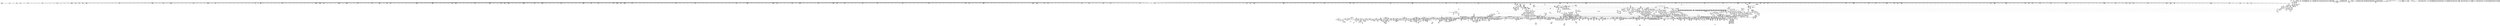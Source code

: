 digraph {
	CE0x46c8020 [shape=record,shape=Mrecord,label="{CE0x46c8020|file_mask_to_av:tmp41|security/selinux/hooks.c,1888|*SummSource*}"]
	CE0x47e7110 [shape=record,shape=Mrecord,label="{CE0x47e7110|inode_has_perm:tmp|*SummSource*}"]
	CE0x4634190 [shape=record,shape=Mrecord,label="{CE0x4634190|current_sid:land.lhs.true|*SummSink*}"]
	CE0x479f7b0 [shape=record,shape=Mrecord,label="{CE0x479f7b0|inode_has_perm:tmp5|security/selinux/hooks.c,1609}"]
	CE0x4720bd0 [shape=record,shape=Mrecord,label="{CE0x4720bd0|selinux_revalidate_file_permission:tmp25|security/selinux/hooks.c,3151|*SummSource*}"]
	CE0x4621ac0 [shape=record,shape=Mrecord,label="{CE0x4621ac0|8:_i8,_32:_%struct.inode*,_%struct.selinux_audit_data*,_128:_i32,_456:_i8*,_:_SCMRE_189,190_}"]
	CE0x4719fc0 [shape=record,shape=Mrecord,label="{CE0x4719fc0|file_mask_to_av:conv43|security/selinux/hooks.c,1891|*SummSink*}"]
	CE0x47e7f90 [shape=record,shape=Mrecord,label="{CE0x47e7f90|i64*_getelementptr_inbounds_(_8_x_i64_,_8_x_i64_*___llvm_gcov_ctr154,_i64_0,_i64_0)|*Constant*}"]
	CE0x47175f0 [shape=record,shape=Mrecord,label="{CE0x47175f0|file_mask_to_av:tmp47|security/selinux/hooks.c,1890|*SummSink*}"]
	CE0x4700110 [shape=record,shape=Mrecord,label="{CE0x4700110|file_mask_to_av:tmp12|security/selinux/hooks.c,1877}"]
	CE0x46d9b50 [shape=record,shape=Mrecord,label="{CE0x46d9b50|current_sid:if.end}"]
	CE0x46ed720 [shape=record,shape=Mrecord,label="{CE0x46ed720|i64*_getelementptr_inbounds_(_2_x_i64_,_2_x_i64_*___llvm_gcov_ctr131,_i64_0,_i64_0)|*Constant*}"]
	CE0x462af00 [shape=record,shape=Mrecord,label="{CE0x462af00|file_mask_to_av:conv29|security/selinux/hooks.c,1887|*SummSink*}"]
	CE0x463a720 [shape=record,shape=Mrecord,label="{CE0x463a720|i64*_getelementptr_inbounds_(_11_x_i64_,_11_x_i64_*___llvm_gcov_ctr125,_i64_0,_i64_8)|*Constant*}"]
	CE0x46e48d0 [shape=record,shape=Mrecord,label="{CE0x46e48d0|file_has_perm:tmp12|security/selinux/hooks.c,1688}"]
	CE0x47e0f50 [shape=record,shape=Mrecord,label="{CE0x47e0f50|__validate_creds:if.then|*SummSink*}"]
	CE0x46d00f0 [shape=record,shape=Mrecord,label="{CE0x46d00f0|i64*_getelementptr_inbounds_(_11_x_i64_,_11_x_i64_*___llvm_gcov_ctr125,_i64_0,_i64_1)|*Constant*|*SummSink*}"]
	CE0x474dd70 [shape=record,shape=Mrecord,label="{CE0x474dd70|i16_8|*Constant*|*SummSink*}"]
	CE0x46e1e30 [shape=record,shape=Mrecord,label="{CE0x46e1e30|_call_void_mcount()_#3}"]
	CE0x46189e0 [shape=record,shape=Mrecord,label="{CE0x46189e0|i64*_getelementptr_inbounds_(_2_x_i64_,_2_x_i64_*___llvm_gcov_ctr98,_i64_0,_i64_1)|*Constant*}"]
	CE0x46e62b0 [shape=record,shape=Mrecord,label="{CE0x46e62b0|cred_sid:tmp4|*LoadInst*|security/selinux/hooks.c,196}"]
	CE0x465cee0 [shape=record,shape=Mrecord,label="{CE0x465cee0|0:_i32,_4:_i32,_8:_i16,_12:_i32,_16:_i32,_20:_i32,_24:_i32,_56:_i8*,_:_SCMRE_212,216_|*MultipleSource*|security/selinux/hooks.c,3162|security/selinux/hooks.c,3160}"]
	CE0x4664c80 [shape=record,shape=Mrecord,label="{CE0x4664c80|0:_i32,_4:_i32,_8:_i16,_12:_i32,_16:_i32,_20:_i32,_24:_i32,_56:_i8*,_:_SCMRE_308,309_}"]
	CE0x4745b70 [shape=record,shape=Mrecord,label="{CE0x4745b70|cred_sid:tmp3|*SummSink*}"]
	CE0x46fbb60 [shape=record,shape=Mrecord,label="{CE0x46fbb60|selinux_revalidate_file_permission:cred4|security/selinux/hooks.c,3147|*SummSource*}"]
	CE0x4695200 [shape=record,shape=Mrecord,label="{CE0x4695200|0:_i32,_4:_i32,_8:_i16,_12:_i32,_16:_i32,_20:_i32,_24:_i32,_56:_i8*,_:_SCMRE_898,899_}"]
	CE0x47f7400 [shape=record,shape=Mrecord,label="{CE0x47f7400|i64*_getelementptr_inbounds_(_8_x_i64_,_8_x_i64_*___llvm_gcov_ctr154,_i64_0,_i64_5)|*Constant*|*SummSink*}"]
	CE0x4722b60 [shape=record,shape=Mrecord,label="{CE0x4722b60|selinux_revalidate_file_permission:tmp30|security/selinux/hooks.c,3152|*SummSource*}"]
	CE0x46ef1b0 [shape=record,shape=Mrecord,label="{CE0x46ef1b0|file_mask_to_av:tmp18|security/selinux/hooks.c,1880|*SummSink*}"]
	CE0x46d6fe0 [shape=record,shape=Mrecord,label="{CE0x46d6fe0|file_inode:tmp3}"]
	CE0x46b6ec0 [shape=record,shape=Mrecord,label="{CE0x46b6ec0|i64*_getelementptr_inbounds_(_13_x_i64_,_13_x_i64_*___llvm_gcov_ctr246,_i64_0,_i64_10)|*Constant*|*SummSource*}"]
	CE0x47e40a0 [shape=record,shape=Mrecord,label="{CE0x47e40a0|__validate_creds:lnot|include/linux/cred.h,173}"]
	CE0x47fdf00 [shape=record,shape=Mrecord,label="{CE0x47fdf00|inode_has_perm:tobool|security/selinux/hooks.c,1611}"]
	CE0x47449e0 [shape=record,shape=Mrecord,label="{CE0x47449e0|file_mask_to_av:if.else25}"]
	CE0x4627c70 [shape=record,shape=Mrecord,label="{CE0x4627c70|selinux_file_permission:if.then|*SummSink*}"]
	CE0x474cb20 [shape=record,shape=Mrecord,label="{CE0x474cb20|i64*_getelementptr_inbounds_(_28_x_i64_,_28_x_i64_*___llvm_gcov_ctr232,_i64_0,_i64_11)|*Constant*|*SummSource*}"]
	CE0x46367d0 [shape=record,shape=Mrecord,label="{CE0x46367d0|GLOBAL:__llvm_gcov_ctr125|Global_var:__llvm_gcov_ctr125|*SummSource*}"]
	CE0x467e340 [shape=record,shape=Mrecord,label="{CE0x467e340|0:_i32,_4:_i32,_8:_i16,_12:_i32,_16:_i32,_20:_i32,_24:_i32,_56:_i8*,_:_SCMRE_328,336_|*MultipleSource*|security/selinux/hooks.c,3162|security/selinux/hooks.c,3160}"]
	CE0x47f3ea0 [shape=record,shape=Mrecord,label="{CE0x47f3ea0|inode_has_perm:tmp13|security/selinux/hooks.c,1614|*SummSource*}"]
	CE0x465a580 [shape=record,shape=Mrecord,label="{CE0x465a580|0:_i32,_4:_i32,_8:_i16,_12:_i32,_16:_i32,_20:_i32,_24:_i32,_56:_i8*,_:_SCMRE_64,72_|*MultipleSource*|security/selinux/hooks.c,3162|security/selinux/hooks.c,3160}"]
	CE0x47945f0 [shape=record,shape=Mrecord,label="{CE0x47945f0|file_has_perm:tobool7|security/selinux/hooks.c,1694}"]
	CE0x4769b30 [shape=record,shape=Mrecord,label="{CE0x4769b30|GLOBAL:__invalid_creds|*Constant*}"]
	CE0x46f85d0 [shape=record,shape=Mrecord,label="{CE0x46f85d0|selinux_revalidate_file_permission:tmp2}"]
	CE0x467ea60 [shape=record,shape=Mrecord,label="{CE0x467ea60|0:_i32,_4:_i32,_8:_i16,_12:_i32,_16:_i32,_20:_i32,_24:_i32,_56:_i8*,_:_SCMRE_344,352_|*MultipleSource*|security/selinux/hooks.c,3162|security/selinux/hooks.c,3160}"]
	CE0x47e2e10 [shape=record,shape=Mrecord,label="{CE0x47e2e10|inode_has_perm:tmp6|*LoadInst*|security/selinux/hooks.c,1611|*SummSink*}"]
	CE0x46f2880 [shape=record,shape=Mrecord,label="{CE0x46f2880|selinux_revalidate_file_permission:call|security/selinux/hooks.c,3147}"]
	CE0x47db120 [shape=record,shape=Mrecord,label="{CE0x47db120|GLOBAL:__validate_creds|*Constant*}"]
	CE0x46921a0 [shape=record,shape=Mrecord,label="{CE0x46921a0|0:_i32,_4:_i32,_8:_i16,_12:_i32,_16:_i32,_20:_i32,_24:_i32,_56:_i8*,_:_SCMRE_869,870_}"]
	CE0x4795180 [shape=record,shape=Mrecord,label="{CE0x4795180|file_has_perm:tmp20|security/selinux/hooks.c,1694}"]
	CE0x4776050 [shape=record,shape=Mrecord,label="{CE0x4776050|inode_has_perm:retval.0|*SummSink*}"]
	CE0x46378a0 [shape=record,shape=Mrecord,label="{CE0x46378a0|current_sid:bb|*SummSource*}"]
	CE0x46c48b0 [shape=record,shape=Mrecord,label="{CE0x46c48b0|_ret_%struct.inode*_%tmp4,_!dbg_!27713|include/linux/fs.h,1916}"]
	CE0x4686130 [shape=record,shape=Mrecord,label="{CE0x4686130|selinux_revalidate_file_permission:call|security/selinux/hooks.c,3147|*SummSink*}"]
	CE0x476c6c0 [shape=record,shape=Mrecord,label="{CE0x476c6c0|GLOBAL:__invalid_creds|*Constant*|*SummSink*}"]
	CE0x47e8bb0 [shape=record,shape=Mrecord,label="{CE0x47e8bb0|cred_sid:security|security/selinux/hooks.c,196}"]
	CE0x46540c0 [shape=record,shape=Mrecord,label="{CE0x46540c0|0:_i32,_4:_i32,_8:_i16,_12:_i32,_16:_i32,_20:_i32,_24:_i32,_56:_i8*,_:_SCMRE_157,158_}"]
	CE0x46645c0 [shape=record,shape=Mrecord,label="{CE0x46645c0|0:_i32,_4:_i32,_8:_i16,_12:_i32,_16:_i32,_20:_i32,_24:_i32,_56:_i8*,_:_SCMRE_304,305_}"]
	CE0x4690d30 [shape=record,shape=Mrecord,label="{CE0x4690d30|0:_i32,_4:_i32,_8:_i16,_12:_i32,_16:_i32,_20:_i32,_24:_i32,_56:_i8*,_:_SCMRE_824,832_|*MultipleSource*|security/selinux/hooks.c,3162|security/selinux/hooks.c,3160}"]
	CE0x4706230 [shape=record,shape=Mrecord,label="{CE0x4706230|selinux_revalidate_file_permission:if.end|*SummSource*}"]
	CE0x46c7070 [shape=record,shape=Mrecord,label="{CE0x46c7070|file_mask_to_av:tobool34|security/selinux/hooks.c,1888|*SummSource*}"]
	CE0x4639920 [shape=record,shape=Mrecord,label="{CE0x4639920|avc_policy_seqno:tmp3|*SummSource*}"]
	CE0x46c0430 [shape=record,shape=Mrecord,label="{CE0x46c0430|current_sid:tmp23|security/selinux/hooks.c,218}"]
	CE0x4657880 [shape=record,shape=Mrecord,label="{CE0x4657880|file_inode:bb|*SummSource*}"]
	CE0x460c8b0 [shape=record,shape=Mrecord,label="{CE0x460c8b0|8:_i8,_32:_%struct.inode*,_%struct.selinux_audit_data*,_128:_i32,_456:_i8*,_:_SCMRE_158,159_}"]
	CE0x4696490 [shape=record,shape=Mrecord,label="{CE0x4696490|0:_i32,_4:_i32,_8:_i16,_12:_i32,_16:_i32,_20:_i32,_24:_i32,_56:_i8*,_:_SCMRE_909,910_}"]
	CE0x4618a90 [shape=record,shape=Mrecord,label="{CE0x4618a90|i32_14|*Constant*}"]
	CE0x46ec340 [shape=record,shape=Mrecord,label="{CE0x46ec340|file_mask_to_av:tmp39|security/selinux/hooks.c,1887|*SummSource*}"]
	CE0x47b2a30 [shape=record,shape=Mrecord,label="{CE0x47b2a30|cred_sid:entry}"]
	CE0x4756180 [shape=record,shape=Mrecord,label="{CE0x4756180|GLOBAL:file_mask_to_av|*Constant*}"]
	CE0x47181f0 [shape=record,shape=Mrecord,label="{CE0x47181f0|file_mask_to_av:tmp50|security/selinux/hooks.c,1891}"]
	CE0x46aaa00 [shape=record,shape=Mrecord,label="{CE0x46aaa00|GLOBAL:__llvm_gcov_ctr246|Global_var:__llvm_gcov_ctr246|*SummSource*}"]
	CE0x460e1a0 [shape=record,shape=Mrecord,label="{CE0x460e1a0|8:_i8,_32:_%struct.inode*,_%struct.selinux_audit_data*,_128:_i32,_456:_i8*,_:_SCMRE_148,149_}"]
	CE0x46ced60 [shape=record,shape=Mrecord,label="{CE0x46ced60|_call_void_mcount()_#3}"]
	CE0x46d4a40 [shape=record,shape=Mrecord,label="{CE0x46d4a40|i64*_getelementptr_inbounds_(_11_x_i64_,_11_x_i64_*___llvm_gcov_ctr125,_i64_0,_i64_6)|*Constant*|*SummSink*}"]
	CE0x471dc90 [shape=record,shape=Mrecord,label="{CE0x471dc90|selinux_revalidate_file_permission:tmp22|security/selinux/hooks.c,3151}"]
	CE0x46d8ca0 [shape=record,shape=Mrecord,label="{CE0x46d8ca0|current_sid:do.end|*SummSink*}"]
	CE0x471e7e0 [shape=record,shape=Mrecord,label="{CE0x471e7e0|selinux_revalidate_file_permission:tmp23|security/selinux/hooks.c,3151}"]
	CE0x46bed90 [shape=record,shape=Mrecord,label="{CE0x46bed90|GLOBAL:get_current|*Constant*|*SummSource*}"]
	CE0x465c020 [shape=record,shape=Mrecord,label="{CE0x465c020|0:_i32,_4:_i32,_8:_i16,_12:_i32,_16:_i32,_20:_i32,_24:_i32,_56:_i8*,_:_SCMRE_200,201_}"]
	CE0x46f20b0 [shape=record,shape=Mrecord,label="{CE0x46f20b0|GLOBAL:file_inode|*Constant*}"]
	CE0x4796110 [shape=record,shape=Mrecord,label="{CE0x4796110|file_has_perm:tmp18|security/selinux/hooks.c,1690}"]
	CE0x479f180 [shape=record,shape=Mrecord,label="{CE0x479f180|inode_has_perm:if.then|*SummSource*}"]
	"CONST[source:2(external),value:0(static)][purpose:{operation}][SrcIdx:8]"
	CE0x46beac0 [shape=record,shape=Mrecord,label="{CE0x46beac0|i64_8|*Constant*}"]
	CE0x463d0f0 [shape=record,shape=Mrecord,label="{CE0x463d0f0|selinux_revalidate_file_permission:tmp8|security/selinux/hooks.c,3147|*SummSink*}"]
	CE0x46e3ba0 [shape=record,shape=Mrecord,label="{CE0x46e3ba0|file_mask_to_av:tobool18|security/selinux/hooks.c,1882|*SummSink*}"]
	CE0x460f340 [shape=record,shape=Mrecord,label="{CE0x460f340|8:_i8,_32:_%struct.inode*,_%struct.selinux_audit_data*,_128:_i32,_456:_i8*,_:_SCMRE_256,264_|*MultipleSource*|security/selinux/hooks.c,3161|Function::selinux_file_permission&Arg::file::|Function::file_inode&Arg::f::}"]
	CE0x4615470 [shape=record,shape=Mrecord,label="{CE0x4615470|8:_i8,_32:_%struct.inode*,_%struct.selinux_audit_data*,_128:_i32,_456:_i8*,_:_SCMRE_488,496_|*MultipleSource*|security/selinux/hooks.c,3161|Function::selinux_file_permission&Arg::file::|Function::file_inode&Arg::f::}"]
	CE0x461a580 [shape=record,shape=Mrecord,label="{CE0x461a580|0:_i32,_4:_i32,_8:_i16,_12:_i32,_16:_i32,_20:_i32,_24:_i32,_56:_i8*,_:_SCMRE_2,4_|*MultipleSource*|security/selinux/hooks.c,3162|security/selinux/hooks.c,3160}"]
	CE0x46e0ee0 [shape=record,shape=Mrecord,label="{CE0x46e0ee0|current_sid:call4|security/selinux/hooks.c,218|*SummSource*}"]
	CE0x4719000 [shape=record,shape=Mrecord,label="{CE0x4719000|file_mask_to_av:tmp51|security/selinux/hooks.c,1891|*SummSource*}"]
	CE0x471c900 [shape=record,shape=Mrecord,label="{CE0x471c900|file_mask_to_av:conv22|security/selinux/hooks.c,1883|*SummSource*}"]
	CE0x47dfef0 [shape=record,shape=Mrecord,label="{CE0x47dfef0|i64*_getelementptr_inbounds_(_5_x_i64_,_5_x_i64_*___llvm_gcov_ctr155,_i64_0,_i64_0)|*Constant*|*SummSource*}"]
	CE0x46aa5d0 [shape=record,shape=Mrecord,label="{CE0x46aa5d0|i64_0|*Constant*|*SummSink*}"]
	CE0x46ba4c0 [shape=record,shape=Mrecord,label="{CE0x46ba4c0|selinux_file_permission:tmp25|security/selinux/hooks.c,3169|*SummSource*}"]
	CE0x4709410 [shape=record,shape=Mrecord,label="{CE0x4709410|get_current:tmp}"]
	CE0x46fdae0 [shape=record,shape=Mrecord,label="{CE0x46fdae0|i64*_getelementptr_inbounds_(_16_x_i64_,_16_x_i64_*___llvm_gcov_ctr247,_i64_0,_i64_6)|*Constant*|*SummSource*}"]
	CE0x4656af0 [shape=record,shape=Mrecord,label="{CE0x4656af0|0:_i32,_4:_i32,_8:_i16,_12:_i32,_16:_i32,_20:_i32,_24:_i32,_56:_i8*,_:_SCMRE_182,183_}"]
	CE0x4750ba0 [shape=record,shape=Mrecord,label="{CE0x4750ba0|file_mask_to_av:tmp21|security/selinux/hooks.c,1880|*SummSink*}"]
	CE0x471eac0 [shape=record,shape=Mrecord,label="{CE0x471eac0|selinux_revalidate_file_permission:tmp23|security/selinux/hooks.c,3151|*SummSource*}"]
	CE0x4763240 [shape=record,shape=Mrecord,label="{CE0x4763240|cred_sid:tmp2|*SummSource*}"]
	CE0x46f4f90 [shape=record,shape=Mrecord,label="{CE0x46f4f90|selinux_revalidate_file_permission:bb|*SummSink*}"]
	CE0x461a260 [shape=record,shape=Mrecord,label="{CE0x461a260|0:_i32,_4:_i32,_8:_i16,_12:_i32,_16:_i32,_20:_i32,_24:_i32,_56:_i8*,_:_SCMRE_136,137_}"]
	CE0x46605a0 [shape=record,shape=Mrecord,label="{CE0x46605a0|0:_i32,_4:_i32,_8:_i16,_12:_i32,_16:_i32,_20:_i32,_24:_i32,_56:_i8*,_:_SCMRE_266,267_}"]
	CE0x4775170 [shape=record,shape=Mrecord,label="{CE0x4775170|avc_has_perm:tsid|Function::avc_has_perm&Arg::tsid::}"]
	CE0x46290a0 [shape=record,shape=Mrecord,label="{CE0x46290a0|8:_i8,_32:_%struct.inode*,_%struct.selinux_audit_data*,_128:_i32,_456:_i8*,_:_SCMRE_79,80_}"]
	CE0x46b7150 [shape=record,shape=Mrecord,label="{CE0x46b7150|selinux_file_permission:tmp29|security/selinux/hooks.c,3172}"]
	CE0x46f34f0 [shape=record,shape=Mrecord,label="{CE0x46f34f0|i64*_getelementptr_inbounds_(_2_x_i64_,_2_x_i64_*___llvm_gcov_ctr98,_i64_0,_i64_0)|*Constant*|*SummSink*}"]
	CE0x462ac60 [shape=record,shape=Mrecord,label="{CE0x462ac60|file_mask_to_av:conv29|security/selinux/hooks.c,1887}"]
	CE0x4745fa0 [shape=record,shape=Mrecord,label="{CE0x4745fa0|file_mask_to_av:and11|security/selinux/hooks.c,1880|*SummSink*}"]
	CE0x47ac5c0 [shape=record,shape=Mrecord,label="{CE0x47ac5c0|file_mask_to_av:av.7|*SummSource*}"]
	CE0x4689b80 [shape=record,shape=Mrecord,label="{CE0x4689b80|0:_i32,_4:_i32,_8:_i16,_12:_i32,_16:_i32,_20:_i32,_24:_i32,_56:_i8*,_:_SCMRE_593,594_}"]
	CE0x46a5ab0 [shape=record,shape=Mrecord,label="{CE0x46a5ab0|selinux_file_permission:tmp33|security/selinux/hooks.c,3175|*SummSource*}"]
	CE0x46b6fe0 [shape=record,shape=Mrecord,label="{CE0x46b6fe0|selinux_file_permission:tmp28|security/selinux/hooks.c,3172|*SummSink*}"]
	CE0x46bb370 [shape=record,shape=Mrecord,label="{CE0x46bb370|i64_6|*Constant*|*SummSource*}"]
	CE0x474a110 [shape=record,shape=Mrecord,label="{CE0x474a110|file_has_perm:if.end10|*SummSource*}"]
	CE0x4763780 [shape=record,shape=Mrecord,label="{CE0x4763780|GLOBAL:__llvm_gcov_ctr232|Global_var:__llvm_gcov_ctr232|*SummSink*}"]
	CE0x4688080 [shape=record,shape=Mrecord,label="{CE0x4688080|0:_i32,_4:_i32,_8:_i16,_12:_i32,_16:_i32,_20:_i32,_24:_i32,_56:_i8*,_:_SCMRE_577,578_}"]
	CE0x46a3a60 [shape=record,shape=Mrecord,label="{CE0x46a3a60|selinux_revalidate_file_permission:entry|*SummSource*}"]
	CE0x4716cf0 [shape=record,shape=Mrecord,label="{CE0x4716cf0|i64_23|*Constant*|*SummSource*}"]
	CE0x4700220 [shape=record,shape=Mrecord,label="{CE0x4700220|selinux_revalidate_file_permission:tmp12|security/selinux/hooks.c,3147|*SummSource*}"]
	CE0x46d4ec0 [shape=record,shape=Mrecord,label="{CE0x46d4ec0|get_current:tmp|*SummSource*}"]
	CE0x47f8d50 [shape=record,shape=Mrecord,label="{CE0x47f8d50|__validate_creds:tmp4|include/linux/cred.h,173|*SummSink*}"]
	CE0x46ea440 [shape=record,shape=Mrecord,label="{CE0x46ea440|file_mask_to_av:av.7|*SummSink*}"]
	CE0x47634e0 [shape=record,shape=Mrecord,label="{CE0x47634e0|file_mask_to_av:tmp3|security/selinux/hooks.c,1874}"]
	CE0x46cc920 [shape=record,shape=Mrecord,label="{CE0x46cc920|i64_18|*Constant*|*SummSink*}"]
	CE0x47559c0 [shape=record,shape=Mrecord,label="{CE0x47559c0|selinux_revalidate_file_permission:conv|security/selinux/hooks.c,3155}"]
	CE0x4746190 [shape=record,shape=Mrecord,label="{CE0x4746190|file_mask_to_av:and11|security/selinux/hooks.c,1880|*SummSource*}"]
	CE0x468c5b0 [shape=record,shape=Mrecord,label="{CE0x468c5b0|0:_i32,_4:_i32,_8:_i16,_12:_i32,_16:_i32,_20:_i32,_24:_i32,_56:_i8*,_:_SCMRE_618,619_}"]
	CE0x47dc440 [shape=record,shape=Mrecord,label="{CE0x47dc440|GLOBAL:__validate_creds|*Constant*|*SummSink*}"]
	CE0x461ce40 [shape=record,shape=Mrecord,label="{CE0x461ce40|i32_0|*Constant*|*SummSink*}"]
	CE0x474c730 [shape=record,shape=Mrecord,label="{CE0x474c730|avc_has_perm:ssid|Function::avc_has_perm&Arg::ssid::|*SummSource*}"]
	CE0x475f800 [shape=record,shape=Mrecord,label="{CE0x475f800|file_mask_to_av:tmp19|security/selinux/hooks.c,1880}"]
	CE0x4709380 [shape=record,shape=Mrecord,label="{CE0x4709380|i64*_getelementptr_inbounds_(_2_x_i64_,_2_x_i64_*___llvm_gcov_ctr98,_i64_0,_i64_0)|*Constant*}"]
	CE0x4695f80 [shape=record,shape=Mrecord,label="{CE0x4695f80|0:_i32,_4:_i32,_8:_i16,_12:_i32,_16:_i32,_20:_i32,_24:_i32,_56:_i8*,_:_SCMRE_906,907_}"]
	CE0x46b86d0 [shape=record,shape=Mrecord,label="{CE0x46b86d0|selinux_file_permission:tmp31|security/selinux/hooks.c,3174|*SummSource*}"]
	CE0x460cdc0 [shape=record,shape=Mrecord,label="{CE0x460cdc0|8:_i8,_32:_%struct.inode*,_%struct.selinux_audit_data*,_128:_i32,_456:_i8*,_:_SCMRE_161,162_}"]
	CE0x4762610 [shape=record,shape=Mrecord,label="{CE0x4762610|file_mask_to_av:and|security/selinux/hooks.c,1874|*SummSource*}"]
	CE0x479c7e0 [shape=record,shape=Mrecord,label="{CE0x479c7e0|file_has_perm:rc.1|*SummSink*}"]
	CE0x4618360 [shape=record,shape=Mrecord,label="{CE0x4618360|8:_i8,_32:_%struct.inode*,_%struct.selinux_audit_data*,_128:_i32,_456:_i8*,_:_SCMRE_24,32_|*MultipleSource*|security/selinux/hooks.c,3161|Function::selinux_file_permission&Arg::file::|Function::file_inode&Arg::f::}"]
	CE0x4681630 [shape=record,shape=Mrecord,label="{CE0x4681630|0:_i32,_4:_i32,_8:_i16,_12:_i32,_16:_i32,_20:_i32,_24:_i32,_56:_i8*,_:_SCMRE_475,476_}"]
	CE0x463bbf0 [shape=record,shape=Mrecord,label="{CE0x463bbf0|8:_i8,_32:_%struct.inode*,_%struct.selinux_audit_data*,_128:_i32,_456:_i8*,_:_SCMRE_13,14_}"]
	CE0x4745380 [shape=record,shape=Mrecord,label="{CE0x4745380|file_mask_to_av:if.then13|*SummSource*}"]
	CE0x46f50e0 [shape=record,shape=Mrecord,label="{CE0x46f50e0|selinux_revalidate_file_permission:do.body|*SummSink*}"]
	CE0x4720b00 [shape=record,shape=Mrecord,label="{CE0x4720b00|selinux_revalidate_file_permission:tmp25|security/selinux/hooks.c,3151}"]
	CE0x465f160 [shape=record,shape=Mrecord,label="{CE0x465f160|0:_i32,_4:_i32,_8:_i16,_12:_i32,_16:_i32,_20:_i32,_24:_i32,_56:_i8*,_:_SCMRE_254,255_}"]
	CE0x47443c0 [shape=record,shape=Mrecord,label="{CE0x47443c0|file_mask_to_av:tmp6|security/selinux/hooks.c,1875|*SummSink*}"]
	"CONST[source:1(input),value:2(dynamic)][purpose:{operation}][SrcIdx:12]"
	CE0x4695710 [shape=record,shape=Mrecord,label="{CE0x4695710|0:_i32,_4:_i32,_8:_i16,_12:_i32,_16:_i32,_20:_i32,_24:_i32,_56:_i8*,_:_SCMRE_901,902_}"]
	CE0x4756000 [shape=record,shape=Mrecord,label="{CE0x4756000|selinux_revalidate_file_permission:call13|security/selinux/hooks.c,3155|*SummSink*}"]
	CE0x47afb70 [shape=record,shape=Mrecord,label="{CE0x47afb70|cred_sid:tmp6|security/selinux/hooks.c,197}"]
	CE0x46d3cc0 [shape=record,shape=Mrecord,label="{CE0x46d3cc0|selinux_revalidate_file_permission:tmp6|security/selinux/hooks.c,3147|*SummSource*}"]
	CE0x468f840 [shape=record,shape=Mrecord,label="{CE0x468f840|0:_i32,_4:_i32,_8:_i16,_12:_i32,_16:_i32,_20:_i32,_24:_i32,_56:_i8*,_:_SCMRE_752,756_|*MultipleSource*|security/selinux/hooks.c,3162|security/selinux/hooks.c,3160}"]
	CE0x4763920 [shape=record,shape=Mrecord,label="{CE0x4763920|file_has_perm:ad|security/selinux/hooks.c, 1676|*SummSource*}"]
	CE0x4654e40 [shape=record,shape=Mrecord,label="{CE0x4654e40|0:_i32,_4:_i32,_8:_i16,_12:_i32,_16:_i32,_20:_i32,_24:_i32,_56:_i8*,_:_SCMRE_165,166_}"]
	CE0x47672d0 [shape=record,shape=Mrecord,label="{CE0x47672d0|cred_sid:bb}"]
	CE0x475ed10 [shape=record,shape=Mrecord,label="{CE0x475ed10|128:_i8*,_:_CRE_136,144_|*MultipleSource*|security/selinux/hooks.c,3147|Function::cred_sid&Arg::cred::|Function::file_has_perm&Arg::cred::|security/selinux/hooks.c,196|Function::inode_has_perm&Arg::cred::}"]
	CE0x4688230 [shape=record,shape=Mrecord,label="{CE0x4688230|0:_i32,_4:_i32,_8:_i16,_12:_i32,_16:_i32,_20:_i32,_24:_i32,_56:_i8*,_:_SCMRE_578,579_}"]
	CE0x4792b50 [shape=record,shape=Mrecord,label="{CE0x4792b50|file_has_perm:tmp16|security/selinux/hooks.c,1689|*SummSource*}"]
	CE0x468ebc0 [shape=record,shape=Mrecord,label="{CE0x468ebc0|0:_i32,_4:_i32,_8:_i16,_12:_i32,_16:_i32,_20:_i32,_24:_i32,_56:_i8*,_:_SCMRE_704,712_|*MultipleSource*|security/selinux/hooks.c,3162|security/selinux/hooks.c,3160}"]
	CE0x4775e30 [shape=record,shape=Mrecord,label="{CE0x4775e30|inode_has_perm:retval.0|*SummSource*}"]
	CE0x46fef90 [shape=record,shape=Mrecord,label="{CE0x46fef90|selinux_revalidate_file_permission:tmp12|security/selinux/hooks.c,3147}"]
	CE0x4630550 [shape=record,shape=Mrecord,label="{CE0x4630550|8:_i8,_32:_%struct.inode*,_%struct.selinux_audit_data*,_128:_i32,_456:_i8*,_:_SCMRE_67,68_}"]
	CE0x468fac0 [shape=record,shape=Mrecord,label="{CE0x468fac0|0:_i32,_4:_i32,_8:_i16,_12:_i32,_16:_i32,_20:_i32,_24:_i32,_56:_i8*,_:_SCMRE_760,768_|*MultipleSource*|security/selinux/hooks.c,3162|security/selinux/hooks.c,3160}"]
	CE0x46f59a0 [shape=record,shape=Mrecord,label="{CE0x46f59a0|i64_18|*Constant*}"]
	CE0x467f180 [shape=record,shape=Mrecord,label="{CE0x467f180|0:_i32,_4:_i32,_8:_i16,_12:_i32,_16:_i32,_20:_i32,_24:_i32,_56:_i8*,_:_SCMRE_376,384_|*MultipleSource*|security/selinux/hooks.c,3162|security/selinux/hooks.c,3160}"]
	CE0x46918f0 [shape=record,shape=Mrecord,label="{CE0x46918f0|0:_i32,_4:_i32,_8:_i16,_12:_i32,_16:_i32,_20:_i32,_24:_i32,_56:_i8*,_:_SCMRE_865,866_}"]
	CE0x46e41f0 [shape=record,shape=Mrecord,label="{CE0x46e41f0|file_inode:tmp2}"]
	CE0x4708eb0 [shape=record,shape=Mrecord,label="{CE0x4708eb0|file_inode:tmp}"]
	CE0x4798300 [shape=record,shape=Mrecord,label="{CE0x4798300|GLOBAL:inode_has_perm|*Constant*}"]
	CE0x46c4a10 [shape=record,shape=Mrecord,label="{CE0x46c4a10|i32_6|*Constant*}"]
	CE0x474d380 [shape=record,shape=Mrecord,label="{CE0x474d380|file_mask_to_av:tmp7|security/selinux/hooks.c,1875}"]
	CE0x4754ff0 [shape=record,shape=Mrecord,label="{CE0x4754ff0|file_mask_to_av:or|security/selinux/hooks.c,1876}"]
	CE0x4799270 [shape=record,shape=Mrecord,label="{CE0x4799270|inode_has_perm:inode|Function::inode_has_perm&Arg::inode::|*SummSource*}"]
	CE0x47f32f0 [shape=record,shape=Mrecord,label="{CE0x47f32f0|inode_has_perm:tmp15|*LoadInst*|security/selinux/hooks.c,1615|*SummSink*}"]
	"CONST[source:0(mediator),value:2(dynamic)][purpose:{subject}][SnkIdx:4]"
	CE0x46d7990 [shape=record,shape=Mrecord,label="{CE0x46d7990|i64*_getelementptr_inbounds_(_11_x_i64_,_11_x_i64_*___llvm_gcov_ctr125,_i64_0,_i64_0)|*Constant*}"]
	CE0x46c9ad0 [shape=record,shape=Mrecord,label="{CE0x46c9ad0|file_mask_to_av:if.then35|*SummSource*}"]
	CE0x46a92a0 [shape=record,shape=Mrecord,label="{CE0x46a92a0|selinux_file_permission:tobool|security/selinux/hooks.c,3165|*SummSink*}"]
	CE0x47563a0 [shape=record,shape=Mrecord,label="{CE0x47563a0|file_mask_to_av:entry}"]
	CE0x470e000 [shape=record,shape=Mrecord,label="{CE0x470e000|file_mask_to_av:tmp28|security/selinux/hooks.c,1883|*SummSink*}"]
	CE0x4764d30 [shape=record,shape=Mrecord,label="{CE0x4764d30|file_mask_to_av:conv14|security/selinux/hooks.c,1881}"]
	CE0x4687d20 [shape=record,shape=Mrecord,label="{CE0x4687d20|0:_i32,_4:_i32,_8:_i16,_12:_i32,_16:_i32,_20:_i32,_24:_i32,_56:_i8*,_:_SCMRE_575,576_}"]
	CE0x4745ed0 [shape=record,shape=Mrecord,label="{CE0x4745ed0|file_mask_to_av:and11|security/selinux/hooks.c,1880}"]
	CE0x4762550 [shape=record,shape=Mrecord,label="{CE0x4762550|file_mask_to_av:and|security/selinux/hooks.c,1874}"]
	CE0x46aab80 [shape=record,shape=Mrecord,label="{CE0x46aab80|selinux_file_permission:tmp7|security/selinux/hooks.c,3165|*SummSink*}"]
	CE0x4766fc0 [shape=record,shape=Mrecord,label="{CE0x4766fc0|i64_512|*Constant*|*SummSource*}"]
	CE0x4753c40 [shape=record,shape=Mrecord,label="{CE0x4753c40|file_mask_to_av:conv16|security/selinux/hooks.c,1881}"]
	CE0x4653a00 [shape=record,shape=Mrecord,label="{CE0x4653a00|0:_i32,_4:_i32,_8:_i16,_12:_i32,_16:_i32,_20:_i32,_24:_i32,_56:_i8*,_:_SCMRE_153,154_}"]
	CE0x47212b0 [shape=record,shape=Mrecord,label="{CE0x47212b0|selinux_revalidate_file_permission:tmp27|security/selinux/hooks.c,3151}"]
	CE0x460e3e0 [shape=record,shape=Mrecord,label="{CE0x460e3e0|8:_i8,_32:_%struct.inode*,_%struct.selinux_audit_data*,_128:_i32,_456:_i8*,_:_SCMRE_150,151_}"]
	CE0x46db930 [shape=record,shape=Mrecord,label="{CE0x46db930|get_current:tmp1}"]
	CE0x47e1440 [shape=record,shape=Mrecord,label="{CE0x47e1440|inode_has_perm:tmp1|*SummSink*}"]
	CE0x46e63b0 [shape=record,shape=Mrecord,label="{CE0x46e63b0|file_mask_to_av:tmp|*SummSink*}"]
	CE0x471d170 [shape=record,shape=Mrecord,label="{CE0x471d170|selinux_revalidate_file_permission:and|security/selinux/hooks.c,3151|*SummSink*}"]
	CE0x4762be0 [shape=record,shape=Mrecord,label="{CE0x4762be0|file_mask_to_av:tmp23|security/selinux/hooks.c,1881}"]
	CE0x4684eb0 [shape=record,shape=Mrecord,label="{CE0x4684eb0|file_inode:tmp4|*LoadInst*|include/linux/fs.h,1916}"]
	CE0x465c530 [shape=record,shape=Mrecord,label="{CE0x465c530|0:_i32,_4:_i32,_8:_i16,_12:_i32,_16:_i32,_20:_i32,_24:_i32,_56:_i8*,_:_SCMRE_203,204_}"]
	CE0x47621c0 [shape=record,shape=Mrecord,label="{CE0x47621c0|i64*_getelementptr_inbounds_(_2_x_i64_,_2_x_i64_*___llvm_gcov_ctr131,_i64_0,_i64_1)|*Constant*}"]
	CE0x47dafb0 [shape=record,shape=Mrecord,label="{CE0x47dafb0|_call_void___validate_creds(%struct.cred*_%cred,_i8*_getelementptr_inbounds_(_25_x_i8_,_25_x_i8_*_.str3,_i32_0,_i32_0),_i32_1609)_#10,_!dbg_!27719|security/selinux/hooks.c,1609|*SummSink*}"]
	CE0x47b1d70 [shape=record,shape=Mrecord,label="{CE0x47b1d70|file_has_perm:call|security/selinux/hooks.c,1675|*SummSink*}"]
	CE0x470bc60 [shape=record,shape=Mrecord,label="{CE0x470bc60|file_has_perm:tmp6|security/selinux/hooks.c,1683|*SummSink*}"]
	CE0x47f8ff0 [shape=record,shape=Mrecord,label="{CE0x47f8ff0|__validate_creds:tmp5|include/linux/cred.h,173|*SummSource*}"]
	CE0x46a42d0 [shape=record,shape=Mrecord,label="{CE0x46a42d0|selinux_revalidate_file_permission:mask|Function::selinux_revalidate_file_permission&Arg::mask::}"]
	CE0x47e5460 [shape=record,shape=Mrecord,label="{CE0x47e5460|__validate_creds:cred|Function::__validate_creds&Arg::cred::|*SummSink*}"]
	CE0x4663f00 [shape=record,shape=Mrecord,label="{CE0x4663f00|0:_i32,_4:_i32,_8:_i16,_12:_i32,_16:_i32,_20:_i32,_24:_i32,_56:_i8*,_:_SCMRE_300,301_}"]
	CE0x46aa970 [shape=record,shape=Mrecord,label="{CE0x46aa970|GLOBAL:__llvm_gcov_ctr246|Global_var:__llvm_gcov_ctr246}"]
	CE0x4707be0 [shape=record,shape=Mrecord,label="{CE0x4707be0|file_has_perm:tmp13|security/selinux/hooks.c,1688}"]
	CE0x4708340 [shape=record,shape=Mrecord,label="{CE0x4708340|file_has_perm:bb|*SummSource*}"]
	CE0x461db30 [shape=record,shape=Mrecord,label="{CE0x461db30|8:_i8,_32:_%struct.inode*,_%struct.selinux_audit_data*,_128:_i32,_456:_i8*,_:_SCMRE_87,88_}"]
	CE0x4720580 [shape=record,shape=Mrecord,label="{CE0x4720580|i64_12|*Constant*|*SummSink*}"]
	CE0x469e9c0 [shape=record,shape=Mrecord,label="{CE0x469e9c0|selinux_file_permission:sid3|security/selinux/hooks.c,3169}"]
	CE0x479a900 [shape=record,shape=Mrecord,label="{CE0x479a900|inode_has_perm:adp|Function::inode_has_perm&Arg::adp::|*SummSink*}"]
	CE0x46362c0 [shape=record,shape=Mrecord,label="{CE0x46362c0|current_sid:if.then|*SummSource*}"]
	CE0x46af060 [shape=record,shape=Mrecord,label="{CE0x46af060|GLOBAL:current_sid|*Constant*}"]
	CE0x47af390 [shape=record,shape=Mrecord,label="{CE0x47af390|file_has_perm:if.end6}"]
	CE0x46d99a0 [shape=record,shape=Mrecord,label="{CE0x46d99a0|current_sid:land.lhs.true2}"]
	CE0x46d8a70 [shape=record,shape=Mrecord,label="{CE0x46d8a70|current_sid:do.end}"]
	CE0x47240a0 [shape=record,shape=Mrecord,label="{CE0x47240a0|selinux_revalidate_file_permission:mask.addr.0|*SummSink*}"]
	CE0x47f0370 [shape=record,shape=Mrecord,label="{CE0x47f0370|__validate_creds:bb}"]
	CE0x4620320 [shape=record,shape=Mrecord,label="{CE0x4620320|8:_i8,_32:_%struct.inode*,_%struct.selinux_audit_data*,_128:_i32,_456:_i8*,_:_SCMRE_175,176_}"]
	CE0x4620830 [shape=record,shape=Mrecord,label="{CE0x4620830|8:_i8,_32:_%struct.inode*,_%struct.selinux_audit_data*,_128:_i32,_456:_i8*,_:_SCMRE_178,179_}"]
	CE0x4688c50 [shape=record,shape=Mrecord,label="{CE0x4688c50|0:_i32,_4:_i32,_8:_i16,_12:_i32,_16:_i32,_20:_i32,_24:_i32,_56:_i8*,_:_SCMRE_584,585_}"]
	CE0x46346c0 [shape=record,shape=Mrecord,label="{CE0x46346c0|i32*_getelementptr_inbounds_(%struct.avc_cache,_%struct.avc_cache*_avc_cache,_i32_0,_i32_4)|*Constant*|*SummSource*}"]
	CE0x47abcf0 [shape=record,shape=Mrecord,label="{CE0x47abcf0|file_mask_to_av:tmp53|*SummSource*}"]
	CE0x4624a70 [shape=record,shape=Mrecord,label="{CE0x4624a70|8:_i8,_32:_%struct.inode*,_%struct.selinux_audit_data*,_128:_i32,_456:_i8*,_:_SCMRE_224,232_|*MultipleSource*|security/selinux/hooks.c,3161|Function::selinux_file_permission&Arg::file::|Function::file_inode&Arg::f::}"]
	CE0x465a840 [shape=record,shape=Mrecord,label="{CE0x465a840|i32_10|*Constant*|*SummSource*}"]
	CE0x4715110 [shape=record,shape=Mrecord,label="{CE0x4715110|file_mask_to_av:conv38|security/selinux/hooks.c,1889|*SummSource*}"]
	CE0x461ed60 [shape=record,shape=Mrecord,label="{CE0x461ed60|8:_i8,_32:_%struct.inode*,_%struct.selinux_audit_data*,_128:_i32,_456:_i8*,_:_SCMRE_93,94_}"]
	CE0x47e65f0 [shape=record,shape=Mrecord,label="{CE0x47e65f0|inode_has_perm:tmp6|*LoadInst*|security/selinux/hooks.c,1611}"]
	CE0x46d3960 [shape=record,shape=Mrecord,label="{CE0x46d3960|get_current:tmp3|*SummSink*}"]
	CE0x4700500 [shape=record,shape=Mrecord,label="{CE0x4700500|i64*_getelementptr_inbounds_(_16_x_i64_,_16_x_i64_*___llvm_gcov_ctr247,_i64_0,_i64_6)|*Constant*}"]
	CE0x4750150 [shape=record,shape=Mrecord,label="{CE0x4750150|file_mask_to_av:tmp5|security/selinux/hooks.c,1874|*SummSource*}"]
	CE0x47b8ea0 [shape=record,shape=Mrecord,label="{CE0x47b8ea0|file_has_perm:sid3|security/selinux/hooks.c,1684}"]
	CE0x4637a10 [shape=record,shape=Mrecord,label="{CE0x4637a10|current_sid:bb|*SummSink*}"]
	CE0x47b8920 [shape=record,shape=Mrecord,label="{CE0x47b8920|file_has_perm:tmp10|security/selinux/hooks.c,1683|*SummSource*}"]
	CE0x47ddb80 [shape=record,shape=Mrecord,label="{CE0x47ddb80|inode_has_perm:tmp3|*SummSource*}"]
	CE0x46911d0 [shape=record,shape=Mrecord,label="{CE0x46911d0|0:_i32,_4:_i32,_8:_i16,_12:_i32,_16:_i32,_20:_i32,_24:_i32,_56:_i8*,_:_SCMRE_840,848_|*MultipleSource*|security/selinux/hooks.c,3162|security/selinux/hooks.c,3160}"]
	CE0x46110a0 [shape=record,shape=Mrecord,label="{CE0x46110a0|0:_i32,_4:_i32,_8:_i16,_12:_i32,_16:_i32,_20:_i32,_24:_i32,_56:_i8*,_:_SCMRE_555,556_}"]
	CE0x467bb70 [shape=record,shape=Mrecord,label="{CE0x467bb70|i64*_getelementptr_inbounds_(_2_x_i64_,_2_x_i64_*___llvm_gcov_ctr25231,_i64_0,_i64_0)|*Constant*|*SummSink*}"]
	CE0x467fe60 [shape=record,shape=Mrecord,label="{CE0x467fe60|0:_i32,_4:_i32,_8:_i16,_12:_i32,_16:_i32,_20:_i32,_24:_i32,_56:_i8*,_:_SCMRE_416,424_|*MultipleSource*|security/selinux/hooks.c,3162|security/selinux/hooks.c,3160}"]
	CE0x467cff0 [shape=record,shape=Mrecord,label="{CE0x467cff0|file_inode:tmp1}"]
	CE0x4651ae0 [shape=record,shape=Mrecord,label="{CE0x4651ae0|0:_i32,_4:_i32,_8:_i16,_12:_i32,_16:_i32,_20:_i32,_24:_i32,_56:_i8*,_:_SCMRE_128,136_|*MultipleSource*|security/selinux/hooks.c,3162|security/selinux/hooks.c,3160}"]
	CE0x470c770 [shape=record,shape=Mrecord,label="{CE0x470c770|file_mask_to_av:tmp12|security/selinux/hooks.c,1877|*SummSink*}"]
	CE0x471f920 [shape=record,shape=Mrecord,label="{CE0x471f920|selinux_revalidate_file_permission:tobool10|security/selinux/hooks.c,3151}"]
	CE0x4639be0 [shape=record,shape=Mrecord,label="{CE0x4639be0|current_sid:tobool|security/selinux/hooks.c,218}"]
	CE0x46af600 [shape=record,shape=Mrecord,label="{CE0x46af600|current_sid:entry|*SummSource*}"]
	CE0x4622840 [shape=record,shape=Mrecord,label="{CE0x4622840|8:_i8,_32:_%struct.inode*,_%struct.selinux_audit_data*,_128:_i32,_456:_i8*,_:_SCMRE_197,198_}"]
	CE0x4650e60 [shape=record,shape=Mrecord,label="{CE0x4650e60|0:_i32,_4:_i32,_8:_i16,_12:_i32,_16:_i32,_20:_i32,_24:_i32,_56:_i8*,_:_SCMRE_88,96_|*MultipleSource*|security/selinux/hooks.c,3162|security/selinux/hooks.c,3160}"]
	CE0x463a790 [shape=record,shape=Mrecord,label="{CE0x463a790|i64*_getelementptr_inbounds_(_11_x_i64_,_11_x_i64_*___llvm_gcov_ctr125,_i64_0,_i64_8)|*Constant*|*SummSource*}"]
	CE0x4720a00 [shape=record,shape=Mrecord,label="{CE0x4720a00|i64_13|*Constant*|*SummSink*}"]
	CE0x47dbaa0 [shape=record,shape=Mrecord,label="{CE0x47dbaa0|inode_has_perm:conv|security/selinux/hooks.c,1611}"]
	"CONST[source:2(external),value:0(static)][purpose:{operation}][SrcIdx:7]"
	CE0x4756ed0 [shape=record,shape=Mrecord,label="{CE0x4756ed0|file_mask_to_av:mask|Function::file_mask_to_av&Arg::mask::|*SummSource*}"]
	CE0x47e0a50 [shape=record,shape=Mrecord,label="{CE0x47e0a50|__validate_creds:file|Function::__validate_creds&Arg::file::|*SummSink*}"]
	CE0x4774b00 [shape=record,shape=Mrecord,label="{CE0x4774b00|inode_has_perm:call4|security/selinux/hooks.c,1617|*SummSink*}"]
	CE0x479f930 [shape=record,shape=Mrecord,label="{CE0x479f930|inode_has_perm:tmp5|security/selinux/hooks.c,1609|*SummSource*}"]
	CE0x46ed070 [shape=record,shape=Mrecord,label="{CE0x46ed070|file_mask_to_av:conv31|security/selinux/hooks.c,1887}"]
	CE0x47955c0 [shape=record,shape=Mrecord,label="{CE0x47955c0|file_has_perm:tmp20|security/selinux/hooks.c,1694|*SummSink*}"]
	CE0x4681b40 [shape=record,shape=Mrecord,label="{CE0x4681b40|0:_i32,_4:_i32,_8:_i16,_12:_i32,_16:_i32,_20:_i32,_24:_i32,_56:_i8*,_:_SCMRE_479,480_}"]
	CE0x475ac20 [shape=record,shape=Mrecord,label="{CE0x475ac20|avc_has_perm:entry|*SummSource*}"]
	CE0x47e6170 [shape=record,shape=Mrecord,label="{CE0x47e6170|GLOBAL:creds_are_invalid|*Constant*|*SummSink*}"]
	CE0x465ad90 [shape=record,shape=Mrecord,label="{CE0x465ad90|0:_i32,_4:_i32,_8:_i16,_12:_i32,_16:_i32,_20:_i32,_24:_i32,_56:_i8*,_:_SCMRE_189,190_}"]
	CE0x462ee90 [shape=record,shape=Mrecord,label="{CE0x462ee90|8:_i8,_32:_%struct.inode*,_%struct.selinux_audit_data*,_128:_i32,_456:_i8*,_:_SCMRE_50,51_}"]
	CE0x461f200 [shape=record,shape=Mrecord,label="{CE0x461f200|GLOBAL:file_inode|*Constant*}"]
	CE0x47f9fb0 [shape=record,shape=Mrecord,label="{CE0x47f9fb0|inode_has_perm:tmp20|security/selinux/hooks.c,1618}"]
	CE0x474ab80 [shape=record,shape=Mrecord,label="{CE0x474ab80|file_mask_to_av:av.3}"]
	CE0x462c9c0 [shape=record,shape=Mrecord,label="{CE0x462c9c0|selinux_file_permission:file|Function::selinux_file_permission&Arg::file::|*SummSink*}"]
	CE0x468f340 [shape=record,shape=Mrecord,label="{CE0x468f340|0:_i32,_4:_i32,_8:_i16,_12:_i32,_16:_i32,_20:_i32,_24:_i32,_56:_i8*,_:_SCMRE_736,740_|*MultipleSource*|security/selinux/hooks.c,3162|security/selinux/hooks.c,3160}"]
	CE0x468b170 [shape=record,shape=Mrecord,label="{CE0x468b170|0:_i32,_4:_i32,_8:_i16,_12:_i32,_16:_i32,_20:_i32,_24:_i32,_56:_i8*,_:_SCMRE_606,607_}"]
	CE0x46d0b80 [shape=record,shape=Mrecord,label="{CE0x46d0b80|current_sid:tmp6|security/selinux/hooks.c,218|*SummSink*}"]
	CE0x4686fa0 [shape=record,shape=Mrecord,label="{CE0x4686fa0|0:_i32,_4:_i32,_8:_i16,_12:_i32,_16:_i32,_20:_i32,_24:_i32,_56:_i8*,_:_SCMRE_567,568_}"]
	CE0x471bdf0 [shape=record,shape=Mrecord,label="{CE0x471bdf0|file_mask_to_av:or|security/selinux/hooks.c,1876|*SummSink*}"]
	CE0x4623fe0 [shape=record,shape=Mrecord,label="{CE0x4623fe0|8:_i8,_32:_%struct.inode*,_%struct.selinux_audit_data*,_128:_i32,_456:_i8*,_:_SCMRE_211,212_}"]
	CE0x46901e0 [shape=record,shape=Mrecord,label="{CE0x46901e0|0:_i32,_4:_i32,_8:_i16,_12:_i32,_16:_i32,_20:_i32,_24:_i32,_56:_i8*,_:_SCMRE_792,800_|*MultipleSource*|security/selinux/hooks.c,3162|security/selinux/hooks.c,3160}"]
	CE0x465c6e0 [shape=record,shape=Mrecord,label="{CE0x465c6e0|0:_i32,_4:_i32,_8:_i16,_12:_i32,_16:_i32,_20:_i32,_24:_i32,_56:_i8*,_:_SCMRE_204,205_}"]
	CE0x4662ac0 [shape=record,shape=Mrecord,label="{CE0x4662ac0|0:_i32,_4:_i32,_8:_i16,_12:_i32,_16:_i32,_20:_i32,_24:_i32,_56:_i8*,_:_SCMRE_288,289_}"]
	CE0x4708410 [shape=record,shape=Mrecord,label="{CE0x4708410|file_has_perm:bb|*SummSink*}"]
	CE0x4709e50 [shape=record,shape=Mrecord,label="{CE0x4709e50|file_mask_to_av:if.then42|*SummSink*}"]
	CE0x465ec50 [shape=record,shape=Mrecord,label="{CE0x465ec50|0:_i32,_4:_i32,_8:_i16,_12:_i32,_16:_i32,_20:_i32,_24:_i32,_56:_i8*,_:_SCMRE_251,252_}"]
	CE0x4718080 [shape=record,shape=Mrecord,label="{CE0x4718080|file_mask_to_av:tmp49|security/selinux/hooks.c,1890|*SummSink*}"]
	CE0x47eac90 [shape=record,shape=Mrecord,label="{CE0x47eac90|inode_has_perm:tobool|security/selinux/hooks.c,1611|*SummSource*}"]
	CE0x47b9870 [shape=record,shape=Mrecord,label="{CE0x47b9870|file_has_perm:tmp11|security/selinux/hooks.c,1684|*SummSink*}"]
	CE0x463cad0 [shape=record,shape=Mrecord,label="{CE0x463cad0|COLLAPSED:_GCMRE___llvm_gcov_ctr125_internal_global_11_x_i64_zeroinitializer:_elem_0:default:}"]
	CE0x46b9c60 [shape=record,shape=Mrecord,label="{CE0x46b9c60|selinux_file_permission:tmp25|security/selinux/hooks.c,3169}"]
	CE0x4716810 [shape=record,shape=Mrecord,label="{CE0x4716810|i64_24|*Constant*|*SummSource*}"]
	CE0x479aa70 [shape=record,shape=Mrecord,label="{CE0x479aa70|_ret_i32_%retval.0,_!dbg_!27739|security/selinux/hooks.c,1618}"]
	CE0x4763c90 [shape=record,shape=Mrecord,label="{CE0x4763c90|file_mask_to_av:tmp23|security/selinux/hooks.c,1881|*SummSink*}"]
	CE0x46eba00 [shape=record,shape=Mrecord,label="{CE0x46eba00|i64*_getelementptr_inbounds_(_28_x_i64_,_28_x_i64_*___llvm_gcov_ctr232,_i64_0,_i64_19)|*Constant*}"]
	CE0x47661c0 [shape=record,shape=Mrecord,label="{CE0x47661c0|cred_sid:tmp1}"]
	CE0x4718c00 [shape=record,shape=Mrecord,label="{CE0x4718c00|i64*_getelementptr_inbounds_(_28_x_i64_,_28_x_i64_*___llvm_gcov_ctr232,_i64_0,_i64_25)|*Constant*|*SummSink*}"]
	CE0x46d68e0 [shape=record,shape=Mrecord,label="{CE0x46d68e0|selinux_revalidate_file_permission:tobool|security/selinux/hooks.c,3147}"]
	CE0x46e06e0 [shape=record,shape=Mrecord,label="{CE0x46e06e0|current_sid:tmp20|security/selinux/hooks.c,218|*SummSource*}"]
	CE0x4629fc0 [shape=record,shape=Mrecord,label="{CE0x4629fc0|selinux_file_permission:tmp9|security/selinux/hooks.c,3165|*SummSink*}"]
	CE0x4612f50 [shape=record,shape=Mrecord,label="{CE0x4612f50|8:_i8,_32:_%struct.inode*,_%struct.selinux_audit_data*,_128:_i32,_456:_i8*,_:_SCMRE_400,404_|*MultipleSource*|security/selinux/hooks.c,3161|Function::selinux_file_permission&Arg::file::|Function::file_inode&Arg::f::}"]
	CE0x47b99e0 [shape=record,shape=Mrecord,label="{CE0x47b99e0|file_has_perm:call4|security/selinux/hooks.c,1684}"]
	CE0x46d5760 [shape=record,shape=Mrecord,label="{CE0x46d5760|current_sid:tmp14|security/selinux/hooks.c,218}"]
	CE0x4798950 [shape=record,shape=Mrecord,label="{CE0x4798950|inode_has_perm:entry}"]
	CE0x46d4b50 [shape=record,shape=Mrecord,label="{CE0x46d4b50|i64*_getelementptr_inbounds_(_2_x_i64_,_2_x_i64_*___llvm_gcov_ctr98,_i64_0,_i64_1)|*Constant*|*SummSource*}"]
	CE0x46c7950 [shape=record,shape=Mrecord,label="{CE0x46c7950|i64_21|*Constant*|*SummSink*}"]
	CE0x468fd40 [shape=record,shape=Mrecord,label="{CE0x468fd40|0:_i32,_4:_i32,_8:_i16,_12:_i32,_16:_i32,_20:_i32,_24:_i32,_56:_i8*,_:_SCMRE_768,776_|*MultipleSource*|security/selinux/hooks.c,3162|security/selinux/hooks.c,3160}"]
	CE0x46a7870 [shape=record,shape=Mrecord,label="{CE0x46a7870|i64*_getelementptr_inbounds_(_2_x_i64_,_2_x_i64_*___llvm_gcov_ctr98,_i64_0,_i64_0)|*Constant*}"]
	CE0x46dea50 [shape=record,shape=Mrecord,label="{CE0x46dea50|i8*_getelementptr_inbounds_(_45_x_i8_,_45_x_i8_*_.str12,_i32_0,_i32_0)|*Constant*|*SummSink*}"]
	CE0x4755b00 [shape=record,shape=Mrecord,label="{CE0x4755b00|selinux_revalidate_file_permission:conv|security/selinux/hooks.c,3155|*SummSink*}"]
	CE0x46f8640 [shape=record,shape=Mrecord,label="{CE0x46f8640|selinux_revalidate_file_permission:tmp2|*SummSource*}"]
	CE0x471ff40 [shape=record,shape=Mrecord,label="{CE0x471ff40|selinux_revalidate_file_permission:tobool10|security/selinux/hooks.c,3151|*SummSink*}"]
	CE0x4682c20 [shape=record,shape=Mrecord,label="{CE0x4682c20|0:_i32,_4:_i32,_8:_i16,_12:_i32,_16:_i32,_20:_i32,_24:_i32,_56:_i8*,_:_SCMRE_488,496_|*MultipleSource*|security/selinux/hooks.c,3162|security/selinux/hooks.c,3160}"]
	CE0x46bcb50 [shape=record,shape=Mrecord,label="{CE0x46bcb50|selinux_file_permission:pseqno|security/selinux/hooks.c,3170|*SummSource*}"]
	CE0x46b7ef0 [shape=record,shape=Mrecord,label="{CE0x46b7ef0|selinux_file_permission:tmp30|security/selinux/hooks.c,3174|*SummSource*}"]
	CE0x467e200 [shape=record,shape=Mrecord,label="{CE0x467e200|0:_i32,_4:_i32,_8:_i16,_12:_i32,_16:_i32,_20:_i32,_24:_i32,_56:_i8*,_:_SCMRE_312,320_|*MultipleSource*|security/selinux/hooks.c,3162|security/selinux/hooks.c,3160}"]
	CE0x46151c0 [shape=record,shape=Mrecord,label="{CE0x46151c0|8:_i8,_32:_%struct.inode*,_%struct.selinux_audit_data*,_128:_i32,_456:_i8*,_:_SCMRE_480,488_|*MultipleSource*|security/selinux/hooks.c,3161|Function::selinux_file_permission&Arg::file::|Function::file_inode&Arg::f::}"]
	CE0x46f52a0 [shape=record,shape=Mrecord,label="{CE0x46f52a0|file_mask_to_av:tobool27|security/selinux/hooks.c,1886|*SummSource*}"]
	CE0x469a500 [shape=record,shape=Mrecord,label="{CE0x469a500|0:_i32,_4:_i32,_8:_i16,_12:_i32,_16:_i32,_20:_i32,_24:_i32,_56:_i8*,_:_SCMRE_979,980_}"]
	CE0x4664920 [shape=record,shape=Mrecord,label="{CE0x4664920|0:_i32,_4:_i32,_8:_i16,_12:_i32,_16:_i32,_20:_i32,_24:_i32,_56:_i8*,_:_SCMRE_306,307_}"]
	CE0x46b64a0 [shape=record,shape=Mrecord,label="{CE0x46b64a0|selinux_file_permission:tmp28|security/selinux/hooks.c,3172}"]
	CE0x47e6e60 [shape=record,shape=Mrecord,label="{CE0x47e6e60|i64*_getelementptr_inbounds_(_8_x_i64_,_8_x_i64_*___llvm_gcov_ctr154,_i64_0,_i64_0)|*Constant*|*SummSink*}"]
	CE0x46d96c0 [shape=record,shape=Mrecord,label="{CE0x46d96c0|selinux_revalidate_file_permission:tmp8|security/selinux/hooks.c,3147|*SummSource*}"]
	CE0x4635aa0 [shape=record,shape=Mrecord,label="{CE0x4635aa0|current_sid:call|security/selinux/hooks.c,218}"]
	CE0x469ba70 [shape=record,shape=Mrecord,label="{CE0x469ba70|selinux_file_permission:tmp5|security/selinux/hooks.c,3162|*SummSink*}"]
	CE0x46229f0 [shape=record,shape=Mrecord,label="{CE0x46229f0|8:_i8,_32:_%struct.inode*,_%struct.selinux_audit_data*,_128:_i32,_456:_i8*,_:_SCMRE_198,199_}"]
	CE0x476c450 [shape=record,shape=Mrecord,label="{CE0x476c450|GLOBAL:__invalid_creds|*Constant*|*SummSource*}"]
	CE0x46ad3d0 [shape=record,shape=Mrecord,label="{CE0x46ad3d0|selinux_file_permission:cmp|security/selinux/hooks.c,3169}"]
	CE0x4775000 [shape=record,shape=Mrecord,label="{CE0x4775000|avc_has_perm:ssid|Function::avc_has_perm&Arg::ssid::}"]
	CE0x465e2c0 [shape=record,shape=Mrecord,label="{CE0x465e2c0|0:_i32,_4:_i32,_8:_i16,_12:_i32,_16:_i32,_20:_i32,_24:_i32,_56:_i8*,_:_SCMRE_245,246_}"]
	CE0x47a1590 [shape=record,shape=Mrecord,label="{CE0x47a1590|__validate_creds:if.then|*SummSource*}"]
	CE0x4686c40 [shape=record,shape=Mrecord,label="{CE0x4686c40|0:_i32,_4:_i32,_8:_i16,_12:_i32,_16:_i32,_20:_i32,_24:_i32,_56:_i8*,_:_SCMRE_565,566_}"]
	CE0x4660fc0 [shape=record,shape=Mrecord,label="{CE0x4660fc0|0:_i32,_4:_i32,_8:_i16,_12:_i32,_16:_i32,_20:_i32,_24:_i32,_56:_i8*,_:_SCMRE_272,273_}"]
	CE0x4748840 [shape=record,shape=Mrecord,label="{CE0x4748840|get_current:tmp2}"]
	CE0x4707710 [shape=record,shape=Mrecord,label="{CE0x4707710|selinux_revalidate_file_permission:tmp15|security/selinux/hooks.c,3147|*SummSink*}"]
	CE0x46894c0 [shape=record,shape=Mrecord,label="{CE0x46894c0|0:_i32,_4:_i32,_8:_i16,_12:_i32,_16:_i32,_20:_i32,_24:_i32,_56:_i8*,_:_SCMRE_589,590_}"]
	CE0x46df9f0 [shape=record,shape=Mrecord,label="{CE0x46df9f0|current_sid:tmp18|security/selinux/hooks.c,218|*SummSource*}"]
	CE0x4658a20 [shape=record,shape=Mrecord,label="{CE0x4658a20|selinux_file_permission:tmp15|security/selinux/hooks.c,3169|*SummSink*}"]
	CE0x46e5c90 [shape=record,shape=Mrecord,label="{CE0x46e5c90|i64*_getelementptr_inbounds_(_28_x_i64_,_28_x_i64_*___llvm_gcov_ctr232,_i64_0,_i64_0)|*Constant*}"]
	CE0x46ed4e0 [shape=record,shape=Mrecord,label="{CE0x46ed4e0|i64*_getelementptr_inbounds_(_2_x_i64_,_2_x_i64_*___llvm_gcov_ctr131,_i64_0,_i64_0)|*Constant*|*SummSink*}"]
	CE0x46fd570 [shape=record,shape=Mrecord,label="{CE0x46fd570|file_mask_to_av:if.end39|*SummSink*}"]
	CE0x4693a60 [shape=record,shape=Mrecord,label="{CE0x4693a60|0:_i32,_4:_i32,_8:_i16,_12:_i32,_16:_i32,_20:_i32,_24:_i32,_56:_i8*,_:_SCMRE_884,885_}"]
	CE0x46d32d0 [shape=record,shape=Mrecord,label="{CE0x46d32d0|current_sid:tmp1|*SummSource*}"]
	CE0x4758c10 [shape=record,shape=Mrecord,label="{CE0x4758c10|file_mask_to_av:if.end46}"]
	CE0x46ddba0 [shape=record,shape=Mrecord,label="{CE0x46ddba0|GLOBAL:lockdep_rcu_suspicious|*Constant*|*SummSource*}"]
	CE0x4638db0 [shape=record,shape=Mrecord,label="{CE0x4638db0|i32*_getelementptr_inbounds_(%struct.avc_cache,_%struct.avc_cache*_avc_cache,_i32_0,_i32_4)|*Constant*}"]
	CE0x4750fa0 [shape=record,shape=Mrecord,label="{CE0x4750fa0|i64*_getelementptr_inbounds_(_8_x_i64_,_8_x_i64_*___llvm_gcov_ctr154,_i64_0,_i64_2)|*Constant*|*SummSink*}"]
	CE0x4639150 [shape=record,shape=Mrecord,label="{CE0x4639150|current_sid:tmp12|security/selinux/hooks.c,218}"]
	CE0x5145470 [shape=record,shape=Mrecord,label="{CE0x5145470|_ret_%struct.inode*_%tmp4,_!dbg_!27713|include/linux/fs.h,1916|*SummSink*}"]
	CE0x4701df0 [shape=record,shape=Mrecord,label="{CE0x4701df0|selinux_revalidate_file_permission:tmp|*SummSource*}"]
	CE0x4759d00 [shape=record,shape=Mrecord,label="{CE0x4759d00|file_mask_to_av:conv7|security/selinux/hooks.c,1878}"]
	CE0x46d71c0 [shape=record,shape=Mrecord,label="{CE0x46d71c0|GLOBAL:current_sid.__warned|Global_var:current_sid.__warned}"]
	CE0x47e7810 [shape=record,shape=Mrecord,label="{CE0x47e7810|__validate_creds:entry|*SummSource*}"]
	CE0x471df30 [shape=record,shape=Mrecord,label="{CE0x471df30|i64_11|*Constant*|*SummSink*}"]
	CE0x46af1b0 [shape=record,shape=Mrecord,label="{CE0x46af1b0|GLOBAL:current_sid|*Constant*|*SummSource*}"]
	CE0x46c0220 [shape=record,shape=Mrecord,label="{CE0x46c0220|current_sid:tmp21|security/selinux/hooks.c,218|*SummSource*}"]
	CE0x47f5060 [shape=record,shape=Mrecord,label="{CE0x47f5060|inode_has_perm:tobool2|security/selinux/hooks.c,1611|*SummSource*}"]
	CE0x4765d60 [shape=record,shape=Mrecord,label="{CE0x4765d60|file_mask_to_av:tmp24|security/selinux/hooks.c,1882|*SummSink*}"]
	CE0x4651080 [shape=record,shape=Mrecord,label="{CE0x4651080|0:_i32,_4:_i32,_8:_i16,_12:_i32,_16:_i32,_20:_i32,_24:_i32,_56:_i8*,_:_SCMRE_96,104_|*MultipleSource*|security/selinux/hooks.c,3162|security/selinux/hooks.c,3160}"]
	CE0x46c6560 [shape=record,shape=Mrecord,label="{CE0x46c6560|current_sid:security|security/selinux/hooks.c,218|*SummSink*}"]
	CE0x4691b00 [shape=record,shape=Mrecord,label="{CE0x4691b00|0:_i32,_4:_i32,_8:_i16,_12:_i32,_16:_i32,_20:_i32,_24:_i32,_56:_i8*,_:_SCMRE_866,867_}"]
	CE0x46e51e0 [shape=record,shape=Mrecord,label="{CE0x46e51e0|i64*_getelementptr_inbounds_(_2_x_i64_,_2_x_i64_*___llvm_gcov_ctr162,_i64_0,_i64_1)|*Constant*}"]
	CE0x47e1ed0 [shape=record,shape=Mrecord,label="{CE0x47e1ed0|i32_10|*Constant*}"]
	CE0x468cc70 [shape=record,shape=Mrecord,label="{CE0x468cc70|0:_i32,_4:_i32,_8:_i16,_12:_i32,_16:_i32,_20:_i32,_24:_i32,_56:_i8*,_:_SCMRE_622,623_}"]
	CE0x467c140 [shape=record,shape=Mrecord,label="{CE0x467c140|i64*_getelementptr_inbounds_(_2_x_i64_,_2_x_i64_*___llvm_gcov_ctr162,_i64_0,_i64_0)|*Constant*|*SummSink*}"]
	CE0x4795110 [shape=record,shape=Mrecord,label="{CE0x4795110|i64_8|*Constant*}"]
	CE0x462b620 [shape=record,shape=Mrecord,label="{CE0x462b620|8:_i8,_32:_%struct.inode*,_%struct.selinux_audit_data*,_128:_i32,_456:_i8*,_:_SCMRE_69,70_}"]
	CE0x47f68e0 [shape=record,shape=Mrecord,label="{CE0x47f68e0|inode_has_perm:tmp10|security/selinux/hooks.c,1611}"]
	CE0x468ac60 [shape=record,shape=Mrecord,label="{CE0x468ac60|0:_i32,_4:_i32,_8:_i16,_12:_i32,_16:_i32,_20:_i32,_24:_i32,_56:_i8*,_:_SCMRE_603,604_}"]
	CE0x47524e0 [shape=record,shape=Mrecord,label="{CE0x47524e0|_call_void_mcount()_#3|*SummSink*}"]
	CE0x47e7600 [shape=record,shape=Mrecord,label="{CE0x47e7600|__validate_creds:entry}"]
	CE0x4656280 [shape=record,shape=Mrecord,label="{CE0x4656280|0:_i32,_4:_i32,_8:_i16,_12:_i32,_16:_i32,_20:_i32,_24:_i32,_56:_i8*,_:_SCMRE_177,178_}"]
	CE0x46c0a60 [shape=record,shape=Mrecord,label="{CE0x46c0a60|i32_1|*Constant*}"]
	CE0x469a060 [shape=record,shape=Mrecord,label="{CE0x469a060|0:_i32,_4:_i32,_8:_i16,_12:_i32,_16:_i32,_20:_i32,_24:_i32,_56:_i8*,_:_SCMRE_978,979_}"]
	"CONST[source:2(external),value:0(static)][purpose:{operation}][SrcIdx:3]"
	CE0x461f8f0 [shape=record,shape=Mrecord,label="{CE0x461f8f0|8:_i8,_32:_%struct.inode*,_%struct.selinux_audit_data*,_128:_i32,_456:_i8*,_:_SCMRE_2,3_}"]
	CE0x4687300 [shape=record,shape=Mrecord,label="{CE0x4687300|0:_i32,_4:_i32,_8:_i16,_12:_i32,_16:_i32,_20:_i32,_24:_i32,_56:_i8*,_:_SCMRE_569,570_}"]
	CE0x4612740 [shape=record,shape=Mrecord,label="{CE0x4612740|8:_i8,_32:_%struct.inode*,_%struct.selinux_audit_data*,_128:_i32,_456:_i8*,_:_SCMRE_384,392_|*MultipleSource*|security/selinux/hooks.c,3161|Function::selinux_file_permission&Arg::file::|Function::file_inode&Arg::f::}"]
	CE0x46c2660 [shape=record,shape=Mrecord,label="{CE0x46c2660|current_sid:tmp24|security/selinux/hooks.c,220|*SummSink*}"]
	CE0x46cf4e0 [shape=record,shape=Mrecord,label="{CE0x46cf4e0|current_sid:tmp15|security/selinux/hooks.c,218}"]
	CE0x46baf80 [shape=record,shape=Mrecord,label="{CE0x46baf80|i64_7|*Constant*|*SummSink*}"]
	CE0x47f92a0 [shape=record,shape=Mrecord,label="{CE0x47f92a0|i64*_getelementptr_inbounds_(_5_x_i64_,_5_x_i64_*___llvm_gcov_ctr155,_i64_0,_i64_3)|*Constant*}"]
	CE0x47e7a30 [shape=record,shape=Mrecord,label="{CE0x47e7a30|i32_1|*Constant*}"]
	CE0x47b9190 [shape=record,shape=Mrecord,label="{CE0x47b9190|file_has_perm:sid3|security/selinux/hooks.c,1684|*SummSink*}"]
	CE0x467d630 [shape=record,shape=Mrecord,label="{CE0x467d630|i64*_getelementptr_inbounds_(_2_x_i64_,_2_x_i64_*___llvm_gcov_ctr162,_i64_0,_i64_1)|*Constant*|*SummSource*}"]
	CE0x4652c80 [shape=record,shape=Mrecord,label="{CE0x4652c80|0:_i32,_4:_i32,_8:_i16,_12:_i32,_16:_i32,_20:_i32,_24:_i32,_56:_i8*,_:_SCMRE_145,146_}"]
	CE0x46560d0 [shape=record,shape=Mrecord,label="{CE0x46560d0|0:_i32,_4:_i32,_8:_i16,_12:_i32,_16:_i32,_20:_i32,_24:_i32,_56:_i8*,_:_SCMRE_176,177_}"]
	CE0x47229c0 [shape=record,shape=Mrecord,label="{CE0x47229c0|selinux_revalidate_file_permission:tmp30|security/selinux/hooks.c,3152}"]
	CE0x47f5d70 [shape=record,shape=Mrecord,label="{CE0x47f5d70|GLOBAL:__llvm_gcov_ctr154|Global_var:__llvm_gcov_ctr154|*SummSource*}"]
	CE0x47e7030 [shape=record,shape=Mrecord,label="{CE0x47e7030|inode_has_perm:tmp}"]
	CE0x46f0e90 [shape=record,shape=Mrecord,label="{CE0x46f0e90|file_has_perm:f_security|security/selinux/hooks.c,1674|*SummSource*}"]
	CE0x46e8df0 [shape=record,shape=Mrecord,label="{CE0x46e8df0|i64*_getelementptr_inbounds_(_28_x_i64_,_28_x_i64_*___llvm_gcov_ctr232,_i64_0,_i64_14)|*Constant*}"]
	CE0x4743ee0 [shape=record,shape=Mrecord,label="{CE0x4743ee0|128:_i8*,_:_CRE_40,44_|*MultipleSource*|security/selinux/hooks.c,3147|Function::cred_sid&Arg::cred::|Function::file_has_perm&Arg::cred::|security/selinux/hooks.c,196|Function::inode_has_perm&Arg::cred::}"]
	CE0x46a3160 [shape=record,shape=Mrecord,label="{CE0x46a3160|GLOBAL:selinux_revalidate_file_permission|*Constant*}"]
	CE0x471cd20 [shape=record,shape=Mrecord,label="{CE0x471cd20|i32_1024|*Constant*|*SummSource*}"]
	CE0x46599e0 [shape=record,shape=Mrecord,label="{CE0x46599e0|0:_i32,_4:_i32,_8:_i16,_12:_i32,_16:_i32,_20:_i32,_24:_i32,_56:_i8*,_:_SCMRE_24,32_|*MultipleSource*|security/selinux/hooks.c,3162|security/selinux/hooks.c,3160}"]
	"CONST[source:0(mediator),value:0(static)][purpose:{operation}][SnkIdx:3]"
	CE0x46a7220 [shape=record,shape=Mrecord,label="{CE0x46a7220|file_has_perm:av|Function::file_has_perm&Arg::av::|*SummSink*}"]
	CE0x461ebb0 [shape=record,shape=Mrecord,label="{CE0x461ebb0|8:_i8,_32:_%struct.inode*,_%struct.selinux_audit_data*,_128:_i32,_456:_i8*,_:_SCMRE_92,93_}"]
	CE0x4637de0 [shape=record,shape=Mrecord,label="{CE0x4637de0|current_sid:tmp2|*SummSink*}"]
	CE0x47b2fb0 [shape=record,shape=Mrecord,label="{CE0x47b2fb0|_ret_i32_%tmp6,_!dbg_!27716|security/selinux/hooks.c,197}"]
	CE0x4610b70 [shape=record,shape=Mrecord,label="{CE0x4610b70|8:_i8,_32:_%struct.inode*,_%struct.selinux_audit_data*,_128:_i32,_456:_i8*,_:_SCMRE_324,328_|*MultipleSource*|security/selinux/hooks.c,3161|Function::selinux_file_permission&Arg::file::|Function::file_inode&Arg::f::}"]
	CE0x47f39d0 [shape=record,shape=Mrecord,label="{CE0x47f39d0|__validate_creds:if.end}"]
	CE0x46e9230 [shape=record,shape=Mrecord,label="{CE0x46e9230|inode_has_perm:tmp4|security/selinux/hooks.c,1609}"]
	CE0x47f5ee0 [shape=record,shape=Mrecord,label="{CE0x47f5ee0|GLOBAL:__llvm_gcov_ctr154|Global_var:__llvm_gcov_ctr154|*SummSink*}"]
	CE0x468c400 [shape=record,shape=Mrecord,label="{CE0x468c400|0:_i32,_4:_i32,_8:_i16,_12:_i32,_16:_i32,_20:_i32,_24:_i32,_56:_i8*,_:_SCMRE_617,618_}"]
	CE0x4603650 [shape=record,shape=Mrecord,label="{CE0x4603650|8:_i8,_32:_%struct.inode*,_%struct.selinux_audit_data*,_128:_i32,_456:_i8*,_:_SCMRE_127,128_}"]
	CE0x4724320 [shape=record,shape=Mrecord,label="{CE0x4724320|i64*_getelementptr_inbounds_(_16_x_i64_,_16_x_i64_*___llvm_gcov_ctr247,_i64_0,_i64_15)|*Constant*}"]
	CE0x471adb0 [shape=record,shape=Mrecord,label="{CE0x471adb0|file_mask_to_av:av.6|*SummSource*}"]
	CE0x4641ec0 [shape=record,shape=Mrecord,label="{CE0x4641ec0|_call_void_mcount()_#3|*SummSink*}"]
	CE0x46a63e0 [shape=record,shape=Mrecord,label="{CE0x46a63e0|_ret_i32_%retval.0,_!dbg_!27743|security/selinux/hooks.c,3175|*SummSource*}"]
	CE0x470c4e0 [shape=record,shape=Mrecord,label="{CE0x470c4e0|file_has_perm:if.end|*SummSink*}"]
	CE0x4660e10 [shape=record,shape=Mrecord,label="{CE0x4660e10|0:_i32,_4:_i32,_8:_i16,_12:_i32,_16:_i32,_20:_i32,_24:_i32,_56:_i8*,_:_SCMRE_271,272_}"]
	CE0x4702340 [shape=record,shape=Mrecord,label="{CE0x4702340|selinux_revalidate_file_permission:tmp14|security/selinux/hooks.c,3147}"]
	CE0x46ba5f0 [shape=record,shape=Mrecord,label="{CE0x46ba5f0|selinux_file_permission:tmp25|security/selinux/hooks.c,3169|*SummSink*}"]
	CE0x475d3d0 [shape=record,shape=Mrecord,label="{CE0x475d3d0|i32_8|*Constant*}"]
	CE0x46f03c0 [shape=record,shape=Mrecord,label="{CE0x46f03c0|file_mask_to_av:tmp20|security/selinux/hooks.c,1880}"]
	CE0x46340a0 [shape=record,shape=Mrecord,label="{CE0x46340a0|current_sid:land.lhs.true}"]
	CE0x47025f0 [shape=record,shape=Mrecord,label="{CE0x47025f0|selinux_revalidate_file_permission:tmp14|security/selinux/hooks.c,3147|*SummSink*}"]
	CE0x471ec20 [shape=record,shape=Mrecord,label="{CE0x471ec20|selinux_revalidate_file_permission:tmp23|security/selinux/hooks.c,3151|*SummSink*}"]
	CE0x46020a0 [shape=record,shape=Mrecord,label="{CE0x46020a0|8:_i8,_32:_%struct.inode*,_%struct.selinux_audit_data*,_128:_i32,_456:_i8*,_:_SCMRE_114,115_}"]
	CE0x470cb60 [shape=record,shape=Mrecord,label="{CE0x470cb60|inode_has_perm:do.body|*SummSource*}"]
	CE0x465fb80 [shape=record,shape=Mrecord,label="{CE0x465fb80|0:_i32,_4:_i32,_8:_i16,_12:_i32,_16:_i32,_20:_i32,_24:_i32,_56:_i8*,_:_SCMRE_260,261_}"]
	CE0x471abb0 [shape=record,shape=Mrecord,label="{CE0x471abb0|file_mask_to_av:conv45|security/selinux/hooks.c,1891|*SummSink*}"]
	CE0x4699c30 [shape=record,shape=Mrecord,label="{CE0x4699c30|0:_i32,_4:_i32,_8:_i16,_12:_i32,_16:_i32,_20:_i32,_24:_i32,_56:_i8*,_:_SCMRE_968,976_|*MultipleSource*|security/selinux/hooks.c,3162|security/selinux/hooks.c,3160}"]
	CE0x468a5a0 [shape=record,shape=Mrecord,label="{CE0x468a5a0|0:_i32,_4:_i32,_8:_i16,_12:_i32,_16:_i32,_20:_i32,_24:_i32,_56:_i8*,_:_SCMRE_599,600_}"]
	CE0x4684de0 [shape=record,shape=Mrecord,label="{CE0x4684de0|file_inode:f_inode|include/linux/fs.h,1916}"]
	CE0x467b250 [shape=record,shape=Mrecord,label="{CE0x467b250|avc_policy_seqno:tmp|*SummSource*}"]
	CE0x46aab10 [shape=record,shape=Mrecord,label="{CE0x46aab10|selinux_file_permission:tmp7|security/selinux/hooks.c,3165|*SummSource*}"]
	CE0x4708980 [shape=record,shape=Mrecord,label="{CE0x4708980|file_mask_to_av:av.2|*SummSink*}"]
	CE0x46a6510 [shape=record,shape=Mrecord,label="{CE0x46a6510|_ret_i32_%retval.0,_!dbg_!27743|security/selinux/hooks.c,3175|*SummSink*}"]
	CE0x47f6c50 [shape=record,shape=Mrecord,label="{CE0x47f6c50|inode_has_perm:tmp10|security/selinux/hooks.c,1611|*SummSink*}"]
	CE0x46e6750 [shape=record,shape=Mrecord,label="{CE0x46e6750|i32_1609|*Constant*|*SummSink*}"]
	CE0x47e6420 [shape=record,shape=Mrecord,label="{CE0x47e6420|i1_true|*Constant*}"]
	CE0x46e6cb0 [shape=record,shape=Mrecord,label="{CE0x46e6cb0|file_mask_to_av:tmp25|security/selinux/hooks.c,1882|*SummSink*}"]
	CE0x4681ea0 [shape=record,shape=Mrecord,label="{CE0x4681ea0|0:_i32,_4:_i32,_8:_i16,_12:_i32,_16:_i32,_20:_i32,_24:_i32,_56:_i8*,_:_SCMRE_481,482_}"]
	CE0x4664ad0 [shape=record,shape=Mrecord,label="{CE0x4664ad0|0:_i32,_4:_i32,_8:_i16,_12:_i32,_16:_i32,_20:_i32,_24:_i32,_56:_i8*,_:_SCMRE_307,308_}"]
	CE0x4641a70 [shape=record,shape=Mrecord,label="{CE0x4641a70|file_inode:tmp3|*SummSource*}"]
	CE0x475f4e0 [shape=record,shape=Mrecord,label="{CE0x475f4e0|file_has_perm:tmp1|*SummSink*}"]
	CE0x474f1d0 [shape=record,shape=Mrecord,label="{CE0x474f1d0|128:_i8*,_:_CRE_168,176_|*MultipleSource*|security/selinux/hooks.c,3147|Function::cred_sid&Arg::cred::|Function::file_has_perm&Arg::cred::|security/selinux/hooks.c,196|Function::inode_has_perm&Arg::cred::}"]
	CE0x460b2d0 [shape=record,shape=Mrecord,label="{CE0x460b2d0|8:_i8,_32:_%struct.inode*,_%struct.selinux_audit_data*,_128:_i32,_456:_i8*,_:_SCMRE_132,136_|*MultipleSource*|security/selinux/hooks.c,3161|Function::selinux_file_permission&Arg::file::|Function::file_inode&Arg::f::}"]
	CE0x463a090 [shape=record,shape=Mrecord,label="{CE0x463a090|selinux_revalidate_file_permission:call3|security/selinux/hooks.c,3147}"]
	CE0x47fdd20 [shape=record,shape=Mrecord,label="{CE0x47fdd20|i32_512|*Constant*|*SummSink*}"]
	CE0x47000a0 [shape=record,shape=Mrecord,label="{CE0x47000a0|i64_6|*Constant*}"]
	CE0x46fb240 [shape=record,shape=Mrecord,label="{CE0x46fb240|file_mask_to_av:if.then6|*SummSource*}"]
	CE0x47143f0 [shape=record,shape=Mrecord,label="{CE0x47143f0|file_mask_to_av:conv36|security/selinux/hooks.c,1889}"]
	CE0x4689160 [shape=record,shape=Mrecord,label="{CE0x4689160|0:_i32,_4:_i32,_8:_i16,_12:_i32,_16:_i32,_20:_i32,_24:_i32,_56:_i8*,_:_SCMRE_587,588_}"]
	CE0x479d090 [shape=record,shape=Mrecord,label="{CE0x479d090|i64*_getelementptr_inbounds_(_12_x_i64_,_12_x_i64_*___llvm_gcov_ctr170,_i64_0,_i64_11)|*Constant*|*SummSink*}"]
	CE0x475b6d0 [shape=record,shape=Mrecord,label="{CE0x475b6d0|128:_i8*,_:_CRE_48,52_|*MultipleSource*|security/selinux/hooks.c,3147|Function::cred_sid&Arg::cred::|Function::file_has_perm&Arg::cred::|security/selinux/hooks.c,196|Function::inode_has_perm&Arg::cred::}"]
	CE0x461a420 [shape=record,shape=Mrecord,label="{CE0x461a420|0:_i32,_4:_i32,_8:_i16,_12:_i32,_16:_i32,_20:_i32,_24:_i32,_56:_i8*,_:_SCMRE_0,2_|*MultipleSource*|security/selinux/hooks.c,3162|security/selinux/hooks.c,3160}"]
	CE0x46034a0 [shape=record,shape=Mrecord,label="{CE0x46034a0|8:_i8,_32:_%struct.inode*,_%struct.selinux_audit_data*,_128:_i32,_456:_i8*,_:_SCMRE_126,127_}"]
	CE0x475c2e0 [shape=record,shape=Mrecord,label="{CE0x475c2e0|file_has_perm:bb}"]
	CE0x4611400 [shape=record,shape=Mrecord,label="{CE0x4611400|0:_i32,_4:_i32,_8:_i16,_12:_i32,_16:_i32,_20:_i32,_24:_i32,_56:_i8*,_:_SCMRE_558,559_}"]
	CE0x463a4e0 [shape=record,shape=Mrecord,label="{CE0x463a4e0|i64*_getelementptr_inbounds_(_11_x_i64_,_11_x_i64_*___llvm_gcov_ctr125,_i64_0,_i64_8)|*Constant*|*SummSink*}"]
	CE0x46fa3e0 [shape=record,shape=Mrecord,label="{CE0x46fa3e0|selinux_revalidate_file_permission:bb}"]
	CE0x4641f90 [shape=record,shape=Mrecord,label="{CE0x4641f90|i32_0|*Constant*}"]
	CE0x46d9db0 [shape=record,shape=Mrecord,label="{CE0x46d9db0|selinux_revalidate_file_permission:tmp7|security/selinux/hooks.c,3147|*SummSink*}"]
	CE0x46115b0 [shape=record,shape=Mrecord,label="{CE0x46115b0|0:_i32,_4:_i32,_8:_i16,_12:_i32,_16:_i32,_20:_i32,_24:_i32,_56:_i8*,_:_SCMRE_559,560_}"]
	CE0x4622180 [shape=record,shape=Mrecord,label="{CE0x4622180|8:_i8,_32:_%struct.inode*,_%struct.selinux_audit_data*,_128:_i32,_456:_i8*,_:_SCMRE_193,194_}"]
	CE0x4712790 [shape=record,shape=Mrecord,label="{CE0x4712790|file_mask_to_av:tmp43|security/selinux/hooks.c,1888|*SummSink*}"]
	CE0x4706c10 [shape=record,shape=Mrecord,label="{CE0x4706c10|file_mask_to_av:if.then28|*SummSource*}"]
	CE0x479b380 [shape=record,shape=Mrecord,label="{CE0x479b380|file_has_perm:rc.0|*SummSink*}"]
	CE0x46b8340 [shape=record,shape=Mrecord,label="{CE0x46b8340|selinux_file_permission:tmp30|security/selinux/hooks.c,3174|*SummSink*}"]
	CE0x4626b30 [shape=record,shape=Mrecord,label="{CE0x4626b30|8:_i8,_32:_%struct.inode*,_%struct.selinux_audit_data*,_128:_i32,_456:_i8*,_:_SCMRE_99,100_}"]
	CE0x46cedd0 [shape=record,shape=Mrecord,label="{CE0x46cedd0|get_current:tmp|*SummSink*}"]
	CE0x46fe620 [shape=record,shape=Mrecord,label="{CE0x46fe620|file_mask_to_av:conv3|security/selinux/hooks.c,1876|*SummSink*}"]
	CE0x46a41d0 [shape=record,shape=Mrecord,label="{CE0x46a41d0|selinux_revalidate_file_permission:file|Function::selinux_revalidate_file_permission&Arg::file::|*SummSink*}"]
	CE0x47670f0 [shape=record,shape=Mrecord,label="{CE0x47670f0|cred_sid:bb|*SummSource*}"]
	CE0x4712d90 [shape=record,shape=Mrecord,label="{CE0x4712d90|i64*_getelementptr_inbounds_(_28_x_i64_,_28_x_i64_*___llvm_gcov_ctr232,_i64_0,_i64_22)|*Constant*}"]
	CE0x4602910 [shape=record,shape=Mrecord,label="{CE0x4602910|8:_i8,_32:_%struct.inode*,_%struct.selinux_audit_data*,_128:_i32,_456:_i8*,_:_SCMRE_119,120_}"]
	CE0x4656940 [shape=record,shape=Mrecord,label="{CE0x4656940|0:_i32,_4:_i32,_8:_i16,_12:_i32,_16:_i32,_20:_i32,_24:_i32,_56:_i8*,_:_SCMRE_181,182_}"]
	CE0x465e1a0 [shape=record,shape=Mrecord,label="{CE0x465e1a0|0:_i32,_4:_i32,_8:_i16,_12:_i32,_16:_i32,_20:_i32,_24:_i32,_56:_i8*,_:_SCMRE_244,245_}"]
	CE0x4742de0 [shape=record,shape=Mrecord,label="{CE0x4742de0|128:_i8*,_:_CRE_32,36_|*MultipleSource*|security/selinux/hooks.c,3147|Function::cred_sid&Arg::cred::|Function::file_has_perm&Arg::cred::|security/selinux/hooks.c,196|Function::inode_has_perm&Arg::cred::}"]
	CE0x470cda0 [shape=record,shape=Mrecord,label="{CE0x470cda0|inode_has_perm:bb|*SummSource*}"]
	CE0x4684660 [shape=record,shape=Mrecord,label="{CE0x4684660|0:_i32,_4:_i32,_8:_i16,_12:_i32,_16:_i32,_20:_i32,_24:_i32,_56:_i8*,_:_SCMRE_553,554_}"]
	CE0x4689820 [shape=record,shape=Mrecord,label="{CE0x4689820|0:_i32,_4:_i32,_8:_i16,_12:_i32,_16:_i32,_20:_i32,_24:_i32,_56:_i8*,_:_SCMRE_591,592_}"]
	CE0x47ab9e0 [shape=record,shape=Mrecord,label="{CE0x47ab9e0|i64*_getelementptr_inbounds_(_28_x_i64_,_28_x_i64_*___llvm_gcov_ctr232,_i64_0,_i64_26)|*Constant*|*SummSource*}"]
	CE0x4618510 [shape=record,shape=Mrecord,label="{CE0x4618510|8:_i8,_32:_%struct.inode*,_%struct.selinux_audit_data*,_128:_i32,_456:_i8*,_:_SCMRE_32,40_|*MultipleSource*|security/selinux/hooks.c,3161|Function::selinux_file_permission&Arg::file::|Function::file_inode&Arg::f::}"]
	CE0x46c3ff0 [shape=record,shape=Mrecord,label="{CE0x46c3ff0|i32_3147|*Constant*|*SummSource*}"]
	CE0x462a180 [shape=record,shape=Mrecord,label="{CE0x462a180|i64*_getelementptr_inbounds_(_13_x_i64_,_13_x_i64_*___llvm_gcov_ctr246,_i64_0,_i64_3)|*Constant*}"]
	CE0x475e7f0 [shape=record,shape=Mrecord,label="{CE0x475e7f0|i32_8|*Constant*}"]
	CE0x474d6d0 [shape=record,shape=Mrecord,label="{CE0x474d6d0|128:_i8*,_:_CRE_88,89_|*MultipleSource*|security/selinux/hooks.c,3147|Function::cred_sid&Arg::cred::|Function::file_has_perm&Arg::cred::|security/selinux/hooks.c,196|Function::inode_has_perm&Arg::cred::}"]
	CE0x4692980 [shape=record,shape=Mrecord,label="{CE0x4692980|0:_i32,_4:_i32,_8:_i16,_12:_i32,_16:_i32,_20:_i32,_24:_i32,_56:_i8*,_:_SCMRE_874,875_}"]
	CE0x47eeb40 [shape=record,shape=Mrecord,label="{CE0x47eeb40|__validate_creds:lnot1|include/linux/cred.h,173|*SummSink*}"]
	CE0x4708fe0 [shape=record,shape=Mrecord,label="{CE0x4708fe0|selinux_revalidate_file_permission:tmp16|security/selinux/hooks.c,3147|*SummSource*}"]
	CE0x46f7530 [shape=record,shape=Mrecord,label="{CE0x46f7530|i32_3147|*Constant*|*SummSink*}"]
	CE0x4766770 [shape=record,shape=Mrecord,label="{CE0x4766770|file_mask_to_av:tmp24|security/selinux/hooks.c,1882|*SummSource*}"]
	CE0x4633d70 [shape=record,shape=Mrecord,label="{CE0x4633d70|i64*_getelementptr_inbounds_(_2_x_i64_,_2_x_i64_*___llvm_gcov_ctr25231,_i64_0,_i64_1)|*Constant*}"]
	CE0x46ad0b0 [shape=record,shape=Mrecord,label="{CE0x46ad0b0|0:_i32,_8:_i32,_12:_i32,_:_CRE_4,8_|*MultipleSource*|*LoadInst*|security/selinux/hooks.c,3161|security/selinux/hooks.c,3161|security/selinux/hooks.c,3169}"]
	CE0x47b3110 [shape=record,shape=Mrecord,label="{CE0x47b3110|_ret_i32_%tmp6,_!dbg_!27716|security/selinux/hooks.c,197|*SummSource*}"]
	CE0x47b9020 [shape=record,shape=Mrecord,label="{CE0x47b9020|file_has_perm:sid3|security/selinux/hooks.c,1684|*SummSource*}"]
	CE0x46d8960 [shape=record,shape=Mrecord,label="{CE0x46d8960|current_sid:if.end|*SummSource*}"]
	CE0x46f3790 [shape=record,shape=Mrecord,label="{CE0x46f3790|GLOBAL:selinux_revalidate_file_permission.__warned|Global_var:selinux_revalidate_file_permission.__warned}"]
	CE0x47e0c00 [shape=record,shape=Mrecord,label="{CE0x47e0c00|inode_has_perm:if.then|*SummSink*}"]
	CE0x46eafd0 [shape=record,shape=Mrecord,label="{CE0x46eafd0|file_mask_to_av:tmp55|security/selinux/hooks.c,1894}"]
	CE0x460d630 [shape=record,shape=Mrecord,label="{CE0x460d630|8:_i8,_32:_%struct.inode*,_%struct.selinux_audit_data*,_128:_i32,_456:_i8*,_:_SCMRE_166,167_}"]
	CE0x46310e0 [shape=record,shape=Mrecord,label="{CE0x46310e0|8:_i8,_32:_%struct.inode*,_%struct.selinux_audit_data*,_128:_i32,_456:_i8*,_:_SCMRE_55,56_}"]
	CE0x475a830 [shape=record,shape=Mrecord,label="{CE0x475a830|file_mask_to_av:tmp9|security/selinux/hooks.c,1875|*SummSource*}"]
	CE0x46a5510 [shape=record,shape=Mrecord,label="{CE0x46a5510|selinux_file_permission:tmp32|security/selinux/hooks.c,3175|*SummSource*}"]
	CE0x46c0750 [shape=record,shape=Mrecord,label="{CE0x46c0750|current_sid:tmp23|security/selinux/hooks.c,218|*SummSource*}"]
	CE0x476b540 [shape=record,shape=Mrecord,label="{CE0x476b540|cred_sid:tmp}"]
	CE0x4687660 [shape=record,shape=Mrecord,label="{CE0x4687660|0:_i32,_4:_i32,_8:_i16,_12:_i32,_16:_i32,_20:_i32,_24:_i32,_56:_i8*,_:_SCMRE_571,572_}"]
	CE0x46d5300 [shape=record,shape=Mrecord,label="{CE0x46d5300|i64*_getelementptr_inbounds_(_16_x_i64_,_16_x_i64_*___llvm_gcov_ctr247,_i64_0,_i64_9)|*Constant*|*SummSource*}"]
	CE0x4719cb0 [shape=record,shape=Mrecord,label="{CE0x4719cb0|file_mask_to_av:or44|security/selinux/hooks.c,1891}"]
	CE0x4748620 [shape=record,shape=Mrecord,label="{CE0x4748620|file_mask_to_av:tmp16|security/selinux/hooks.c,1878}"]
	CE0x4629c70 [shape=record,shape=Mrecord,label="{CE0x4629c70|selinux_file_permission:tmp9|security/selinux/hooks.c,3165}"]
	CE0x4756810 [shape=record,shape=Mrecord,label="{CE0x4756810|file_mask_to_av:entry|*SummSink*}"]
	CE0x4768410 [shape=record,shape=Mrecord,label="{CE0x4768410|file_mask_to_av:tmp37|security/selinux/hooks.c,1886|*SummSource*}"]
	CE0x470be90 [shape=record,shape=Mrecord,label="{CE0x470be90|file_has_perm:cmp|security/selinux/hooks.c,1683|*SummSource*}"]
	CE0x460c3a0 [shape=record,shape=Mrecord,label="{CE0x460c3a0|8:_i8,_32:_%struct.inode*,_%struct.selinux_audit_data*,_128:_i32,_456:_i8*,_:_SCMRE_155,156_}"]
	CE0x479ef10 [shape=record,shape=Mrecord,label="{CE0x479ef10|4:_i32,_:_CRE_4,8_|*MultipleSource*|security/selinux/hooks.c,196|security/selinux/hooks.c,197|*LoadInst*|security/selinux/hooks.c,196}"]
	CE0x47df740 [shape=record,shape=Mrecord,label="{CE0x47df740|i32_512|*Constant*}"]
	CE0x4607c50 [shape=record,shape=Mrecord,label="{CE0x4607c50|selinux_file_permission:entry|*SummSource*}"]
	CE0x46ecca0 [shape=record,shape=Mrecord,label="{CE0x46ecca0|file_mask_to_av:or30|security/selinux/hooks.c,1887|*SummSource*}"]
	CE0x463c2e0 [shape=record,shape=Mrecord,label="{CE0x463c2e0|avc_policy_seqno:tmp1|*SummSource*}"]
	CE0x46f0250 [shape=record,shape=Mrecord,label="{CE0x46f0250|file_mask_to_av:tmp19|security/selinux/hooks.c,1880|*SummSink*}"]
	CE0x467c460 [shape=record,shape=Mrecord,label="{CE0x467c460|GLOBAL:current_task|Global_var:current_task|*SummSource*}"]
	CE0x4681750 [shape=record,shape=Mrecord,label="{CE0x4681750|0:_i32,_4:_i32,_8:_i16,_12:_i32,_16:_i32,_20:_i32,_24:_i32,_56:_i8*,_:_SCMRE_476,477_}"]
	CE0x46906e0 [shape=record,shape=Mrecord,label="{CE0x46906e0|0:_i32,_4:_i32,_8:_i16,_12:_i32,_16:_i32,_20:_i32,_24:_i32,_56:_i8*,_:_SCMRE_808,816_|*MultipleSource*|security/selinux/hooks.c,3162|security/selinux/hooks.c,3160}"]
	CE0x465f670 [shape=record,shape=Mrecord,label="{CE0x465f670|0:_i32,_4:_i32,_8:_i16,_12:_i32,_16:_i32,_20:_i32,_24:_i32,_56:_i8*,_:_SCMRE_257,258_}"]
	CE0x47b9ee0 [shape=record,shape=Mrecord,label="{CE0x47b9ee0|i32_(i32,_i32,_i16,_i32,_%struct.common_audit_data*)*_bitcast_(i32_(i32,_i32,_i16,_i32,_%struct.common_audit_data.495*)*_avc_has_perm_to_i32_(i32,_i32,_i16,_i32,_%struct.common_audit_data*)*)|*Constant*}"]
	CE0x4799bf0 [shape=record,shape=Mrecord,label="{CE0x4799bf0|file_has_perm:tmp24|security/selinux/hooks.c,1695|*SummSource*}"]
	CE0x46d0da0 [shape=record,shape=Mrecord,label="{CE0x46d0da0|selinux_revalidate_file_permission:tmp4|security/selinux/hooks.c,3147}"]
	CE0x47154f0 [shape=record,shape=Mrecord,label="{CE0x47154f0|file_mask_to_av:av.5|*SummSink*}"]
	CE0x4658e00 [shape=record,shape=Mrecord,label="{CE0x4658e00|selinux_file_permission:tmp16|security/selinux/hooks.c,3169|*SummSource*}"]
	CE0x4709260 [shape=record,shape=Mrecord,label="{CE0x4709260|_call_void_lockdep_rcu_suspicious(i8*_getelementptr_inbounds_(_25_x_i8_,_25_x_i8_*_.str3,_i32_0,_i32_0),_i32_3147,_i8*_getelementptr_inbounds_(_45_x_i8_,_45_x_i8_*_.str12,_i32_0,_i32_0))_#10,_!dbg_!27729|security/selinux/hooks.c,3147}"]
	CE0x475f5f0 [shape=record,shape=Mrecord,label="{CE0x475f5f0|file_has_perm:ad|security/selinux/hooks.c, 1676}"]
	CE0x4751d20 [shape=record,shape=Mrecord,label="{CE0x4751d20|file_has_perm:tmp2|*LoadInst*|security/selinux/hooks.c,1674}"]
	CE0x46eef30 [shape=record,shape=Mrecord,label="{CE0x46eef30|avc_has_perm:tclass|Function::avc_has_perm&Arg::tclass::}"]
	CE0x4662250 [shape=record,shape=Mrecord,label="{CE0x4662250|0:_i32,_4:_i32,_8:_i16,_12:_i32,_16:_i32,_20:_i32,_24:_i32,_56:_i8*,_:_SCMRE_283,284_}"]
	CE0x47e53d0 [shape=record,shape=Mrecord,label="{CE0x47e53d0|__validate_creds:tmp1}"]
	CE0x463bdd0 [shape=record,shape=Mrecord,label="{CE0x463bdd0|get_current:tmp1|*SummSink*}"]
	CE0x47f2870 [shape=record,shape=Mrecord,label="{CE0x47f2870|inode_has_perm:call|security/selinux/hooks.c,1614|*SummSink*}"]
	CE0x46e5170 [shape=record,shape=Mrecord,label="{CE0x46e5170|file_inode:tmp1}"]
	CE0x4622330 [shape=record,shape=Mrecord,label="{CE0x4622330|8:_i8,_32:_%struct.inode*,_%struct.selinux_audit_data*,_128:_i32,_456:_i8*,_:_SCMRE_194,195_}"]
	CE0x46210a0 [shape=record,shape=Mrecord,label="{CE0x46210a0|8:_i8,_32:_%struct.inode*,_%struct.selinux_audit_data*,_128:_i32,_456:_i8*,_:_SCMRE_183,184_}"]
	CE0x4749f70 [shape=record,shape=Mrecord,label="{CE0x4749f70|file_has_perm:if.then5|*SummSink*}"]
	CE0x463c810 [shape=record,shape=Mrecord,label="{CE0x463c810|selinux_revalidate_file_permission:tobool1|security/selinux/hooks.c,3147|*SummSink*}"]
	CE0x4689310 [shape=record,shape=Mrecord,label="{CE0x4689310|0:_i32,_4:_i32,_8:_i16,_12:_i32,_16:_i32,_20:_i32,_24:_i32,_56:_i8*,_:_SCMRE_588,589_}"]
	CE0x46bf2d0 [shape=record,shape=Mrecord,label="{CE0x46bf2d0|_ret_%struct.task_struct*_%tmp4,_!dbg_!27714|./arch/x86/include/asm/current.h,14|*SummSource*}"]
	CE0x46418e0 [shape=record,shape=Mrecord,label="{CE0x46418e0|file_inode:tmp3}"]
	CE0x4715790 [shape=record,shape=Mrecord,label="{CE0x4715790|file_mask_to_av:and40|security/selinux/hooks.c,1890}"]
	CE0x47ea0a0 [shape=record,shape=Mrecord,label="{CE0x47ea0a0|i32_22|*Constant*}"]
	CE0x46fd7b0 [shape=record,shape=Mrecord,label="{CE0x46fd7b0|file_mask_to_av:if.else|*SummSource*}"]
	CE0x475a960 [shape=record,shape=Mrecord,label="{CE0x475a960|file_mask_to_av:tmp9|security/selinux/hooks.c,1875|*SummSink*}"]
	CE0x46c1a80 [shape=record,shape=Mrecord,label="{CE0x46c1a80|%struct.task_struct*_(%struct.task_struct**)*_asm_movq_%gs:$_1:P_,$0_,_r,im,_dirflag_,_fpsr_,_flags_|*SummSource*}"]
	CE0x46fe790 [shape=record,shape=Mrecord,label="{CE0x46fe790|file_mask_to_av:av.0}"]
	CE0x580c110 [shape=record,shape=Mrecord,label="{CE0x580c110|GLOBAL:file_inode|*Constant*|*SummSink*}"]
	CE0x469f700 [shape=record,shape=Mrecord,label="{CE0x469f700|selinux_revalidate_file_permission:land.lhs.true2}"]
	CE0x46df0f0 [shape=record,shape=Mrecord,label="{CE0x46df0f0|current_sid:tmp17|security/selinux/hooks.c,218}"]
	CE0x47e33e0 [shape=record,shape=Mrecord,label="{CE0x47e33e0|i1_true|*Constant*}"]
	CE0x471f2d0 [shape=record,shape=Mrecord,label="{CE0x471f2d0|selinux_revalidate_file_permission:and9|security/selinux/hooks.c,3151}"]
	CE0x4758cd0 [shape=record,shape=Mrecord,label="{CE0x4758cd0|file_mask_to_av:if.end46|*SummSource*}"]
	CE0x4663690 [shape=record,shape=Mrecord,label="{CE0x4663690|0:_i32,_4:_i32,_8:_i16,_12:_i32,_16:_i32,_20:_i32,_24:_i32,_56:_i8*,_:_SCMRE_295,296_}"]
	CE0x47b2020 [shape=record,shape=Mrecord,label="{CE0x47b2020|file_inode:f|Function::file_inode&Arg::f::}"]
	CE0x467af40 [shape=record,shape=Mrecord,label="{CE0x467af40|i64*_getelementptr_inbounds_(_2_x_i64_,_2_x_i64_*___llvm_gcov_ctr162,_i64_0,_i64_0)|*Constant*|*SummSource*}"]
	CE0x462de50 [shape=record,shape=Mrecord,label="{CE0x462de50|COLLAPSED:_GCMRE___llvm_gcov_ctr246_internal_global_13_x_i64_zeroinitializer:_elem_0:default:}"]
	CE0x46bfd30 [shape=record,shape=Mrecord,label="{CE0x46bfd30|current_sid:cred|security/selinux/hooks.c,218|*SummSink*}"]
	CE0x46c7a50 [shape=record,shape=Mrecord,label="{CE0x46c7a50|file_mask_to_av:tmp40|security/selinux/hooks.c,1888}"]
	CE0x47644b0 [shape=record,shape=Mrecord,label="{CE0x47644b0|i64_0|*Constant*}"]
	CE0x47e90b0 [shape=record,shape=Mrecord,label="{CE0x47e90b0|inode_has_perm:if.end}"]
	CE0x475d2a0 [shape=record,shape=Mrecord,label="{CE0x475d2a0|file_has_perm:tmp5|security/selinux/hooks.c,1681}"]
	CE0x46f8a70 [shape=record,shape=Mrecord,label="{CE0x46f8a70|file_mask_to_av:tmp15|security/selinux/hooks.c,1877|*SummSink*}"]
	CE0x460d2d0 [shape=record,shape=Mrecord,label="{CE0x460d2d0|8:_i8,_32:_%struct.inode*,_%struct.selinux_audit_data*,_128:_i32,_456:_i8*,_:_SCMRE_164,165_}"]
	CE0x4692470 [shape=record,shape=Mrecord,label="{CE0x4692470|0:_i32,_4:_i32,_8:_i16,_12:_i32,_16:_i32,_20:_i32,_24:_i32,_56:_i8*,_:_SCMRE_871,872_}"]
	CE0x46a8e60 [shape=record,shape=Mrecord,label="{CE0x46a8e60|selinux_file_permission:mask|Function::selinux_file_permission&Arg::mask::|*SummSource*}"]
	CE0x4773eb0 [shape=record,shape=Mrecord,label="{CE0x4773eb0|inode_has_perm:sclass|security/selinux/hooks.c,1617|*SummSource*}"]
	CE0x46bba70 [shape=record,shape=Mrecord,label="{CE0x46bba70|selinux_file_permission:tmp20|security/selinux/hooks.c,3169|*SummSink*}"]
	CE0x470e520 [shape=record,shape=Mrecord,label="{CE0x470e520|file_inode:bb}"]
	CE0x461ccb0 [shape=record,shape=Mrecord,label="{CE0x461ccb0|i32_0|*Constant*|*SummSource*}"]
	CE0x46d3a60 [shape=record,shape=Mrecord,label="{CE0x46d3a60|selinux_revalidate_file_permission:tmp5|security/selinux/hooks.c,3147|*SummSink*}"]
	CE0x46ecb40 [shape=record,shape=Mrecord,label="{CE0x46ecb40|file_mask_to_av:or30|security/selinux/hooks.c,1887}"]
	CE0x476b2f0 [shape=record,shape=Mrecord,label="{CE0x476b2f0|__validate_creds:tmp9|include/linux/cred.h,175|*SummSink*}"]
	"CONST[source:0(mediator),value:2(dynamic)][purpose:{subject}][SnkIdx:0]"
	CE0x4773530 [shape=record,shape=Mrecord,label="{CE0x4773530|inode_has_perm:sid3|security/selinux/hooks.c,1617|*SummSource*}"]
	CE0x46f93a0 [shape=record,shape=Mrecord,label="{CE0x46f93a0|selinux_revalidate_file_permission:land.lhs.true8|*SummSource*}"]
	CE0x460fb50 [shape=record,shape=Mrecord,label="{CE0x460fb50|8:_i8,_32:_%struct.inode*,_%struct.selinux_audit_data*,_128:_i32,_456:_i8*,_:_SCMRE_288,292_|*MultipleSource*|security/selinux/hooks.c,3161|Function::selinux_file_permission&Arg::file::|Function::file_inode&Arg::f::}"]
	CE0x460b480 [shape=record,shape=Mrecord,label="{CE0x460b480|8:_i8,_32:_%struct.inode*,_%struct.selinux_audit_data*,_128:_i32,_456:_i8*,_:_SCMRE_136,140_|*MultipleSource*|security/selinux/hooks.c,3161|Function::selinux_file_permission&Arg::file::|Function::file_inode&Arg::f::}"]
	CE0x46f3c00 [shape=record,shape=Mrecord,label="{CE0x46f3c00|i64*_getelementptr_inbounds_(_28_x_i64_,_28_x_i64_*___llvm_gcov_ctr232,_i64_0,_i64_11)|*Constant*}"]
	CE0x46d1ad0 [shape=record,shape=Mrecord,label="{CE0x46d1ad0|current_sid:tmp11|security/selinux/hooks.c,218|*SummSource*}"]
	CE0x46f4370 [shape=record,shape=Mrecord,label="{CE0x46f4370|file_mask_to_av:or21|security/selinux/hooks.c,1883}"]
	CE0x47f0ba0 [shape=record,shape=Mrecord,label="{CE0x47f0ba0|inode_has_perm:tmp11|security/selinux/hooks.c,1612}"]
	CE0x4752c70 [shape=record,shape=Mrecord,label="{CE0x4752c70|file_mask_to_av:cmp|security/selinux/hooks.c,1874|*SummSink*}"]
	CE0x47b87b0 [shape=record,shape=Mrecord,label="{CE0x47b87b0|file_has_perm:tmp10|security/selinux/hooks.c,1683}"]
	CE0x46382b0 [shape=record,shape=Mrecord,label="{CE0x46382b0|file_mask_to_av:if.end24}"]
	CE0x4690460 [shape=record,shape=Mrecord,label="{CE0x4690460|0:_i32,_4:_i32,_8:_i16,_12:_i32,_16:_i32,_20:_i32,_24:_i32,_56:_i8*,_:_SCMRE_800,804_|*MultipleSource*|security/selinux/hooks.c,3162|security/selinux/hooks.c,3160}"]
	CE0x47de590 [shape=record,shape=Mrecord,label="{CE0x47de590|inode_has_perm:conv|security/selinux/hooks.c,1611|*SummSink*}"]
	CE0x46d9f10 [shape=record,shape=Mrecord,label="{CE0x46d9f10|0:_i8,_:_GCMR_selinux_revalidate_file_permission.__warned_internal_global_i8_0,_section_.data.unlikely_,_align_1:_elem_0:default:}"]
	CE0x46bc3f0 [shape=record,shape=Mrecord,label="{CE0x46bc3f0|selinux_file_permission:tmp22|security/selinux/hooks.c,3169|*SummSource*}"]
	CE0x4626980 [shape=record,shape=Mrecord,label="{CE0x4626980|8:_i8,_32:_%struct.inode*,_%struct.selinux_audit_data*,_128:_i32,_456:_i8*,_:_SCMRE_98,99_}"]
	CE0x46adf10 [shape=record,shape=Mrecord,label="{CE0x46adf10|selinux_file_permission:cmp|security/selinux/hooks.c,3169|*SummSource*}"]
	CE0x46545d0 [shape=record,shape=Mrecord,label="{CE0x46545d0|0:_i32,_4:_i32,_8:_i16,_12:_i32,_16:_i32,_20:_i32,_24:_i32,_56:_i8*,_:_SCMRE_160,161_}"]
	CE0x4718830 [shape=record,shape=Mrecord,label="{CE0x4718830|file_mask_to_av:tmp50|security/selinux/hooks.c,1891|*SummSource*}"]
	CE0x4704910 [shape=record,shape=Mrecord,label="{CE0x4704910|i64*_getelementptr_inbounds_(_16_x_i64_,_16_x_i64_*___llvm_gcov_ctr247,_i64_0,_i64_8)|*Constant*|*SummSink*}"]
	CE0x46f9b20 [shape=record,shape=Mrecord,label="{CE0x46f9b20|file_mask_to_av:tmp13|security/selinux/hooks.c,1877|*SummSource*}"]
	CE0x460dcf0 [shape=record,shape=Mrecord,label="{CE0x460dcf0|8:_i8,_32:_%struct.inode*,_%struct.selinux_audit_data*,_128:_i32,_456:_i8*,_:_SCMRE_170,171_}"]
	CE0x46e4fe0 [shape=record,shape=Mrecord,label="{CE0x46e4fe0|i64_1|*Constant*}"]
	CE0x46f1920 [shape=record,shape=Mrecord,label="{CE0x46f1920|_call_void_mcount()_#3}"]
	CE0x46bd5d0 [shape=record,shape=Mrecord,label="{CE0x46bd5d0|selinux_file_permission:tmp23|security/selinux/hooks.c,3170|*SummSink*}"]
	CE0x4724430 [shape=record,shape=Mrecord,label="{CE0x4724430|selinux_revalidate_file_permission:tmp31|security/selinux/hooks.c,3154|*SummSource*}"]
	CE0x47564a0 [shape=record,shape=Mrecord,label="{CE0x47564a0|GLOBAL:file_mask_to_av|*Constant*|*SummSource*}"]
	CE0x4703b00 [shape=record,shape=Mrecord,label="{CE0x4703b00|selinux_revalidate_file_permission:cred4|security/selinux/hooks.c,3147|*SummSink*}"]
	CE0x47f7db0 [shape=record,shape=Mrecord,label="{CE0x47f7db0|__validate_creds:tmp2|include/linux/cred.h,173}"]
	CE0x46ddd50 [shape=record,shape=Mrecord,label="{CE0x46ddd50|i8*_getelementptr_inbounds_(_25_x_i8_,_25_x_i8_*_.str3,_i32_0,_i32_0)|*Constant*|*SummSink*}"]
	CE0x46a9c50 [shape=record,shape=Mrecord,label="{CE0x46a9c50|selinux_file_permission:tmp6|security/selinux/hooks.c,3165}"]
	CE0x46182f0 [shape=record,shape=Mrecord,label="{CE0x46182f0|8:_i8,_32:_%struct.inode*,_%struct.selinux_audit_data*,_128:_i32,_456:_i8*,_:_SCMRE_16,24_|*MultipleSource*|security/selinux/hooks.c,3161|Function::selinux_file_permission&Arg::file::|Function::file_inode&Arg::f::}"]
	CE0x46af960 [shape=record,shape=Mrecord,label="{CE0x46af960|_ret_i32_%tmp24,_!dbg_!27742|security/selinux/hooks.c,220|*SummSource*}"]
	CE0x46c7430 [shape=record,shape=Mrecord,label="{CE0x46c7430|i64_20|*Constant*|*SummSink*}"]
	CE0x47602c0 [shape=record,shape=Mrecord,label="{CE0x47602c0|file_mask_to_av:tobool12|security/selinux/hooks.c,1880|*SummSource*}"]
	CE0x476a040 [shape=record,shape=Mrecord,label="{CE0x476a040|i64*_getelementptr_inbounds_(_5_x_i64_,_5_x_i64_*___llvm_gcov_ctr155,_i64_0,_i64_4)|*Constant*|*SummSource*}"]
	CE0x46c2ac0 [shape=record,shape=Mrecord,label="{CE0x46c2ac0|i64*_getelementptr_inbounds_(_2_x_i64_,_2_x_i64_*___llvm_gcov_ctr25231,_i64_0,_i64_0)|*Constant*}"]
	CE0x467b9b0 [shape=record,shape=Mrecord,label="{CE0x467b9b0|i64*_getelementptr_inbounds_(_2_x_i64_,_2_x_i64_*___llvm_gcov_ctr25231,_i64_0,_i64_0)|*Constant*|*SummSource*}"]
	CE0x47b1f90 [shape=record,shape=Mrecord,label="{CE0x47b1f90|file_inode:entry}"]
	CE0x4629ac0 [shape=record,shape=Mrecord,label="{CE0x4629ac0|8:_i8,_32:_%struct.inode*,_%struct.selinux_audit_data*,_128:_i32,_456:_i8*,_:_SCMRE_85,86_}"]
	CE0x4767540 [shape=record,shape=Mrecord,label="{CE0x4767540|file_mask_to_av:tmp1|*SummSink*}"]
	CE0x47f3400 [shape=record,shape=Mrecord,label="{CE0x47f3400|inode_has_perm:tmp16|security/selinux/hooks.c,1615}"]
	CE0x46cd970 [shape=record,shape=Mrecord,label="{CE0x46cd970|file_mask_to_av:conv9|security/selinux/hooks.c,1878|*SummSource*}"]
	CE0x479d760 [shape=record,shape=Mrecord,label="{CE0x479d760|file_has_perm:tmp29|security/selinux/hooks.c,1698}"]
	CE0x475b480 [shape=record,shape=Mrecord,label="{CE0x475b480|128:_i8*,_:_CRE_44,48_|*MultipleSource*|security/selinux/hooks.c,3147|Function::cred_sid&Arg::cred::|Function::file_has_perm&Arg::cred::|security/selinux/hooks.c,196|Function::inode_has_perm&Arg::cred::}"]
	CE0x4614c60 [shape=record,shape=Mrecord,label="{CE0x4614c60|8:_i8,_32:_%struct.inode*,_%struct.selinux_audit_data*,_128:_i32,_456:_i8*,_:_SCMRE_464,472_|*MultipleSource*|security/selinux/hooks.c,3161|Function::selinux_file_permission&Arg::file::|Function::file_inode&Arg::f::}"]
	CE0x4698ec0 [shape=record,shape=Mrecord,label="{CE0x4698ec0|0:_i32,_4:_i32,_8:_i16,_12:_i32,_16:_i32,_20:_i32,_24:_i32,_56:_i8*,_:_SCMRE_934,935_}"]
	CE0x463c1e0 [shape=record,shape=Mrecord,label="{CE0x463c1e0|avc_policy_seqno:tmp|*SummSink*}"]
	CE0x46e1a20 [shape=record,shape=Mrecord,label="{CE0x46e1a20|file_mask_to_av:and17|security/selinux/hooks.c,1882}"]
	CE0x4624be0 [shape=record,shape=Mrecord,label="{CE0x4624be0|current_sid:call|security/selinux/hooks.c,218|*SummSink*}"]
	CE0x4661ef0 [shape=record,shape=Mrecord,label="{CE0x4661ef0|0:_i32,_4:_i32,_8:_i16,_12:_i32,_16:_i32,_20:_i32,_24:_i32,_56:_i8*,_:_SCMRE_281,282_}"]
	CE0x467ec80 [shape=record,shape=Mrecord,label="{CE0x467ec80|0:_i32,_4:_i32,_8:_i16,_12:_i32,_16:_i32,_20:_i32,_24:_i32,_56:_i8*,_:_SCMRE_352,360_|*MultipleSource*|security/selinux/hooks.c,3162|security/selinux/hooks.c,3160}"]
	CE0x4798eb0 [shape=record,shape=Mrecord,label="{CE0x4798eb0|inode_has_perm:cred|Function::inode_has_perm&Arg::cred::|*SummSource*}"]
	CE0x468cac0 [shape=record,shape=Mrecord,label="{CE0x468cac0|0:_i32,_4:_i32,_8:_i16,_12:_i32,_16:_i32,_20:_i32,_24:_i32,_56:_i8*,_:_SCMRE_621,622_}"]
	CE0x63a6a00 [shape=record,shape=Mrecord,label="{CE0x63a6a00|selinux_file_permission:land.lhs.true5|*SummSink*}"]
	CE0x46078f0 [shape=record,shape=Mrecord,label="{CE0x46078f0|_call_void_mcount()_#3}"]
	CE0x46bb940 [shape=record,shape=Mrecord,label="{CE0x46bb940|selinux_file_permission:tmp20|security/selinux/hooks.c,3169|*SummSource*}"]
	CE0x46a3b70 [shape=record,shape=Mrecord,label="{CE0x46a3b70|selinux_revalidate_file_permission:entry|*SummSink*}"]
	CE0x4634730 [shape=record,shape=Mrecord,label="{CE0x4634730|avc_policy_seqno:tmp4|security/selinux/avc.c,779|*SummSink*}"]
	CE0x46f8c00 [shape=record,shape=Mrecord,label="{CE0x46f8c00|selinux_revalidate_file_permission:tmp9|security/selinux/hooks.c,3147}"]
	CE0x47eb570 [shape=record,shape=Mrecord,label="{CE0x47eb570|inode_has_perm:lnot|security/selinux/hooks.c,1611|*SummSink*}"]
	CE0x4694ea0 [shape=record,shape=Mrecord,label="{CE0x4694ea0|0:_i32,_4:_i32,_8:_i16,_12:_i32,_16:_i32,_20:_i32,_24:_i32,_56:_i8*,_:_SCMRE_896,897_}"]
	CE0x468bef0 [shape=record,shape=Mrecord,label="{CE0x468bef0|0:_i32,_4:_i32,_8:_i16,_12:_i32,_16:_i32,_20:_i32,_24:_i32,_56:_i8*,_:_SCMRE_614,615_}"]
	CE0x46bd410 [shape=record,shape=Mrecord,label="{CE0x46bd410|selinux_file_permission:tmp23|security/selinux/hooks.c,3170|*SummSource*}"]
	CE0x47041b0 [shape=record,shape=Mrecord,label="{CE0x47041b0|selinux_revalidate_file_permission:tmp19|security/selinux/hooks.c,3147|*SummSink*}"]
	CE0x4749e90 [shape=record,shape=Mrecord,label="{CE0x4749e90|file_has_perm:if.then5}"]
	CE0x4767c20 [shape=record,shape=Mrecord,label="{CE0x4767c20|file_has_perm:tobool|security/selinux/hooks.c,1688|*SummSink*}"]
	CE0x4658be0 [shape=record,shape=Mrecord,label="{CE0x4658be0|selinux_file_permission:tmp16|security/selinux/hooks.c,3169}"]
	CE0x467cef0 [shape=record,shape=Mrecord,label="{CE0x467cef0|file_inode:tmp|*SummSink*}"]
	CE0x47f51d0 [shape=record,shape=Mrecord,label="{CE0x47f51d0|inode_has_perm:tobool2|security/selinux/hooks.c,1611|*SummSink*}"]
	CE0x46ce4b0 [shape=record,shape=Mrecord,label="{CE0x46ce4b0|i8_1|*Constant*}"]
	CE0x4757ee0 [shape=record,shape=Mrecord,label="{CE0x4757ee0|i64_8192|*Constant*}"]
	CE0x468d9e0 [shape=record,shape=Mrecord,label="{CE0x468d9e0|0:_i32,_4:_i32,_8:_i16,_12:_i32,_16:_i32,_20:_i32,_24:_i32,_56:_i8*,_:_SCMRE_656,664_|*MultipleSource*|security/selinux/hooks.c,3162|security/selinux/hooks.c,3160}"]
	CE0x47e2da0 [shape=record,shape=Mrecord,label="{CE0x47e2da0|inode_has_perm:tmp6|*LoadInst*|security/selinux/hooks.c,1611|*SummSource*}"]
	CE0x46989b0 [shape=record,shape=Mrecord,label="{CE0x46989b0|0:_i32,_4:_i32,_8:_i16,_12:_i32,_16:_i32,_20:_i32,_24:_i32,_56:_i8*,_:_SCMRE_931,932_}"]
	CE0x47639c0 [shape=record,shape=Mrecord,label="{CE0x47639c0|file_has_perm:ad|security/selinux/hooks.c, 1676|*SummSink*}"]
	CE0x46139d0 [shape=record,shape=Mrecord,label="{CE0x46139d0|8:_i8,_32:_%struct.inode*,_%struct.selinux_audit_data*,_128:_i32,_456:_i8*,_:_SCMRE_424,428_|*MultipleSource*|security/selinux/hooks.c,3161|Function::selinux_file_permission&Arg::file::|Function::file_inode&Arg::f::}"]
	CE0x4657000 [shape=record,shape=Mrecord,label="{CE0x4657000|0:_i32,_4:_i32,_8:_i16,_12:_i32,_16:_i32,_20:_i32,_24:_i32,_56:_i8*,_:_SCMRE_185,186_}"]
	CE0x476a390 [shape=record,shape=Mrecord,label="{CE0x476a390|i64*_getelementptr_inbounds_(_5_x_i64_,_5_x_i64_*___llvm_gcov_ctr155,_i64_0,_i64_4)|*Constant*|*SummSink*}"]
	CE0x469b1d0 [shape=record,shape=Mrecord,label="{CE0x469b1d0|0:_i32,_4:_i32,_8:_i16,_12:_i32,_16:_i32,_20:_i32,_24:_i32,_56:_i8*,_:_SCMRE_1000,1008_|*MultipleSource*|security/selinux/hooks.c,3162|security/selinux/hooks.c,3160}"]
	CE0x471b490 [shape=record,shape=Mrecord,label="{CE0x471b490|file_mask_to_av:tmp52|*SummSource*}"]
	CE0x468f5c0 [shape=record,shape=Mrecord,label="{CE0x468f5c0|0:_i32,_4:_i32,_8:_i16,_12:_i32,_16:_i32,_20:_i32,_24:_i32,_56:_i8*,_:_SCMRE_744,752_|*MultipleSource*|security/selinux/hooks.c,3162|security/selinux/hooks.c,3160}"]
	CE0x46c8620 [shape=record,shape=Mrecord,label="{CE0x46c8620|file_mask_to_av:tmp42|security/selinux/hooks.c,1888|*SummSource*}"]
	CE0x46f5410 [shape=record,shape=Mrecord,label="{CE0x46f5410|file_mask_to_av:tobool27|security/selinux/hooks.c,1886|*SummSink*}"]
	CE0x461ad10 [shape=record,shape=Mrecord,label="{CE0x461ad10|0:_i32,_4:_i32,_8:_i16,_12:_i32,_16:_i32,_20:_i32,_24:_i32,_56:_i8*,_:_SCMRE_12,16_|*MultipleSource*|security/selinux/hooks.c,3162|security/selinux/hooks.c,3160}"]
	CE0x4759430 [shape=record,shape=Mrecord,label="{CE0x4759430|file_mask_to_av:tmp14|security/selinux/hooks.c,1877|*SummSink*}"]
	CE0x46a5740 [shape=record,shape=Mrecord,label="{CE0x46a5740|i64*_getelementptr_inbounds_(_13_x_i64_,_13_x_i64_*___llvm_gcov_ctr246,_i64_0,_i64_12)|*Constant*|*SummSink*}"]
	CE0x46a9cc0 [shape=record,shape=Mrecord,label="{CE0x46a9cc0|selinux_file_permission:tmp6|security/selinux/hooks.c,3165|*SummSource*}"]
	CE0x460e500 [shape=record,shape=Mrecord,label="{CE0x460e500|8:_i8,_32:_%struct.inode*,_%struct.selinux_audit_data*,_128:_i32,_456:_i8*,_:_SCMRE_151,152_}"]
	CE0x463c350 [shape=record,shape=Mrecord,label="{CE0x463c350|avc_policy_seqno:tmp1|*SummSink*}"]
	CE0x476a910 [shape=record,shape=Mrecord,label="{CE0x476a910|__validate_creds:tmp8|include/linux/cred.h,175|*SummSink*}"]
	CE0x468b320 [shape=record,shape=Mrecord,label="{CE0x468b320|0:_i32,_4:_i32,_8:_i16,_12:_i32,_16:_i32,_20:_i32,_24:_i32,_56:_i8*,_:_SCMRE_607,608_}"]
	CE0x46de030 [shape=record,shape=Mrecord,label="{CE0x46de030|i32_218|*Constant*}"]
	CE0x46614d0 [shape=record,shape=Mrecord,label="{CE0x46614d0|0:_i32,_4:_i32,_8:_i16,_12:_i32,_16:_i32,_20:_i32,_24:_i32,_56:_i8*,_:_SCMRE_275,276_}"]
	CE0x4702d30 [shape=record,shape=Mrecord,label="{CE0x4702d30|selinux_revalidate_file_permission:land.lhs.true8}"]
	CE0x47998e0 [shape=record,shape=Mrecord,label="{CE0x47998e0|inode_has_perm:perms|Function::inode_has_perm&Arg::perms::|*SummSink*}"]
	CE0x46dc8c0 [shape=record,shape=Mrecord,label="{CE0x46dc8c0|GLOBAL:file_has_perm|*Constant*|*SummSink*}"]
	CE0x461d180 [shape=record,shape=Mrecord,label="{CE0x461d180|selinux_file_permission:f_security|security/selinux/hooks.c,3161}"]
	CE0x46cfc00 [shape=record,shape=Mrecord,label="{CE0x46cfc00|selinux_revalidate_file_permission:tmp11|security/selinux/hooks.c,3147}"]
	CE0x465a300 [shape=record,shape=Mrecord,label="{CE0x465a300|0:_i32,_4:_i32,_8:_i16,_12:_i32,_16:_i32,_20:_i32,_24:_i32,_56:_i8*,_:_SCMRE_56,64_|*MultipleSource*|security/selinux/hooks.c,3162|security/selinux/hooks.c,3160}"]
	CE0x474cbd0 [shape=record,shape=Mrecord,label="{CE0x474cbd0|i64*_getelementptr_inbounds_(_28_x_i64_,_28_x_i64_*___llvm_gcov_ctr232,_i64_0,_i64_11)|*Constant*|*SummSink*}"]
	CE0x47dfa90 [shape=record,shape=Mrecord,label="{CE0x47dfa90|inode_has_perm:and|security/selinux/hooks.c,1611|*SummSink*}"]
	CE0x4721da0 [shape=record,shape=Mrecord,label="{CE0x4721da0|selinux_revalidate_file_permission:tmp29|security/selinux/hooks.c,3152}"]
	CE0x4707b20 [shape=record,shape=Mrecord,label="{CE0x4707b20|file_has_perm:tmp12|security/selinux/hooks.c,1688|*SummSink*}"]
	CE0x46f6f80 [shape=record,shape=Mrecord,label="{CE0x46f6f80|_call_void_mcount()_#3|*SummSink*}"]
	CE0x4607580 [shape=record,shape=Mrecord,label="{CE0x4607580|selinux_file_permission:if.end|*SummSource*}"]
	CE0x47e73f0 [shape=record,shape=Mrecord,label="{CE0x47e73f0|__validate_creds:tmp1|*SummSink*}"]
	CE0x47033f0 [shape=record,shape=Mrecord,label="{CE0x47033f0|i64*_getelementptr_inbounds_(_16_x_i64_,_16_x_i64_*___llvm_gcov_ctr247,_i64_0,_i64_8)|*Constant*}"]
	CE0x461b370 [shape=record,shape=Mrecord,label="{CE0x461b370|8:_i8,_32:_%struct.inode*,_%struct.selinux_audit_data*,_128:_i32,_456:_i8*,_:_SCMRE_8,9_}"]
	CE0x4793a90 [shape=record,shape=Mrecord,label="{CE0x4793a90|i64*_getelementptr_inbounds_(_12_x_i64_,_12_x_i64_*___llvm_gcov_ctr170,_i64_0,_i64_6)|*Constant*|*SummSource*}"]
	CE0x46dcc30 [shape=record,shape=Mrecord,label="{CE0x46dcc30|file_has_perm:entry|*SummSink*}"]
	CE0x4753280 [shape=record,shape=Mrecord,label="{CE0x4753280|file_mask_to_av:tmp4|security/selinux/hooks.c,1874|*SummSource*}"]
	CE0x46640b0 [shape=record,shape=Mrecord,label="{CE0x46640b0|0:_i32,_4:_i32,_8:_i16,_12:_i32,_16:_i32,_20:_i32,_24:_i32,_56:_i8*,_:_SCMRE_301,302_}"]
	CE0x4755060 [shape=record,shape=Mrecord,label="{CE0x4755060|file_mask_to_av:or|security/selinux/hooks.c,1876|*SummSource*}"]
	CE0x47ba270 [shape=record,shape=Mrecord,label="{CE0x47ba270|i32_(i32,_i32,_i16,_i32,_%struct.common_audit_data*)*_bitcast_(i32_(i32,_i32,_i16,_i32,_%struct.common_audit_data.495*)*_avc_has_perm_to_i32_(i32,_i32,_i16,_i32,_%struct.common_audit_data*)*)|*Constant*|*SummSink*}"]
	CE0x465c380 [shape=record,shape=Mrecord,label="{CE0x465c380|0:_i32,_4:_i32,_8:_i16,_12:_i32,_16:_i32,_20:_i32,_24:_i32,_56:_i8*,_:_SCMRE_202,203_}"]
	CE0x46f6680 [shape=record,shape=Mrecord,label="{CE0x46f6680|selinux_revalidate_file_permission:tmp3|*SummSource*}"]
	CE0x4716da0 [shape=record,shape=Mrecord,label="{CE0x4716da0|i64_23|*Constant*|*SummSink*}"]
	CE0x4613720 [shape=record,shape=Mrecord,label="{CE0x4613720|8:_i8,_32:_%struct.inode*,_%struct.selinux_audit_data*,_128:_i32,_456:_i8*,_:_SCMRE_416,424_|*MultipleSource*|security/selinux/hooks.c,3161|Function::selinux_file_permission&Arg::file::|Function::file_inode&Arg::f::}"]
	CE0x4755bf0 [shape=record,shape=Mrecord,label="{CE0x4755bf0|selinux_revalidate_file_permission:call13|security/selinux/hooks.c,3155}"]
	CE0x4742b40 [shape=record,shape=Mrecord,label="{CE0x4742b40|i64*_getelementptr_inbounds_(_28_x_i64_,_28_x_i64_*___llvm_gcov_ctr232,_i64_0,_i64_5)|*Constant*|*SummSource*}"]
	CE0x46e7400 [shape=record,shape=Mrecord,label="{CE0x46e7400|file_mask_to_av:tmp}"]
	CE0x47616a0 [shape=record,shape=Mrecord,label="{CE0x47616a0|i64*_getelementptr_inbounds_(_28_x_i64_,_28_x_i64_*___llvm_gcov_ctr232,_i64_0,_i64_15)|*Constant*|*SummSource*}"]
	CE0x4774660 [shape=record,shape=Mrecord,label="{CE0x4774660|inode_has_perm:tmp18|security/selinux/hooks.c,1617|*SummSink*}"]
	CE0x4706f40 [shape=record,shape=Mrecord,label="{CE0x4706f40|selinux_revalidate_file_permission:do.end}"]
	CE0x46ae170 [shape=record,shape=Mrecord,label="{CE0x46ae170|i64_5|*Constant*}"]
	CE0x46ad6d0 [shape=record,shape=Mrecord,label="{CE0x46ad6d0|0:_i32,_8:_i32,_12:_i32,_:_CRE_12,16_|*MultipleSource*|*LoadInst*|security/selinux/hooks.c,3161|security/selinux/hooks.c,3161|security/selinux/hooks.c,3169}"]
	CE0x461bf20 [shape=record,shape=Mrecord,label="{CE0x461bf20|selinux_file_permission:call|security/selinux/hooks.c,3160|*SummSource*}"]
	CE0x46f5be0 [shape=record,shape=Mrecord,label="{CE0x46f5be0|file_mask_to_av:tmp28|security/selinux/hooks.c,1883}"]
	CE0x4629910 [shape=record,shape=Mrecord,label="{CE0x4629910|8:_i8,_32:_%struct.inode*,_%struct.selinux_audit_data*,_128:_i32,_456:_i8*,_:_SCMRE_84,85_}"]
	CE0x4723430 [shape=record,shape=Mrecord,label="{CE0x4723430|i32_8|*Constant*|*SummSource*}"]
	CE0x461d330 [shape=record,shape=Mrecord,label="{CE0x461d330|selinux_file_permission:tmp8|security/selinux/hooks.c,3165|*SummSource*}"]
	CE0x47e0df0 [shape=record,shape=Mrecord,label="{CE0x47e0df0|inode_has_perm:do.body}"]
	CE0x46271f0 [shape=record,shape=Mrecord,label="{CE0x46271f0|8:_i8,_32:_%struct.inode*,_%struct.selinux_audit_data*,_128:_i32,_456:_i8*,_:_SCMRE_103,104_}"]
	CE0x46a88f0 [shape=record,shape=Mrecord,label="{CE0x46a88f0|selinux_file_permission:tmp13|security/selinux/hooks.c,3169|*SummSource*}"]
	CE0x476b050 [shape=record,shape=Mrecord,label="{CE0x476b050|__validate_creds:tmp8|include/linux/cred.h,175|*SummSource*}"]
	CE0x47f6b20 [shape=record,shape=Mrecord,label="{CE0x47f6b20|inode_has_perm:tmp10|security/selinux/hooks.c,1611|*SummSource*}"]
	CE0x46be640 [shape=record,shape=Mrecord,label="{CE0x46be640|avc_policy_seqno:entry|*SummSink*}"]
	CE0x46f9e30 [shape=record,shape=Mrecord,label="{CE0x46f9e30|selinux_revalidate_file_permission:tmp10|security/selinux/hooks.c,3147}"]
	CE0x474dde0 [shape=record,shape=Mrecord,label="{CE0x474dde0|avc_has_perm:tclass|Function::avc_has_perm&Arg::tclass::|*SummSource*}"]
	CE0x4685500 [shape=record,shape=Mrecord,label="{CE0x4685500|current_sid:tobool|security/selinux/hooks.c,218|*SummSink*}"]
	CE0x4680f80 [shape=record,shape=Mrecord,label="{CE0x4680f80|0:_i32,_4:_i32,_8:_i16,_12:_i32,_16:_i32,_20:_i32,_24:_i32,_56:_i8*,_:_SCMRE_473,474_}"]
	CE0x460ed50 [shape=record,shape=Mrecord,label="{CE0x460ed50|8:_i8,_32:_%struct.inode*,_%struct.selinux_audit_data*,_128:_i32,_456:_i8*,_:_SCMRE_240,248_|*MultipleSource*|security/selinux/hooks.c,3161|Function::selinux_file_permission&Arg::file::|Function::file_inode&Arg::f::}"]
	CE0x46d38c0 [shape=record,shape=Mrecord,label="{CE0x46d38c0|get_current:tmp3|*SummSource*}"]
	CE0x46de9e0 [shape=record,shape=Mrecord,label="{CE0x46de9e0|i8*_getelementptr_inbounds_(_45_x_i8_,_45_x_i8_*_.str12,_i32_0,_i32_0)|*Constant*|*SummSource*}"]
	CE0x46fee30 [shape=record,shape=Mrecord,label="{CE0x46fee30|selinux_revalidate_file_permission:tmp11|security/selinux/hooks.c,3147|*SummSink*}"]
	CE0x46f0b70 [shape=record,shape=Mrecord,label="{CE0x46f0b70|file_mask_to_av:and1|security/selinux/hooks.c,1875|*SummSink*}"]
	CE0x4639440 [shape=record,shape=Mrecord,label="{CE0x4639440|current_sid:tmp12|security/selinux/hooks.c,218|*SummSink*}"]
	CE0x4720990 [shape=record,shape=Mrecord,label="{CE0x4720990|i64_13|*Constant*|*SummSource*}"]
	CE0x4717f50 [shape=record,shape=Mrecord,label="{CE0x4717f50|file_mask_to_av:tmp49|security/selinux/hooks.c,1890|*SummSource*}"]
	CE0x4623920 [shape=record,shape=Mrecord,label="{CE0x4623920|8:_i8,_32:_%struct.inode*,_%struct.selinux_audit_data*,_128:_i32,_456:_i8*,_:_SCMRE_207,208_}"]
	CE0x4797120 [shape=record,shape=Mrecord,label="{CE0x4797120|i64*_getelementptr_inbounds_(_12_x_i64_,_12_x_i64_*___llvm_gcov_ctr170,_i64_0,_i64_9)|*Constant*}"]
	CE0x46a3ee0 [shape=record,shape=Mrecord,label="{CE0x46a3ee0|selinux_revalidate_file_permission:file|Function::selinux_revalidate_file_permission&Arg::file::}"]
	CE0x467a670 [shape=record,shape=Mrecord,label="{CE0x467a670|i64*_getelementptr_inbounds_(_2_x_i64_,_2_x_i64_*___llvm_gcov_ctr98,_i64_0,_i64_1)|*Constant*}"]
	CE0x47457b0 [shape=record,shape=Mrecord,label="{CE0x47457b0|file_mask_to_av:tmp11|security/selinux/hooks.c,1876|*SummSink*}"]
	CE0x461f9d0 [shape=record,shape=Mrecord,label="{CE0x461f9d0|8:_i8,_32:_%struct.inode*,_%struct.selinux_audit_data*,_128:_i32,_456:_i8*,_:_SCMRE_3,4_}"]
	CE0x46ca080 [shape=record,shape=Mrecord,label="{CE0x46ca080|file_mask_to_av:if.end10|*SummSink*}"]
	CE0x46db050 [shape=record,shape=Mrecord,label="{CE0x46db050|file_mask_to_av:and4|security/selinux/hooks.c,1877|*SummSink*}"]
	CE0x4635990 [shape=record,shape=Mrecord,label="{CE0x4635990|_call_void_mcount()_#3|*SummSink*}"]
	CE0x4635dc0 [shape=record,shape=Mrecord,label="{CE0x4635dc0|i64*_getelementptr_inbounds_(_16_x_i64_,_16_x_i64_*___llvm_gcov_ctr247,_i64_0,_i64_9)|*Constant*}"]
	CE0x47531a0 [shape=record,shape=Mrecord,label="{CE0x47531a0|file_mask_to_av:tmp3|security/selinux/hooks.c,1874|*SummSink*}"]
	CE0x4602c70 [shape=record,shape=Mrecord,label="{CE0x4602c70|8:_i8,_32:_%struct.inode*,_%struct.selinux_audit_data*,_128:_i32,_456:_i8*,_:_SCMRE_121,122_}"]
	CE0x46244f0 [shape=record,shape=Mrecord,label="{CE0x46244f0|8:_i8,_32:_%struct.inode*,_%struct.selinux_audit_data*,_128:_i32,_456:_i8*,_:_SCMRE_214,215_}"]
	CE0x475bfb0 [shape=record,shape=Mrecord,label="{CE0x475bfb0|file_has_perm:if.end10|*SummSink*}"]
	CE0x46f2310 [shape=record,shape=Mrecord,label="{CE0x46f2310|file_mask_to_av:if.end39}"]
	CE0x46c6310 [shape=record,shape=Mrecord,label="{CE0x46c6310|COLLAPSED:_CMRE:_elem_0::|security/selinux/hooks.c,218}"]
	CE0x46c5fa0 [shape=record,shape=Mrecord,label="{CE0x46c5fa0|i32_22|*Constant*|*SummSource*}"]
	CE0x47fa130 [shape=record,shape=Mrecord,label="{CE0x47fa130|inode_has_perm:tmp20|security/selinux/hooks.c,1618|*SummSource*}"]
	CE0x468e440 [shape=record,shape=Mrecord,label="{CE0x468e440|0:_i32,_4:_i32,_8:_i16,_12:_i32,_16:_i32,_20:_i32,_24:_i32,_56:_i8*,_:_SCMRE_684,688_|*MultipleSource*|security/selinux/hooks.c,3162|security/selinux/hooks.c,3160}"]
	CE0x4613c80 [shape=record,shape=Mrecord,label="{CE0x4613c80|8:_i8,_32:_%struct.inode*,_%struct.selinux_audit_data*,_128:_i32,_456:_i8*,_:_SCMRE_428,432_|*MultipleSource*|security/selinux/hooks.c,3161|Function::selinux_file_permission&Arg::file::|Function::file_inode&Arg::f::}"]
	CE0x460c040 [shape=record,shape=Mrecord,label="{CE0x460c040|8:_i8,_32:_%struct.inode*,_%struct.selinux_audit_data*,_128:_i32,_456:_i8*,_:_SCMRE_153,154_}"]
	CE0x47749d0 [shape=record,shape=Mrecord,label="{CE0x47749d0|inode_has_perm:call4|security/selinux/hooks.c,1617|*SummSource*}"]
	CE0x47ea4b0 [shape=record,shape=Mrecord,label="{CE0x47ea4b0|i32_1609|*Constant*|*SummSource*}"]
	CE0x46cc460 [shape=record,shape=Mrecord,label="{CE0x46cc460|i64_18|*Constant*|*SummSource*}"]
	CE0x4721c20 [shape=record,shape=Mrecord,label="{CE0x4721c20|selinux_revalidate_file_permission:tmp28|security/selinux/hooks.c,3151|*SummSink*}"]
	CE0x46a6370 [shape=record,shape=Mrecord,label="{CE0x46a6370|_ret_i32_%retval.0,_!dbg_!27743|security/selinux/hooks.c,3175}"]
	CE0x46e1260 [shape=record,shape=Mrecord,label="{CE0x46e1260|i32_61440|*Constant*|*SummSink*}"]
	CE0x47f3e30 [shape=record,shape=Mrecord,label="{CE0x47f3e30|inode_has_perm:tmp13|security/selinux/hooks.c,1614}"]
	CE0x4792490 [shape=record,shape=Mrecord,label="{CE0x4792490|i64*_getelementptr_inbounds_(_12_x_i64_,_12_x_i64_*___llvm_gcov_ctr170,_i64_0,_i64_5)|*Constant*|*SummSource*}"]
	CE0x463a3b0 [shape=record,shape=Mrecord,label="{CE0x463a3b0|i1_true|*Constant*|*SummSink*}"]
	CE0x46d30c0 [shape=record,shape=Mrecord,label="{CE0x46d30c0|selinux_revalidate_file_permission:tmp17|security/selinux/hooks.c,3147|*SummSink*}"]
	CE0x4697210 [shape=record,shape=Mrecord,label="{CE0x4697210|0:_i32,_4:_i32,_8:_i16,_12:_i32,_16:_i32,_20:_i32,_24:_i32,_56:_i8*,_:_SCMRE_917,918_}"]
	CE0x479e820 [shape=record,shape=Mrecord,label="{CE0x479e820|cred_sid:tmp5|security/selinux/hooks.c,196|*SummSink*}"]
	CE0x47e6680 [shape=record,shape=Mrecord,label="{CE0x47e6680|inode_has_perm:i_flags|security/selinux/hooks.c,1611}"]
	CE0x4684f20 [shape=record,shape=Mrecord,label="{CE0x4684f20|file_inode:f_inode|include/linux/fs.h,1916|*SummSink*}"]
	CE0x46dc360 [shape=record,shape=Mrecord,label="{CE0x46dc360|selinux_revalidate_file_permission:tmp1|*SummSource*}"]
	CE0x461b1d0 [shape=record,shape=Mrecord,label="{CE0x461b1d0|selinux_file_permission:file|Function::selinux_file_permission&Arg::file::}"]
	CE0x47641e0 [shape=record,shape=Mrecord,label="{CE0x47641e0|i64*_getelementptr_inbounds_(_2_x_i64_,_2_x_i64_*___llvm_gcov_ctr131,_i64_0,_i64_1)|*Constant*|*SummSink*}"]
	CE0x479eb20 [shape=record,shape=Mrecord,label="{CE0x479eb20|cred_sid:sid|security/selinux/hooks.c,197}"]
	CE0x4621400 [shape=record,shape=Mrecord,label="{CE0x4621400|8:_i8,_32:_%struct.inode*,_%struct.selinux_audit_data*,_128:_i32,_456:_i8*,_:_SCMRE_185,186_}"]
	CE0x46303a0 [shape=record,shape=Mrecord,label="{CE0x46303a0|8:_i8,_32:_%struct.inode*,_%struct.selinux_audit_data*,_128:_i32,_456:_i8*,_:_SCMRE_66,67_}"]
	CE0x4650900 [shape=record,shape=Mrecord,label="{CE0x4650900|0:_i32,_4:_i32,_8:_i16,_12:_i32,_16:_i32,_20:_i32,_24:_i32,_56:_i8*,_:_SCMRE_76,80_|*MultipleSource*|security/selinux/hooks.c,3162|security/selinux/hooks.c,3160}"]
	CE0x46fab70 [shape=record,shape=Mrecord,label="{CE0x46fab70|selinux_revalidate_file_permission:call3|security/selinux/hooks.c,3147|*SummSink*}"]
	CE0x47f17b0 [shape=record,shape=Mrecord,label="{CE0x47f17b0|i64*_getelementptr_inbounds_(_8_x_i64_,_8_x_i64_*___llvm_gcov_ctr154,_i64_0,_i64_6)|*Constant*|*SummSource*}"]
	CE0x46eade0 [shape=record,shape=Mrecord,label="{CE0x46eade0|file_mask_to_av:tmp54|security/selinux/hooks.c,1894|*SummSink*}"]
	CE0x46267d0 [shape=record,shape=Mrecord,label="{CE0x46267d0|8:_i8,_32:_%struct.inode*,_%struct.selinux_audit_data*,_128:_i32,_456:_i8*,_:_SCMRE_97,98_}"]
	CE0x46603f0 [shape=record,shape=Mrecord,label="{CE0x46603f0|0:_i32,_4:_i32,_8:_i16,_12:_i32,_16:_i32,_20:_i32,_24:_i32,_56:_i8*,_:_SCMRE_265,266_}"]
	CE0x47070b0 [shape=record,shape=Mrecord,label="{CE0x47070b0|selinux_revalidate_file_permission:do.end|*SummSource*}"]
	CE0x468afc0 [shape=record,shape=Mrecord,label="{CE0x468afc0|0:_i32,_4:_i32,_8:_i16,_12:_i32,_16:_i32,_20:_i32,_24:_i32,_56:_i8*,_:_SCMRE_605,606_}"]
	CE0x46e9310 [shape=record,shape=Mrecord,label="{CE0x46e9310|inode_has_perm:tmp4|security/selinux/hooks.c,1609|*SummSink*}"]
	CE0x4639f70 [shape=record,shape=Mrecord,label="{CE0x4639f70|selinux_revalidate_file_permission:tmp18|security/selinux/hooks.c,3147|*SummSink*}"]
	CE0x4624a00 [shape=record,shape=Mrecord,label="{CE0x4624a00|8:_i8,_32:_%struct.inode*,_%struct.selinux_audit_data*,_128:_i32,_456:_i8*,_:_SCMRE_216,224_|*MultipleSource*|security/selinux/hooks.c,3161|Function::selinux_file_permission&Arg::file::|Function::file_inode&Arg::f::}"]
	CE0x46e1ea0 [shape=record,shape=Mrecord,label="{CE0x46e1ea0|i32_0|*Constant*}"]
	CE0x46fb300 [shape=record,shape=Mrecord,label="{CE0x46fb300|file_mask_to_av:if.then6|*SummSink*}"]
	CE0x46c5c60 [shape=record,shape=Mrecord,label="{CE0x46c5c60|COLLAPSED:_GCMRE___llvm_gcov_ctr98_internal_global_2_x_i64_zeroinitializer:_elem_0:default:}"]
	CE0x46f8420 [shape=record,shape=Mrecord,label="{CE0x46f8420|i64*_getelementptr_inbounds_(_16_x_i64_,_16_x_i64_*___llvm_gcov_ctr247,_i64_0,_i64_1)|*Constant*|*SummSink*}"]
	CE0x46215b0 [shape=record,shape=Mrecord,label="{CE0x46215b0|8:_i8,_32:_%struct.inode*,_%struct.selinux_audit_data*,_128:_i32,_456:_i8*,_:_SCMRE_186,187_}"]
	CE0x471b930 [shape=record,shape=Mrecord,label="{CE0x471b930|avc_has_perm:requested|Function::avc_has_perm&Arg::requested::|*SummSink*}"]
	CE0x4698d10 [shape=record,shape=Mrecord,label="{CE0x4698d10|0:_i32,_4:_i32,_8:_i16,_12:_i32,_16:_i32,_20:_i32,_24:_i32,_56:_i8*,_:_SCMRE_933,934_}"]
	CE0x46fde50 [shape=record,shape=Mrecord,label="{CE0x46fde50|get_current:tmp4|./arch/x86/include/asm/current.h,14|*SummSink*}"]
	CE0x46d7c80 [shape=record,shape=Mrecord,label="{CE0x46d7c80|i64*_getelementptr_inbounds_(_11_x_i64_,_11_x_i64_*___llvm_gcov_ctr125,_i64_0,_i64_0)|*Constant*|*SummSink*}"]
	CE0x465d3b0 [shape=record,shape=Mrecord,label="{CE0x465d3b0|0:_i32,_4:_i32,_8:_i16,_12:_i32,_16:_i32,_20:_i32,_24:_i32,_56:_i8*,_:_SCMRE_224,232_|*MultipleSource*|security/selinux/hooks.c,3162|security/selinux/hooks.c,3160}"]
	CE0x46e2c90 [shape=record,shape=Mrecord,label="{CE0x46e2c90|file_mask_to_av:conv16|security/selinux/hooks.c,1881|*SummSink*}"]
	CE0x4686540 [shape=record,shape=Mrecord,label="{CE0x4686540|current_sid:if.then|*SummSink*}"]
	CE0x47dfd80 [shape=record,shape=Mrecord,label="{CE0x47dfd80|__validate_creds:tmp|*SummSource*}"]
	CE0x46366f0 [shape=record,shape=Mrecord,label="{CE0x46366f0|_call_void_mcount()_#3|*SummSink*}"]
	CE0x4683e20 [shape=record,shape=Mrecord,label="{CE0x4683e20|0:_i32,_4:_i32,_8:_i16,_12:_i32,_16:_i32,_20:_i32,_24:_i32,_56:_i8*,_:_SCMRE_536,540_|*MultipleSource*|security/selinux/hooks.c,3162|security/selinux/hooks.c,3160}"]
	CE0x46e03d0 [shape=record,shape=Mrecord,label="{CE0x46e03d0|i64*_getelementptr_inbounds_(_11_x_i64_,_11_x_i64_*___llvm_gcov_ctr125,_i64_0,_i64_10)|*Constant*|*SummSource*}"]
	CE0x47f3210 [shape=record,shape=Mrecord,label="{CE0x47f3210|inode_has_perm:i_security|security/selinux/hooks.c,1615|*SummSink*}"]
	CE0x4610610 [shape=record,shape=Mrecord,label="{CE0x4610610|8:_i8,_32:_%struct.inode*,_%struct.selinux_audit_data*,_128:_i32,_456:_i8*,_:_SCMRE_316,320_|*MultipleSource*|security/selinux/hooks.c,3161|Function::selinux_file_permission&Arg::file::|Function::file_inode&Arg::f::}"]
	CE0x46551a0 [shape=record,shape=Mrecord,label="{CE0x46551a0|0:_i32,_4:_i32,_8:_i16,_12:_i32,_16:_i32,_20:_i32,_24:_i32,_56:_i8*,_:_SCMRE_167,168_}"]
	CE0x4706ae0 [shape=record,shape=Mrecord,label="{CE0x4706ae0|file_mask_to_av:if.then28}"]
	CE0x4763ad0 [shape=record,shape=Mrecord,label="{CE0x4763ad0|_call_void_mcount()_#3}"]
	CE0x4722850 [shape=record,shape=Mrecord,label="{CE0x4722850|selinux_revalidate_file_permission:tmp29|security/selinux/hooks.c,3152|*SummSink*}"]
	CE0x47e6860 [shape=record,shape=Mrecord,label="{CE0x47e6860|inode_has_perm:i_flags|security/selinux/hooks.c,1611|*SummSource*}"]
	CE0x46927d0 [shape=record,shape=Mrecord,label="{CE0x46927d0|0:_i32,_4:_i32,_8:_i16,_12:_i32,_16:_i32,_20:_i32,_24:_i32,_56:_i8*,_:_SCMRE_873,874_}"]
	CE0x46ac620 [shape=record,shape=Mrecord,label="{CE0x46ac620|selinux_file_permission:sid2|security/selinux/hooks.c,3169|*SummSource*}"]
	CE0x47de520 [shape=record,shape=Mrecord,label="{CE0x47de520|inode_has_perm:conv|security/selinux/hooks.c,1611|*SummSource*}"]
	CE0x47ed3f0 [shape=record,shape=Mrecord,label="{CE0x47ed3f0|__validate_creds:tmp7|include/linux/cred.h,174}"]
	CE0x4706380 [shape=record,shape=Mrecord,label="{CE0x4706380|file_mask_to_av:if.then2|*SummSource*}"]
	CE0x4685a50 [shape=record,shape=Mrecord,label="{CE0x4685a50|avc_policy_seqno:tmp2|*SummSource*}"]
	CE0x460c700 [shape=record,shape=Mrecord,label="{CE0x460c700|8:_i8,_32:_%struct.inode*,_%struct.selinux_audit_data*,_128:_i32,_456:_i8*,_:_SCMRE_157,158_}"]
	CE0x46859e0 [shape=record,shape=Mrecord,label="{CE0x46859e0|avc_policy_seqno:tmp2}"]
	CE0x47f1a50 [shape=record,shape=Mrecord,label="{CE0x47f1a50|i64*_getelementptr_inbounds_(_8_x_i64_,_8_x_i64_*___llvm_gcov_ctr154,_i64_0,_i64_6)|*Constant*|*SummSink*}"]
	CE0x46d3b70 [shape=record,shape=Mrecord,label="{CE0x46d3b70|selinux_revalidate_file_permission:tmp6|security/selinux/hooks.c,3147}"]
	CE0x3d240a0 [shape=record,shape=Mrecord,label="{CE0x3d240a0|selinux_file_permission:land.lhs.true5}"]
	CE0x46371c0 [shape=record,shape=Mrecord,label="{CE0x46371c0|current_sid:tmp14|security/selinux/hooks.c,218|*SummSource*}"]
	CE0x4759ea0 [shape=record,shape=Mrecord,label="{CE0x4759ea0|file_mask_to_av:conv7|security/selinux/hooks.c,1878|*SummSink*}"]
	CE0x471a3e0 [shape=record,shape=Mrecord,label="{CE0x471a3e0|file_mask_to_av:or44|security/selinux/hooks.c,1891|*SummSink*}"]
	CE0x46cf550 [shape=record,shape=Mrecord,label="{CE0x46cf550|current_sid:tmp15|security/selinux/hooks.c,218|*SummSource*}"]
	CE0x461e350 [shape=record,shape=Mrecord,label="{CE0x461e350|8:_i8,_32:_%struct.inode*,_%struct.selinux_audit_data*,_128:_i32,_456:_i8*,_:_SCMRE_336,344_|*MultipleSource*|security/selinux/hooks.c,3161|Function::selinux_file_permission&Arg::file::|Function::file_inode&Arg::f::}"]
	CE0x4652770 [shape=record,shape=Mrecord,label="{CE0x4652770|0:_i32,_4:_i32,_8:_i16,_12:_i32,_16:_i32,_20:_i32,_24:_i32,_56:_i8*,_:_SCMRE_142,143_}"]
	CE0x4702c20 [shape=record,shape=Mrecord,label="{CE0x4702c20|i64*_getelementptr_inbounds_(_16_x_i64_,_16_x_i64_*___llvm_gcov_ctr247,_i64_0,_i64_0)|*Constant*}"]
	CE0x47e1c40 [shape=record,shape=Mrecord,label="{CE0x47e1c40|cred_sid:cred|Function::cred_sid&Arg::cred::}"]
	CE0x46cb8a0 [shape=record,shape=Mrecord,label="{CE0x46cb8a0|file_mask_to_av:av.4|*SummSource*}"]
	CE0x4745c30 [shape=record,shape=Mrecord,label="{CE0x4745c30|_call_void_mcount()_#3}"]
	CE0x46c00a0 [shape=record,shape=Mrecord,label="{CE0x46c00a0|current_sid:tmp21|security/selinux/hooks.c,218}"]
	CE0x4657360 [shape=record,shape=Mrecord,label="{CE0x4657360|0:_i32,_4:_i32,_8:_i16,_12:_i32,_16:_i32,_20:_i32,_24:_i32,_56:_i8*,_:_SCMRE_187,188_}"]
	CE0x4723710 [shape=record,shape=Mrecord,label="{CE0x4723710|selinux_revalidate_file_permission:tmp31|security/selinux/hooks.c,3154}"]
	CE0x465a080 [shape=record,shape=Mrecord,label="{CE0x465a080|0:_i32,_4:_i32,_8:_i16,_12:_i32,_16:_i32,_20:_i32,_24:_i32,_56:_i8*,_:_SCMRE_48,56_|*MultipleSource*|security/selinux/hooks.c,3162|security/selinux/hooks.c,3160}"]
	CE0x4602400 [shape=record,shape=Mrecord,label="{CE0x4602400|8:_i8,_32:_%struct.inode*,_%struct.selinux_audit_data*,_128:_i32,_456:_i8*,_:_SCMRE_116,117_}"]
	CE0x4637470 [shape=record,shape=Mrecord,label="{CE0x4637470|i1_true|*Constant*}"]
	CE0x46f9700 [shape=record,shape=Mrecord,label="{CE0x46f9700|i64*_getelementptr_inbounds_(_16_x_i64_,_16_x_i64_*___llvm_gcov_ctr247,_i64_0,_i64_0)|*Constant*|*SummSink*}"]
	CE0x4635100 [shape=record,shape=Mrecord,label="{CE0x4635100|i64_3|*Constant*|*SummSource*}"]
	CE0x4791aa0 [shape=record,shape=Mrecord,label="{CE0x4791aa0|file_has_perm:tmp14|security/selinux/hooks.c,1688|*SummSink*}"]
	CE0x46dcba0 [shape=record,shape=Mrecord,label="{CE0x46dcba0|file_has_perm:entry|*SummSource*}"]
	CE0x47de360 [shape=record,shape=Mrecord,label="{CE0x47de360|inode_has_perm:lnot.ext|security/selinux/hooks.c,1611|*SummSink*}"]
	CE0x4705980 [shape=record,shape=Mrecord,label="{CE0x4705980|selinux_revalidate_file_permission:tmp15|security/selinux/hooks.c,3147}"]
	CE0x4796ad0 [shape=record,shape=Mrecord,label="{CE0x4796ad0|file_has_perm:tmp22|security/selinux/hooks.c,1694|*SummSink*}"]
	CE0x47db810 [shape=record,shape=Mrecord,label="{CE0x47db810|inode_has_perm:lnot1|security/selinux/hooks.c,1611|*SummSource*}"]
	CE0x4755a30 [shape=record,shape=Mrecord,label="{CE0x4755a30|selinux_revalidate_file_permission:conv|security/selinux/hooks.c,3155|*SummSource*}"]
	CE0x46121e0 [shape=record,shape=Mrecord,label="{CE0x46121e0|8:_i8,_32:_%struct.inode*,_%struct.selinux_audit_data*,_128:_i32,_456:_i8*,_:_SCMRE_368,372_|*MultipleSource*|security/selinux/hooks.c,3161|Function::selinux_file_permission&Arg::file::|Function::file_inode&Arg::f::}"]
	CE0x4629760 [shape=record,shape=Mrecord,label="{CE0x4629760|8:_i8,_32:_%struct.inode*,_%struct.selinux_audit_data*,_128:_i32,_456:_i8*,_:_SCMRE_83,84_}"]
	CE0x47f81b0 [shape=record,shape=Mrecord,label="{CE0x47f81b0|__validate_creds:tmp2|include/linux/cred.h,173|*SummSink*}"]
	CE0x471a510 [shape=record,shape=Mrecord,label="{CE0x471a510|file_mask_to_av:av.6}"]
	CE0x4657a00 [shape=record,shape=Mrecord,label="{CE0x4657a00|file_inode:bb|*SummSink*}"]
	CE0x46b6b10 [shape=record,shape=Mrecord,label="{CE0x46b6b10|selinux_file_permission:tmp28|security/selinux/hooks.c,3172|*SummSource*}"]
	CE0x4749e20 [shape=record,shape=Mrecord,label="{CE0x4749e20|file_has_perm:if.end6|*SummSink*}"]
	CE0x47e6a90 [shape=record,shape=Mrecord,label="{CE0x47e6a90|cred_sid:sid|security/selinux/hooks.c,197}"]
	CE0x465bcc0 [shape=record,shape=Mrecord,label="{CE0x465bcc0|0:_i32,_4:_i32,_8:_i16,_12:_i32,_16:_i32,_20:_i32,_24:_i32,_56:_i8*,_:_SCMRE_198,199_}"]
	CE0x4656430 [shape=record,shape=Mrecord,label="{CE0x4656430|0:_i32,_4:_i32,_8:_i16,_12:_i32,_16:_i32,_20:_i32,_24:_i32,_56:_i8*,_:_SCMRE_178,179_}"]
	CE0x4750df0 [shape=record,shape=Mrecord,label="{CE0x4750df0|i64*_getelementptr_inbounds_(_8_x_i64_,_8_x_i64_*___llvm_gcov_ctr154,_i64_0,_i64_2)|*Constant*|*SummSource*}"]
	CE0x474f930 [shape=record,shape=Mrecord,label="{CE0x474f930|file_mask_to_av:tmp20|security/selinux/hooks.c,1880|*SummSource*}"]
	CE0x4758930 [shape=record,shape=Mrecord,label="{CE0x4758930|avc_has_perm:requested|Function::avc_has_perm&Arg::requested::}"]
	CE0x46bfb20 [shape=record,shape=Mrecord,label="{CE0x46bfb20|current_sid:cred|security/selinux/hooks.c,218}"]
	CE0x460c550 [shape=record,shape=Mrecord,label="{CE0x460c550|8:_i8,_32:_%struct.inode*,_%struct.selinux_audit_data*,_128:_i32,_456:_i8*,_:_SCMRE_156,157_}"]
	CE0x4683480 [shape=record,shape=Mrecord,label="{CE0x4683480|0:_i32,_4:_i32,_8:_i16,_12:_i32,_16:_i32,_20:_i32,_24:_i32,_56:_i8*,_:_SCMRE_508,512_|*MultipleSource*|security/selinux/hooks.c,3162|security/selinux/hooks.c,3160}"]
	CE0x46be450 [shape=record,shape=Mrecord,label="{CE0x46be450|avc_policy_seqno:entry}"]
	CE0x46d9650 [shape=record,shape=Mrecord,label="{CE0x46d9650|selinux_revalidate_file_permission:tmp8|security/selinux/hooks.c,3147}"]
	CE0x46a9100 [shape=record,shape=Mrecord,label="{CE0x46a9100|selinux_file_permission:tobool|security/selinux/hooks.c,3165}"]
	CE0x46ff3c0 [shape=record,shape=Mrecord,label="{CE0x46ff3c0|cred_sid:security|security/selinux/hooks.c,196|*SummSource*}"]
	CE0x465fd30 [shape=record,shape=Mrecord,label="{CE0x465fd30|0:_i32,_4:_i32,_8:_i16,_12:_i32,_16:_i32,_20:_i32,_24:_i32,_56:_i8*,_:_SCMRE_261,262_}"]
	CE0x46c9580 [shape=record,shape=Mrecord,label="{CE0x46c9580|file_mask_to_av:or15|security/selinux/hooks.c,1881|*SummSource*}"]
	CE0x475aad0 [shape=record,shape=Mrecord,label="{CE0x475aad0|i64*_getelementptr_inbounds_(_28_x_i64_,_28_x_i64_*___llvm_gcov_ctr232,_i64_0,_i64_5)|*Constant*}"]
	CE0x4688590 [shape=record,shape=Mrecord,label="{CE0x4688590|0:_i32,_4:_i32,_8:_i16,_12:_i32,_16:_i32,_20:_i32,_24:_i32,_56:_i8*,_:_SCMRE_580,581_}"]
	CE0x471dec0 [shape=record,shape=Mrecord,label="{CE0x471dec0|i64_11|*Constant*|*SummSource*}"]
	CE0x47f8800 [shape=record,shape=Mrecord,label="{CE0x47f8800|__validate_creds:tmp3|include/linux/cred.h,173|*SummSource*}"]
	CE0x468cfd0 [shape=record,shape=Mrecord,label="{CE0x468cfd0|0:_i32,_4:_i32,_8:_i16,_12:_i32,_16:_i32,_20:_i32,_24:_i32,_56:_i8*,_:_SCMRE_864,865_}"]
	CE0x46289e0 [shape=record,shape=Mrecord,label="{CE0x46289e0|8:_i8,_32:_%struct.inode*,_%struct.selinux_audit_data*,_128:_i32,_456:_i8*,_:_SCMRE_75,76_}"]
	CE0x46dab40 [shape=record,shape=Mrecord,label="{CE0x46dab40|current_sid:tmp10|security/selinux/hooks.c,218|*SummSource*}"]
	CE0x46dd4c0 [shape=record,shape=Mrecord,label="{CE0x46dd4c0|file_has_perm:file|Function::file_has_perm&Arg::file::|*SummSink*}"]
	CE0x4759300 [shape=record,shape=Mrecord,label="{CE0x4759300|file_mask_to_av:tmp14|security/selinux/hooks.c,1877|*SummSource*}"]
	CE0x462fc90 [shape=record,shape=Mrecord,label="{CE0x462fc90|8:_i8,_32:_%struct.inode*,_%struct.selinux_audit_data*,_128:_i32,_456:_i8*,_:_SCMRE_62,63_}"]
	CE0x471cd90 [shape=record,shape=Mrecord,label="{CE0x471cd90|i32_1024|*Constant*|*SummSink*}"]
	CE0x46f4680 [shape=record,shape=Mrecord,label="{CE0x46f4680|file_mask_to_av:conv20|security/selinux/hooks.c,1883|*SummSink*}"]
	CE0x46a9710 [shape=record,shape=Mrecord,label="{CE0x46a9710|i64_2|*Constant*|*SummSource*}"]
	CE0x46ce1b0 [shape=record,shape=Mrecord,label="{CE0x46ce1b0|file_mask_to_av:if.end47|*SummSource*}"]
	CE0x4750c10 [shape=record,shape=Mrecord,label="{CE0x4750c10|file_mask_to_av:tmp22|security/selinux/hooks.c,1881}"]
	CE0x469f8f0 [shape=record,shape=Mrecord,label="{CE0x469f8f0|selinux_file_permission:cmp4|security/selinux/hooks.c,3169}"]
	CE0x46cd200 [shape=record,shape=Mrecord,label="{CE0x46cd200|file_mask_to_av:tmp9|security/selinux/hooks.c,1875}"]
	CE0x464f8e0 [shape=record,shape=Mrecord,label="{CE0x464f8e0|8:_i8,_32:_%struct.inode*,_%struct.selinux_audit_data*,_128:_i32,_456:_i8*,_:_SCMRE_496,504_|*MultipleSource*|security/selinux/hooks.c,3161|Function::selinux_file_permission&Arg::file::|Function::file_inode&Arg::f::}"]
	CE0x479ba50 [shape=record,shape=Mrecord,label="{CE0x479ba50|i64*_getelementptr_inbounds_(_12_x_i64_,_12_x_i64_*___llvm_gcov_ctr170,_i64_0,_i64_10)|*Constant*|*SummSink*}"]
	CE0x46cfa70 [shape=record,shape=Mrecord,label="{CE0x46cfa70|current_sid:tmp16|security/selinux/hooks.c,218|*SummSource*}"]
	CE0x47f7ac0 [shape=record,shape=Mrecord,label="{CE0x47f7ac0|__validate_creds:tobool|include/linux/cred.h,173|*SummSource*}"]
	CE0x46b9e20 [shape=record,shape=Mrecord,label="{CE0x46b9e20|i64_9|*Constant*}"]
	CE0x4744b10 [shape=record,shape=Mrecord,label="{CE0x4744b10|file_mask_to_av:if.else25|*SummSource*}"]
	CE0x474b870 [shape=record,shape=Mrecord,label="{CE0x474b870|file_mask_to_av:or8|security/selinux/hooks.c,1878}"]
	CE0x4638b70 [shape=record,shape=Mrecord,label="{CE0x4638b70|GLOBAL:__llvm_gcov_ctr125|Global_var:__llvm_gcov_ctr125}"]
	CE0x462fae0 [shape=record,shape=Mrecord,label="{CE0x462fae0|8:_i8,_32:_%struct.inode*,_%struct.selinux_audit_data*,_128:_i32,_456:_i8*,_:_SCMRE_61,62_}"]
	CE0x4793a20 [shape=record,shape=Mrecord,label="{CE0x4793a20|i64*_getelementptr_inbounds_(_12_x_i64_,_12_x_i64_*___llvm_gcov_ctr170,_i64_0,_i64_6)|*Constant*}"]
	CE0x468d110 [shape=record,shape=Mrecord,label="{CE0x468d110|0:_i32,_4:_i32,_8:_i16,_12:_i32,_16:_i32,_20:_i32,_24:_i32,_56:_i8*,_:_SCMRE_632,640_|*MultipleSource*|security/selinux/hooks.c,3162|security/selinux/hooks.c,3160}"]
	CE0x4705bd0 [shape=record,shape=Mrecord,label="{CE0x4705bd0|i32_22|*Constant*}"]
	CE0x4792bc0 [shape=record,shape=Mrecord,label="{CE0x4792bc0|file_has_perm:tmp16|security/selinux/hooks.c,1689|*SummSink*}"]
	CE0x462e090 [shape=record,shape=Mrecord,label="{CE0x462e090|file_inode:f|Function::file_inode&Arg::f::|*SummSource*}"]
	CE0x4662c70 [shape=record,shape=Mrecord,label="{CE0x4662c70|0:_i32,_4:_i32,_8:_i16,_12:_i32,_16:_i32,_20:_i32,_24:_i32,_56:_i8*,_:_SCMRE_289,290_}"]
	CE0x47e36e0 [shape=record,shape=Mrecord,label="{CE0x47e36e0|inode_has_perm:lnot|security/selinux/hooks.c,1611|*SummSource*}"]
	CE0x46b93b0 [shape=record,shape=Mrecord,label="{CE0x46b93b0|selinux_file_permission:cmp7|security/selinux/hooks.c,3170}"]
	CE0x467c7d0 [shape=record,shape=Mrecord,label="{CE0x467c7d0|current_sid:tmp3|*SummSink*}"]
	CE0x47b8000 [shape=record,shape=Mrecord,label="{CE0x47b8000|file_has_perm:tmp8|security/selinux/hooks.c,1683|*SummSource*}"]
	CE0x46d3f50 [shape=record,shape=Mrecord,label="{CE0x46d3f50|i64*_getelementptr_inbounds_(_28_x_i64_,_28_x_i64_*___llvm_gcov_ctr232,_i64_0,_i64_16)|*Constant*|*SummSource*}"]
	CE0x461ae40 [shape=record,shape=Mrecord,label="{CE0x461ae40|0:_i32,_4:_i32,_8:_i16,_12:_i32,_16:_i32,_20:_i32,_24:_i32,_56:_i8*,_:_SCMRE_16,24_|*MultipleSource*|security/selinux/hooks.c,3162|security/selinux/hooks.c,3160}"]
	CE0x4714380 [shape=record,shape=Mrecord,label="{CE0x4714380|file_mask_to_av:or37|security/selinux/hooks.c,1889}"]
	CE0x47640b0 [shape=record,shape=Mrecord,label="{CE0x47640b0|i64*_getelementptr_inbounds_(_2_x_i64_,_2_x_i64_*___llvm_gcov_ctr131,_i64_0,_i64_1)|*Constant*|*SummSource*}"]
	CE0x46be160 [shape=record,shape=Mrecord,label="{CE0x46be160|GLOBAL:avc_policy_seqno|*Constant*|*SummSink*}"]
	CE0x4722730 [shape=record,shape=Mrecord,label="{CE0x4722730|i64*_getelementptr_inbounds_(_16_x_i64_,_16_x_i64_*___llvm_gcov_ctr247,_i64_0,_i64_14)|*Constant*|*SummSource*}"]
	CE0x4606230 [shape=record,shape=Mrecord,label="{CE0x4606230|i64*_getelementptr_inbounds_(_13_x_i64_,_13_x_i64_*___llvm_gcov_ctr246,_i64_0,_i64_3)|*Constant*|*SummSource*}"]
	CE0x46ec9d0 [shape=record,shape=Mrecord,label="{CE0x46ec9d0|file_mask_to_av:av.4}"]
	CE0x4684c00 [shape=record,shape=Mrecord,label="{CE0x4684c00|file_inode:f_inode|include/linux/fs.h,1916|*SummSource*}"]
	CE0x47dbe90 [shape=record,shape=Mrecord,label="{CE0x47dbe90|inode_has_perm:lnot.ext|security/selinux/hooks.c,1611|*SummSource*}"]
	CE0x46cd530 [shape=record,shape=Mrecord,label="{CE0x46cd530|128:_i8*,_:_CRE_24,28_|*MultipleSource*|security/selinux/hooks.c,3147|Function::cred_sid&Arg::cred::|Function::file_has_perm&Arg::cred::|security/selinux/hooks.c,196|Function::inode_has_perm&Arg::cred::}"]
	CE0x4714d50 [shape=record,shape=Mrecord,label="{CE0x4714d50|file_mask_to_av:conv38|security/selinux/hooks.c,1889}"]
	CE0x4623410 [shape=record,shape=Mrecord,label="{CE0x4623410|8:_i8,_32:_%struct.inode*,_%struct.selinux_audit_data*,_128:_i32,_456:_i8*,_:_SCMRE_204,205_}"]
	CE0x470ba70 [shape=record,shape=Mrecord,label="{CE0x470ba70|file_has_perm:tmp6|security/selinux/hooks.c,1683}"]
	CE0x47b3180 [shape=record,shape=Mrecord,label="{CE0x47b3180|_ret_i32_%tmp6,_!dbg_!27716|security/selinux/hooks.c,197|*SummSink*}"]
	CE0x46ba130 [shape=record,shape=Mrecord,label="{CE0x46ba130|selinux_file_permission:tmp24|security/selinux/hooks.c,3169|*SummSource*}"]
	CE0x4775ea0 [shape=record,shape=Mrecord,label="{CE0x4775ea0|i64*_getelementptr_inbounds_(_8_x_i64_,_8_x_i64_*___llvm_gcov_ctr154,_i64_0,_i64_7)|*Constant*}"]
	CE0x46bfb90 [shape=record,shape=Mrecord,label="{CE0x46bfb90|COLLAPSED:_GCMRE_current_task_external_global_%struct.task_struct*:_elem_0::|security/selinux/hooks.c,218}"]
	CE0x4636200 [shape=record,shape=Mrecord,label="{CE0x4636200|current_sid:if.then}"]
	CE0x46e5b50 [shape=record,shape=Mrecord,label="{CE0x46e5b50|file_mask_to_av:if.end|*SummSink*}"]
	CE0x4767200 [shape=record,shape=Mrecord,label="{CE0x4767200|file_inode:tmp4|*LoadInst*|include/linux/fs.h,1916}"]
	CE0x4685240 [shape=record,shape=Mrecord,label="{CE0x4685240|file_inode:tmp4|*LoadInst*|include/linux/fs.h,1916|*SummSource*}"]
	CE0x467d770 [shape=record,shape=Mrecord,label="{CE0x467d770|i64*_getelementptr_inbounds_(_2_x_i64_,_2_x_i64_*___llvm_gcov_ctr162,_i64_0,_i64_1)|*Constant*|*SummSink*}"]
	CE0x470e300 [shape=record,shape=Mrecord,label="{CE0x470e300|file_mask_to_av:if.end32|*SummSource*}"]
	CE0x58c8520 [shape=record,shape=Mrecord,label="{CE0x58c8520|selinux_file_permission:if.then8|*SummSink*}"]
	CE0x46df850 [shape=record,shape=Mrecord,label="{CE0x46df850|current_sid:tmp18|security/selinux/hooks.c,218}"]
	CE0x47df220 [shape=record,shape=Mrecord,label="{CE0x47df220|inode_has_perm:tmp2}"]
	CE0x46d0f10 [shape=record,shape=Mrecord,label="{CE0x46d0f10|selinux_revalidate_file_permission:tmp4|security/selinux/hooks.c,3147|*SummSink*}"]
	CE0x4752960 [shape=record,shape=Mrecord,label="{CE0x4752960|i64_2|*Constant*}"]
	CE0x46ce7d0 [shape=record,shape=Mrecord,label="{CE0x46ce7d0|i8_1|*Constant*|*SummSink*}"]
	CE0x47f4ee0 [shape=record,shape=Mrecord,label="{CE0x47f4ee0|inode_has_perm:tobool2|security/selinux/hooks.c,1611}"]
	CE0x47f79a0 [shape=record,shape=Mrecord,label="{CE0x47f79a0|__validate_creds:expval|include/linux/cred.h,173|*SummSource*}"]
	CE0x47ba140 [shape=record,shape=Mrecord,label="{CE0x47ba140|i32_(i32,_i32,_i16,_i32,_%struct.common_audit_data*)*_bitcast_(i32_(i32,_i32,_i16,_i32,_%struct.common_audit_data.495*)*_avc_has_perm_to_i32_(i32,_i32,_i16,_i32,_%struct.common_audit_data*)*)|*Constant*|*SummSource*}"]
	CE0x4659740 [shape=record,shape=Mrecord,label="{CE0x4659740|selinux_file_permission:tmp16|security/selinux/hooks.c,3169|*SummSink*}"]
	CE0x47e3de0 [shape=record,shape=Mrecord,label="{CE0x47e3de0|_ret_void,_!dbg_!27722|include/linux/cred.h,175}"]
	CE0x4717a70 [shape=record,shape=Mrecord,label="{CE0x4717a70|file_mask_to_av:tmp48|security/selinux/hooks.c,1890|*SummSource*}"]
	CE0x46cfef0 [shape=record,shape=Mrecord,label="{CE0x46cfef0|selinux_revalidate_file_permission:tmp11|security/selinux/hooks.c,3147|*SummSource*}"]
	CE0x46d4050 [shape=record,shape=Mrecord,label="{CE0x46d4050|i64*_getelementptr_inbounds_(_28_x_i64_,_28_x_i64_*___llvm_gcov_ctr232,_i64_0,_i64_16)|*Constant*|*SummSink*}"]
	CE0x46d5cc0 [shape=record,shape=Mrecord,label="{CE0x46d5cc0|selinux_revalidate_file_permission:tmp20|*LoadInst*|security/selinux/hooks.c,3151|*SummSink*}"]
	CE0x47506e0 [shape=record,shape=Mrecord,label="{CE0x47506e0|avc_has_perm:tsid|Function::avc_has_perm&Arg::tsid::|*SummSource*}"]
	CE0x469a860 [shape=record,shape=Mrecord,label="{CE0x469a860|0:_i32,_4:_i32,_8:_i16,_12:_i32,_16:_i32,_20:_i32,_24:_i32,_56:_i8*,_:_SCMRE_982,983_}"]
	CE0x4627700 [shape=record,shape=Mrecord,label="{CE0x4627700|8:_i8,_32:_%struct.inode*,_%struct.selinux_audit_data*,_128:_i32,_456:_i8*,_:_SCMRE_106,107_}"]
	CE0x4618260 [shape=record,shape=Mrecord,label="{CE0x4618260|i64_4|*Constant*}"]
	CE0x47e3370 [shape=record,shape=Mrecord,label="{CE0x47e3370|__validate_creds:tmp|*SummSink*}"]
	CE0x46f7040 [shape=record,shape=Mrecord,label="{CE0x46f7040|get_current:tmp4|./arch/x86/include/asm/current.h,14}"]
	CE0x46c6120 [shape=record,shape=Mrecord,label="{CE0x46c6120|i32_22|*Constant*|*SummSink*}"]
	CE0x47162d0 [shape=record,shape=Mrecord,label="{CE0x47162d0|i64_24|*Constant*}"]
	CE0x47ed570 [shape=record,shape=Mrecord,label="{CE0x47ed570|__validate_creds:tmp7|include/linux/cred.h,174|*SummSource*}"]
	CE0x4723f20 [shape=record,shape=Mrecord,label="{CE0x4723f20|selinux_revalidate_file_permission:mask.addr.0|*SummSource*}"]
	CE0x46f1690 [shape=record,shape=Mrecord,label="{CE0x46f1690|%struct.task_struct*_(%struct.task_struct**)*_asm_movq_%gs:$_1:P_,$0_,_r,im,_dirflag_,_fpsr_,_flags_}"]
	CE0x47511f0 [shape=record,shape=Mrecord,label="{CE0x47511f0|file_mask_to_av:tmp4|security/selinux/hooks.c,1874|*SummSink*}"]
	CE0x46c5390 [shape=record,shape=Mrecord,label="{CE0x46c5390|file_mask_to_av:tobool27|security/selinux/hooks.c,1886}"]
	CE0x469f600 [shape=record,shape=Mrecord,label="{CE0x469f600|selinux_revalidate_file_permission:land.lhs.true|*SummSink*}"]
	CE0x47e3560 [shape=record,shape=Mrecord,label="{CE0x47e3560|inode_has_perm:lnot|security/selinux/hooks.c,1611}"]
	CE0x47e7b40 [shape=record,shape=Mrecord,label="{CE0x47e7b40|cred_sid:tmp4|*LoadInst*|security/selinux/hooks.c,196}"]
	CE0x468d640 [shape=record,shape=Mrecord,label="{CE0x468d640|0:_i32,_4:_i32,_8:_i16,_12:_i32,_16:_i32,_20:_i32,_24:_i32,_56:_i8*,_:_SCMRE_648,656_|*MultipleSource*|security/selinux/hooks.c,3162|security/selinux/hooks.c,3160}"]
	CE0x47427e0 [shape=record,shape=Mrecord,label="{CE0x47427e0|selinux_revalidate_file_permission:tmp33|security/selinux/hooks.c,3155|*SummSink*}"]
	CE0x46a3c90 [shape=record,shape=Mrecord,label="{CE0x46a3c90|_ret_i32_%call14,_!dbg_!27755|security/selinux/hooks.c,3154}"]
	CE0x47abb00 [shape=record,shape=Mrecord,label="{CE0x47abb00|file_mask_to_av:tmp52|*SummSink*}"]
	CE0x4758fe0 [shape=record,shape=Mrecord,label="{CE0x4758fe0|128:_i8*,_:_CRE_8,16_|*MultipleSource*|security/selinux/hooks.c,3147|Function::cred_sid&Arg::cred::|Function::file_has_perm&Arg::cred::|security/selinux/hooks.c,196|Function::inode_has_perm&Arg::cred::}"]
	CE0x47e5bd0 [shape=record,shape=Mrecord,label="{CE0x47e5bd0|i64*_getelementptr_inbounds_(_5_x_i64_,_5_x_i64_*___llvm_gcov_ctr155,_i64_0,_i64_3)|*Constant*|*SummSource*}"]
	CE0x47eea10 [shape=record,shape=Mrecord,label="{CE0x47eea10|__validate_creds:lnot1|include/linux/cred.h,173|*SummSource*}"]
	CE0x47987e0 [shape=record,shape=Mrecord,label="{CE0x47987e0|GLOBAL:inode_has_perm|*Constant*|*SummSink*}"]
	CE0x46108c0 [shape=record,shape=Mrecord,label="{CE0x46108c0|8:_i8,_32:_%struct.inode*,_%struct.selinux_audit_data*,_128:_i32,_456:_i8*,_:_SCMRE_320,324_|*MultipleSource*|security/selinux/hooks.c,3161|Function::selinux_file_permission&Arg::file::|Function::file_inode&Arg::f::}"]
	CE0x467f460 [shape=record,shape=Mrecord,label="{CE0x467f460|0:_i32,_4:_i32,_8:_i16,_12:_i32,_16:_i32,_20:_i32,_24:_i32,_56:_i8*,_:_SCMRE_384,388_|*MultipleSource*|security/selinux/hooks.c,3162|security/selinux/hooks.c,3160}"]
	CE0x4743a10 [shape=record,shape=Mrecord,label="{CE0x4743a10|i64*_getelementptr_inbounds_(_28_x_i64_,_28_x_i64_*___llvm_gcov_ctr232,_i64_0,_i64_5)|*Constant*|*SummSink*}"]
	CE0x46e1f10 [shape=record,shape=Mrecord,label="{CE0x46e1f10|i32_2|*Constant*}"]
	CE0x460fe00 [shape=record,shape=Mrecord,label="{CE0x460fe00|8:_i8,_32:_%struct.inode*,_%struct.selinux_audit_data*,_128:_i32,_456:_i8*,_:_SCMRE_296,304_|*MultipleSource*|security/selinux/hooks.c,3161|Function::selinux_file_permission&Arg::file::|Function::file_inode&Arg::f::}"]
	CE0x4688aa0 [shape=record,shape=Mrecord,label="{CE0x4688aa0|0:_i32,_4:_i32,_8:_i16,_12:_i32,_16:_i32,_20:_i32,_24:_i32,_56:_i8*,_:_SCMRE_583,584_}"]
	CE0x467f6e0 [shape=record,shape=Mrecord,label="{CE0x467f6e0|0:_i32,_4:_i32,_8:_i16,_12:_i32,_16:_i32,_20:_i32,_24:_i32,_56:_i8*,_:_SCMRE_392,400_|*MultipleSource*|security/selinux/hooks.c,3162|security/selinux/hooks.c,3160}"]
	CE0x46f5f80 [shape=record,shape=Mrecord,label="{CE0x46f5f80|file_has_perm:tmp4|security/selinux/hooks.c,1681}"]
	CE0x4798ba0 [shape=record,shape=Mrecord,label="{CE0x4798ba0|inode_has_perm:entry|*SummSink*}"]
	CE0x4768e10 [shape=record,shape=Mrecord,label="{CE0x4768e10|file_mask_to_av:tmp35|security/selinux/hooks.c,1886|*SummSource*}"]
	CE0x46d47e0 [shape=record,shape=Mrecord,label="{CE0x46d47e0|i64*_getelementptr_inbounds_(_11_x_i64_,_11_x_i64_*___llvm_gcov_ctr125,_i64_0,_i64_6)|*Constant*|*SummSource*}"]
	CE0x4702ac0 [shape=record,shape=Mrecord,label="{CE0x4702ac0|selinux_revalidate_file_permission:if.end|*SummSink*}"]
	CE0x47e70a0 [shape=record,shape=Mrecord,label="{CE0x47e70a0|COLLAPSED:_GCMRE___llvm_gcov_ctr154_internal_global_8_x_i64_zeroinitializer:_elem_0:default:}"]
	CE0x4773fe0 [shape=record,shape=Mrecord,label="{CE0x4773fe0|inode_has_perm:sclass|security/selinux/hooks.c,1617|*SummSink*}"]
	CE0x47f4b50 [shape=record,shape=Mrecord,label="{CE0x47f4b50|inode_has_perm:expval|security/selinux/hooks.c,1611|*SummSink*}"]
	CE0x46204d0 [shape=record,shape=Mrecord,label="{CE0x46204d0|8:_i8,_32:_%struct.inode*,_%struct.selinux_audit_data*,_128:_i32,_456:_i8*,_:_SCMRE_176,177_}"]
	CE0x46ae490 [shape=record,shape=Mrecord,label="{CE0x46ae490|selinux_file_permission:tmp10|security/selinux/hooks.c,3167|*SummSink*}"]
	CE0x4715a60 [shape=record,shape=Mrecord,label="{CE0x4715a60|file_mask_to_av:and40|security/selinux/hooks.c,1890|*SummSource*}"]
	CE0x47f9170 [shape=record,shape=Mrecord,label="{CE0x47f9170|__validate_creds:tmp5|include/linux/cred.h,173|*SummSink*}"]
	CE0x46eea60 [shape=record,shape=Mrecord,label="{CE0x46eea60|GLOBAL:__llvm_gcov_ctr232|Global_var:__llvm_gcov_ctr232|*SummSource*}"]
	CE0x46f9c50 [shape=record,shape=Mrecord,label="{CE0x46f9c50|selinux_revalidate_file_permission:tmp9|security/selinux/hooks.c,3147|*SummSink*}"]
	CE0x4775430 [shape=record,shape=Mrecord,label="{CE0x4775430|avc_has_perm:tclass|Function::avc_has_perm&Arg::tclass::}"]
	CE0x47f8040 [shape=record,shape=Mrecord,label="{CE0x47f8040|__validate_creds:tmp3|include/linux/cred.h,173}"]
	CE0x474fa60 [shape=record,shape=Mrecord,label="{CE0x474fa60|file_mask_to_av:tmp20|security/selinux/hooks.c,1880|*SummSink*}"]
	CE0x474fbd0 [shape=record,shape=Mrecord,label="{CE0x474fbd0|file_mask_to_av:tmp21|security/selinux/hooks.c,1880}"]
	CE0x462cb50 [shape=record,shape=Mrecord,label="{CE0x462cb50|file_inode:f|Function::file_inode&Arg::f::}"]
	CE0x4712900 [shape=record,shape=Mrecord,label="{CE0x4712900|file_mask_to_av:tmp44|security/selinux/hooks.c,1889}"]
	CE0x46c2810 [shape=record,shape=Mrecord,label="{CE0x46c2810|avc_policy_seqno:bb|*SummSource*}"]
	CE0x460dea0 [shape=record,shape=Mrecord,label="{CE0x460dea0|8:_i8,_32:_%struct.inode*,_%struct.selinux_audit_data*,_128:_i32,_456:_i8*,_:_SCMRE_171,172_}"]
	CE0x4724b60 [shape=record,shape=Mrecord,label="{CE0x4724b60|selinux_revalidate_file_permission:tmp32|security/selinux/hooks.c,3154|*SummSource*}"]
	CE0x4698b60 [shape=record,shape=Mrecord,label="{CE0x4698b60|0:_i32,_4:_i32,_8:_i16,_12:_i32,_16:_i32,_20:_i32,_24:_i32,_56:_i8*,_:_SCMRE_932,933_}"]
	"CONST[source:2(external),value:0(static)][purpose:{operation}][SrcIdx:6]"
	CE0x46bb5b0 [shape=record,shape=Mrecord,label="{CE0x46bb5b0|selinux_file_permission:tmp19|security/selinux/hooks.c,3169|*SummSource*}"]
	CE0x4705f40 [shape=record,shape=Mrecord,label="{CE0x4705f40|selinux_revalidate_file_permission:if.then11}"]
	CE0x47e13d0 [shape=record,shape=Mrecord,label="{CE0x47e13d0|inode_has_perm:tmp1|*SummSource*}"]
	CE0x46bc1d0 [shape=record,shape=Mrecord,label="{CE0x46bc1d0|selinux_file_permission:tmp22|security/selinux/hooks.c,3169}"]
	CE0x46cd090 [shape=record,shape=Mrecord,label="{CE0x46cd090|file_mask_to_av:tmp8|security/selinux/hooks.c,1875|*SummSink*}"]
	CE0x46edc70 [shape=record,shape=Mrecord,label="{CE0x46edc70|file_mask_to_av:tmp18|security/selinux/hooks.c,1880}"]
	CE0x47e16b0 [shape=record,shape=Mrecord,label="{CE0x47e16b0|i64*_getelementptr_inbounds_(_8_x_i64_,_8_x_i64_*___llvm_gcov_ctr154,_i64_0,_i64_1)|*Constant*}"]
	CE0x4798d00 [shape=record,shape=Mrecord,label="{CE0x4798d00|inode_has_perm:cred|Function::inode_has_perm&Arg::cred::}"]
	CE0x476c4c0 [shape=record,shape=Mrecord,label="{CE0x476c4c0|_call_void___invalid_creds(%struct.cred*_%cred,_i8*_%file,_i32_%line)_#10,_!dbg_!27721|include/linux/cred.h,174|*SummSink*}"]
	CE0x469b570 [shape=record,shape=Mrecord,label="{CE0x469b570|selinux_file_permission:tmp4|security/selinux/hooks.c,3162|*SummSink*}"]
	CE0x46ce3a0 [shape=record,shape=Mrecord,label="{CE0x46ce3a0|current_sid:tmp16|security/selinux/hooks.c,218|*SummSink*}"]
	CE0x465cda0 [shape=record,shape=Mrecord,label="{CE0x465cda0|0:_i32,_4:_i32,_8:_i16,_12:_i32,_16:_i32,_20:_i32,_24:_i32,_56:_i8*,_:_SCMRE_240,241_}"]
	CE0x46f8030 [shape=record,shape=Mrecord,label="{CE0x46f8030|file_mask_to_av:and4|security/selinux/hooks.c,1877}"]
	CE0x4754bd0 [shape=record,shape=Mrecord,label="{CE0x4754bd0|_ret_i32_%retval.0,_!dbg_!27728|security/selinux/avc.c,775|*SummSink*}"]
	CE0x46f6490 [shape=record,shape=Mrecord,label="{CE0x46f6490|_call_void_mcount()_#3|*SummSource*}"]
	CE0x46534f0 [shape=record,shape=Mrecord,label="{CE0x46534f0|0:_i32,_4:_i32,_8:_i16,_12:_i32,_16:_i32,_20:_i32,_24:_i32,_56:_i8*,_:_SCMRE_150,151_}"]
	CE0x46cbf80 [shape=record,shape=Mrecord,label="{CE0x46cbf80|file_mask_to_av:and33|security/selinux/hooks.c,1888|*SummSink*}"]
	CE0x46dd630 [shape=record,shape=Mrecord,label="{CE0x46dd630|file_has_perm:av|Function::file_has_perm&Arg::av::}"]
	CE0x463cb40 [shape=record,shape=Mrecord,label="{CE0x463cb40|current_sid:tmp|*SummSource*}"]
	CE0x46bfc90 [shape=record,shape=Mrecord,label="{CE0x46bfc90|current_sid:cred|security/selinux/hooks.c,218|*SummSource*}"]
	CE0x471d3a0 [shape=record,shape=Mrecord,label="{CE0x471d3a0|selinux_revalidate_file_permission:tobool7|security/selinux/hooks.c,3151|*SummSource*}"]
	CE0x4705b10 [shape=record,shape=Mrecord,label="{CE0x4705b10|_call_void_mcount()_#3|*SummSink*}"]
	CE0x4651f70 [shape=record,shape=Mrecord,label="{CE0x4651f70|0:_i32,_4:_i32,_8:_i16,_12:_i32,_16:_i32,_20:_i32,_24:_i32,_56:_i8*,_:_SCMRE_138,139_}"]
	CE0x47249c0 [shape=record,shape=Mrecord,label="{CE0x47249c0|selinux_revalidate_file_permission:tmp32|security/selinux/hooks.c,3154}"]
	CE0x4662910 [shape=record,shape=Mrecord,label="{CE0x4662910|0:_i32,_4:_i32,_8:_i16,_12:_i32,_16:_i32,_20:_i32,_24:_i32,_56:_i8*,_:_SCMRE_287,288_}"]
	CE0x46347a0 [shape=record,shape=Mrecord,label="{CE0x46347a0|i32*_getelementptr_inbounds_(%struct.avc_cache,_%struct.avc_cache*_avc_cache,_i32_0,_i32_4)|*Constant*|*SummSink*}"]
	CE0x470c8e0 [shape=record,shape=Mrecord,label="{CE0x470c8e0|file_mask_to_av:tmp12|security/selinux/hooks.c,1877|*SummSource*}"]
	CE0x463ca60 [shape=record,shape=Mrecord,label="{CE0x463ca60|current_sid:tmp}"]
	CE0x4754a40 [shape=record,shape=Mrecord,label="{CE0x4754a40|_ret_i32_%retval.0,_!dbg_!27728|security/selinux/avc.c,775|*SummSource*}"]
	CE0x46ad850 [shape=record,shape=Mrecord,label="{CE0x46ad850|selinux_file_permission:tmp12|security/selinux/hooks.c,3169}"]
	CE0x47f6dc0 [shape=record,shape=Mrecord,label="{CE0x47f6dc0|i64*_getelementptr_inbounds_(_8_x_i64_,_8_x_i64_*___llvm_gcov_ctr154,_i64_0,_i64_5)|*Constant*}"]
	CE0x4798060 [shape=record,shape=Mrecord,label="{CE0x4798060|file_has_perm:call9|security/selinux/hooks.c,1695|*SummSource*}"]
	CE0x465b600 [shape=record,shape=Mrecord,label="{CE0x465b600|0:_i32,_4:_i32,_8:_i16,_12:_i32,_16:_i32,_20:_i32,_24:_i32,_56:_i8*,_:_SCMRE_194,195_}"]
	CE0x4721ac0 [shape=record,shape=Mrecord,label="{CE0x4721ac0|selinux_revalidate_file_permission:tmp28|security/selinux/hooks.c,3151|*SummSource*}"]
	CE0x469bd20 [shape=record,shape=Mrecord,label="{CE0x469bd20|i32_2|*Constant*}"]
	CE0x475c130 [shape=record,shape=Mrecord,label="{CE0x475c130|file_has_perm:out|*SummSource*}"]
	CE0x47b2880 [shape=record,shape=Mrecord,label="{CE0x47b2880|GLOBAL:cred_sid|*Constant*|*SummSource*}"]
	CE0x47e8ff0 [shape=record,shape=Mrecord,label="{CE0x47e8ff0|inode_has_perm:return|*SummSink*}"]
	CE0x474db40 [shape=record,shape=Mrecord,label="{CE0x474db40|file_mask_to_av:av.1|*SummSource*}"]
	CE0x46ac170 [shape=record,shape=Mrecord,label="{CE0x46ac170|i32_3|*Constant*|*SummSink*}"]
	CE0x46d2d10 [shape=record,shape=Mrecord,label="{CE0x46d2d10|current_sid:tmp7|security/selinux/hooks.c,218|*SummSink*}"]
	CE0x4708140 [shape=record,shape=Mrecord,label="{CE0x4708140|selinux_revalidate_file_permission:if.end12|*SummSource*}"]
	CE0x46969a0 [shape=record,shape=Mrecord,label="{CE0x46969a0|0:_i32,_4:_i32,_8:_i16,_12:_i32,_16:_i32,_20:_i32,_24:_i32,_56:_i8*,_:_SCMRE_912,913_}"]
	CE0x4703c80 [shape=record,shape=Mrecord,label="{CE0x4703c80|selinux_revalidate_file_permission:tmp19|security/selinux/hooks.c,3147|*SummSource*}"]
	CE0x47ec0d0 [shape=record,shape=Mrecord,label="{CE0x47ec0d0|cred_sid:tmp1}"]
	CE0x46adba0 [shape=record,shape=Mrecord,label="{CE0x46adba0|selinux_file_permission:tmp12|security/selinux/hooks.c,3169|*SummSink*}"]
	CE0x475fce0 [shape=record,shape=Mrecord,label="{CE0x475fce0|COLLAPSED:_GCMRE___llvm_gcov_ctr131_internal_global_2_x_i64_zeroinitializer:_elem_0:default:}"]
	CE0x4718b50 [shape=record,shape=Mrecord,label="{CE0x4718b50|i64*_getelementptr_inbounds_(_28_x_i64_,_28_x_i64_*___llvm_gcov_ctr232,_i64_0,_i64_25)|*Constant*|*SummSource*}"]
	CE0x46da2e0 [shape=record,shape=Mrecord,label="{CE0x46da2e0|current_sid:tobool1|security/selinux/hooks.c,218}"]
	CE0x46aa4a0 [shape=record,shape=Mrecord,label="{CE0x46aa4a0|i64_0|*Constant*|*SummSource*}"]
	CE0x46deef0 [shape=record,shape=Mrecord,label="{CE0x46deef0|i64*_getelementptr_inbounds_(_11_x_i64_,_11_x_i64_*___llvm_gcov_ctr125,_i64_0,_i64_9)|*Constant*|*SummSource*}"]
	CE0x46d0830 [shape=record,shape=Mrecord,label="{CE0x46d0830|current_sid:tmp6|security/selinux/hooks.c,218|*SummSource*}"]
	CE0x47435b0 [shape=record,shape=Mrecord,label="{CE0x47435b0|avc_has_perm:tsid|Function::avc_has_perm&Arg::tsid::|*SummSink*}"]
	CE0x46ab3b0 [shape=record,shape=Mrecord,label="{CE0x46ab3b0|selinux_file_permission:isid|security/selinux/hooks.c,3169}"]
	CE0x46bc520 [shape=record,shape=Mrecord,label="{CE0x46bc520|selinux_file_permission:tmp22|security/selinux/hooks.c,3169|*SummSink*}"]
	CE0x46dbba0 [shape=record,shape=Mrecord,label="{CE0x46dbba0|_call_void_lockdep_rcu_suspicious(i8*_getelementptr_inbounds_(_25_x_i8_,_25_x_i8_*_.str3,_i32_0,_i32_0),_i32_218,_i8*_getelementptr_inbounds_(_45_x_i8_,_45_x_i8_*_.str12,_i32_0,_i32_0))_#10,_!dbg_!27727|security/selinux/hooks.c,218|*SummSink*}"]
	CE0x4708750 [shape=record,shape=Mrecord,label="{CE0x4708750|file_mask_to_av:conv22|security/selinux/hooks.c,1883|*SummSink*}"]
	CE0x47968c0 [shape=record,shape=Mrecord,label="{CE0x47968c0|file_has_perm:tmp19|security/selinux/hooks.c,1690|*SummSink*}"]
	CE0x47e7c10 [shape=record,shape=Mrecord,label="{CE0x47e7c10|cred_sid:tmp5|security/selinux/hooks.c,196}"]
	CE0x46e4d20 [shape=record,shape=Mrecord,label="{CE0x46e4d20|file_mask_to_av:tobool18|security/selinux/hooks.c,1882}"]
	CE0x474f4e0 [shape=record,shape=Mrecord,label="{CE0x474f4e0|file_mask_to_av:if.end46|*SummSink*}"]
	CE0x47e8290 [shape=record,shape=Mrecord,label="{CE0x47e8290|GLOBAL:creds_are_invalid|*Constant*}"]
	CE0x4795420 [shape=record,shape=Mrecord,label="{CE0x4795420|file_has_perm:tmp21|security/selinux/hooks.c,1694}"]
	CE0x468c910 [shape=record,shape=Mrecord,label="{CE0x468c910|0:_i32,_4:_i32,_8:_i16,_12:_i32,_16:_i32,_20:_i32,_24:_i32,_56:_i8*,_:_SCMRE_620,621_}"]
	CE0x46eb530 [shape=record,shape=Mrecord,label="{CE0x46eb530|file_mask_to_av:tmp38|security/selinux/hooks.c,1887}"]
	CE0x4682050 [shape=record,shape=Mrecord,label="{CE0x4682050|0:_i32,_4:_i32,_8:_i16,_12:_i32,_16:_i32,_20:_i32,_24:_i32,_56:_i8*,_:_SCMRE_482,483_}"]
	CE0x461c0a0 [shape=record,shape=Mrecord,label="{CE0x461c0a0|selinux_file_permission:f_security|security/selinux/hooks.c,3161|*SummSink*}"]
	CE0x4691670 [shape=record,shape=Mrecord,label="{CE0x4691670|0:_i32,_4:_i32,_8:_i16,_12:_i32,_16:_i32,_20:_i32,_24:_i32,_56:_i8*,_:_SCMRE_856,864_|*MultipleSource*|security/selinux/hooks.c,3162|security/selinux/hooks.c,3160}"]
	CE0x4721130 [shape=record,shape=Mrecord,label="{CE0x4721130|selinux_revalidate_file_permission:tmp26|security/selinux/hooks.c,3151|*SummSink*}"]
	CE0x46fb410 [shape=record,shape=Mrecord,label="{CE0x46fb410|file_mask_to_av:if.end}"]
	CE0x47b2170 [shape=record,shape=Mrecord,label="{CE0x47b2170|_ret_%struct.inode*_%tmp4,_!dbg_!27713|include/linux/fs.h,1916}"]
	CE0x4624340 [shape=record,shape=Mrecord,label="{CE0x4624340|8:_i8,_32:_%struct.inode*,_%struct.selinux_audit_data*,_128:_i32,_456:_i8*,_:_SCMRE_213,214_}"]
	CE0x47dcf30 [shape=record,shape=Mrecord,label="{CE0x47dcf30|inode_has_perm:tmp3}"]
	"CONST[source:0(mediator),value:2(dynamic)][purpose:{object}][SnkIdx:5]"
	CE0x46be9b0 [shape=record,shape=Mrecord,label="{CE0x46be9b0|_ret_i32_%tmp4,_!dbg_!27711|security/selinux/avc.c,779|*SummSink*}"]
	CE0x4611760 [shape=record,shape=Mrecord,label="{CE0x4611760|0:_i32,_4:_i32,_8:_i16,_12:_i32,_16:_i32,_20:_i32,_24:_i32,_56:_i8*,_:_SCMRE_560,561_}"]
	CE0x46273a0 [shape=record,shape=Mrecord,label="{CE0x46273a0|8:_i8,_32:_%struct.inode*,_%struct.selinux_audit_data*,_128:_i32,_456:_i8*,_:_SCMRE_104,105_}"]
	CE0x4628570 [shape=record,shape=Mrecord,label="{CE0x4628570|selinux_file_permission:if.end9|*SummSource*}"]
	CE0x47e78e0 [shape=record,shape=Mrecord,label="{CE0x47e78e0|__validate_creds:cred|Function::__validate_creds&Arg::cred::}"]
	CE0x47576c0 [shape=record,shape=Mrecord,label="{CE0x47576c0|GLOBAL:file_has_perm|*Constant*}"]
	CE0x46de8e0 [shape=record,shape=Mrecord,label="{CE0x46de8e0|i8*_getelementptr_inbounds_(_45_x_i8_,_45_x_i8_*_.str12,_i32_0,_i32_0)|*Constant*}"]
	CE0x47e1120 [shape=record,shape=Mrecord,label="{CE0x47e1120|i64*_getelementptr_inbounds_(_5_x_i64_,_5_x_i64_*___llvm_gcov_ctr155,_i64_0,_i64_0)|*Constant*|*SummSink*}"]
	CE0x46e6030 [shape=record,shape=Mrecord,label="{CE0x46e6030|128:_i8*,_:_CRE_144,152_|*MultipleSource*|security/selinux/hooks.c,3147|Function::cred_sid&Arg::cred::|Function::file_has_perm&Arg::cred::|security/selinux/hooks.c,196|Function::inode_has_perm&Arg::cred::}"]
	CE0x46349e0 [shape=record,shape=Mrecord,label="{CE0x46349e0|current_sid:tmp10|security/selinux/hooks.c,218}"]
	CE0x46f91a0 [shape=record,shape=Mrecord,label="{CE0x46f91a0|file_mask_to_av:tmp11|security/selinux/hooks.c,1876}"]
	CE0x47a1470 [shape=record,shape=Mrecord,label="{CE0x47a1470|__validate_creds:if.then}"]
	CE0x475f950 [shape=record,shape=Mrecord,label="{CE0x475f950|file_mask_to_av:tmp18|security/selinux/hooks.c,1880|*SummSource*}"]
	CE0x475c4a0 [shape=record,shape=Mrecord,label="{CE0x475c4a0|file_mask_to_av:if.then13}"]
	CE0x4620d40 [shape=record,shape=Mrecord,label="{CE0x4620d40|8:_i8,_32:_%struct.inode*,_%struct.selinux_audit_data*,_128:_i32,_456:_i8*,_:_SCMRE_181,182_}"]
	CE0x46b8530 [shape=record,shape=Mrecord,label="{CE0x46b8530|selinux_file_permission:tmp31|security/selinux/hooks.c,3174}"]
	CE0x47ba5c0 [shape=record,shape=Mrecord,label="{CE0x47ba5c0|file_has_perm:tmp13|security/selinux/hooks.c,1688|*SummSource*}"]
	CE0x4720ca0 [shape=record,shape=Mrecord,label="{CE0x4720ca0|selinux_revalidate_file_permission:tmp25|security/selinux/hooks.c,3151|*SummSink*}"]
	CE0x46ccb10 [shape=record,shape=Mrecord,label="{CE0x46ccb10|file_mask_to_av:tmp34|security/selinux/hooks.c,1886|*SummSource*}"]
	CE0x474d250 [shape=record,shape=Mrecord,label="{CE0x474d250|file_mask_to_av:tmp6|security/selinux/hooks.c,1875}"]
	CE0x4624850 [shape=record,shape=Mrecord,label="{CE0x4624850|selinux_file_permission:tmp2|*LoadInst*|security/selinux/hooks.c,3161|*SummSource*}"]
	CE0x47085f0 [shape=record,shape=Mrecord,label="{CE0x47085f0|file_has_perm:if.then8|*SummSource*}"]
	CE0x4720920 [shape=record,shape=Mrecord,label="{CE0x4720920|i64_13|*Constant*}"]
	CE0x46993d0 [shape=record,shape=Mrecord,label="{CE0x46993d0|0:_i32,_4:_i32,_8:_i16,_12:_i32,_16:_i32,_20:_i32,_24:_i32,_56:_i8*,_:_SCMRE_936,944_|*MultipleSource*|security/selinux/hooks.c,3162|security/selinux/hooks.c,3160}"]
	CE0x4602250 [shape=record,shape=Mrecord,label="{CE0x4602250|8:_i8,_32:_%struct.inode*,_%struct.selinux_audit_data*,_128:_i32,_456:_i8*,_:_SCMRE_115,116_}"]
	CE0x460d120 [shape=record,shape=Mrecord,label="{CE0x460d120|8:_i8,_32:_%struct.inode*,_%struct.selinux_audit_data*,_128:_i32,_456:_i8*,_:_SCMRE_163,164_}"]
	CE0x469b7e0 [shape=record,shape=Mrecord,label="{CE0x469b7e0|selinux_file_permission:tmp5|security/selinux/hooks.c,3162|*SummSource*}"]
	CE0x462f740 [shape=record,shape=Mrecord,label="{CE0x462f740|8:_i8,_32:_%struct.inode*,_%struct.selinux_audit_data*,_128:_i32,_456:_i8*,_:_SCMRE_59,60_}"]
	CE0x46f1620 [shape=record,shape=Mrecord,label="{CE0x46f1620|get_current:tmp4|./arch/x86/include/asm/current.h,14}"]
	CE0x47a13b0 [shape=record,shape=Mrecord,label="{CE0x47a13b0|__validate_creds:bb|*SummSink*}"]
	CE0x46a4020 [shape=record,shape=Mrecord,label="{CE0x46a4020|selinux_revalidate_file_permission:file|Function::selinux_revalidate_file_permission&Arg::file::|*SummSource*}"]
	CE0x46092f0 [shape=record,shape=Mrecord,label="{CE0x46092f0|selinux_file_permission:return|*SummSink*}"]
	CE0x469abc0 [shape=record,shape=Mrecord,label="{CE0x469abc0|selinux_file_permission:tmp4|security/selinux/hooks.c,3162|*SummSource*}"]
	CE0x46faa10 [shape=record,shape=Mrecord,label="{CE0x46faa10|selinux_revalidate_file_permission:call3|security/selinux/hooks.c,3147|*SummSource*}"]
	CE0x47dc4b0 [shape=record,shape=Mrecord,label="{CE0x47dc4b0|GLOBAL:__validate_creds|*Constant*|*SummSource*}"]
	CE0x4627fe0 [shape=record,shape=Mrecord,label="{CE0x4627fe0|8:_i8,_32:_%struct.inode*,_%struct.selinux_audit_data*,_128:_i32,_456:_i8*,_:_SCMRE_56,57_}"]
	CE0x46b77e0 [shape=record,shape=Mrecord,label="{CE0x46b77e0|selinux_file_permission:tmp29|security/selinux/hooks.c,3172|*SummSink*}"]
	CE0x465eaa0 [shape=record,shape=Mrecord,label="{CE0x465eaa0|0:_i32,_4:_i32,_8:_i16,_12:_i32,_16:_i32,_20:_i32,_24:_i32,_56:_i8*,_:_SCMRE_250,251_}"]
	CE0x46ff890 [shape=record,shape=Mrecord,label="{CE0x46ff890|file_mask_to_av:if.then6}"]
	CE0x46c2990 [shape=record,shape=Mrecord,label="{CE0x46c2990|avc_policy_seqno:bb|*SummSink*}"]
	CE0x4652ad0 [shape=record,shape=Mrecord,label="{CE0x4652ad0|0:_i32,_4:_i32,_8:_i16,_12:_i32,_16:_i32,_20:_i32,_24:_i32,_56:_i8*,_:_SCMRE_144,145_}"]
	CE0x474bd60 [shape=record,shape=Mrecord,label="{CE0x474bd60|128:_i8*,_:_CRE_72,80_|*MultipleSource*|security/selinux/hooks.c,3147|Function::cred_sid&Arg::cred::|Function::file_has_perm&Arg::cred::|security/selinux/hooks.c,196|Function::inode_has_perm&Arg::cred::}"]
	CE0x460b7e0 [shape=record,shape=Mrecord,label="{CE0x460b7e0|8:_i8,_32:_%struct.inode*,_%struct.selinux_audit_data*,_128:_i32,_456:_i8*,_:_SCMRE_145,146_}"]
	CE0x471c040 [shape=record,shape=Mrecord,label="{CE0x471c040|file_mask_to_av:conv3|security/selinux/hooks.c,1876|*SummSource*}"]
	CE0x47060a0 [shape=record,shape=Mrecord,label="{CE0x47060a0|selinux_revalidate_file_permission:if.then11|*SummSource*}"]
	CE0x47ee870 [shape=record,shape=Mrecord,label="{CE0x47ee870|__validate_creds:conv|include/linux/cred.h,173}"]
	CE0x479bc20 [shape=record,shape=Mrecord,label="{CE0x479bc20|file_has_perm:tmp27|security/selinux/hooks.c,1694|*SummSource*}"]
	CE0x4650410 [shape=record,shape=Mrecord,label="{CE0x4650410|i32_10|*Constant*}"]
	CE0x465b2a0 [shape=record,shape=Mrecord,label="{CE0x465b2a0|0:_i32,_4:_i32,_8:_i16,_12:_i32,_16:_i32,_20:_i32,_24:_i32,_56:_i8*,_:_SCMRE_192,193_}"]
	CE0x4774530 [shape=record,shape=Mrecord,label="{CE0x4774530|inode_has_perm:tmp18|security/selinux/hooks.c,1617|*SummSource*}"]
	CE0x46dbac0 [shape=record,shape=Mrecord,label="{CE0x46dbac0|_call_void_lockdep_rcu_suspicious(i8*_getelementptr_inbounds_(_25_x_i8_,_25_x_i8_*_.str3,_i32_0,_i32_0),_i32_218,_i8*_getelementptr_inbounds_(_45_x_i8_,_45_x_i8_*_.str12,_i32_0,_i32_0))_#10,_!dbg_!27727|security/selinux/hooks.c,218}"]
	CE0x46823b0 [shape=record,shape=Mrecord,label="{CE0x46823b0|0:_i32,_4:_i32,_8:_i16,_12:_i32,_16:_i32,_20:_i32,_24:_i32,_56:_i8*,_:_SCMRE_484,485_}"]
	CE0x46e0c50 [shape=record,shape=Mrecord,label="{CE0x46e0c50|current_sid:call4|security/selinux/hooks.c,218}"]
	CE0x4776440 [shape=record,shape=Mrecord,label="{CE0x4776440|i64*_getelementptr_inbounds_(_8_x_i64_,_8_x_i64_*___llvm_gcov_ctr154,_i64_0,_i64_7)|*Constant*|*SummSource*}"]
	CE0x4798f20 [shape=record,shape=Mrecord,label="{CE0x4798f20|inode_has_perm:cred|Function::inode_has_perm&Arg::cred::|*SummSink*}"]
	CE0x469e4a0 [shape=record,shape=Mrecord,label="{CE0x469e4a0|COLLAPSED:_GCMRE___llvm_gcov_ctr162_internal_global_2_x_i64_zeroinitializer:_elem_0:default:}"]
	CE0x4751360 [shape=record,shape=Mrecord,label="{CE0x4751360|file_mask_to_av:tmp5|security/selinux/hooks.c,1874}"]
	CE0x46984a0 [shape=record,shape=Mrecord,label="{CE0x46984a0|0:_i32,_4:_i32,_8:_i16,_12:_i32,_16:_i32,_20:_i32,_24:_i32,_56:_i8*,_:_SCMRE_928,929_}"]
	CE0x4767030 [shape=record,shape=Mrecord,label="{CE0x4767030|i64_512|*Constant*|*SummSink*}"]
	CE0x4756880 [shape=record,shape=Mrecord,label="{CE0x4756880|file_mask_to_av:mode|Function::file_mask_to_av&Arg::mode::}"]
	CE0x46515e0 [shape=record,shape=Mrecord,label="{CE0x46515e0|0:_i32,_4:_i32,_8:_i16,_12:_i32,_16:_i32,_20:_i32,_24:_i32,_56:_i8*,_:_SCMRE_112,120_|*MultipleSource*|security/selinux/hooks.c,3162|security/selinux/hooks.c,3160}"]
	CE0x4660750 [shape=record,shape=Mrecord,label="{CE0x4660750|0:_i32,_4:_i32,_8:_i16,_12:_i32,_16:_i32,_20:_i32,_24:_i32,_56:_i8*,_:_SCMRE_267,268_}"]
	CE0x46d31d0 [shape=record,shape=Mrecord,label="{CE0x46d31d0|current_sid:tmp|*SummSink*}"]
	CE0x46922c0 [shape=record,shape=Mrecord,label="{CE0x46922c0|0:_i32,_4:_i32,_8:_i16,_12:_i32,_16:_i32,_20:_i32,_24:_i32,_56:_i8*,_:_SCMRE_870,871_}"]
	CE0x47a0f90 [shape=record,shape=Mrecord,label="{CE0x47a0f90|_call_void_mcount()_#3|*SummSource*}"]
	CE0x4613ef0 [shape=record,shape=Mrecord,label="{CE0x4613ef0|8:_i8,_32:_%struct.inode*,_%struct.selinux_audit_data*,_128:_i32,_456:_i8*,_:_SCMRE_432,436_|*MultipleSource*|security/selinux/hooks.c,3161|Function::selinux_file_permission&Arg::file::|Function::file_inode&Arg::f::}"]
	CE0x4652fe0 [shape=record,shape=Mrecord,label="{CE0x4652fe0|0:_i32,_4:_i32,_8:_i16,_12:_i32,_16:_i32,_20:_i32,_24:_i32,_56:_i8*,_:_SCMRE_147,148_}"]
	CE0x4607740 [shape=record,shape=Mrecord,label="{CE0x4607740|i64_1|*Constant*}"]
	CE0x4705aa0 [shape=record,shape=Mrecord,label="{CE0x4705aa0|_call_void_mcount()_#3|*SummSource*}"]
	CE0x4699220 [shape=record,shape=Mrecord,label="{CE0x4699220|0:_i32,_4:_i32,_8:_i16,_12:_i32,_16:_i32,_20:_i32,_24:_i32,_56:_i8*,_:_SCMRE_976,977_}"]
	CE0x465e080 [shape=record,shape=Mrecord,label="{CE0x465e080|0:_i32,_4:_i32,_8:_i16,_12:_i32,_16:_i32,_20:_i32,_24:_i32,_56:_i8*,_:_SCMRE_243,244_}"]
	CE0x46e6a70 [shape=record,shape=Mrecord,label="{CE0x46e6a70|__validate_creds:line|Function::__validate_creds&Arg::line::|*SummSource*}"]
	CE0x46fb550 [shape=record,shape=Mrecord,label="{CE0x46fb550|file_mask_to_av:if.end|*SummSource*}"]
	CE0x46f62e0 [shape=record,shape=Mrecord,label="{CE0x46f62e0|selinux_revalidate_file_permission:tmp3|*SummSink*}"]
	CE0x474ee30 [shape=record,shape=Mrecord,label="{CE0x474ee30|file_mask_to_av:and26|security/selinux/hooks.c,1886|*SummSource*}"]
	CE0x467d4d0 [shape=record,shape=Mrecord,label="{CE0x467d4d0|file_inode:tmp1|*SummSink*}"]
	CE0x479bac0 [shape=record,shape=Mrecord,label="{CE0x479bac0|file_has_perm:tmp26|security/selinux/hooks.c,1694|*SummSink*}"]
	CE0x4796fb0 [shape=record,shape=Mrecord,label="{CE0x4796fb0|file_has_perm:tmp23|security/selinux/hooks.c,1694|*SummSink*}"]
	CE0x47df8b0 [shape=record,shape=Mrecord,label="{CE0x47df8b0|i32_512|*Constant*|*SummSource*}"]
	CE0x469b850 [shape=record,shape=Mrecord,label="{CE0x469b850|selinux_file_permission:tmp5|security/selinux/hooks.c,3162}"]
	CE0x469e430 [shape=record,shape=Mrecord,label="{CE0x469e430|file_inode:tmp}"]
	CE0x47604a0 [shape=record,shape=Mrecord,label="{CE0x47604a0|file_has_perm:u|security/selinux/hooks.c,1681|*SummSource*}"]
	CE0x4700380 [shape=record,shape=Mrecord,label="{CE0x4700380|selinux_revalidate_file_permission:tmp12|security/selinux/hooks.c,3147|*SummSink*}"]
	CE0x4623770 [shape=record,shape=Mrecord,label="{CE0x4623770|8:_i8,_32:_%struct.inode*,_%struct.selinux_audit_data*,_128:_i32,_456:_i8*,_:_SCMRE_206,207_}"]
	CE0x46b8f30 [shape=record,shape=Mrecord,label="{CE0x46b8f30|selinux_file_permission:call10|security/selinux/hooks.c,3174|*SummSource*}"]
	CE0x46a9a90 [shape=record,shape=Mrecord,label="{CE0x46a9a90|i64_0|*Constant*}"]
	CE0x46dcd10 [shape=record,shape=Mrecord,label="{CE0x46dcd10|file_has_perm:cred|Function::file_has_perm&Arg::cred::}"]
	CE0x4660c60 [shape=record,shape=Mrecord,label="{CE0x4660c60|0:_i32,_4:_i32,_8:_i16,_12:_i32,_16:_i32,_20:_i32,_24:_i32,_56:_i8*,_:_SCMRE_270,271_}"]
	CE0x46d0e10 [shape=record,shape=Mrecord,label="{CE0x46d0e10|selinux_revalidate_file_permission:tmp4|security/selinux/hooks.c,3147|*SummSource*}"]
	CE0x4695050 [shape=record,shape=Mrecord,label="{CE0x4695050|0:_i32,_4:_i32,_8:_i16,_12:_i32,_16:_i32,_20:_i32,_24:_i32,_56:_i8*,_:_SCMRE_897,898_}"]
	CE0x460f5f0 [shape=record,shape=Mrecord,label="{CE0x460f5f0|8:_i8,_32:_%struct.inode*,_%struct.selinux_audit_data*,_128:_i32,_456:_i8*,_:_SCMRE_264,280_|*MultipleSource*|security/selinux/hooks.c,3161|Function::selinux_file_permission&Arg::file::|Function::file_inode&Arg::f::}"]
	CE0x469ad00 [shape=record,shape=Mrecord,label="{CE0x469ad00|0:_i32,_4:_i32,_8:_i16,_12:_i32,_16:_i32,_20:_i32,_24:_i32,_56:_i8*,_:_SCMRE_988,992_|*MultipleSource*|security/selinux/hooks.c,3162|security/selinux/hooks.c,3160}"]
	CE0x475f020 [shape=record,shape=Mrecord,label="{CE0x475f020|file_mask_to_av:tobool|security/selinux/hooks.c,1875|*SummSource*}"]
	CE0x47471b0 [shape=record,shape=Mrecord,label="{CE0x47471b0|file_mask_to_av:or21|security/selinux/hooks.c,1883|*SummSink*}"]
	CE0x4653d60 [shape=record,shape=Mrecord,label="{CE0x4653d60|0:_i32,_4:_i32,_8:_i16,_12:_i32,_16:_i32,_20:_i32,_24:_i32,_56:_i8*,_:_SCMRE_155,156_}"]
	CE0x4704f30 [shape=record,shape=Mrecord,label="{CE0x4704f30|selinux_revalidate_file_permission:if.then}"]
	CE0x46b9aa0 [shape=record,shape=Mrecord,label="{CE0x46b9aa0|i64_8|*Constant*|*SummSink*}"]
	CE0x4795a60 [shape=record,shape=Mrecord,label="{CE0x4795a60|file_has_perm:tmp21|security/selinux/hooks.c,1694|*SummSink*}"]
	CE0x46019e0 [shape=record,shape=Mrecord,label="{CE0x46019e0|8:_i8,_32:_%struct.inode*,_%struct.selinux_audit_data*,_128:_i32,_456:_i8*,_:_SCMRE_110,111_}"]
	CE0x4713530 [shape=record,shape=Mrecord,label="{CE0x4713530|file_mask_to_av:tmp45|security/selinux/hooks.c,1889}"]
	CE0x46246a0 [shape=record,shape=Mrecord,label="{CE0x46246a0|8:_i8,_32:_%struct.inode*,_%struct.selinux_audit_data*,_128:_i32,_456:_i8*,_:_SCMRE_215,216_}"]
	CE0x479b9a0 [shape=record,shape=Mrecord,label="{CE0x479b9a0|i64*_getelementptr_inbounds_(_12_x_i64_,_12_x_i64_*___llvm_gcov_ctr170,_i64_0,_i64_10)|*Constant*|*SummSource*}"]
	CE0x46bf240 [shape=record,shape=Mrecord,label="{CE0x46bf240|get_current:entry|*SummSink*}"]
	CE0x475c6e0 [shape=record,shape=Mrecord,label="{CE0x475c6e0|file_mask_to_av:if.end32}"]
	CE0x46c5560 [shape=record,shape=Mrecord,label="{CE0x46c5560|i64*_getelementptr_inbounds_(_16_x_i64_,_16_x_i64_*___llvm_gcov_ctr247,_i64_0,_i64_9)|*Constant*|*SummSink*}"]
	CE0x4752440 [shape=record,shape=Mrecord,label="{CE0x4752440|i32_16384|*Constant*|*SummSink*}"]
	CE0x465d090 [shape=record,shape=Mrecord,label="{CE0x465d090|0:_i32,_4:_i32,_8:_i16,_12:_i32,_16:_i32,_20:_i32,_24:_i32,_56:_i8*,_:_SCMRE_216,224_|*MultipleSource*|security/selinux/hooks.c,3162|security/selinux/hooks.c,3160}"]
	CE0x476c920 [shape=record,shape=Mrecord,label="{CE0x476c920|inode_has_perm:tmp19|security/selinux/hooks.c,1618}"]
	CE0x4620170 [shape=record,shape=Mrecord,label="{CE0x4620170|8:_i8,_32:_%struct.inode*,_%struct.selinux_audit_data*,_128:_i32,_456:_i8*,_:_SCMRE_174,175_}"]
	CE0x47b2e70 [shape=record,shape=Mrecord,label="{CE0x47b2e70|cred_sid:cred|Function::cred_sid&Arg::cred::|*SummSource*}"]
	CE0x51454e0 [shape=record,shape=Mrecord,label="{CE0x51454e0|i32_14|*Constant*|*SummSink*}"]
	CE0x4747d30 [shape=record,shape=Mrecord,label="{CE0x4747d30|file_mask_to_av:tmp10|security/selinux/hooks.c,1876|*SummSource*}"]
	CE0x46e33b0 [shape=record,shape=Mrecord,label="{CE0x46e33b0|i32_61440|*Constant*|*SummSource*}"]
	CE0x461e0a0 [shape=record,shape=Mrecord,label="{CE0x461e0a0|8:_i8,_32:_%struct.inode*,_%struct.selinux_audit_data*,_128:_i32,_456:_i8*,_:_SCMRE_328,336_|*MultipleSource*|security/selinux/hooks.c,3161|Function::selinux_file_permission&Arg::file::|Function::file_inode&Arg::f::}"]
	CE0x46c1920 [shape=record,shape=Mrecord,label="{CE0x46c1920|current_sid:sid|security/selinux/hooks.c,220|*SummSource*}"]
	CE0x4661d40 [shape=record,shape=Mrecord,label="{CE0x4661d40|0:_i32,_4:_i32,_8:_i16,_12:_i32,_16:_i32,_20:_i32,_24:_i32,_56:_i8*,_:_SCMRE_280,281_}"]
	CE0x4693f70 [shape=record,shape=Mrecord,label="{CE0x4693f70|0:_i32,_4:_i32,_8:_i16,_12:_i32,_16:_i32,_20:_i32,_24:_i32,_56:_i8*,_:_SCMRE_887,888_}"]
	CE0x4799c60 [shape=record,shape=Mrecord,label="{CE0x4799c60|file_has_perm:tmp24|security/selinux/hooks.c,1695|*SummSink*}"]
	CE0x46d9380 [shape=record,shape=Mrecord,label="{CE0x46d9380|0:_i8,_:_GCMR_current_sid.__warned_internal_global_i8_0,_section_.data.unlikely_,_align_1:_elem_0:default:}"]
	CE0x4664410 [shape=record,shape=Mrecord,label="{CE0x4664410|0:_i32,_4:_i32,_8:_i16,_12:_i32,_16:_i32,_20:_i32,_24:_i32,_56:_i8*,_:_SCMRE_303,304_}"]
	CE0x47e4690 [shape=record,shape=Mrecord,label="{CE0x47e4690|inode_has_perm:tmp|*SummSink*}"]
	CE0x4718e60 [shape=record,shape=Mrecord,label="{CE0x4718e60|file_mask_to_av:tmp51|security/selinux/hooks.c,1891}"]
	CE0x46f1160 [shape=record,shape=Mrecord,label="{CE0x46f1160|file_has_perm:tmp2|*LoadInst*|security/selinux/hooks.c,1674|*SummSource*}"]
	CE0x46ed360 [shape=record,shape=Mrecord,label="{CE0x46ed360|file_mask_to_av:conv31|security/selinux/hooks.c,1887|*SummSink*}"]
	CE0x46a8750 [shape=record,shape=Mrecord,label="{CE0x46a8750|i64_4|*Constant*|*SummSink*}"]
	CE0x46aa740 [shape=record,shape=Mrecord,label="{CE0x46aa740|GLOBAL:__llvm_gcov_ctr246|Global_var:__llvm_gcov_ctr246|*SummSink*}"]
	CE0x47e8f20 [shape=record,shape=Mrecord,label="{CE0x47e8f20|inode_has_perm:return|*SummSource*}"]
	CE0x46d3050 [shape=record,shape=Mrecord,label="{CE0x46d3050|selinux_revalidate_file_permission:tmp17|security/selinux/hooks.c,3147|*SummSource*}"]
	CE0x4626470 [shape=record,shape=Mrecord,label="{CE0x4626470|8:_i8,_32:_%struct.inode*,_%struct.selinux_audit_data*,_128:_i32,_456:_i8*,_:_SCMRE_95,96_}"]
	CE0x4683700 [shape=record,shape=Mrecord,label="{CE0x4683700|0:_i32,_4:_i32,_8:_i16,_12:_i32,_16:_i32,_20:_i32,_24:_i32,_56:_i8*,_:_SCMRE_512,520_|*MultipleSource*|security/selinux/hooks.c,3162|security/selinux/hooks.c,3160}"]
	CE0x4764e60 [shape=record,shape=Mrecord,label="{CE0x4764e60|file_mask_to_av:conv14|security/selinux/hooks.c,1881|*SummSource*}"]
	CE0x46ebe90 [shape=record,shape=Mrecord,label="{CE0x46ebe90|i64*_getelementptr_inbounds_(_28_x_i64_,_28_x_i64_*___llvm_gcov_ctr232,_i64_0,_i64_19)|*Constant*|*SummSource*}"]
	CE0x46888f0 [shape=record,shape=Mrecord,label="{CE0x46888f0|0:_i32,_4:_i32,_8:_i16,_12:_i32,_16:_i32,_20:_i32,_24:_i32,_56:_i8*,_:_SCMRE_582,583_}"]
	CE0x47607b0 [shape=record,shape=Mrecord,label="{CE0x47607b0|i64*_getelementptr_inbounds_(_28_x_i64_,_28_x_i64_*___llvm_gcov_ctr232,_i64_0,_i64_15)|*Constant*|*SummSink*}"]
	CE0x47216f0 [shape=record,shape=Mrecord,label="{CE0x47216f0|selinux_revalidate_file_permission:tmp27|security/selinux/hooks.c,3151|*SummSink*}"]
	CE0x4658350 [shape=record,shape=Mrecord,label="{CE0x4658350|selinux_file_permission:tmp14|security/selinux/hooks.c,3169|*SummSource*}"]
	CE0x47abe90 [shape=record,shape=Mrecord,label="{CE0x47abe90|file_mask_to_av:tmp53|*SummSink*}"]
	CE0x479e360 [shape=record,shape=Mrecord,label="{CE0x479e360|file_inode:tmp}"]
	CE0x465dbe0 [shape=record,shape=Mrecord,label="{CE0x465dbe0|0:_i32,_4:_i32,_8:_i16,_12:_i32,_16:_i32,_20:_i32,_24:_i32,_56:_i8*,_:_SCMRE_242,243_}"]
	CE0x47986b0 [shape=record,shape=Mrecord,label="{CE0x47986b0|GLOBAL:inode_has_perm|*Constant*|*SummSource*}"]
	CE0x4620ef0 [shape=record,shape=Mrecord,label="{CE0x4620ef0|8:_i8,_32:_%struct.inode*,_%struct.selinux_audit_data*,_128:_i32,_456:_i8*,_:_SCMRE_182,183_}"]
	CE0x46a5910 [shape=record,shape=Mrecord,label="{CE0x46a5910|selinux_file_permission:tmp33|security/selinux/hooks.c,3175}"]
	CE0x4612490 [shape=record,shape=Mrecord,label="{CE0x4612490|8:_i8,_32:_%struct.inode*,_%struct.selinux_audit_data*,_128:_i32,_456:_i8*,_:_SCMRE_376,384_|*MultipleSource*|security/selinux/hooks.c,3161|Function::selinux_file_permission&Arg::file::|Function::file_inode&Arg::f::}"]
	CE0x46199e0 [shape=record,shape=Mrecord,label="{CE0x46199e0|selinux_file_permission:land.lhs.true|*SummSource*}"]
	CE0x474de50 [shape=record,shape=Mrecord,label="{CE0x474de50|_ret_i32_%retval.0,_!dbg_!27728|security/selinux/avc.c,775}"]
	CE0x4683c00 [shape=record,shape=Mrecord,label="{CE0x4683c00|0:_i32,_4:_i32,_8:_i16,_12:_i32,_16:_i32,_20:_i32,_24:_i32,_56:_i8*,_:_SCMRE_528,536_|*MultipleSource*|security/selinux/hooks.c,3162|security/selinux/hooks.c,3160}"]
	CE0x46daf50 [shape=record,shape=Mrecord,label="{CE0x46daf50|i32_4|*Constant*|*SummSink*}"]
	CE0x47932a0 [shape=record,shape=Mrecord,label="{CE0x47932a0|file_has_perm:tmp17|security/selinux/hooks.c,1689|*SummSink*}"]
	CE0x460d7e0 [shape=record,shape=Mrecord,label="{CE0x460d7e0|8:_i8,_32:_%struct.inode*,_%struct.selinux_audit_data*,_128:_i32,_456:_i8*,_:_SCMRE_167,168_}"]
	CE0x4682d60 [shape=record,shape=Mrecord,label="{CE0x4682d60|0:_i32,_4:_i32,_8:_i16,_12:_i32,_16:_i32,_20:_i32,_24:_i32,_56:_i8*,_:_SCMRE_500,504_|*MultipleSource*|security/selinux/hooks.c,3162|security/selinux/hooks.c,3160}"]
	CE0x46c5e30 [shape=record,shape=Mrecord,label="{CE0x46c5e30|current_sid:tmp21|security/selinux/hooks.c,218|*SummSink*}"]
	CE0x474c6c0 [shape=record,shape=Mrecord,label="{CE0x474c6c0|avc_has_perm:ssid|Function::avc_has_perm&Arg::ssid::}"]
	CE0x46bfa00 [shape=record,shape=Mrecord,label="{CE0x46bfa00|i32_78|*Constant*|*SummSource*}"]
	CE0x47e7de0 [shape=record,shape=Mrecord,label="{CE0x47e7de0|inode_has_perm:if.end|*SummSource*}"]
	CE0x46f4d80 [shape=record,shape=Mrecord,label="{CE0x46f4d80|file_inode:tmp2}"]
	CE0x4716880 [shape=record,shape=Mrecord,label="{CE0x4716880|i64_24|*Constant*|*SummSink*}"]
	CE0x4660090 [shape=record,shape=Mrecord,label="{CE0x4660090|0:_i32,_4:_i32,_8:_i16,_12:_i32,_16:_i32,_20:_i32,_24:_i32,_56:_i8*,_:_SCMRE_263,264_}"]
	CE0x46c88c0 [shape=record,shape=Mrecord,label="{CE0x46c88c0|file_mask_to_av:tmp43|security/selinux/hooks.c,1888}"]
	CE0x4692b30 [shape=record,shape=Mrecord,label="{CE0x4692b30|0:_i32,_4:_i32,_8:_i16,_12:_i32,_16:_i32,_20:_i32,_24:_i32,_56:_i8*,_:_SCMRE_875,876_}"]
	CE0x4768a40 [shape=record,shape=Mrecord,label="{CE0x4768a40|file_mask_to_av:tmp34|security/selinux/hooks.c,1886|*SummSink*}"]
	CE0x46e0120 [shape=record,shape=Mrecord,label="{CE0x46e0120|current_sid:tmp19|security/selinux/hooks.c,218|*SummSource*}"]
	CE0x46c2340 [shape=record,shape=Mrecord,label="{CE0x46c2340|current_sid:tmp24|security/selinux/hooks.c,220}"]
	CE0x46cbbb0 [shape=record,shape=Mrecord,label="{CE0x46cbbb0|file_mask_to_av:and33|security/selinux/hooks.c,1888}"]
	CE0x471f640 [shape=record,shape=Mrecord,label="{CE0x471f640|selinux_revalidate_file_permission:and9|security/selinux/hooks.c,3151|*SummSource*}"]
	CE0x479a360 [shape=record,shape=Mrecord,label="{CE0x479a360|file_has_perm:tmp25|security/selinux/hooks.c,1695|*SummSink*}"]
	CE0x4655a10 [shape=record,shape=Mrecord,label="{CE0x4655a10|0:_i32,_4:_i32,_8:_i16,_12:_i32,_16:_i32,_20:_i32,_24:_i32,_56:_i8*,_:_SCMRE_172,173_}"]
	CE0x47679f0 [shape=record,shape=Mrecord,label="{CE0x47679f0|file_has_perm:tobool|security/selinux/hooks.c,1688|*SummSource*}"]
	CE0x46ffa90 [shape=record,shape=Mrecord,label="{CE0x46ffa90|selinux_revalidate_file_permission:tmp|*SummSink*}"]
	CE0x4775860 [shape=record,shape=Mrecord,label="{CE0x4775860|avc_has_perm:requested|Function::avc_has_perm&Arg::requested::}"]
	CE0x4758f00 [shape=record,shape=Mrecord,label="{CE0x4758f00|128:_i8*,_:_CRE_4,8_|*MultipleSource*|security/selinux/hooks.c,3147|Function::cred_sid&Arg::cred::|Function::file_has_perm&Arg::cred::|security/selinux/hooks.c,196|Function::inode_has_perm&Arg::cred::}"]
	CE0x4697c30 [shape=record,shape=Mrecord,label="{CE0x4697c30|0:_i32,_4:_i32,_8:_i16,_12:_i32,_16:_i32,_20:_i32,_24:_i32,_56:_i8*,_:_SCMRE_923,924_}"]
	CE0x4752b50 [shape=record,shape=Mrecord,label="{CE0x4752b50|file_mask_to_av:cmp|security/selinux/hooks.c,1874|*SummSource*}"]
	CE0x46dc7c0 [shape=record,shape=Mrecord,label="{CE0x46dc7c0|GLOBAL:file_has_perm|*Constant*|*SummSource*}"]
	CE0x47596d0 [shape=record,shape=Mrecord,label="{CE0x47596d0|file_has_perm:tmp4|security/selinux/hooks.c,1681|*SummSink*}"]
	CE0x4798ad0 [shape=record,shape=Mrecord,label="{CE0x4798ad0|inode_has_perm:entry|*SummSource*}"]
	CE0x46a86b0 [shape=record,shape=Mrecord,label="{CE0x46a86b0|i64_4|*Constant*|*SummSource*}"]
	CE0x479ecf0 [shape=record,shape=Mrecord,label="{CE0x479ecf0|cred_sid:sid|security/selinux/hooks.c,197|*SummSource*}"]
	CE0x46076d0 [shape=record,shape=Mrecord,label="{CE0x46076d0|selinux_file_permission:tmp|*SummSink*}"]
	CE0x47b7610 [shape=record,shape=Mrecord,label="{CE0x47b7610|file_has_perm:tmp7|security/selinux/hooks.c,1683|*SummSource*}"]
	CE0x468dc60 [shape=record,shape=Mrecord,label="{CE0x468dc60|0:_i32,_4:_i32,_8:_i16,_12:_i32,_16:_i32,_20:_i32,_24:_i32,_56:_i8*,_:_SCMRE_664,672_|*MultipleSource*|security/selinux/hooks.c,3162|security/selinux/hooks.c,3160}"]
	CE0x46f30c0 [shape=record,shape=Mrecord,label="{CE0x46f30c0|selinux_revalidate_file_permission:tmp6|security/selinux/hooks.c,3147|*SummSink*}"]
	CE0x46e4390 [shape=record,shape=Mrecord,label="{CE0x46e4390|_call_void_mcount()_#3|*SummSink*}"]
	CE0x462fe90 [shape=record,shape=Mrecord,label="{CE0x462fe90|8:_i8,_32:_%struct.inode*,_%struct.selinux_audit_data*,_128:_i32,_456:_i8*,_:_SCMRE_63,64_}"]
	CE0x468c0a0 [shape=record,shape=Mrecord,label="{CE0x468c0a0|0:_i32,_4:_i32,_8:_i16,_12:_i32,_16:_i32,_20:_i32,_24:_i32,_56:_i8*,_:_SCMRE_615,616_}"]
	CE0x4681cf0 [shape=record,shape=Mrecord,label="{CE0x4681cf0|0:_i32,_4:_i32,_8:_i16,_12:_i32,_16:_i32,_20:_i32,_24:_i32,_56:_i8*,_:_SCMRE_480,481_}"]
	CE0x47462e0 [shape=record,shape=Mrecord,label="{CE0x47462e0|file_has_perm:tmp}"]
	CE0x465cf50 [shape=record,shape=Mrecord,label="{CE0x465cf50|0:_i32,_4:_i32,_8:_i16,_12:_i32,_16:_i32,_20:_i32,_24:_i32,_56:_i8*,_:_SCMRE_208,210_|*MultipleSource*|security/selinux/hooks.c,3162|security/selinux/hooks.c,3160}"]
	CE0x4687150 [shape=record,shape=Mrecord,label="{CE0x4687150|0:_i32,_4:_i32,_8:_i16,_12:_i32,_16:_i32,_20:_i32,_24:_i32,_56:_i8*,_:_SCMRE_568,569_}"]
	CE0x47f2740 [shape=record,shape=Mrecord,label="{CE0x47f2740|inode_has_perm:call|security/selinux/hooks.c,1614|*SummSource*}"]
	CE0x4769900 [shape=record,shape=Mrecord,label="{CE0x4769900|file_mask_to_av:if.then19|*SummSink*}"]
	CE0x46958c0 [shape=record,shape=Mrecord,label="{CE0x46958c0|0:_i32,_4:_i32,_8:_i16,_12:_i32,_16:_i32,_20:_i32,_24:_i32,_56:_i8*,_:_SCMRE_902,903_}"]
	CE0x4748240 [shape=record,shape=Mrecord,label="{CE0x4748240|file_has_perm:if.then|*SummSink*}"]
	CE0x4693700 [shape=record,shape=Mrecord,label="{CE0x4693700|0:_i32,_4:_i32,_8:_i16,_12:_i32,_16:_i32,_20:_i32,_24:_i32,_56:_i8*,_:_SCMRE_882,883_}"]
	CE0x461fb40 [shape=record,shape=Mrecord,label="{CE0x461fb40|8:_i8,_32:_%struct.inode*,_%struct.selinux_audit_data*,_128:_i32,_456:_i8*,_:_SCMRE_4,5_}"]
	CE0x4662400 [shape=record,shape=Mrecord,label="{CE0x4662400|0:_i32,_4:_i32,_8:_i16,_12:_i32,_16:_i32,_20:_i32,_24:_i32,_56:_i8*,_:_SCMRE_284,285_}"]
	CE0x461afd0 [shape=record,shape=Mrecord,label="{CE0x461afd0|file_inode:entry}"]
	CE0x46cd3e0 [shape=record,shape=Mrecord,label="{CE0x46cd3e0|128:_i8*,_:_CRE_20,24_|*MultipleSource*|security/selinux/hooks.c,3147|Function::cred_sid&Arg::cred::|Function::file_has_perm&Arg::cred::|security/selinux/hooks.c,196|Function::inode_has_perm&Arg::cred::}"]
	CE0x4652650 [shape=record,shape=Mrecord,label="{CE0x4652650|0:_i32,_4:_i32,_8:_i16,_12:_i32,_16:_i32,_20:_i32,_24:_i32,_56:_i8*,_:_SCMRE_141,142_}"]
	CE0x46bdee0 [shape=record,shape=Mrecord,label="{CE0x46bdee0|GLOBAL:avc_policy_seqno|*Constant*}"]
	CE0x4756910 [shape=record,shape=Mrecord,label="{CE0x4756910|file_mask_to_av:mode|Function::file_mask_to_av&Arg::mode::|*SummSource*}"]
	CE0x46abb10 [shape=record,shape=Mrecord,label="{CE0x46abb10|i32_3|*Constant*}"]
	CE0x4680300 [shape=record,shape=Mrecord,label="{CE0x4680300|0:_i32,_4:_i32,_8:_i16,_12:_i32,_16:_i32,_20:_i32,_24:_i32,_56:_i8*,_:_SCMRE_432,440_|*MultipleSource*|security/selinux/hooks.c,3162|security/selinux/hooks.c,3160}"]
	CE0x46f6730 [shape=record,shape=Mrecord,label="{CE0x46f6730|file_inode:f_inode|include/linux/fs.h,1916}"]
	CE0x46c5970 [shape=record,shape=Mrecord,label="{CE0x46c5970|get_current:tmp3}"]
	CE0x4700f60 [shape=record,shape=Mrecord,label="{CE0x4700f60|get_current:tmp2}"]
	CE0x46eaae0 [shape=record,shape=Mrecord,label="{CE0x46eaae0|file_mask_to_av:tmp54|security/selinux/hooks.c,1894|*SummSource*}"]
	CE0x4748350 [shape=record,shape=Mrecord,label="{CE0x4748350|file_has_perm:if.end}"]
	CE0x460b0f0 [shape=record,shape=Mrecord,label="{CE0x460b0f0|8:_i8,_32:_%struct.inode*,_%struct.selinux_audit_data*,_128:_i32,_456:_i8*,_:_SCMRE_144,145_}"]
	CE0x46c9730 [shape=record,shape=Mrecord,label="{CE0x46c9730|file_inode:f_inode|include/linux/fs.h,1916}"]
	CE0x4657680 [shape=record,shape=Mrecord,label="{CE0x4657680|selinux_file_permission:i_security|security/selinux/hooks.c,3162}"]
	CE0x4774c70 [shape=record,shape=Mrecord,label="{CE0x4774c70|i32_(i32,_i32,_i16,_i32,_%struct.common_audit_data*)*_bitcast_(i32_(i32,_i32,_i16,_i32,_%struct.common_audit_data.495*)*_avc_has_perm_to_i32_(i32,_i32,_i16,_i32,_%struct.common_audit_data*)*)|*Constant*}"]
	CE0x46b82d0 [shape=record,shape=Mrecord,label="{CE0x46b82d0|i64*_getelementptr_inbounds_(_13_x_i64_,_13_x_i64_*___llvm_gcov_ctr246,_i64_0,_i64_11)|*Constant*|*SummSink*}"]
	CE0x47632b0 [shape=record,shape=Mrecord,label="{CE0x47632b0|cred_sid:tmp2|*SummSink*}"]
	CE0x47b2510 [shape=record,shape=Mrecord,label="{CE0x47b2510|GLOBAL:cred_sid|*Constant*}"]
	CE0x46d4450 [shape=record,shape=Mrecord,label="{CE0x46d4450|file_mask_to_av:tmp33|security/selinux/hooks.c,1885|*SummSource*}"]
	CE0x46ee730 [shape=record,shape=Mrecord,label="{CE0x46ee730|cred_sid:tmp4|*LoadInst*|security/selinux/hooks.c,196|*SummSource*}"]
	CE0x47b9d70 [shape=record,shape=Mrecord,label="{CE0x47b9d70|file_has_perm:call4|security/selinux/hooks.c,1684|*SummSink*}"]
	CE0x47ec260 [shape=record,shape=Mrecord,label="{CE0x47ec260|i64*_getelementptr_inbounds_(_2_x_i64_,_2_x_i64_*___llvm_gcov_ctr131,_i64_0,_i64_1)|*Constant*}"]
	CE0x46828c0 [shape=record,shape=Mrecord,label="{CE0x46828c0|0:_i32,_4:_i32,_8:_i16,_12:_i32,_16:_i32,_20:_i32,_24:_i32,_56:_i8*,_:_SCMRE_487,488_}"]
	CE0x46f6b00 [shape=record,shape=Mrecord,label="{CE0x46f6b00|GLOBAL:selinux_revalidate_file_permission.__warned|Global_var:selinux_revalidate_file_permission.__warned|*SummSink*}"]
	CE0x46e0480 [shape=record,shape=Mrecord,label="{CE0x46e0480|i64*_getelementptr_inbounds_(_11_x_i64_,_11_x_i64_*___llvm_gcov_ctr125,_i64_0,_i64_10)|*Constant*|*SummSink*}"]
	CE0x4699e50 [shape=record,shape=Mrecord,label="{CE0x4699e50|0:_i32,_4:_i32,_8:_i16,_12:_i32,_16:_i32,_20:_i32,_24:_i32,_56:_i8*,_:_SCMRE_977,978_}"]
	CE0x4748d70 [shape=record,shape=Mrecord,label="{CE0x4748d70|file_has_perm:tmp|*SummSink*}"]
	CE0x4709d40 [shape=record,shape=Mrecord,label="{CE0x4709d40|file_mask_to_av:if.then42|*SummSource*}"]
	CE0x46fcf70 [shape=record,shape=Mrecord,label="{CE0x46fcf70|i32_6|*Constant*|*SummSink*}"]
	CE0x4795bd0 [shape=record,shape=Mrecord,label="{CE0x4795bd0|file_has_perm:tmp22|security/selinux/hooks.c,1694}"]
	CE0x479ffd0 [shape=record,shape=Mrecord,label="{CE0x479ffd0|_ret_void,_!dbg_!27722|include/linux/cred.h,175|*SummSource*}"]
	CE0x4749db0 [shape=record,shape=Mrecord,label="{CE0x4749db0|file_has_perm:if.end6|*SummSource*}"]
	CE0x46d42b0 [shape=record,shape=Mrecord,label="{CE0x46d42b0|file_mask_to_av:tmp33|security/selinux/hooks.c,1885}"]
	CE0x4752250 [shape=record,shape=Mrecord,label="{CE0x4752250|i32_16384|*Constant*}"]
	CE0x4713ba0 [shape=record,shape=Mrecord,label="{CE0x4713ba0|file_mask_to_av:tmp45|security/selinux/hooks.c,1889|*SummSink*}"]
	CE0x4725790 [shape=record,shape=Mrecord,label="{CE0x4725790|selinux_revalidate_file_permission:i_mode|security/selinux/hooks.c,3155|*SummSink*}"]
	CE0x46aef20 [shape=record,shape=Mrecord,label="{CE0x46aef20|selinux_file_permission:call1|security/selinux/hooks.c,3163|*SummSink*}"]
	CE0x47dfa20 [shape=record,shape=Mrecord,label="{CE0x47dfa20|inode_has_perm:and|security/selinux/hooks.c,1611|*SummSource*}"]
	CE0x46a2720 [shape=record,shape=Mrecord,label="{CE0x46a2720|0:_i32,_4:_i32,_8:_i32,_12:_i32,_:_CMRE_4,8_|*MultipleSource*|security/selinux/hooks.c,218|security/selinux/hooks.c,218|security/selinux/hooks.c,220}"]
	CE0x474c4f0 [shape=record,shape=Mrecord,label="{CE0x474c4f0|i64_16|*Constant*|*SummSource*}"]
	CE0x46025b0 [shape=record,shape=Mrecord,label="{CE0x46025b0|8:_i8,_32:_%struct.inode*,_%struct.selinux_audit_data*,_128:_i32,_456:_i8*,_:_SCMRE_117,118_}"]
	CE0x4757800 [shape=record,shape=Mrecord,label="{CE0x4757800|i64*_getelementptr_inbounds_(_12_x_i64_,_12_x_i64_*___llvm_gcov_ctr170,_i64_0,_i64_0)|*Constant*|*SummSource*}"]
	CE0x4603140 [shape=record,shape=Mrecord,label="{CE0x4603140|8:_i8,_32:_%struct.inode*,_%struct.selinux_audit_data*,_128:_i32,_456:_i8*,_:_SCMRE_124,125_}"]
	CE0x46a4e10 [shape=record,shape=Mrecord,label="{CE0x46a4e10|selinux_file_permission:retval.0|*SummSource*}"]
	CE0x46a53b0 [shape=record,shape=Mrecord,label="{CE0x46a53b0|i64*_getelementptr_inbounds_(_13_x_i64_,_13_x_i64_*___llvm_gcov_ctr246,_i64_0,_i64_12)|*Constant*}"]
	CE0x46ab950 [shape=record,shape=Mrecord,label="{CE0x46ab950|selinux_file_permission:tmp17|security/selinux/hooks.c,3169|*SummSink*}"]
	CE0x4797ff0 [shape=record,shape=Mrecord,label="{CE0x4797ff0|file_has_perm:call9|security/selinux/hooks.c,1695}"]
	CE0x4655d70 [shape=record,shape=Mrecord,label="{CE0x4655d70|0:_i32,_4:_i32,_8:_i16,_12:_i32,_16:_i32,_20:_i32,_24:_i32,_56:_i8*,_:_SCMRE_174,175_}"]
	CE0x47053d0 [shape=record,shape=Mrecord,label="{CE0x47053d0|file_mask_to_av:tobool5|security/selinux/hooks.c,1877}"]
	CE0x46b7b50 [shape=record,shape=Mrecord,label="{CE0x46b7b50|selinux_file_permission:tmp30|security/selinux/hooks.c,3174}"]
	CE0x4799b80 [shape=record,shape=Mrecord,label="{CE0x4799b80|file_has_perm:tmp24|security/selinux/hooks.c,1695}"]
	CE0x467ef00 [shape=record,shape=Mrecord,label="{CE0x467ef00|0:_i32,_4:_i32,_8:_i16,_12:_i32,_16:_i32,_20:_i32,_24:_i32,_56:_i8*,_:_SCMRE_360,376_|*MultipleSource*|security/selinux/hooks.c,3162|security/selinux/hooks.c,3160}"]
	CE0x468bd40 [shape=record,shape=Mrecord,label="{CE0x468bd40|0:_i32,_4:_i32,_8:_i16,_12:_i32,_16:_i32,_20:_i32,_24:_i32,_56:_i8*,_:_SCMRE_613,614_}"]
	CE0x4653f10 [shape=record,shape=Mrecord,label="{CE0x4653f10|0:_i32,_4:_i32,_8:_i16,_12:_i32,_16:_i32,_20:_i32,_24:_i32,_56:_i8*,_:_SCMRE_156,157_}"]
	CE0x47f2ea0 [shape=record,shape=Mrecord,label="{CE0x47f2ea0|inode_has_perm:i_security|security/selinux/hooks.c,1615}"]
	CE0x479a570 [shape=record,shape=Mrecord,label="{CE0x479a570|inode_has_perm:adp|Function::inode_has_perm&Arg::adp::}"]
	CE0x4692ce0 [shape=record,shape=Mrecord,label="{CE0x4692ce0|0:_i32,_4:_i32,_8:_i16,_12:_i32,_16:_i32,_20:_i32,_24:_i32,_56:_i8*,_:_SCMRE_876,877_}"]
	CE0x47664c0 [shape=record,shape=Mrecord,label="{CE0x47664c0|file_mask_to_av:tmp24|security/selinux/hooks.c,1882}"]
	CE0x460d990 [shape=record,shape=Mrecord,label="{CE0x460d990|8:_i8,_32:_%struct.inode*,_%struct.selinux_audit_data*,_128:_i32,_456:_i8*,_:_SCMRE_168,169_}"]
	CE0x47170d0 [shape=record,shape=Mrecord,label="{CE0x47170d0|file_mask_to_av:tmp46|security/selinux/hooks.c,1890|*SummSink*}"]
	CE0x471eda0 [shape=record,shape=Mrecord,label="{CE0x471eda0|selinux_revalidate_file_permission:tmp24|security/selinux/hooks.c,3151}"]
	CE0x471fde0 [shape=record,shape=Mrecord,label="{CE0x471fde0|selinux_revalidate_file_permission:tobool10|security/selinux/hooks.c,3151|*SummSource*}"]
	CE0x474e750 [shape=record,shape=Mrecord,label="{CE0x474e750|file_has_perm:sid2|security/selinux/hooks.c,1683}"]
	CE0x46bd3a0 [shape=record,shape=Mrecord,label="{CE0x46bd3a0|selinux_file_permission:tmp23|security/selinux/hooks.c,3170}"]
	CE0x469f770 [shape=record,shape=Mrecord,label="{CE0x469f770|selinux_revalidate_file_permission:land.lhs.true2|*SummSource*}"]
	CE0x46112e0 [shape=record,shape=Mrecord,label="{CE0x46112e0|0:_i32,_4:_i32,_8:_i16,_12:_i32,_16:_i32,_20:_i32,_24:_i32,_56:_i8*,_:_SCMRE_557,558_}"]
	CE0x4655860 [shape=record,shape=Mrecord,label="{CE0x4655860|0:_i32,_4:_i32,_8:_i16,_12:_i32,_16:_i32,_20:_i32,_24:_i32,_56:_i8*,_:_SCMRE_171,172_}"]
	CE0x46e5de0 [shape=record,shape=Mrecord,label="{CE0x46e5de0|i64*_getelementptr_inbounds_(_28_x_i64_,_28_x_i64_*___llvm_gcov_ctr232,_i64_0,_i64_0)|*Constant*|*SummSource*}"]
	CE0x4714be0 [shape=record,shape=Mrecord,label="{CE0x4714be0|file_mask_to_av:av.5}"]
	CE0x46f0a00 [shape=record,shape=Mrecord,label="{CE0x46f0a00|file_mask_to_av:and1|security/selinux/hooks.c,1875}"]
	CE0x47699c0 [shape=record,shape=Mrecord,label="{CE0x47699c0|__validate_creds:tmp7|include/linux/cred.h,174|*SummSink*}"]
	CE0x4638ca0 [shape=record,shape=Mrecord,label="{CE0x4638ca0|GLOBAL:__llvm_gcov_ctr125|Global_var:__llvm_gcov_ctr125|*SummSink*}"]
	CE0x47b2220 [shape=record,shape=Mrecord,label="{CE0x47b2220|file_has_perm:call1|security/selinux/hooks.c,1677}"]
	CE0x46a48e0 [shape=record,shape=Mrecord,label="{CE0x46a48e0|selinux_file_permission:tmp32|security/selinux/hooks.c,3175}"]
	CE0x4637790 [shape=record,shape=Mrecord,label="{CE0x4637790|current_sid:bb}"]
	CE0x46a0d90 [shape=record,shape=Mrecord,label="{CE0x46a0d90|28:_i32,_32:_i16,_:_CRE_32,34_|*MultipleSource*|security/selinux/hooks.c,3162|security/selinux/hooks.c,3162|security/selinux/hooks.c,3169}"]
	CE0x474a230 [shape=record,shape=Mrecord,label="{CE0x474a230|i64*_getelementptr_inbounds_(_28_x_i64_,_28_x_i64_*___llvm_gcov_ctr232,_i64_0,_i64_8)|*Constant*}"]
	CE0x47f26d0 [shape=record,shape=Mrecord,label="{CE0x47f26d0|inode_has_perm:call|security/selinux/hooks.c,1614}"]
	CE0x46634e0 [shape=record,shape=Mrecord,label="{CE0x46634e0|0:_i32,_4:_i32,_8:_i16,_12:_i32,_16:_i32,_20:_i32,_24:_i32,_56:_i8*,_:_SCMRE_294,295_}"]
	CE0x4691f60 [shape=record,shape=Mrecord,label="{CE0x4691f60|0:_i32,_4:_i32,_8:_i16,_12:_i32,_16:_i32,_20:_i32,_24:_i32,_56:_i8*,_:_SCMRE_867,868_}"]
	CE0x46bf920 [shape=record,shape=Mrecord,label="{CE0x46bf920|i32_78|*Constant*}"]
	CE0x46295b0 [shape=record,shape=Mrecord,label="{CE0x46295b0|8:_i8,_32:_%struct.inode*,_%struct.selinux_audit_data*,_128:_i32,_456:_i8*,_:_SCMRE_82,83_}"]
	CE0x4713340 [shape=record,shape=Mrecord,label="{CE0x4713340|file_mask_to_av:tmp44|security/selinux/hooks.c,1889|*SummSink*}"]
	CE0x4756b20 [shape=record,shape=Mrecord,label="{CE0x4756b20|file_mask_to_av:mode|Function::file_mask_to_av&Arg::mode::|*SummSink*}"]
	CE0x4750a70 [shape=record,shape=Mrecord,label="{CE0x4750a70|file_mask_to_av:tmp21|security/selinux/hooks.c,1880|*SummSource*}"]
	CE0x46f1d70 [shape=record,shape=Mrecord,label="{CE0x46f1d70|selinux_revalidate_file_permission:call6|security/selinux/hooks.c,3148|*SummSource*}"]
	CE0x4768060 [shape=record,shape=Mrecord,label="{CE0x4768060|file_mask_to_av:tmp36|security/selinux/hooks.c,1886|*SummSink*}"]
	CE0x467f960 [shape=record,shape=Mrecord,label="{CE0x467f960|0:_i32,_4:_i32,_8:_i16,_12:_i32,_16:_i32,_20:_i32,_24:_i32,_56:_i8*,_:_SCMRE_400,408_|*MultipleSource*|security/selinux/hooks.c,3162|security/selinux/hooks.c,3160}"]
	CE0x462dec0 [shape=record,shape=Mrecord,label="{CE0x462dec0|selinux_file_permission:tmp}"]
	CE0x46d1c50 [shape=record,shape=Mrecord,label="{CE0x46d1c50|current_sid:tmp11|security/selinux/hooks.c,218|*SummSink*}"]
	CE0x46913f0 [shape=record,shape=Mrecord,label="{CE0x46913f0|0:_i32,_4:_i32,_8:_i16,_12:_i32,_16:_i32,_20:_i32,_24:_i32,_56:_i8*,_:_SCMRE_848,856_|*MultipleSource*|security/selinux/hooks.c,3162|security/selinux/hooks.c,3160}"]
	CE0x46f1730 [shape=record,shape=Mrecord,label="{CE0x46f1730|get_current:tmp1}"]
	CE0x46b9470 [shape=record,shape=Mrecord,label="{CE0x46b9470|selinux_file_permission:cmp7|security/selinux/hooks.c,3170|*SummSource*}"]
	CE0x47f5460 [shape=record,shape=Mrecord,label="{CE0x47f5460|inode_has_perm:tmp7|security/selinux/hooks.c,1611}"]
	CE0x4638ec0 [shape=record,shape=Mrecord,label="{CE0x4638ec0|avc_policy_seqno:tmp4|security/selinux/avc.c,779|*SummSource*}"]
	CE0x465f310 [shape=record,shape=Mrecord,label="{CE0x465f310|0:_i32,_4:_i32,_8:_i16,_12:_i32,_16:_i32,_20:_i32,_24:_i32,_56:_i8*,_:_SCMRE_255,256_}"]
	CE0x46d8c00 [shape=record,shape=Mrecord,label="{CE0x46d8c00|current_sid:do.end|*SummSource*}"]
	CE0x47ddd30 [shape=record,shape=Mrecord,label="{CE0x47ddd30|_call_void_mcount()_#3}"]
	CE0x4655350 [shape=record,shape=Mrecord,label="{CE0x4655350|0:_i32,_4:_i32,_8:_i16,_12:_i32,_16:_i32,_20:_i32,_24:_i32,_56:_i8*,_:_SCMRE_168,169_}"]
	CE0x47eeca0 [shape=record,shape=Mrecord,label="{CE0x47eeca0|__validate_creds:lnot.ext|include/linux/cred.h,173|*SummSource*}"]
	CE0x47e8100 [shape=record,shape=Mrecord,label="{CE0x47e8100|i64*_getelementptr_inbounds_(_8_x_i64_,_8_x_i64_*___llvm_gcov_ctr154,_i64_0,_i64_0)|*Constant*|*SummSource*}"]
	CE0x46ce650 [shape=record,shape=Mrecord,label="{CE0x46ce650|i8_1|*Constant*|*SummSource*}"]
	CE0x46f26f0 [shape=record,shape=Mrecord,label="{CE0x46f26f0|_call_void_mcount()_#3|*SummSink*}"]
	CE0x468ce20 [shape=record,shape=Mrecord,label="{CE0x468ce20|0:_i32,_4:_i32,_8:_i16,_12:_i32,_16:_i32,_20:_i32,_24:_i32,_56:_i8*,_:_SCMRE_623,624_}"]
	CE0x46a8d30 [shape=record,shape=Mrecord,label="{CE0x46a8d30|selinux_file_permission:mask|Function::selinux_file_permission&Arg::mask::}"]
	CE0x47ef730 [shape=record,shape=Mrecord,label="{CE0x47ef730|__validate_creds:expval|include/linux/cred.h,173}"]
	CE0x4610360 [shape=record,shape=Mrecord,label="{CE0x4610360|8:_i8,_32:_%struct.inode*,_%struct.selinux_audit_data*,_128:_i32,_456:_i8*,_:_SCMRE_312,316_|*MultipleSource*|security/selinux/hooks.c,3161|Function::selinux_file_permission&Arg::file::|Function::file_inode&Arg::f::}"]
	CE0x47194d0 [shape=record,shape=Mrecord,label="{CE0x47194d0|file_mask_to_av:tmp51|security/selinux/hooks.c,1891|*SummSink*}"]
	CE0x46bdc80 [shape=record,shape=Mrecord,label="{CE0x46bdc80|selinux_file_permission:call6|security/selinux/hooks.c,3170|*SummSource*}"]
	CE0x46d1050 [shape=record,shape=Mrecord,label="{CE0x46d1050|i64*_getelementptr_inbounds_(_11_x_i64_,_11_x_i64_*___llvm_gcov_ctr125,_i64_0,_i64_1)|*Constant*}"]
	CE0x4619dd0 [shape=record,shape=Mrecord,label="{CE0x4619dd0|selinux_file_permission:land.lhs.true}"]
	CE0x46d6b40 [shape=record,shape=Mrecord,label="{CE0x46d6b40|selinux_revalidate_file_permission:tobool|security/selinux/hooks.c,3147|*SummSink*}"]
	CE0x4621fd0 [shape=record,shape=Mrecord,label="{CE0x4621fd0|8:_i8,_32:_%struct.inode*,_%struct.selinux_audit_data*,_128:_i32,_456:_i8*,_:_SCMRE_192,193_}"]
	CE0x4693550 [shape=record,shape=Mrecord,label="{CE0x4693550|0:_i32,_4:_i32,_8:_i16,_12:_i32,_16:_i32,_20:_i32,_24:_i32,_56:_i8*,_:_SCMRE_881,882_}"]
	CE0x4743470 [shape=record,shape=Mrecord,label="{CE0x4743470|file_mask_to_av:tmp17|security/selinux/hooks.c,1878}"]
	CE0x4703cf0 [shape=record,shape=Mrecord,label="{CE0x4703cf0|selinux_revalidate_file_permission:tmp19|security/selinux/hooks.c,3147}"]
	CE0x4628d40 [shape=record,shape=Mrecord,label="{CE0x4628d40|8:_i8,_32:_%struct.inode*,_%struct.selinux_audit_data*,_128:_i32,_456:_i8*,_:_SCMRE_77,78_}"]
	CE0x4696eb0 [shape=record,shape=Mrecord,label="{CE0x4696eb0|0:_i32,_4:_i32,_8:_i16,_12:_i32,_16:_i32,_20:_i32,_24:_i32,_56:_i8*,_:_SCMRE_915,916_}"]
	CE0x46079b0 [shape=record,shape=Mrecord,label="{CE0x46079b0|selinux_file_permission:tmp1}"]
	CE0x46dc2f0 [shape=record,shape=Mrecord,label="{CE0x46dc2f0|selinux_revalidate_file_permission:tmp1}"]
	CE0x47e02e0 [shape=record,shape=Mrecord,label="{CE0x47e02e0|i64*_getelementptr_inbounds_(_8_x_i64_,_8_x_i64_*___llvm_gcov_ctr154,_i64_0,_i64_1)|*Constant*|*SummSink*}"]
	CE0x46f63d0 [shape=record,shape=Mrecord,label="{CE0x46f63d0|_call_void_mcount()_#3}"]
	CE0x469c190 [shape=record,shape=Mrecord,label="{CE0x469c190|i32_2|*Constant*|*SummSink*}"]
	CE0x461ffc0 [shape=record,shape=Mrecord,label="{CE0x461ffc0|8:_i8,_32:_%struct.inode*,_%struct.selinux_audit_data*,_128:_i32,_456:_i8*,_:_SCMRE_173,174_}"]
	CE0x46a4340 [shape=record,shape=Mrecord,label="{CE0x46a4340|selinux_revalidate_file_permission:mask|Function::selinux_revalidate_file_permission&Arg::mask::|*SummSource*}"]
	CE0x46f1b20 [shape=record,shape=Mrecord,label="{CE0x46f1b20|selinux_revalidate_file_permission:call6|security/selinux/hooks.c,3148}"]
	CE0x46bb140 [shape=record,shape=Mrecord,label="{CE0x46bb140|selinux_file_permission:tmp20|security/selinux/hooks.c,3169}"]
	CE0x47200c0 [shape=record,shape=Mrecord,label="{CE0x47200c0|i64_12|*Constant*}"]
	CE0x46bef10 [shape=record,shape=Mrecord,label="{CE0x46bef10|GLOBAL:get_current|*Constant*|*SummSink*}"]
	CE0x46de160 [shape=record,shape=Mrecord,label="{CE0x46de160|COLLAPSED:_GIRE_selinux_xfrm_refcount_global_%struct.atomic_t_zeroinitializer,_align_4:_elem_0:default:}"]
	CE0x46d6290 [shape=record,shape=Mrecord,label="{CE0x46d6290|current_sid:do.body}"]
	CE0x4639570 [shape=record,shape=Mrecord,label="{CE0x4639570|i64*_getelementptr_inbounds_(_11_x_i64_,_11_x_i64_*___llvm_gcov_ctr125,_i64_0,_i64_6)|*Constant*}"]
	CE0x461ea00 [shape=record,shape=Mrecord,label="{CE0x461ea00|8:_i8,_32:_%struct.inode*,_%struct.selinux_audit_data*,_128:_i32,_456:_i8*,_:_SCMRE_91,92_}"]
	CE0x460cc10 [shape=record,shape=Mrecord,label="{CE0x460cc10|8:_i8,_32:_%struct.inode*,_%struct.selinux_audit_data*,_128:_i32,_456:_i8*,_:_SCMRE_160,161_}"]
	CE0x467cae0 [shape=record,shape=Mrecord,label="{CE0x467cae0|i64*_getelementptr_inbounds_(_2_x_i64_,_2_x_i64_*___llvm_gcov_ctr25231,_i64_0,_i64_1)|*Constant*|*SummSource*}"]
	CE0x46339e0 [shape=record,shape=Mrecord,label="{CE0x46339e0|8:_i8,_32:_%struct.inode*,_%struct.selinux_audit_data*,_128:_i32,_456:_i8*,_:_SCMRE_48,49_}"]
	CE0x4660240 [shape=record,shape=Mrecord,label="{CE0x4660240|0:_i32,_4:_i32,_8:_i16,_12:_i32,_16:_i32,_20:_i32,_24:_i32,_56:_i8*,_:_SCMRE_264,265_}"]
	CE0x4661b90 [shape=record,shape=Mrecord,label="{CE0x4661b90|0:_i32,_4:_i32,_8:_i16,_12:_i32,_16:_i32,_20:_i32,_24:_i32,_56:_i8*,_:_SCMRE_279,280_}"]
	CE0x46942d0 [shape=record,shape=Mrecord,label="{CE0x46942d0|0:_i32,_4:_i32,_8:_i16,_12:_i32,_16:_i32,_20:_i32,_24:_i32,_56:_i8*,_:_SCMRE_889,890_}"]
	CE0x4626620 [shape=record,shape=Mrecord,label="{CE0x4626620|8:_i8,_32:_%struct.inode*,_%struct.selinux_audit_data*,_128:_i32,_456:_i8*,_:_SCMRE_96,97_}"]
	CE0x471de50 [shape=record,shape=Mrecord,label="{CE0x471de50|i64_11|*Constant*}"]
	CE0x4639740 [shape=record,shape=Mrecord,label="{CE0x4639740|avc_policy_seqno:tmp3}"]
	CE0x475c610 [shape=record,shape=Mrecord,label="{CE0x475c610|file_inode:tmp4|*LoadInst*|include/linux/fs.h,1916}"]
	CE0x46dc3d0 [shape=record,shape=Mrecord,label="{CE0x46dc3d0|selinux_revalidate_file_permission:tmp1|*SummSink*}"]
	CE0x47f9c20 [shape=record,shape=Mrecord,label="{CE0x47f9c20|inode_has_perm:tmp19|security/selinux/hooks.c,1618|*SummSink*}"]
	CE0x4769e50 [shape=record,shape=Mrecord,label="{CE0x4769e50|i64*_getelementptr_inbounds_(_5_x_i64_,_5_x_i64_*___llvm_gcov_ctr155,_i64_0,_i64_4)|*Constant*}"]
	CE0x47469e0 [shape=record,shape=Mrecord,label="{CE0x47469e0|file_mask_to_av:conv9|security/selinux/hooks.c,1878}"]
	CE0x4614450 [shape=record,shape=Mrecord,label="{CE0x4614450|8:_i8,_32:_%struct.inode*,_%struct.selinux_audit_data*,_128:_i32,_456:_i8*,_:_SCMRE_440,448_|*MultipleSource*|security/selinux/hooks.c,3161|Function::selinux_file_permission&Arg::file::|Function::file_inode&Arg::f::}"]
	CE0x46e4470 [shape=record,shape=Mrecord,label="{CE0x46e4470|i32_61440|*Constant*}"]
	CE0x471e1a0 [shape=record,shape=Mrecord,label="{CE0x471e1a0|selinux_revalidate_file_permission:tmp21|security/selinux/hooks.c,3151|*SummSink*}"]
	CE0x46db310 [shape=record,shape=Mrecord,label="{CE0x46db310|current_sid:tobool1|security/selinux/hooks.c,218|*SummSource*}"]
	CE0x47e9360 [shape=record,shape=Mrecord,label="{CE0x47e9360|__validate_creds:call|include/linux/cred.h,173}"]
	CE0x47dfd10 [shape=record,shape=Mrecord,label="{CE0x47dfd10|COLLAPSED:_GCMRE___llvm_gcov_ctr155_internal_global_5_x_i64_zeroinitializer:_elem_0:default:}"]
	CE0x4641bb0 [shape=record,shape=Mrecord,label="{CE0x4641bb0|_call_void_mcount()_#3}"]
	CE0x46f1ed0 [shape=record,shape=Mrecord,label="{CE0x46f1ed0|selinux_revalidate_file_permission:call6|security/selinux/hooks.c,3148|*SummSink*}"]
	CE0x4614f10 [shape=record,shape=Mrecord,label="{CE0x4614f10|8:_i8,_32:_%struct.inode*,_%struct.selinux_audit_data*,_128:_i32,_456:_i8*,_:_SCMRE_472,480_|*MultipleSource*|security/selinux/hooks.c,3161|Function::selinux_file_permission&Arg::file::|Function::file_inode&Arg::f::}"]
	CE0x46b5f50 [shape=record,shape=Mrecord,label="{CE0x46b5f50|selinux_file_permission:tmp27|security/selinux/hooks.c,3169}"]
	CE0x46eb170 [shape=record,shape=Mrecord,label="{CE0x46eb170|file_mask_to_av:tmp55|security/selinux/hooks.c,1894|*SummSource*}"]
	CE0x471d680 [shape=record,shape=Mrecord,label="{CE0x471d680|i64_10|*Constant*}"]
	CE0x4664770 [shape=record,shape=Mrecord,label="{CE0x4664770|0:_i32,_4:_i32,_8:_i16,_12:_i32,_16:_i32,_20:_i32,_24:_i32,_56:_i8*,_:_SCMRE_305,306_}"]
	CE0x462f2c0 [shape=record,shape=Mrecord,label="{CE0x462f2c0|_call_void_mcount()_#3|*SummSink*}"]
	CE0x47f5700 [shape=record,shape=Mrecord,label="{CE0x47f5700|inode_has_perm:tmp7|security/selinux/hooks.c,1611|*SummSource*}"]
	"CONST[source:0(mediator),value:2(dynamic)][purpose:{subject}][SrcIdx:14]"
	CE0x46cc9f0 [shape=record,shape=Mrecord,label="{CE0x46cc9f0|file_mask_to_av:tmp34|security/selinux/hooks.c,1886}"]
	CE0x4699510 [shape=record,shape=Mrecord,label="{CE0x4699510|0:_i32,_4:_i32,_8:_i16,_12:_i32,_16:_i32,_20:_i32,_24:_i32,_56:_i8*,_:_SCMRE_952,960_|*MultipleSource*|security/selinux/hooks.c,3162|security/selinux/hooks.c,3160}"]
	CE0x46eeb40 [shape=record,shape=Mrecord,label="{CE0x46eeb40|file_mask_to_av:tmp3|security/selinux/hooks.c,1874|*SummSource*}"]
	CE0x46e13b0 [shape=record,shape=Mrecord,label="{CE0x46e13b0|file_mask_to_av:and|security/selinux/hooks.c,1874|*SummSink*}"]
	CE0x47736b0 [shape=record,shape=Mrecord,label="{CE0x47736b0|inode_has_perm:tmp17|security/selinux/hooks.c,1617}"]
	CE0x47759e0 [shape=record,shape=Mrecord,label="{CE0x47759e0|avc_has_perm:auditdata|Function::avc_has_perm&Arg::auditdata::}"]
	CE0x467fbe0 [shape=record,shape=Mrecord,label="{CE0x467fbe0|0:_i32,_4:_i32,_8:_i16,_12:_i32,_16:_i32,_20:_i32,_24:_i32,_56:_i8*,_:_SCMRE_408,416_|*MultipleSource*|security/selinux/hooks.c,3162|security/selinux/hooks.c,3160}"]
	CE0x462f930 [shape=record,shape=Mrecord,label="{CE0x462f930|8:_i8,_32:_%struct.inode*,_%struct.selinux_audit_data*,_128:_i32,_456:_i8*,_:_SCMRE_60,61_}"]
	CE0x467e050 [shape=record,shape=Mrecord,label="{CE0x467e050|0:_i32,_4:_i32,_8:_i16,_12:_i32,_16:_i32,_20:_i32,_24:_i32,_56:_i8*,_:_SCMRE_472,473_}"]
	CE0x462f660 [shape=record,shape=Mrecord,label="{CE0x462f660|i64_1|*Constant*|*SummSource*}"]
	CE0x46a4bc0 [shape=record,shape=Mrecord,label="{CE0x46a4bc0|selinux_file_permission:retval.0}"]
	CE0x47f0c80 [shape=record,shape=Mrecord,label="{CE0x47f0c80|inode_has_perm:tmp11|security/selinux/hooks.c,1612|*SummSink*}"]
	CE0x47765c0 [shape=record,shape=Mrecord,label="{CE0x47765c0|i64*_getelementptr_inbounds_(_8_x_i64_,_8_x_i64_*___llvm_gcov_ctr154,_i64_0,_i64_7)|*Constant*|*SummSink*}"]
	CE0x47b1ec0 [shape=record,shape=Mrecord,label="{CE0x47b1ec0|GLOBAL:file_inode|*Constant*}"]
	CE0x47e8590 [shape=record,shape=Mrecord,label="{CE0x47e8590|__validate_creds:call|include/linux/cred.h,173|*SummSink*}"]
	CE0x4765280 [shape=record,shape=Mrecord,label="{CE0x4765280|cred_sid:tmp3}"]
	CE0x47e5050 [shape=record,shape=Mrecord,label="{CE0x47e5050|__validate_creds:tmp1|*SummSource*}"]
	CE0x46d1870 [shape=record,shape=Mrecord,label="{CE0x46d1870|current_sid:tmp11|security/selinux/hooks.c,218}"]
	CE0x4744c10 [shape=record,shape=Mrecord,label="{CE0x4744c10|file_mask_to_av:if.else25|*SummSink*}"]
	CE0x4623e30 [shape=record,shape=Mrecord,label="{CE0x4623e30|8:_i8,_32:_%struct.inode*,_%struct.selinux_audit_data*,_128:_i32,_456:_i8*,_:_SCMRE_210,211_}"]
	CE0x46a2f60 [shape=record,shape=Mrecord,label="{CE0x46a2f60|selinux_file_permission:call10|security/selinux/hooks.c,3174|*SummSink*}"]
	CE0x4663840 [shape=record,shape=Mrecord,label="{CE0x4663840|0:_i32,_4:_i32,_8:_i16,_12:_i32,_16:_i32,_20:_i32,_24:_i32,_56:_i8*,_:_SCMRE_296,297_}"]
	CE0x47e26f0 [shape=record,shape=Mrecord,label="{CE0x47e26f0|__validate_creds:lnot|include/linux/cred.h,173|*SummSource*}"]
	CE0x47ddc20 [shape=record,shape=Mrecord,label="{CE0x47ddc20|inode_has_perm:tmp3|*SummSink*}"]
	CE0x46cf5c0 [shape=record,shape=Mrecord,label="{CE0x46cf5c0|current_sid:tmp15|security/selinux/hooks.c,218|*SummSink*}"]
	CE0x46f5ac0 [shape=record,shape=Mrecord,label="{CE0x46f5ac0|file_mask_to_av:tmp27|security/selinux/hooks.c,1882|*SummSink*}"]
	CE0x46e8f60 [shape=record,shape=Mrecord,label="{CE0x46e8f60|file_mask_to_av:tmp28|security/selinux/hooks.c,1883|*SummSource*}"]
	CE0x4628340 [shape=record,shape=Mrecord,label="{CE0x4628340|8:_i8,_32:_%struct.inode*,_%struct.selinux_audit_data*,_128:_i32,_456:_i8*,_:_SCMRE_58,59_}"]
	"CONST[source:0(mediator),value:2(dynamic)][purpose:{object}][SnkIdx:1]"
	CE0x4686df0 [shape=record,shape=Mrecord,label="{CE0x4686df0|0:_i32,_4:_i32,_8:_i16,_12:_i32,_16:_i32,_20:_i32,_24:_i32,_56:_i8*,_:_SCMRE_566,567_}"]
	CE0x46a5690 [shape=record,shape=Mrecord,label="{CE0x46a5690|i64*_getelementptr_inbounds_(_13_x_i64_,_13_x_i64_*___llvm_gcov_ctr246,_i64_0,_i64_12)|*Constant*|*SummSource*}"]
	CE0x4633830 [shape=record,shape=Mrecord,label="{CE0x4633830|8:_i8,_32:_%struct.inode*,_%struct.selinux_audit_data*,_128:_i32,_456:_i8*,_:_SCMRE_15,16_}"]
	CE0x46e8580 [shape=record,shape=Mrecord,label="{CE0x46e8580|file_mask_to_av:tmp26|security/selinux/hooks.c,1882|*SummSource*}"]
	CE0x4714690 [shape=record,shape=Mrecord,label="{CE0x4714690|file_mask_to_av:conv36|security/selinux/hooks.c,1889|*SummSink*}"]
	CE0x47b8aa0 [shape=record,shape=Mrecord,label="{CE0x47b8aa0|file_has_perm:tmp10|security/selinux/hooks.c,1683|*SummSink*}"]
	CE0x4714ab0 [shape=record,shape=Mrecord,label="{CE0x4714ab0|file_mask_to_av:or37|security/selinux/hooks.c,1889|*SummSink*}"]
	CE0x4630fc0 [shape=record,shape=Mrecord,label="{CE0x4630fc0|8:_i8,_32:_%struct.inode*,_%struct.selinux_audit_data*,_128:_i32,_456:_i8*,_:_SCMRE_54,55_}"]
	CE0x47afd10 [shape=record,shape=Mrecord,label="{CE0x47afd10|cred_sid:tmp6|security/selinux/hooks.c,197|*SummSource*}"]
	CE0x4796620 [shape=record,shape=Mrecord,label="{CE0x4796620|file_has_perm:tmp19|security/selinux/hooks.c,1690}"]
	CE0x476b460 [shape=record,shape=Mrecord,label="{CE0x476b460|cred_sid:bb}"]
	CE0x46dbb30 [shape=record,shape=Mrecord,label="{CE0x46dbb30|_call_void_lockdep_rcu_suspicious(i8*_getelementptr_inbounds_(_25_x_i8_,_25_x_i8_*_.str3,_i32_0,_i32_0),_i32_218,_i8*_getelementptr_inbounds_(_45_x_i8_,_45_x_i8_*_.str12,_i32_0,_i32_0))_#10,_!dbg_!27727|security/selinux/hooks.c,218|*SummSource*}"]
	CE0x46d3340 [shape=record,shape=Mrecord,label="{CE0x46d3340|current_sid:tmp1|*SummSink*}"]
	CE0x479b710 [shape=record,shape=Mrecord,label="{CE0x479b710|i64*_getelementptr_inbounds_(_12_x_i64_,_12_x_i64_*___llvm_gcov_ctr170,_i64_0,_i64_10)|*Constant*}"]
	CE0x469e510 [shape=record,shape=Mrecord,label="{CE0x469e510|file_inode:tmp|*SummSource*}"]
	CE0x467e6c0 [shape=record,shape=Mrecord,label="{CE0x467e6c0|0:_i32,_4:_i32,_8:_i16,_12:_i32,_16:_i32,_20:_i32,_24:_i32,_56:_i8*,_:_SCMRE_336,344_|*MultipleSource*|security/selinux/hooks.c,3162|security/selinux/hooks.c,3160}"]
	CE0x467db40 [shape=record,shape=Mrecord,label="{CE0x467db40|0:_i32,_4:_i32,_8:_i16,_12:_i32,_16:_i32,_20:_i32,_24:_i32,_56:_i8*,_:_SCMRE_309,310_}"]
	CE0x46381a0 [shape=record,shape=Mrecord,label="{CE0x46381a0|file_mask_to_av:if.else|*SummSink*}"]
	CE0x46c9420 [shape=record,shape=Mrecord,label="{CE0x46c9420|file_mask_to_av:or15|security/selinux/hooks.c,1881}"]
	CE0x46dfb70 [shape=record,shape=Mrecord,label="{CE0x46dfb70|current_sid:tmp18|security/selinux/hooks.c,218|*SummSink*}"]
	CE0x4799030 [shape=record,shape=Mrecord,label="{CE0x4799030|inode_has_perm:inode|Function::inode_has_perm&Arg::inode::}"]
	CE0x47f4980 [shape=record,shape=Mrecord,label="{CE0x47f4980|inode_has_perm:expval|security/selinux/hooks.c,1611|*SummSource*}"]
	CE0x461aab0 [shape=record,shape=Mrecord,label="{CE0x461aab0|0:_i32,_4:_i32,_8:_i16,_12:_i32,_16:_i32,_20:_i32,_24:_i32,_56:_i8*,_:_SCMRE_8,12_|*MultipleSource*|security/selinux/hooks.c,3162|security/selinux/hooks.c,3160}"]
	CE0x4652e30 [shape=record,shape=Mrecord,label="{CE0x4652e30|0:_i32,_4:_i32,_8:_i16,_12:_i32,_16:_i32,_20:_i32,_24:_i32,_56:_i8*,_:_SCMRE_146,147_}"]
	CE0x47227e0 [shape=record,shape=Mrecord,label="{CE0x47227e0|i64*_getelementptr_inbounds_(_16_x_i64_,_16_x_i64_*___llvm_gcov_ctr247,_i64_0,_i64_14)|*Constant*|*SummSink*}"]
	CE0x47e9230 [shape=record,shape=Mrecord,label="{CE0x47e9230|_call_void_mcount()_#3|*SummSource*}"]
	CE0x46879c0 [shape=record,shape=Mrecord,label="{CE0x46879c0|0:_i32,_4:_i32,_8:_i16,_12:_i32,_16:_i32,_20:_i32,_24:_i32,_56:_i8*,_:_SCMRE_573,574_}"]
	CE0x46982f0 [shape=record,shape=Mrecord,label="{CE0x46982f0|0:_i32,_4:_i32,_8:_i16,_12:_i32,_16:_i32,_20:_i32,_24:_i32,_56:_i8*,_:_SCMRE_927,928_}"]
	CE0x47b9bf0 [shape=record,shape=Mrecord,label="{CE0x47b9bf0|file_has_perm:call4|security/selinux/hooks.c,1684|*SummSource*}"]
	CE0x46d60b0 [shape=record,shape=Mrecord,label="{CE0x46d60b0|selinux_revalidate_file_permission:call14|security/selinux/hooks.c,3154|*SummSink*}"]
	CE0x4699890 [shape=record,shape=Mrecord,label="{CE0x4699890|0:_i32,_4:_i32,_8:_i16,_12:_i32,_16:_i32,_20:_i32,_24:_i32,_56:_i8*,_:_SCMRE_960,968_|*MultipleSource*|security/selinux/hooks.c,3162|security/selinux/hooks.c,3160}"]
	CE0x474d1e0 [shape=record,shape=Mrecord,label="{CE0x474d1e0|i64_4|*Constant*}"]
	CE0x46e0880 [shape=record,shape=Mrecord,label="{CE0x46e0880|current_sid:tmp20|security/selinux/hooks.c,218|*SummSink*}"]
	CE0x47b7790 [shape=record,shape=Mrecord,label="{CE0x47b7790|file_has_perm:tmp7|security/selinux/hooks.c,1683|*SummSink*}"]
	CE0x4618cf0 [shape=record,shape=Mrecord,label="{CE0x4618cf0|8:_i8,_32:_%struct.inode*,_%struct.selinux_audit_data*,_128:_i32,_456:_i8*,_:_SCMRE_1,2_}"]
	CE0x468f060 [shape=record,shape=Mrecord,label="{CE0x468f060|0:_i32,_4:_i32,_8:_i16,_12:_i32,_16:_i32,_20:_i32,_24:_i32,_56:_i8*,_:_SCMRE_728,736_|*MultipleSource*|security/selinux/hooks.c,3162|security/selinux/hooks.c,3160}"]
	CE0x47f6770 [shape=record,shape=Mrecord,label="{CE0x47f6770|inode_has_perm:tmp9|security/selinux/hooks.c,1611|*SummSink*}"]
	CE0x4654c90 [shape=record,shape=Mrecord,label="{CE0x4654c90|0:_i32,_4:_i32,_8:_i16,_12:_i32,_16:_i32,_20:_i32,_24:_i32,_56:_i8*,_:_SCMRE_164,165_}"]
	CE0x4623c80 [shape=record,shape=Mrecord,label="{CE0x4623c80|8:_i8,_32:_%struct.inode*,_%struct.selinux_audit_data*,_128:_i32,_456:_i8*,_:_SCMRE_209,210_}"]
	CE0x4651d60 [shape=record,shape=Mrecord,label="{CE0x4651d60|0:_i32,_4:_i32,_8:_i16,_12:_i32,_16:_i32,_20:_i32,_24:_i32,_56:_i8*,_:_SCMRE_137,138_}"]
	CE0x465b450 [shape=record,shape=Mrecord,label="{CE0x465b450|0:_i32,_4:_i32,_8:_i16,_12:_i32,_16:_i32,_20:_i32,_24:_i32,_56:_i8*,_:_SCMRE_193,194_}"]
	CE0x47619d0 [shape=record,shape=Mrecord,label="{CE0x47619d0|file_has_perm:tmp3|security/selinux/hooks.c,1674|*SummSource*}"]
	"CONST[source:2(external),value:0(static)][purpose:{operation}][SrcIdx:10]"
	CE0x46aedf0 [shape=record,shape=Mrecord,label="{CE0x46aedf0|selinux_file_permission:call1|security/selinux/hooks.c,3163|*SummSource*}"]
	CE0x46f8940 [shape=record,shape=Mrecord,label="{CE0x46f8940|file_mask_to_av:tmp15|security/selinux/hooks.c,1877|*SummSource*}"]
	CE0x46ddc30 [shape=record,shape=Mrecord,label="{CE0x46ddc30|GLOBAL:lockdep_rcu_suspicious|*Constant*|*SummSink*}"]
	CE0x46883e0 [shape=record,shape=Mrecord,label="{CE0x46883e0|0:_i32,_4:_i32,_8:_i16,_12:_i32,_16:_i32,_20:_i32,_24:_i32,_56:_i8*,_:_SCMRE_579,580_}"]
	CE0x4630660 [shape=record,shape=Mrecord,label="{CE0x4630660|8:_i8,_32:_%struct.inode*,_%struct.selinux_audit_data*,_128:_i32,_456:_i8*,_:_SCMRE_5,6_}"]
	CE0x46ba200 [shape=record,shape=Mrecord,label="{CE0x46ba200|selinux_file_permission:tmp24|security/selinux/hooks.c,3169|*SummSink*}"]
	CE0x46d56f0 [shape=record,shape=Mrecord,label="{CE0x46d56f0|current_sid:tmp13|security/selinux/hooks.c,218|*SummSource*}"]
	CE0x4769100 [shape=record,shape=Mrecord,label="{CE0x4769100|file_mask_to_av:tmp36|security/selinux/hooks.c,1886}"]
	CE0x4664260 [shape=record,shape=Mrecord,label="{CE0x4664260|0:_i32,_4:_i32,_8:_i16,_12:_i32,_16:_i32,_20:_i32,_24:_i32,_56:_i8*,_:_SCMRE_302,303_}"]
	CE0x4680a80 [shape=record,shape=Mrecord,label="{CE0x4680a80|0:_i32,_4:_i32,_8:_i16,_12:_i32,_16:_i32,_20:_i32,_24:_i32,_56:_i8*,_:_SCMRE_456,464_|*MultipleSource*|security/selinux/hooks.c,3162|security/selinux/hooks.c,3160}"]
	CE0x4694cf0 [shape=record,shape=Mrecord,label="{CE0x4694cf0|0:_i32,_4:_i32,_8:_i16,_12:_i32,_16:_i32,_20:_i32,_24:_i32,_56:_i8*,_:_SCMRE_895,896_}"]
	CE0x4627040 [shape=record,shape=Mrecord,label="{CE0x4627040|8:_i8,_32:_%struct.inode*,_%struct.selinux_audit_data*,_128:_i32,_456:_i8*,_:_SCMRE_102,103_}"]
	CE0x465af40 [shape=record,shape=Mrecord,label="{CE0x465af40|0:_i32,_4:_i32,_8:_i16,_12:_i32,_16:_i32,_20:_i32,_24:_i32,_56:_i8*,_:_SCMRE_190,191_}"]
	CE0x46edc00 [shape=record,shape=Mrecord,label="{CE0x46edc00|i64_9|*Constant*}"]
	CE0x4724760 [shape=record,shape=Mrecord,label="{CE0x4724760|i64*_getelementptr_inbounds_(_16_x_i64_,_16_x_i64_*___llvm_gcov_ctr247,_i64_0,_i64_15)|*Constant*|*SummSink*}"]
	CE0x4683080 [shape=record,shape=Mrecord,label="{CE0x4683080|0:_i32,_4:_i32,_8:_i16,_12:_i32,_16:_i32,_20:_i32,_24:_i32,_56:_i8*,_:_SCMRE_504,508_|*MultipleSource*|security/selinux/hooks.c,3162|security/selinux/hooks.c,3160}"]
	CE0x4757bd0 [shape=record,shape=Mrecord,label="{CE0x4757bd0|file_mask_to_av:conv|security/selinux/hooks.c,1876}"]
	CE0x47f1740 [shape=record,shape=Mrecord,label="{CE0x47f1740|i64*_getelementptr_inbounds_(_8_x_i64_,_8_x_i64_*___llvm_gcov_ctr154,_i64_0,_i64_6)|*Constant*}"]
	CE0x4627d60 [shape=record,shape=Mrecord,label="{CE0x4627d60|selinux_file_permission:if.end}"]
	CE0x4652920 [shape=record,shape=Mrecord,label="{CE0x4652920|0:_i32,_4:_i32,_8:_i16,_12:_i32,_16:_i32,_20:_i32,_24:_i32,_56:_i8*,_:_SCMRE_143,144_}"]
	CE0x61a2f30 [shape=record,shape=Mrecord,label="{CE0x61a2f30|selinux_file_permission:call|security/selinux/hooks.c,3160|*SummSink*}"]
	CE0x47b8070 [shape=record,shape=Mrecord,label="{CE0x47b8070|file_has_perm:tmp8|security/selinux/hooks.c,1683|*SummSink*}"]
	CE0x474c330 [shape=record,shape=Mrecord,label="{CE0x474c330|file_mask_to_av:tmp7|security/selinux/hooks.c,1875|*SummSink*}"]
	CE0x4686ad0 [shape=record,shape=Mrecord,label="{CE0x4686ad0|0:_i32,_4:_i32,_8:_i16,_12:_i32,_16:_i32,_20:_i32,_24:_i32,_56:_i8*,_:_SCMRE_564,565_}"]
	CE0x46e1d10 [shape=record,shape=Mrecord,label="{CE0x46e1d10|i64_12|*Constant*}"]
	CE0x47b2910 [shape=record,shape=Mrecord,label="{CE0x47b2910|GLOBAL:cred_sid|*Constant*|*SummSink*}"]
	CE0x474af70 [shape=record,shape=Mrecord,label="{CE0x474af70|file_mask_to_av:av.3|*SummSink*}"]
	CE0x460ca60 [shape=record,shape=Mrecord,label="{CE0x460ca60|8:_i8,_32:_%struct.inode*,_%struct.selinux_audit_data*,_128:_i32,_456:_i8*,_:_SCMRE_159,160_}"]
	CE0x46620a0 [shape=record,shape=Mrecord,label="{CE0x46620a0|0:_i32,_4:_i32,_8:_i16,_12:_i32,_16:_i32,_20:_i32,_24:_i32,_56:_i8*,_:_SCMRE_282,283_}"]
	CE0x46fe4d0 [shape=record,shape=Mrecord,label="{CE0x46fe4d0|i64*_getelementptr_inbounds_(_16_x_i64_,_16_x_i64_*___llvm_gcov_ctr247,_i64_0,_i64_1)|*Constant*|*SummSource*}"]
	CE0x46c0350 [shape=record,shape=Mrecord,label="{CE0x46c0350|i32_22|*Constant*}"]
	CE0x470ccc0 [shape=record,shape=Mrecord,label="{CE0x470ccc0|inode_has_perm:bb}"]
	CE0x46ef7e0 [shape=record,shape=Mrecord,label="{CE0x46ef7e0|_call_void___validate_creds(%struct.cred*_%cred,_i8*_getelementptr_inbounds_(_25_x_i8_,_25_x_i8_*_.str3,_i32_0,_i32_0),_i32_1609)_#10,_!dbg_!27719|security/selinux/hooks.c,1609|*SummSource*}"]
	CE0x46f7cf0 [shape=record,shape=Mrecord,label="{CE0x46f7cf0|_call_void_lockdep_rcu_suspicious(i8*_getelementptr_inbounds_(_25_x_i8_,_25_x_i8_*_.str3,_i32_0,_i32_0),_i32_3147,_i8*_getelementptr_inbounds_(_45_x_i8_,_45_x_i8_*_.str12,_i32_0,_i32_0))_#10,_!dbg_!27729|security/selinux/hooks.c,3147|*SummSource*}"]
	CE0x5145300 [shape=record,shape=Mrecord,label="{CE0x5145300|_ret_%struct.inode*_%tmp4,_!dbg_!27713|include/linux/fs.h,1916|*SummSource*}"]
	CE0x46503a0 [shape=record,shape=Mrecord,label="{CE0x46503a0|selinux_file_permission:tmp3|security/selinux/hooks.c,3161|*SummSink*}"]
	CE0x47570b0 [shape=record,shape=Mrecord,label="{CE0x47570b0|file_mask_to_av:mask|Function::file_mask_to_av&Arg::mask::|*SummSink*}"]
	CE0x465b7b0 [shape=record,shape=Mrecord,label="{CE0x465b7b0|0:_i32,_4:_i32,_8:_i16,_12:_i32,_16:_i32,_20:_i32,_24:_i32,_56:_i8*,_:_SCMRE_195,196_}"]
	CE0x468a240 [shape=record,shape=Mrecord,label="{CE0x468a240|0:_i32,_4:_i32,_8:_i16,_12:_i32,_16:_i32,_20:_i32,_24:_i32,_56:_i8*,_:_SCMRE_597,598_}"]
	CE0x468b9e0 [shape=record,shape=Mrecord,label="{CE0x468b9e0|0:_i32,_4:_i32,_8:_i16,_12:_i32,_16:_i32,_20:_i32,_24:_i32,_56:_i8*,_:_SCMRE_611,612_}"]
	CE0x46fddb0 [shape=record,shape=Mrecord,label="{CE0x46fddb0|get_current:tmp4|./arch/x86/include/asm/current.h,14|*SummSource*}"]
	CE0x4709bc0 [shape=record,shape=Mrecord,label="{CE0x4709bc0|file_mask_to_av:if.then42}"]
	CE0x47ee3f0 [shape=record,shape=Mrecord,label="{CE0x47ee3f0|__validate_creds:bb|*SummSource*}"]
	CE0x46fd130 [shape=record,shape=Mrecord,label="{CE0x46fd130|selinux_revalidate_file_permission:f_flags|security/selinux/hooks.c,3151}"]
	CE0x47b1a20 [shape=record,shape=Mrecord,label="{CE0x47b1a20|file_has_perm:call|security/selinux/hooks.c,1675}"]
	CE0x4621c70 [shape=record,shape=Mrecord,label="{CE0x4621c70|8:_i8,_32:_%struct.inode*,_%struct.selinux_audit_data*,_128:_i32,_456:_i8*,_:_SCMRE_190,191_}"]
	CE0x467dcf0 [shape=record,shape=Mrecord,label="{CE0x467dcf0|0:_i32,_4:_i32,_8:_i16,_12:_i32,_16:_i32,_20:_i32,_24:_i32,_56:_i8*,_:_SCMRE_310,311_}"]
	CE0x47f2360 [shape=record,shape=Mrecord,label="{CE0x47f2360|inode_has_perm:tmp14|security/selinux/hooks.c,1614|*SummSink*}"]
	CE0x47a1060 [shape=record,shape=Mrecord,label="{CE0x47a1060|_call_void_mcount()_#3|*SummSink*}"]
	CE0x47595a0 [shape=record,shape=Mrecord,label="{CE0x47595a0|file_mask_to_av:tmp15|security/selinux/hooks.c,1877}"]
	CE0x475e380 [shape=record,shape=Mrecord,label="{CE0x475e380|file_has_perm:path|security/selinux/hooks.c,1681}"]
	CE0x465e3e0 [shape=record,shape=Mrecord,label="{CE0x465e3e0|0:_i32,_4:_i32,_8:_i16,_12:_i32,_16:_i32,_20:_i32,_24:_i32,_56:_i8*,_:_SCMRE_246,247_}"]
	CE0x467cc60 [shape=record,shape=Mrecord,label="{CE0x467cc60|i64*_getelementptr_inbounds_(_2_x_i64_,_2_x_i64_*___llvm_gcov_ctr25231,_i64_0,_i64_1)|*Constant*|*SummSink*}"]
	CE0x46f3d70 [shape=record,shape=Mrecord,label="{CE0x46f3d70|file_mask_to_av:tmp22|security/selinux/hooks.c,1881|*SummSource*}"]
	CE0x4719d20 [shape=record,shape=Mrecord,label="{CE0x4719d20|file_mask_to_av:conv43|security/selinux/hooks.c,1891}"]
	CE0x4766150 [shape=record,shape=Mrecord,label="{CE0x4766150|cred_sid:bb|*SummSink*}"]
	CE0x471f150 [shape=record,shape=Mrecord,label="{CE0x471f150|selinux_revalidate_file_permission:tmp24|security/selinux/hooks.c,3151|*SummSink*}"]
	CE0x46e6490 [shape=record,shape=Mrecord,label="{CE0x46e6490|file_mask_to_av:tmp1|*SummSource*}"]
	CE0x46ba030 [shape=record,shape=Mrecord,label="{CE0x46ba030|selinux_file_permission:tmp24|security/selinux/hooks.c,3169}"]
	CE0x475ef10 [shape=record,shape=Mrecord,label="{CE0x475ef10|file_mask_to_av:tobool|security/selinux/hooks.c,1875}"]
	CE0x4761d90 [shape=record,shape=Mrecord,label="{CE0x4761d90|file_mask_to_av:tmp23|security/selinux/hooks.c,1881|*SummSource*}"]
	CE0x479bdc0 [shape=record,shape=Mrecord,label="{CE0x479bdc0|file_has_perm:tmp27|security/selinux/hooks.c,1694|*SummSink*}"]
	CE0x47ea110 [shape=record,shape=Mrecord,label="{CE0x47ea110|i32_0|*Constant*}"]
	CE0x462bce0 [shape=record,shape=Mrecord,label="{CE0x462bce0|8:_i8,_32:_%struct.inode*,_%struct.selinux_audit_data*,_128:_i32,_456:_i8*,_:_SCMRE_73,74_}"]
	CE0x46f97b0 [shape=record,shape=Mrecord,label="{CE0x46f97b0|file_mask_to_av:tmp13|security/selinux/hooks.c,1877}"]
	CE0x461de90 [shape=record,shape=Mrecord,label="{CE0x461de90|8:_i8,_32:_%struct.inode*,_%struct.selinux_audit_data*,_128:_i32,_456:_i8*,_:_SCMRE_89,90_}"]
	CE0x46ebf40 [shape=record,shape=Mrecord,label="{CE0x46ebf40|i64*_getelementptr_inbounds_(_28_x_i64_,_28_x_i64_*___llvm_gcov_ctr232,_i64_0,_i64_19)|*Constant*|*SummSink*}"]
	CE0x4629250 [shape=record,shape=Mrecord,label="{CE0x4629250|8:_i8,_32:_%struct.inode*,_%struct.selinux_audit_data*,_128:_i32,_456:_i8*,_:_SCMRE_80,81_}"]
	CE0x47abb70 [shape=record,shape=Mrecord,label="{CE0x47abb70|file_mask_to_av:tmp53}"]
	CE0x46351e0 [shape=record,shape=Mrecord,label="{CE0x46351e0|i64_0|*Constant*}"]
	CE0x4756620 [shape=record,shape=Mrecord,label="{CE0x4756620|GLOBAL:file_mask_to_av|*Constant*|*SummSink*}"]
	CE0x46ec810 [shape=record,shape=Mrecord,label="{CE0x46ec810|file_mask_to_av:tmp39|security/selinux/hooks.c,1887|*SummSink*}"]
	CE0x4660900 [shape=record,shape=Mrecord,label="{CE0x4660900|0:_i32,_4:_i32,_8:_i16,_12:_i32,_16:_i32,_20:_i32,_24:_i32,_56:_i8*,_:_SCMRE_268,269_}"]
	CE0x46b9e90 [shape=record,shape=Mrecord,label="{CE0x46b9e90|i64_9|*Constant*|*SummSource*}"]
	CE0x4764650 [shape=record,shape=Mrecord,label="{CE0x4764650|file_mask_to_av:tmp2|security/selinux/hooks.c,1874|*SummSink*}"]
	CE0x476c3e0 [shape=record,shape=Mrecord,label="{CE0x476c3e0|_call_void___invalid_creds(%struct.cred*_%cred,_i8*_%file,_i32_%line)_#10,_!dbg_!27721|include/linux/cred.h,174|*SummSource*}"]
	CE0x468a090 [shape=record,shape=Mrecord,label="{CE0x468a090|0:_i32,_4:_i32,_8:_i16,_12:_i32,_16:_i32,_20:_i32,_24:_i32,_56:_i8*,_:_SCMRE_596,597_}"]
	CE0x471e0d0 [shape=record,shape=Mrecord,label="{CE0x471e0d0|selinux_revalidate_file_permission:tmp21|security/selinux/hooks.c,3151|*SummSource*}"]
	CE0x4635920 [shape=record,shape=Mrecord,label="{CE0x4635920|_call_void_mcount()_#3|*SummSource*}"]
	CE0x4723a20 [shape=record,shape=Mrecord,label="{CE0x4723a20|selinux_revalidate_file_permission:or|security/selinux/hooks.c,3152}"]
	CE0x469aa10 [shape=record,shape=Mrecord,label="{CE0x469aa10|0:_i32,_4:_i32,_8:_i16,_12:_i32,_16:_i32,_20:_i32,_24:_i32,_56:_i8*,_:_SCMRE_983,984_}"]
	CE0x4629400 [shape=record,shape=Mrecord,label="{CE0x4629400|8:_i8,_32:_%struct.inode*,_%struct.selinux_audit_data*,_128:_i32,_456:_i8*,_:_SCMRE_81,82_}"]
	CE0x46b6f70 [shape=record,shape=Mrecord,label="{CE0x46b6f70|i64*_getelementptr_inbounds_(_13_x_i64_,_13_x_i64_*___llvm_gcov_ctr246,_i64_0,_i64_10)|*Constant*|*SummSink*}"]
	CE0x470bd40 [shape=record,shape=Mrecord,label="{CE0x470bd40|file_has_perm:cmp|security/selinux/hooks.c,1683}"]
	CE0x47db8f0 [shape=record,shape=Mrecord,label="{CE0x47db8f0|inode_has_perm:lnot1|security/selinux/hooks.c,1611|*SummSink*}"]
	CE0x4759110 [shape=record,shape=Mrecord,label="{CE0x4759110|128:_i8*,_:_CRE_80,88_|*MultipleSource*|security/selinux/hooks.c,3147|Function::cred_sid&Arg::cred::|Function::file_has_perm&Arg::cred::|security/selinux/hooks.c,196|Function::inode_has_perm&Arg::cred::}"]
	CE0x46cf850 [shape=record,shape=Mrecord,label="{CE0x46cf850|current_sid:tmp16|security/selinux/hooks.c,218}"]
	CE0x465cbf0 [shape=record,shape=Mrecord,label="{CE0x465cbf0|0:_i32,_4:_i32,_8:_i16,_12:_i32,_16:_i32,_20:_i32,_24:_i32,_56:_i8*,_:_SCMRE_207,208_}"]
	CE0x471e660 [shape=record,shape=Mrecord,label="{CE0x471e660|selinux_revalidate_file_permission:tmp22|security/selinux/hooks.c,3151|*SummSink*}"]
	CE0x46fdf10 [shape=record,shape=Mrecord,label="{CE0x46fdf10|%struct.task_struct*_(%struct.task_struct**)*_asm_movq_%gs:$_1:P_,$0_,_r,im,_dirflag_,_fpsr_,_flags_}"]
	CE0x46e1a90 [shape=record,shape=Mrecord,label="{CE0x46e1a90|file_mask_to_av:and17|security/selinux/hooks.c,1882|*SummSource*}"]
	CE0x4687ed0 [shape=record,shape=Mrecord,label="{CE0x4687ed0|0:_i32,_4:_i32,_8:_i16,_12:_i32,_16:_i32,_20:_i32,_24:_i32,_56:_i8*,_:_SCMRE_576,577_}"]
	CE0x47e0c70 [shape=record,shape=Mrecord,label="{CE0x47e0c70|inode_has_perm:do.end}"]
	CE0x479ddf0 [shape=record,shape=Mrecord,label="{CE0x479ddf0|file_has_perm:tmp29|security/selinux/hooks.c,1698|*SummSink*}"]
	CE0x468c760 [shape=record,shape=Mrecord,label="{CE0x468c760|0:_i32,_4:_i32,_8:_i16,_12:_i32,_16:_i32,_20:_i32,_24:_i32,_56:_i8*,_:_SCMRE_619,620_}"]
	CE0x469a620 [shape=record,shape=Mrecord,label="{CE0x469a620|0:_i32,_4:_i32,_8:_i16,_12:_i32,_16:_i32,_20:_i32,_24:_i32,_56:_i8*,_:_SCMRE_980,981_}"]
	CE0x4656790 [shape=record,shape=Mrecord,label="{CE0x4656790|0:_i32,_4:_i32,_8:_i16,_12:_i32,_16:_i32,_20:_i32,_24:_i32,_56:_i8*,_:_SCMRE_180,181_}"]
	CE0x46c1040 [shape=record,shape=Mrecord,label="{CE0x46c1040|current_sid:sid|security/selinux/hooks.c,220}"]
	CE0x46aacc0 [shape=record,shape=Mrecord,label="{CE0x46aacc0|selinux_file_permission:tmp8|security/selinux/hooks.c,3165}"]
	CE0x46e92a0 [shape=record,shape=Mrecord,label="{CE0x46e92a0|inode_has_perm:tmp4|security/selinux/hooks.c,1609|*SummSource*}"]
	CE0x46931f0 [shape=record,shape=Mrecord,label="{CE0x46931f0|0:_i32,_4:_i32,_8:_i16,_12:_i32,_16:_i32,_20:_i32,_24:_i32,_56:_i8*,_:_SCMRE_879,880_}"]
	CE0x46de1d0 [shape=record,shape=Mrecord,label="{CE0x46de1d0|i32_218|*Constant*|*SummSource*}"]
	CE0x3d23fe0 [shape=record,shape=Mrecord,label="{CE0x3d23fe0|selinux_file_permission:if.end|*SummSink*}"]
	CE0x4749910 [shape=record,shape=Mrecord,label="{CE0x4749910|128:_i8*,_:_CRE_56,64_|*MultipleSource*|security/selinux/hooks.c,3147|Function::cred_sid&Arg::cred::|Function::file_has_perm&Arg::cred::|security/selinux/hooks.c,196|Function::inode_has_perm&Arg::cred::}"]
	CE0x474af00 [shape=record,shape=Mrecord,label="{CE0x474af00|file_mask_to_av:av.3|*SummSource*}"]
	CE0x46e1060 [shape=record,shape=Mrecord,label="{CE0x46e1060|current_sid:call4|security/selinux/hooks.c,218|*SummSink*}"]
	CE0x4629e90 [shape=record,shape=Mrecord,label="{CE0x4629e90|selinux_file_permission:tmp9|security/selinux/hooks.c,3165|*SummSource*}"]
	CE0x470dee0 [shape=record,shape=Mrecord,label="{CE0x470dee0|i64*_getelementptr_inbounds_(_28_x_i64_,_28_x_i64_*___llvm_gcov_ctr232,_i64_0,_i64_14)|*Constant*|*SummSource*}"]
	CE0x479b070 [shape=record,shape=Mrecord,label="{CE0x479b070|file_has_perm:rc.0}"]
	CE0x47f20c0 [shape=record,shape=Mrecord,label="{CE0x47f20c0|inode_has_perm:tmp14|security/selinux/hooks.c,1614}"]
	CE0x4636c50 [shape=record,shape=Mrecord,label="{CE0x4636c50|avc_policy_seqno:tmp4|security/selinux/avc.c,779}"]
	CE0x4619040 [shape=record,shape=Mrecord,label="{CE0x4619040|selinux_file_permission:bb}"]
	CE0x460e6b0 [shape=record,shape=Mrecord,label="{CE0x460e6b0|8:_i8,_32:_%struct.inode*,_%struct.selinux_audit_data*,_128:_i32,_456:_i8*,_:_SCMRE_152,153_}"]
	CE0x4680800 [shape=record,shape=Mrecord,label="{CE0x4680800|0:_i32,_4:_i32,_8:_i16,_12:_i32,_16:_i32,_20:_i32,_24:_i32,_56:_i8*,_:_SCMRE_448,456_|*MultipleSource*|security/selinux/hooks.c,3162|security/selinux/hooks.c,3160}"]
	CE0x467e190 [shape=record,shape=Mrecord,label="{CE0x467e190|0:_i32,_4:_i32,_8:_i16,_12:_i32,_16:_i32,_20:_i32,_24:_i32,_56:_i8*,_:_SCMRE_320,328_|*MultipleSource*|security/selinux/hooks.c,3162|security/selinux/hooks.c,3160}"]
	CE0x460e9f0 [shape=record,shape=Mrecord,label="{CE0x460e9f0|8:_i8,_32:_%struct.inode*,_%struct.selinux_audit_data*,_128:_i32,_456:_i8*,_:_SCMRE_232,240_|*MultipleSource*|security/selinux/hooks.c,3161|Function::selinux_file_permission&Arg::file::|Function::file_inode&Arg::f::}"]
	CE0x47f5c40 [shape=record,shape=Mrecord,label="{CE0x47f5c40|GLOBAL:__llvm_gcov_ctr154|Global_var:__llvm_gcov_ctr154}"]
	CE0x4699070 [shape=record,shape=Mrecord,label="{CE0x4699070|0:_i32,_4:_i32,_8:_i16,_12:_i32,_16:_i32,_20:_i32,_24:_i32,_56:_i8*,_:_SCMRE_935,936_}"]
	CE0x46978d0 [shape=record,shape=Mrecord,label="{CE0x46978d0|0:_i32,_4:_i32,_8:_i16,_12:_i32,_16:_i32,_20:_i32,_24:_i32,_56:_i8*,_:_SCMRE_921,922_}"]
	CE0x46fc600 [shape=record,shape=Mrecord,label="{CE0x46fc600|selinux_revalidate_file_permission:tmp10|security/selinux/hooks.c,3147|*SummSource*}"]
	CE0x46d40c0 [shape=record,shape=Mrecord,label="{CE0x46d40c0|file_mask_to_av:tmp32|security/selinux/hooks.c,1885|*SummSink*}"]
	CE0x47223f0 [shape=record,shape=Mrecord,label="{CE0x47223f0|selinux_revalidate_file_permission:tmp29|security/selinux/hooks.c,3152|*SummSource*}"]
	CE0x47e6580 [shape=record,shape=Mrecord,label="{CE0x47e6580|i32_4|*Constant*}"]
	CE0x465f9d0 [shape=record,shape=Mrecord,label="{CE0x465f9d0|0:_i32,_4:_i32,_8:_i16,_12:_i32,_16:_i32,_20:_i32,_24:_i32,_56:_i8*,_:_SCMRE_259,260_}"]
	CE0x4706810 [shape=record,shape=Mrecord,label="{CE0x4706810|selinux_revalidate_file_permission:tmp13|security/selinux/hooks.c,3147}"]
	CE0x46bf510 [shape=record,shape=Mrecord,label="{CE0x46bf510|_ret_%struct.task_struct*_%tmp4,_!dbg_!27714|./arch/x86/include/asm/current.h,14}"]
	CE0x47ee8e0 [shape=record,shape=Mrecord,label="{CE0x47ee8e0|__validate_creds:lnot1|include/linux/cred.h,173}"]
	CE0x46dd950 [shape=record,shape=Mrecord,label="{CE0x46dd950|GLOBAL:lockdep_rcu_suspicious|*Constant*}"]
	CE0x47132d0 [shape=record,shape=Mrecord,label="{CE0x47132d0|i64*_getelementptr_inbounds_(_28_x_i64_,_28_x_i64_*___llvm_gcov_ctr232,_i64_0,_i64_22)|*Constant*|*SummSink*}"]
	CE0x46be290 [shape=record,shape=Mrecord,label="{CE0x46be290|GLOBAL:avc_policy_seqno|*Constant*|*SummSource*}"]
	CE0x46cbe80 [shape=record,shape=Mrecord,label="{CE0x46cbe80|file_mask_to_av:and33|security/selinux/hooks.c,1888|*SummSource*}"]
	CE0x47136d0 [shape=record,shape=Mrecord,label="{CE0x47136d0|file_mask_to_av:tmp45|security/selinux/hooks.c,1889|*SummSource*}"]
	CE0x4684870 [shape=record,shape=Mrecord,label="{CE0x4684870|0:_i32,_4:_i32,_8:_i16,_12:_i32,_16:_i32,_20:_i32,_24:_i32,_56:_i8*,_:_SCMRE_554,555_}"]
	CE0x47dbd60 [shape=record,shape=Mrecord,label="{CE0x47dbd60|inode_has_perm:lnot.ext|security/selinux/hooks.c,1611}"]
	CE0x46947e0 [shape=record,shape=Mrecord,label="{CE0x46947e0|0:_i32,_4:_i32,_8:_i16,_12:_i32,_16:_i32,_20:_i32,_24:_i32,_56:_i8*,_:_SCMRE_892,893_}"]
	CE0x469c060 [shape=record,shape=Mrecord,label="{CE0x469c060|i32_2|*Constant*|*SummSource*}"]
	CE0x460e2c0 [shape=record,shape=Mrecord,label="{CE0x460e2c0|8:_i8,_32:_%struct.inode*,_%struct.selinux_audit_data*,_128:_i32,_456:_i8*,_:_SCMRE_149,150_}"]
	CE0x47b7e70 [shape=record,shape=Mrecord,label="{CE0x47b7e70|GLOBAL:__llvm_gcov_ctr170|Global_var:__llvm_gcov_ctr170|*SummSink*}"]
	CE0x4654270 [shape=record,shape=Mrecord,label="{CE0x4654270|0:_i32,_4:_i32,_8:_i16,_12:_i32,_16:_i32,_20:_i32,_24:_i32,_56:_i8*,_:_SCMRE_158,159_}"]
	CE0x46a7b40 [shape=record,shape=Mrecord,label="{CE0x46a7b40|get_current:bb|*SummSource*}"]
	CE0x4769720 [shape=record,shape=Mrecord,label="{CE0x4769720|file_mask_to_av:if.then19}"]
	CE0x462ce00 [shape=record,shape=Mrecord,label="{CE0x462ce00|8:_i8,_32:_%struct.inode*,_%struct.selinux_audit_data*,_128:_i32,_456:_i8*,_:_SCMRE_40,48_|*MultipleSource*|security/selinux/hooks.c,3161|Function::selinux_file_permission&Arg::file::|Function::file_inode&Arg::f::}"]
	CE0x580bfe0 [shape=record,shape=Mrecord,label="{CE0x580bfe0|GLOBAL:file_inode|*Constant*|*SummSource*}"]
	CE0x4714520 [shape=record,shape=Mrecord,label="{CE0x4714520|file_mask_to_av:conv36|security/selinux/hooks.c,1889|*SummSource*}"]
	CE0x46ac040 [shape=record,shape=Mrecord,label="{CE0x46ac040|i32_3|*Constant*|*SummSource*}"]
	CE0x46cc2e0 [shape=record,shape=Mrecord,label="{CE0x46cc2e0|i64_20|*Constant*}"]
	CE0x4794890 [shape=record,shape=Mrecord,label="{CE0x4794890|file_has_perm:tobool7|security/selinux/hooks.c,1694|*SummSink*}"]
	CE0x47dfb50 [shape=record,shape=Mrecord,label="{CE0x47dfb50|__validate_creds:tmp}"]
	CE0x46bac90 [shape=record,shape=Mrecord,label="{CE0x46bac90|i64_7|*Constant*}"]
	CE0x46e3e40 [shape=record,shape=Mrecord,label="{CE0x46e3e40|i64_13|*Constant*}"]
	CE0x46c9e10 [shape=record,shape=Mrecord,label="{CE0x46c9e10|128:_i8*,_:_CRE_160,168_|*MultipleSource*|security/selinux/hooks.c,3147|Function::cred_sid&Arg::cred::|Function::file_has_perm&Arg::cred::|security/selinux/hooks.c,196|Function::inode_has_perm&Arg::cred::}"]
	CE0x470cc00 [shape=record,shape=Mrecord,label="{CE0x470cc00|inode_has_perm:do.body|*SummSink*}"]
	CE0x475de40 [shape=record,shape=Mrecord,label="{CE0x475de40|128:_i8*,_:_CRE_152,160_|*MultipleSource*|security/selinux/hooks.c,3147|Function::cred_sid&Arg::cred::|Function::file_has_perm&Arg::cred::|security/selinux/hooks.c,196|Function::inode_has_perm&Arg::cred::}"]
	CE0x4757c40 [shape=record,shape=Mrecord,label="{CE0x4757c40|file_mask_to_av:conv|security/selinux/hooks.c,1876|*SummSource*}"]
	CE0x46bf5b0 [shape=record,shape=Mrecord,label="{CE0x46bf5b0|_ret_%struct.task_struct*_%tmp4,_!dbg_!27714|./arch/x86/include/asm/current.h,14|*SummSink*}"]
	CE0x47ac240 [shape=record,shape=Mrecord,label="{CE0x47ac240|file_mask_to_av:av.7}"]
	CE0x465c1d0 [shape=record,shape=Mrecord,label="{CE0x465c1d0|0:_i32,_4:_i32,_8:_i16,_12:_i32,_16:_i32,_20:_i32,_24:_i32,_56:_i8*,_:_SCMRE_201,202_}"]
	CE0x462b250 [shape=record,shape=Mrecord,label="{CE0x462b250|i64_8388608|*Constant*|*SummSource*}"]
	CE0x46c81a0 [shape=record,shape=Mrecord,label="{CE0x46c81a0|file_mask_to_av:tmp41|security/selinux/hooks.c,1888|*SummSink*}"]
	CE0x4725bb0 [shape=record,shape=Mrecord,label="{CE0x4725bb0|0:_i16,_:_CR_0,2_|*MultipleSource*|security/selinux/hooks.c,3155|security/selinux/hooks.c,3148}"]
	CE0x47993e0 [shape=record,shape=Mrecord,label="{CE0x47993e0|inode_has_perm:inode|Function::inode_has_perm&Arg::inode::|*SummSink*}"]
	CE0x46ff1e0 [shape=record,shape=Mrecord,label="{CE0x46ff1e0|cred_sid:security|security/selinux/hooks.c,196}"]
	CE0x46224e0 [shape=record,shape=Mrecord,label="{CE0x46224e0|8:_i8,_32:_%struct.inode*,_%struct.selinux_audit_data*,_128:_i32,_456:_i8*,_:_SCMRE_195,196_}"]
	CE0x46bbee0 [shape=record,shape=Mrecord,label="{CE0x46bbee0|selinux_file_permission:tmp21|security/selinux/hooks.c,3169|*SummSource*}"]
	CE0x47681d0 [shape=record,shape=Mrecord,label="{CE0x47681d0|file_mask_to_av:tmp37|security/selinux/hooks.c,1886}"]
	CE0x4746750 [shape=record,shape=Mrecord,label="{CE0x4746750|file_mask_to_av:or8|security/selinux/hooks.c,1878|*SummSource*}"]
	CE0x46c1c00 [shape=record,shape=Mrecord,label="{CE0x46c1c00|%struct.task_struct*_(%struct.task_struct**)*_asm_movq_%gs:$_1:P_,$0_,_r,im,_dirflag_,_fpsr_,_flags_|*SummSink*}"]
	CE0x46ed620 [shape=record,shape=Mrecord,label="{CE0x46ed620|cred_sid:tmp}"]
	CE0x4638680 [shape=record,shape=Mrecord,label="{CE0x4638680|GLOBAL:__llvm_gcov_ctr247|Global_var:__llvm_gcov_ctr247|*SummSource*}"]
	CE0x4685ac0 [shape=record,shape=Mrecord,label="{CE0x4685ac0|avc_policy_seqno:tmp2|*SummSink*}"]
	CE0x46d8fb0 [shape=record,shape=Mrecord,label="{CE0x46d8fb0|get_current:bb}"]
	CE0x4754490 [shape=record,shape=Mrecord,label="{CE0x4754490|file_mask_to_av:tmp33|security/selinux/hooks.c,1885|*SummSink*}"]
	CE0x47f60b0 [shape=record,shape=Mrecord,label="{CE0x47f60b0|inode_has_perm:tmp8|security/selinux/hooks.c,1611|*SummSource*}"]
	CE0x4641e50 [shape=record,shape=Mrecord,label="{CE0x4641e50|_call_void_mcount()_#3|*SummSource*}"]
	CE0x46f7e50 [shape=record,shape=Mrecord,label="{CE0x46f7e50|_call_void_lockdep_rcu_suspicious(i8*_getelementptr_inbounds_(_25_x_i8_,_25_x_i8_*_.str3,_i32_0,_i32_0),_i32_3147,_i8*_getelementptr_inbounds_(_45_x_i8_,_45_x_i8_*_.str12,_i32_0,_i32_0))_#10,_!dbg_!27729|security/selinux/hooks.c,3147|*SummSink*}"]
	CE0x47b9740 [shape=record,shape=Mrecord,label="{CE0x47b9740|file_has_perm:tmp11|security/selinux/hooks.c,1684|*SummSource*}"]
	CE0x46bb680 [shape=record,shape=Mrecord,label="{CE0x46bb680|selinux_file_permission:tmp19|security/selinux/hooks.c,3169|*SummSink*}"]
	CE0x46967f0 [shape=record,shape=Mrecord,label="{CE0x46967f0|0:_i32,_4:_i32,_8:_i16,_12:_i32,_16:_i32,_20:_i32,_24:_i32,_56:_i8*,_:_SCMRE_911,912_}"]
	CE0x4746350 [shape=record,shape=Mrecord,label="{CE0x4746350|COLLAPSED:_GCMRE___llvm_gcov_ctr170_internal_global_12_x_i64_zeroinitializer:_elem_0:default:}"]
	CE0x471b390 [shape=record,shape=Mrecord,label="{CE0x471b390|i64*_getelementptr_inbounds_(_28_x_i64_,_28_x_i64_*___llvm_gcov_ctr232,_i64_0,_i64_26)|*Constant*}"]
	CE0x4681190 [shape=record,shape=Mrecord,label="{CE0x4681190|0:_i32,_4:_i32,_8:_i16,_12:_i32,_16:_i32,_20:_i32,_24:_i32,_56:_i8*,_:_SCMRE_474,475_}"]
	CE0x46a57b0 [shape=record,shape=Mrecord,label="{CE0x46a57b0|selinux_file_permission:tmp32|security/selinux/hooks.c,3175|*SummSink*}"]
	CE0x4764970 [shape=record,shape=Mrecord,label="{CE0x4764970|file_has_perm:u|security/selinux/hooks.c,1681|*SummSink*}"]
	CE0x4628830 [shape=record,shape=Mrecord,label="{CE0x4628830|8:_i8,_32:_%struct.inode*,_%struct.selinux_audit_data*,_128:_i32,_456:_i8*,_:_SCMRE_74,75_}"]
	CE0x4758a10 [shape=record,shape=Mrecord,label="{CE0x4758a10|avc_has_perm:requested|Function::avc_has_perm&Arg::requested::|*SummSource*}"]
	CE0x46f43e0 [shape=record,shape=Mrecord,label="{CE0x46f43e0|file_mask_to_av:conv20|security/selinux/hooks.c,1883}"]
	CE0x47b7250 [shape=record,shape=Mrecord,label="{CE0x47b7250|file_has_perm:cmp|security/selinux/hooks.c,1683|*SummSink*}"]
	CE0x475e550 [shape=record,shape=Mrecord,label="{CE0x475e550|file_has_perm:path|security/selinux/hooks.c,1681|*SummSink*}"]
	CE0x467a960 [shape=record,shape=Mrecord,label="{CE0x467a960|file_mask_to_av:if.end23|*SummSource*}"]
	CE0x46f4830 [shape=record,shape=Mrecord,label="{CE0x46f4830|get_current:tmp}"]
	CE0x46daee0 [shape=record,shape=Mrecord,label="{CE0x46daee0|i32_4|*Constant*|*SummSource*}"]
	CE0x461d980 [shape=record,shape=Mrecord,label="{CE0x461d980|8:_i8,_32:_%struct.inode*,_%struct.selinux_audit_data*,_128:_i32,_456:_i8*,_:_SCMRE_86,87_}"]
	CE0x46fd680 [shape=record,shape=Mrecord,label="{CE0x46fd680|file_mask_to_av:if.else}"]
	CE0x47059f0 [shape=record,shape=Mrecord,label="{CE0x47059f0|selinux_revalidate_file_permission:tmp15|security/selinux/hooks.c,3147|*SummSource*}"]
	CE0x4630040 [shape=record,shape=Mrecord,label="{CE0x4630040|8:_i8,_32:_%struct.inode*,_%struct.selinux_audit_data*,_128:_i32,_456:_i8*,_:_SCMRE_64,65_}"]
	CE0x4690ab0 [shape=record,shape=Mrecord,label="{CE0x4690ab0|0:_i32,_4:_i32,_8:_i16,_12:_i32,_16:_i32,_20:_i32,_24:_i32,_56:_i8*,_:_SCMRE_816,824_|*MultipleSource*|security/selinux/hooks.c,3162|security/selinux/hooks.c,3160}"]
	CE0x4652410 [shape=record,shape=Mrecord,label="{CE0x4652410|0:_i32,_4:_i32,_8:_i16,_12:_i32,_16:_i32,_20:_i32,_24:_i32,_56:_i8*,_:_SCMRE_139,140_}"]
	CE0x46e04f0 [shape=record,shape=Mrecord,label="{CE0x46e04f0|current_sid:tmp19|security/selinux/hooks.c,218|*SummSink*}"]
	CE0x4636920 [shape=record,shape=Mrecord,label="{CE0x4636920|current_sid:tmp5|security/selinux/hooks.c,218|*SummSink*}"]
	CE0x4697060 [shape=record,shape=Mrecord,label="{CE0x4697060|0:_i32,_4:_i32,_8:_i16,_12:_i32,_16:_i32,_20:_i32,_24:_i32,_56:_i8*,_:_SCMRE_916,917_}"]
	CE0x46facf0 [shape=record,shape=Mrecord,label="{CE0x46facf0|get_current:entry}"]
	CE0x47e1db0 [shape=record,shape=Mrecord,label="{CE0x47e1db0|_ret_i32_%tmp6,_!dbg_!27716|security/selinux/hooks.c,197}"]
	CE0x474bfe0 [shape=record,shape=Mrecord,label="{CE0x474bfe0|128:_i8*,_:_CRE_104,112_|*MultipleSource*|security/selinux/hooks.c,3147|Function::cred_sid&Arg::cred::|Function::file_has_perm&Arg::cred::|security/selinux/hooks.c,196|Function::inode_has_perm&Arg::cred::}"]
	CE0x47522c0 [shape=record,shape=Mrecord,label="{CE0x47522c0|i32_16384|*Constant*|*SummSource*}"]
	CE0x46ef4f0 [shape=record,shape=Mrecord,label="{CE0x46ef4f0|file_mask_to_av:tmp19|security/selinux/hooks.c,1880|*SummSource*}"]
	CE0x468e6c0 [shape=record,shape=Mrecord,label="{CE0x468e6c0|0:_i32,_4:_i32,_8:_i16,_12:_i32,_16:_i32,_20:_i32,_24:_i32,_56:_i8*,_:_SCMRE_688,692_|*MultipleSource*|security/selinux/hooks.c,3162|security/selinux/hooks.c,3160}"]
	CE0x46fd200 [shape=record,shape=Mrecord,label="{CE0x46fd200|selinux_revalidate_file_permission:f_flags|security/selinux/hooks.c,3151|*SummSource*}"]
	CE0x4638800 [shape=record,shape=Mrecord,label="{CE0x4638800|GLOBAL:__llvm_gcov_ctr247|Global_var:__llvm_gcov_ctr247|*SummSink*}"]
	CE0x4692080 [shape=record,shape=Mrecord,label="{CE0x4692080|0:_i32,_4:_i32,_8:_i16,_12:_i32,_16:_i32,_20:_i32,_24:_i32,_56:_i8*,_:_SCMRE_868,869_}"]
	CE0x47f7160 [shape=record,shape=Mrecord,label="{CE0x47f7160|i64*_getelementptr_inbounds_(_8_x_i64_,_8_x_i64_*___llvm_gcov_ctr154,_i64_0,_i64_5)|*Constant*|*SummSource*}"]
	CE0x4749d00 [shape=record,shape=Mrecord,label="{CE0x4749d00|file_mask_to_av:tmp8|security/selinux/hooks.c,1875|*SummSource*}"]
	CE0x46d37f0 [shape=record,shape=Mrecord,label="{CE0x46d37f0|get_current:tmp3}"]
	CE0x470c010 [shape=record,shape=Mrecord,label="{CE0x470c010|selinux_revalidate_file_permission:call14|security/selinux/hooks.c,3154}"]
	CE0x471dab0 [shape=record,shape=Mrecord,label="{CE0x471dab0|i64_10|*Constant*|*SummSink*}"]
	CE0x4694120 [shape=record,shape=Mrecord,label="{CE0x4694120|0:_i32,_4:_i32,_8:_i16,_12:_i32,_16:_i32,_20:_i32,_24:_i32,_56:_i8*,_:_SCMRE_888,889_}"]
	CE0x4663330 [shape=record,shape=Mrecord,label="{CE0x4663330|0:_i32,_4:_i32,_8:_i16,_12:_i32,_16:_i32,_20:_i32,_24:_i32,_56:_i8*,_:_SCMRE_293,294_}"]
	CE0x468a750 [shape=record,shape=Mrecord,label="{CE0x468a750|0:_i32,_4:_i32,_8:_i16,_12:_i32,_16:_i32,_20:_i32,_24:_i32,_56:_i8*,_:_SCMRE_600,601_}"]
	CE0x4721590 [shape=record,shape=Mrecord,label="{CE0x4721590|selinux_revalidate_file_permission:tmp27|security/selinux/hooks.c,3151|*SummSource*}"]
	CE0x4634ad0 [shape=record,shape=Mrecord,label="{CE0x4634ad0|current_sid:tmp9|security/selinux/hooks.c,218|*SummSource*}"]
	CE0x46301f0 [shape=record,shape=Mrecord,label="{CE0x46301f0|8:_i8,_32:_%struct.inode*,_%struct.selinux_audit_data*,_128:_i32,_456:_i8*,_:_SCMRE_65,66_}"]
	CE0x46962e0 [shape=record,shape=Mrecord,label="{CE0x46962e0|0:_i32,_4:_i32,_8:_i16,_12:_i32,_16:_i32,_20:_i32,_24:_i32,_56:_i8*,_:_SCMRE_908,909_}"]
	CE0x47ba3e0 [shape=record,shape=Mrecord,label="{CE0x47ba3e0|avc_has_perm:entry}"]
	CE0x479faa0 [shape=record,shape=Mrecord,label="{CE0x479faa0|inode_has_perm:tmp5|security/selinux/hooks.c,1609|*SummSink*}"]
	CE0x46e6a00 [shape=record,shape=Mrecord,label="{CE0x46e6a00|__validate_creds:line|Function::__validate_creds&Arg::line::}"]
	CE0x46a87f0 [shape=record,shape=Mrecord,label="{CE0x46a87f0|selinux_file_permission:tmp13|security/selinux/hooks.c,3169}"]
	CE0x4759840 [shape=record,shape=Mrecord,label="{CE0x4759840|file_has_perm:tmp5|security/selinux/hooks.c,1681}"]
	CE0x471e000 [shape=record,shape=Mrecord,label="{CE0x471e000|selinux_revalidate_file_permission:tmp21|security/selinux/hooks.c,3151}"]
	CE0x468ede0 [shape=record,shape=Mrecord,label="{CE0x468ede0|0:_i32,_4:_i32,_8:_i16,_12:_i32,_16:_i32,_20:_i32,_24:_i32,_56:_i8*,_:_SCMRE_712,728_|*MultipleSource*|security/selinux/hooks.c,3162|security/selinux/hooks.c,3160}"]
	CE0x46ac820 [shape=record,shape=Mrecord,label="{CE0x46ac820|selinux_file_permission:sid2|security/selinux/hooks.c,3169|*SummSink*}"]
	CE0x4685710 [shape=record,shape=Mrecord,label="{CE0x4685710|i64_2|*Constant*}"]
	CE0x46dca40 [shape=record,shape=Mrecord,label="{CE0x46dca40|file_has_perm:entry}"]
	CE0x4707290 [shape=record,shape=Mrecord,label="{CE0x4707290|selinux_revalidate_file_permission:do.end|*SummSink*}"]
	CE0x47084d0 [shape=record,shape=Mrecord,label="{CE0x47084d0|file_has_perm:if.then8}"]
	CE0x47e8900 [shape=record,shape=Mrecord,label="{CE0x47e8900|__validate_creds:cred|Function::__validate_creds&Arg::cred::|*SummSource*}"]
	CE0x46fb850 [shape=record,shape=Mrecord,label="{CE0x46fb850|selinux_revalidate_file_permission:cred4|security/selinux/hooks.c,3147}"]
	CE0x46588f0 [shape=record,shape=Mrecord,label="{CE0x46588f0|selinux_file_permission:tmp15|security/selinux/hooks.c,3169|*SummSource*}"]
	CE0x46bbc30 [shape=record,shape=Mrecord,label="{CE0x46bbc30|selinux_file_permission:tmp21|security/selinux/hooks.c,3169}"]
	CE0x46e1190 [shape=record,shape=Mrecord,label="{CE0x46e1190|GLOBAL:get_current|*Constant*}"]
	CE0x47f8870 [shape=record,shape=Mrecord,label="{CE0x47f8870|__validate_creds:tmp3|include/linux/cred.h,173|*SummSink*}"]
	CE0x4769610 [shape=record,shape=Mrecord,label="{CE0x4769610|file_mask_to_av:if.end24|*SummSink*}"]
	CE0x4682bb0 [shape=record,shape=Mrecord,label="{CE0x4682bb0|0:_i32,_4:_i32,_8:_i16,_12:_i32,_16:_i32,_20:_i32,_24:_i32,_56:_i8*,_:_SCMRE_496,500_|*MultipleSource*|security/selinux/hooks.c,3162|security/selinux/hooks.c,3160}"]
	CE0x4750280 [shape=record,shape=Mrecord,label="{CE0x4750280|file_mask_to_av:tmp5|security/selinux/hooks.c,1874|*SummSink*}"]
	CE0x4757400 [shape=record,shape=Mrecord,label="{CE0x4757400|_ret_i32_%av.7,_!dbg_!27757|security/selinux/hooks.c,1894|*SummSource*}"]
	CE0x465e590 [shape=record,shape=Mrecord,label="{CE0x465e590|0:_i32,_4:_i32,_8:_i16,_12:_i32,_16:_i32,_20:_i32,_24:_i32,_56:_i8*,_:_SCMRE_247,248_}"]
	CE0x47ba860 [shape=record,shape=Mrecord,label="{CE0x47ba860|file_has_perm:tmp14|security/selinux/hooks.c,1688}"]
	CE0x4799550 [shape=record,shape=Mrecord,label="{CE0x4799550|inode_has_perm:perms|Function::inode_has_perm&Arg::perms::}"]
	CE0x46a79e0 [shape=record,shape=Mrecord,label="{CE0x46a79e0|get_current:bb}"]
	CE0x47b2640 [shape=record,shape=Mrecord,label="{CE0x47b2640|file_has_perm:call1|security/selinux/hooks.c,1677|*SummSink*}"]
	CE0x47b2bc0 [shape=record,shape=Mrecord,label="{CE0x47b2bc0|cred_sid:entry|*SummSink*}"]
	CE0x4682200 [shape=record,shape=Mrecord,label="{CE0x4682200|0:_i32,_4:_i32,_8:_i16,_12:_i32,_16:_i32,_20:_i32,_24:_i32,_56:_i8*,_:_SCMRE_483,484_}"]
	CE0x46bab60 [shape=record,shape=Mrecord,label="{CE0x46bab60|selinux_file_permission:cmp4|security/selinux/hooks.c,3169|*SummSink*}"]
	CE0x46556b0 [shape=record,shape=Mrecord,label="{CE0x46556b0|0:_i32,_4:_i32,_8:_i16,_12:_i32,_16:_i32,_20:_i32,_24:_i32,_56:_i8*,_:_SCMRE_170,171_}"]
	CE0x46149b0 [shape=record,shape=Mrecord,label="{CE0x46149b0|8:_i8,_32:_%struct.inode*,_%struct.selinux_audit_data*,_128:_i32,_456:_i8*,_:_SCMRE_456,464_|*MultipleSource*|security/selinux/hooks.c,3161|Function::selinux_file_permission&Arg::file::|Function::file_inode&Arg::f::}"]
	CE0x4657750 [shape=record,shape=Mrecord,label="{CE0x4657750|selinux_file_permission:i_security|security/selinux/hooks.c,3162|*SummSource*}"]
	CE0x46ac4f0 [shape=record,shape=Mrecord,label="{CE0x46ac4f0|selinux_file_permission:sid2|security/selinux/hooks.c,3169}"]
	CE0x46d6300 [shape=record,shape=Mrecord,label="{CE0x46d6300|current_sid:do.body|*SummSource*}"]
	CE0x4760a10 [shape=record,shape=Mrecord,label="{CE0x4760a10|file_mask_to_av:tmp31|*SummSource*}"]
	CE0x46e7a30 [shape=record,shape=Mrecord,label="{CE0x46e7a30|i8_1|*Constant*}"]
	CE0x4626ce0 [shape=record,shape=Mrecord,label="{CE0x4626ce0|8:_i8,_32:_%struct.inode*,_%struct.selinux_audit_data*,_128:_i32,_456:_i8*,_:_SCMRE_100,101_}"]
	CE0x4655500 [shape=record,shape=Mrecord,label="{CE0x4655500|0:_i32,_4:_i32,_8:_i16,_12:_i32,_16:_i32,_20:_i32,_24:_i32,_56:_i8*,_:_SCMRE_169,170_}"]
	CE0x4697570 [shape=record,shape=Mrecord,label="{CE0x4697570|0:_i32,_4:_i32,_8:_i16,_12:_i32,_16:_i32,_20:_i32,_24:_i32,_56:_i8*,_:_SCMRE_919,920_}"]
	CE0x4767650 [shape=record,shape=Mrecord,label="{CE0x4767650|_call_void_mcount()_#3}"]
	CE0x46ad1e0 [shape=record,shape=Mrecord,label="{CE0x46ad1e0|0:_i32,_8:_i32,_12:_i32,_:_CRE_8,12_|*MultipleSource*|*LoadInst*|security/selinux/hooks.c,3161|security/selinux/hooks.c,3161|security/selinux/hooks.c,3169}"]
	CE0x47686c0 [shape=record,shape=Mrecord,label="{CE0x47686c0|avc_has_perm:entry|*SummSink*}"]
	CE0x46fc790 [shape=record,shape=Mrecord,label="{CE0x46fc790|selinux_revalidate_file_permission:tmp10|security/selinux/hooks.c,3147|*SummSink*}"]
	CE0x4716fc0 [shape=record,shape=Mrecord,label="{CE0x4716fc0|file_mask_to_av:tmp46|security/selinux/hooks.c,1890|*SummSource*}"]
	CE0x4661320 [shape=record,shape=Mrecord,label="{CE0x4661320|0:_i32,_4:_i32,_8:_i16,_12:_i32,_16:_i32,_20:_i32,_24:_i32,_56:_i8*,_:_SCMRE_274,275_}"]
	CE0x462d240 [shape=record,shape=Mrecord,label="{CE0x462d240|8:_i8,_32:_%struct.inode*,_%struct.selinux_audit_data*,_128:_i32,_456:_i8*,_:_SCMRE_49,50_}"]
	CE0x4641510 [shape=record,shape=Mrecord,label="{CE0x4641510|file_inode:tmp2}"]
	CE0x4796180 [shape=record,shape=Mrecord,label="{CE0x4796180|file_has_perm:tmp18|security/selinux/hooks.c,1690|*SummSource*}"]
	CE0x4742670 [shape=record,shape=Mrecord,label="{CE0x4742670|selinux_revalidate_file_permission:tmp33|security/selinux/hooks.c,3155}"]
	CE0x46c24d0 [shape=record,shape=Mrecord,label="{CE0x46c24d0|current_sid:tmp24|security/selinux/hooks.c,220|*SummSource*}"]
	CE0x4756780 [shape=record,shape=Mrecord,label="{CE0x4756780|file_mask_to_av:entry|*SummSource*}"]
	CE0x4714a40 [shape=record,shape=Mrecord,label="{CE0x4714a40|file_mask_to_av:or37|security/selinux/hooks.c,1889|*SummSource*}"]
	CE0x47ba6f0 [shape=record,shape=Mrecord,label="{CE0x47ba6f0|file_has_perm:tmp13|security/selinux/hooks.c,1688|*SummSink*}"]
	CE0x4758690 [shape=record,shape=Mrecord,label="{CE0x4758690|i64*_getelementptr_inbounds_(_28_x_i64_,_28_x_i64_*___llvm_gcov_ctr232,_i64_0,_i64_8)|*Constant*|*SummSink*}"]
	CE0x47ead20 [shape=record,shape=Mrecord,label="{CE0x47ead20|inode_has_perm:tobool|security/selinux/hooks.c,1611|*SummSink*}"]
	CE0x4697720 [shape=record,shape=Mrecord,label="{CE0x4697720|0:_i32,_4:_i32,_8:_i16,_12:_i32,_16:_i32,_20:_i32,_24:_i32,_56:_i8*,_:_SCMRE_920,921_}"]
	CE0x46eac70 [shape=record,shape=Mrecord,label="{CE0x46eac70|i64*_getelementptr_inbounds_(_28_x_i64_,_28_x_i64_*___llvm_gcov_ctr232,_i64_0,_i64_27)|*Constant*|*SummSource*}"]
	CE0x47f8540 [shape=record,shape=Mrecord,label="{CE0x47f8540|GLOBAL:__llvm_gcov_ctr155|Global_var:__llvm_gcov_ctr155|*SummSource*}"]
	CE0x474d020 [shape=record,shape=Mrecord,label="{CE0x474d020|128:_i8*,_:_CRE_128,136_|*MultipleSource*|security/selinux/hooks.c,3147|Function::cred_sid&Arg::cred::|Function::file_has_perm&Arg::cred::|security/selinux/hooks.c,196|Function::inode_has_perm&Arg::cred::}"]
	CE0x47e08d0 [shape=record,shape=Mrecord,label="{CE0x47e08d0|__validate_creds:file|Function::__validate_creds&Arg::file::|*SummSource*}"]
	CE0x47e5360 [shape=record,shape=Mrecord,label="{CE0x47e5360|i64_1|*Constant*}"]
	CE0x4628660 [shape=record,shape=Mrecord,label="{CE0x4628660|selinux_file_permission:if.end9|*SummSink*}"]
	CE0x46a4800 [shape=record,shape=Mrecord,label="{CE0x46a4800|_ret_i32_%call14,_!dbg_!27755|security/selinux/hooks.c,3154|*SummSource*}"]
	CE0x47e22d0 [shape=record,shape=Mrecord,label="{CE0x47e22d0|inode_has_perm:tmp15|*LoadInst*|security/selinux/hooks.c,1615}"]
	CE0x47e5520 [shape=record,shape=Mrecord,label="{CE0x47e5520|i8*_getelementptr_inbounds_(_25_x_i8_,_25_x_i8_*_.str3,_i32_0,_i32_0)|*Constant*}"]
	CE0x4659bc0 [shape=record,shape=Mrecord,label="{CE0x4659bc0|0:_i32,_4:_i32,_8:_i16,_12:_i32,_16:_i32,_20:_i32,_24:_i32,_56:_i8*,_:_SCMRE_32,40_|*MultipleSource*|security/selinux/hooks.c,3162|security/selinux/hooks.c,3160}"]
	CE0x47f7ec0 [shape=record,shape=Mrecord,label="{CE0x47f7ec0|__validate_creds:tmp2|include/linux/cred.h,173|*SummSource*}"]
	CE0x46f6f10 [shape=record,shape=Mrecord,label="{CE0x46f6f10|_call_void_mcount()_#3|*SummSource*}"]
	CE0x47ea2e0 [shape=record,shape=Mrecord,label="{CE0x47ea2e0|i32_1609|*Constant*}"]
	CE0x465a9a0 [shape=record,shape=Mrecord,label="{CE0x465a9a0|selinux_file_permission:i_security|security/selinux/hooks.c,3162|*SummSink*}"]
	CE0x4722270 [shape=record,shape=Mrecord,label="{CE0x4722270|i64*_getelementptr_inbounds_(_16_x_i64_,_16_x_i64_*___llvm_gcov_ctr247,_i64_0,_i64_14)|*Constant*}"]
	CE0x4747140 [shape=record,shape=Mrecord,label="{CE0x4747140|file_mask_to_av:or21|security/selinux/hooks.c,1883|*SummSource*}"]
	CE0x47f3280 [shape=record,shape=Mrecord,label="{CE0x47f3280|inode_has_perm:tmp15|*LoadInst*|security/selinux/hooks.c,1615|*SummSource*}"]
	CE0x4662fd0 [shape=record,shape=Mrecord,label="{CE0x4662fd0|0:_i32,_4:_i32,_8:_i16,_12:_i32,_16:_i32,_20:_i32,_24:_i32,_56:_i8*,_:_SCMRE_291,292_}"]
	CE0x479aeb0 [shape=record,shape=Mrecord,label="{CE0x479aeb0|file_has_perm:tmp26|security/selinux/hooks.c,1694}"]
	CE0x46b72f0 [shape=record,shape=Mrecord,label="{CE0x46b72f0|selinux_file_permission:tmp29|security/selinux/hooks.c,3172|*SummSource*}"]
	CE0x46392c0 [shape=record,shape=Mrecord,label="{CE0x46392c0|current_sid:tmp12|security/selinux/hooks.c,218|*SummSource*}"]
	CE0x4639e70 [shape=record,shape=Mrecord,label="{CE0x4639e70|selinux_revalidate_file_permission:tmp18|security/selinux/hooks.c,3147|*SummSource*}"]
	CE0x4681870 [shape=record,shape=Mrecord,label="{CE0x4681870|0:_i32,_4:_i32,_8:_i16,_12:_i32,_16:_i32,_20:_i32,_24:_i32,_56:_i8*,_:_SCMRE_477,478_}"]
	CE0x47747d0 [shape=record,shape=Mrecord,label="{CE0x47747d0|inode_has_perm:call4|security/selinux/hooks.c,1617}"]
	CE0x46ad040 [shape=record,shape=Mrecord,label="{CE0x46ad040|0:_i32,_8:_i32,_12:_i32,_:_CRE_0,4_|*MultipleSource*|*LoadInst*|security/selinux/hooks.c,3161|security/selinux/hooks.c,3161|security/selinux/hooks.c,3169}"]
	CE0x46ae420 [shape=record,shape=Mrecord,label="{CE0x46ae420|selinux_file_permission:tmp10|security/selinux/hooks.c,3167|*SummSource*}"]
	CE0x4611c70 [shape=record,shape=Mrecord,label="{CE0x4611c70|0:_i32,_4:_i32,_8:_i16,_12:_i32,_16:_i32,_20:_i32,_24:_i32,_56:_i8*,_:_SCMRE_563,564_}"]
	CE0x4697de0 [shape=record,shape=Mrecord,label="{CE0x4697de0|0:_i32,_4:_i32,_8:_i16,_12:_i32,_16:_i32,_20:_i32,_24:_i32,_56:_i8*,_:_SCMRE_924,925_}"]
	CE0x46c7570 [shape=record,shape=Mrecord,label="{CE0x46c7570|file_mask_to_av:tmp41|security/selinux/hooks.c,1888}"]
	CE0x47e1010 [shape=record,shape=Mrecord,label="{CE0x47e1010|i64*_getelementptr_inbounds_(_5_x_i64_,_5_x_i64_*___llvm_gcov_ctr155,_i64_0,_i64_0)|*Constant*}"]
	CE0x4760890 [shape=record,shape=Mrecord,label="{CE0x4760890|file_mask_to_av:tmp31}"]
	CE0x46b5660 [shape=record,shape=Mrecord,label="{CE0x46b5660|selinux_file_permission:tmp18|security/selinux/hooks.c,3169}"]
	CE0x47e4110 [shape=record,shape=Mrecord,label="{CE0x47e4110|__validate_creds:lnot|include/linux/cred.h,173|*SummSink*}"]
	CE0x4704d50 [shape=record,shape=Mrecord,label="{CE0x4704d50|i32_4|*Constant*}"]
	CE0x46bb3e0 [shape=record,shape=Mrecord,label="{CE0x46bb3e0|i64_6|*Constant*|*SummSink*}"]
	CE0x4707fd0 [shape=record,shape=Mrecord,label="{CE0x4707fd0|selinux_revalidate_file_permission:land.lhs.true2|*SummSink*}"]
	CE0x4748700 [shape=record,shape=Mrecord,label="{CE0x4748700|file_mask_to_av:tmp16|security/selinux/hooks.c,1878|*SummSink*}"]
	CE0x47b7d00 [shape=record,shape=Mrecord,label="{CE0x47b7d00|GLOBAL:__llvm_gcov_ctr170|Global_var:__llvm_gcov_ctr170|*SummSource*}"]
	CE0x463c270 [shape=record,shape=Mrecord,label="{CE0x463c270|avc_policy_seqno:tmp1}"]
	CE0x471bb80 [shape=record,shape=Mrecord,label="{CE0x471bb80|avc_has_perm:auditdata|Function::avc_has_perm&Arg::auditdata::|*SummSource*}"]
	CE0x46b9630 [shape=record,shape=Mrecord,label="{CE0x46b9630|selinux_file_permission:cmp7|security/selinux/hooks.c,3170|*SummSink*}"]
	CE0x4696130 [shape=record,shape=Mrecord,label="{CE0x4696130|0:_i32,_4:_i32,_8:_i16,_12:_i32,_16:_i32,_20:_i32,_24:_i32,_56:_i8*,_:_SCMRE_907,908_}"]
	CE0x4796750 [shape=record,shape=Mrecord,label="{CE0x4796750|file_has_perm:tmp19|security/selinux/hooks.c,1690|*SummSource*}"]
	CE0x46e0560 [shape=record,shape=Mrecord,label="{CE0x46e0560|current_sid:tmp20|security/selinux/hooks.c,218}"]
	CE0x46d9c60 [shape=record,shape=Mrecord,label="{CE0x46d9c60|current_sid:if.end|*SummSink*}"]
	CE0x46a6000 [shape=record,shape=Mrecord,label="{CE0x46a6000|selinux_file_permission:tmp33|security/selinux/hooks.c,3175|*SummSink*}"]
	CE0x4617400 [shape=record,shape=Mrecord,label="{CE0x4617400|selinux_file_permission:entry|*SummSink*}"]
	CE0x47ef300 [shape=record,shape=Mrecord,label="{CE0x47ef300|i64_0|*Constant*}"]
	CE0x46aa170 [shape=record,shape=Mrecord,label="{CE0x46aa170|selinux_file_permission:tmp6|security/selinux/hooks.c,3165|*SummSink*}"]
	CE0x46d5b50 [shape=record,shape=Mrecord,label="{CE0x46d5b50|selinux_revalidate_file_permission:tmp20|*LoadInst*|security/selinux/hooks.c,3151}"]
	CE0x4760140 [shape=record,shape=Mrecord,label="{CE0x4760140|file_mask_to_av:tobool12|security/selinux/hooks.c,1880}"]
	CE0x4708e00 [shape=record,shape=Mrecord,label="{CE0x4708e00|i64*_getelementptr_inbounds_(_2_x_i64_,_2_x_i64_*___llvm_gcov_ctr162,_i64_0,_i64_0)|*Constant*}"]
	CE0x47246b0 [shape=record,shape=Mrecord,label="{CE0x47246b0|i64*_getelementptr_inbounds_(_16_x_i64_,_16_x_i64_*___llvm_gcov_ctr247,_i64_0,_i64_15)|*Constant*|*SummSource*}"]
	CE0x47f8af0 [shape=record,shape=Mrecord,label="{CE0x47f8af0|__validate_creds:tmp4|include/linux/cred.h,173|*SummSource*}"]
	CE0x4705140 [shape=record,shape=Mrecord,label="{CE0x4705140|selinux_revalidate_file_permission:if.then|*SummSink*}"]
	CE0x4611f30 [shape=record,shape=Mrecord,label="{CE0x4611f30|8:_i8,_32:_%struct.inode*,_%struct.selinux_audit_data*,_128:_i32,_456:_i8*,_:_SCMRE_360,368_|*MultipleSource*|security/selinux/hooks.c,3161|Function::selinux_file_permission&Arg::file::|Function::file_inode&Arg::f::}"]
	CE0x4791e50 [shape=record,shape=Mrecord,label="{CE0x4791e50|file_has_perm:tmp15|security/selinux/hooks.c,1688|*SummSource*}"]
	CE0x469c390 [shape=record,shape=Mrecord,label="{CE0x469c390|selinux_file_permission:tmp17|security/selinux/hooks.c,3169}"]
	CE0x4636140 [shape=record,shape=Mrecord,label="{CE0x4636140|current_sid:land.lhs.true|*SummSource*}"]
	CE0x47ef190 [shape=record,shape=Mrecord,label="{CE0x47ef190|GLOBAL:llvm.expect.i64|*Constant*}"]
	CE0x47de830 [shape=record,shape=Mrecord,label="{CE0x47de830|i64_0|*Constant*}"]
	CE0x4607880 [shape=record,shape=Mrecord,label="{CE0x4607880|i64_1|*Constant*|*SummSink*}"]
	CE0x4773b40 [shape=record,shape=Mrecord,label="{CE0x4773b40|inode_has_perm:tmp17|security/selinux/hooks.c,1617|*SummSink*}"]
	CE0x46c78a0 [shape=record,shape=Mrecord,label="{CE0x46c78a0|i64_21|*Constant*|*SummSource*}"]
	CE0x46e1ba0 [shape=record,shape=Mrecord,label="{CE0x46e1ba0|file_mask_to_av:and17|security/selinux/hooks.c,1882|*SummSink*}"]
	CE0x4695560 [shape=record,shape=Mrecord,label="{CE0x4695560|0:_i32,_4:_i32,_8:_i16,_12:_i32,_16:_i32,_20:_i32,_24:_i32,_56:_i8*,_:_SCMRE_900,901_}"]
	CE0x465e8f0 [shape=record,shape=Mrecord,label="{CE0x465e8f0|0:_i32,_4:_i32,_8:_i16,_12:_i32,_16:_i32,_20:_i32,_24:_i32,_56:_i8*,_:_SCMRE_249,250_}"]
	CE0x460cf70 [shape=record,shape=Mrecord,label="{CE0x460cf70|8:_i8,_32:_%struct.inode*,_%struct.selinux_audit_data*,_128:_i32,_456:_i8*,_:_SCMRE_162,163_}"]
	CE0x4602ac0 [shape=record,shape=Mrecord,label="{CE0x4602ac0|8:_i8,_32:_%struct.inode*,_%struct.selinux_audit_data*,_128:_i32,_456:_i8*,_:_SCMRE_120,121_}"]
	CE0x461bfd0 [shape=record,shape=Mrecord,label="{CE0x461bfd0|selinux_file_permission:f_security|security/selinux/hooks.c,3161|*SummSource*}"]
	CE0x46a4660 [shape=record,shape=Mrecord,label="{CE0x46a4660|selinux_revalidate_file_permission:mask|Function::selinux_revalidate_file_permission&Arg::mask::|*SummSink*}"]
	CE0x4715280 [shape=record,shape=Mrecord,label="{CE0x4715280|file_mask_to_av:conv38|security/selinux/hooks.c,1889|*SummSink*}"]
	CE0x47557b0 [shape=record,shape=Mrecord,label="{CE0x47557b0|file_mask_to_av:tmp29|security/selinux/hooks.c,1883|*SummSource*}"]
	CE0x4611910 [shape=record,shape=Mrecord,label="{CE0x4611910|0:_i32,_4:_i32,_8:_i16,_12:_i32,_16:_i32,_20:_i32,_24:_i32,_56:_i8*,_:_SCMRE_561,562_}"]
	CE0x470c5f0 [shape=record,shape=Mrecord,label="{CE0x470c5f0|i64*_getelementptr_inbounds_(_12_x_i64_,_12_x_i64_*___llvm_gcov_ctr170,_i64_0,_i64_0)|*Constant*}"]
	CE0x4622f00 [shape=record,shape=Mrecord,label="{CE0x4622f00|8:_i8,_32:_%struct.inode*,_%struct.selinux_audit_data*,_128:_i32,_456:_i8*,_:_SCMRE_201,202_}"]
	CE0x4688e00 [shape=record,shape=Mrecord,label="{CE0x4688e00|0:_i32,_4:_i32,_8:_i16,_12:_i32,_16:_i32,_20:_i32,_24:_i32,_56:_i8*,_:_SCMRE_585,586_}"]
	CE0x46619e0 [shape=record,shape=Mrecord,label="{CE0x46619e0|0:_i32,_4:_i32,_8:_i16,_12:_i32,_16:_i32,_20:_i32,_24:_i32,_56:_i8*,_:_SCMRE_278,279_}"]
	CE0x47011c0 [shape=record,shape=Mrecord,label="{CE0x47011c0|i64_1|*Constant*}"]
	CE0x46353d0 [shape=record,shape=Mrecord,label="{CE0x46353d0|current_sid:tmp4|security/selinux/hooks.c,218|*SummSource*}"]
	CE0x4658480 [shape=record,shape=Mrecord,label="{CE0x4658480|selinux_file_permission:tmp14|security/selinux/hooks.c,3169|*SummSink*}"]
	CE0x46cdec0 [shape=record,shape=Mrecord,label="{CE0x46cdec0|i64_16|*Constant*|*SummSink*}"]
	CE0x46da1c0 [shape=record,shape=Mrecord,label="{CE0x46da1c0|current_sid:tmp8|security/selinux/hooks.c,218|*SummSource*}"]
	CE0x4764cc0 [shape=record,shape=Mrecord,label="{CE0x4764cc0|i64_512|*Constant*}"]
	CE0x479e7b0 [shape=record,shape=Mrecord,label="{CE0x479e7b0|cred_sid:tmp5|security/selinux/hooks.c,196|*SummSource*}"]
	CE0x46c8310 [shape=record,shape=Mrecord,label="{CE0x46c8310|file_mask_to_av:tmp42|security/selinux/hooks.c,1888}"]
	CE0x465d750 [shape=record,shape=Mrecord,label="{CE0x465d750|0:_i32,_4:_i32,_8:_i16,_12:_i32,_16:_i32,_20:_i32,_24:_i32,_56:_i8*,_:_SCMRE_232,236_|*MultipleSource*|security/selinux/hooks.c,3162|security/selinux/hooks.c,3160}"]
	CE0x474b690 [shape=record,shape=Mrecord,label="{CE0x474b690|file_has_perm:sid2|security/selinux/hooks.c,1683|*SummSource*}"]
	CE0x4682a70 [shape=record,shape=Mrecord,label="{CE0x4682a70|0:_i32,_4:_i32,_8:_i16,_12:_i32,_16:_i32,_20:_i32,_24:_i32,_56:_i8*,_:_SCMRE_552,553_}"]
	CE0x4708ab0 [shape=record,shape=Mrecord,label="{CE0x4708ab0|file_mask_to_av:tmp30}"]
	CE0x47f3570 [shape=record,shape=Mrecord,label="{CE0x47f3570|inode_has_perm:tmp16|security/selinux/hooks.c,1615|*SummSource*}"]
	CE0x4716b30 [shape=record,shape=Mrecord,label="{CE0x4716b30|i64_23|*Constant*}"]
	CE0x4637ff0 [shape=record,shape=Mrecord,label="{CE0x4637ff0|current_sid:tmp3}"]
	CE0x4795930 [shape=record,shape=Mrecord,label="{CE0x4795930|file_has_perm:tmp21|security/selinux/hooks.c,1694|*SummSource*}"]
	CE0x474dc70 [shape=record,shape=Mrecord,label="{CE0x474dc70|file_mask_to_av:av.1|*SummSink*}"]
	CE0x46a4f90 [shape=record,shape=Mrecord,label="{CE0x46a4f90|selinux_file_permission:retval.0|*SummSink*}"]
	CE0x47b18d0 [shape=record,shape=Mrecord,label="{CE0x47b18d0|file_has_perm:tmp3|security/selinux/hooks.c,1674|*SummSink*}"]
	CE0x4717760 [shape=record,shape=Mrecord,label="{CE0x4717760|file_mask_to_av:tmp48|security/selinux/hooks.c,1890}"]
	CE0x47600d0 [shape=record,shape=Mrecord,label="{CE0x47600d0|i64_10|*Constant*}"]
	CE0x46d2b90 [shape=record,shape=Mrecord,label="{CE0x46d2b90|current_sid:tmp7|security/selinux/hooks.c,218|*SummSource*}"]
	CE0x47e7e80 [shape=record,shape=Mrecord,label="{CE0x47e7e80|inode_has_perm:if.end|*SummSink*}"]
	CE0x465ca40 [shape=record,shape=Mrecord,label="{CE0x465ca40|0:_i32,_4:_i32,_8:_i16,_12:_i32,_16:_i32,_20:_i32,_24:_i32,_56:_i8*,_:_SCMRE_206,207_}"]
	CE0x46a29e0 [shape=record,shape=Mrecord,label="{CE0x46a29e0|avc_policy_seqno:bb}"]
	CE0x47e8e20 [shape=record,shape=Mrecord,label="{CE0x47e8e20|inode_has_perm:return}"]
	CE0x4704fe0 [shape=record,shape=Mrecord,label="{CE0x4704fe0|selinux_revalidate_file_permission:if.then|*SummSource*}"]
	CE0x4796c40 [shape=record,shape=Mrecord,label="{CE0x4796c40|file_has_perm:tmp23|security/selinux/hooks.c,1694}"]
	CE0x4619570 [shape=record,shape=Mrecord,label="{CE0x4619570|selinux_file_permission:if.then8|*SummSource*}"]
	CE0x471ceb0 [shape=record,shape=Mrecord,label="{CE0x471ceb0|selinux_revalidate_file_permission:tobool7|security/selinux/hooks.c,3151}"]
	CE0x4641ae0 [shape=record,shape=Mrecord,label="{CE0x4641ae0|file_inode:tmp3|*SummSink*}"]
	CE0x4745b00 [shape=record,shape=Mrecord,label="{CE0x4745b00|cred_sid:tmp3|*SummSource*}"]
	CE0x470c410 [shape=record,shape=Mrecord,label="{CE0x470c410|file_has_perm:if.end|*SummSource*}"]
	CE0x4690fb0 [shape=record,shape=Mrecord,label="{CE0x4690fb0|0:_i32,_4:_i32,_8:_i16,_12:_i32,_16:_i32,_20:_i32,_24:_i32,_56:_i8*,_:_SCMRE_832,840_|*MultipleSource*|security/selinux/hooks.c,3162|security/selinux/hooks.c,3160}"]
	CE0x47090e0 [shape=record,shape=Mrecord,label="{CE0x47090e0|selinux_revalidate_file_permission:tmp16|security/selinux/hooks.c,3147|*SummSink*}"]
	CE0x46c1d10 [shape=record,shape=Mrecord,label="{CE0x46c1d10|GLOBAL:current_task|Global_var:current_task}"]
	CE0x4707530 [shape=record,shape=Mrecord,label="{CE0x4707530|file_mask_to_av:tmp14|security/selinux/hooks.c,1877}"]
	CE0x46f51c0 [shape=record,shape=Mrecord,label="{CE0x46f51c0|selinux_revalidate_file_permission:if.end12}"]
	CE0x4628500 [shape=record,shape=Mrecord,label="{CE0x4628500|selinux_file_permission:if.end9}"]
	CE0x4766230 [shape=record,shape=Mrecord,label="{CE0x4766230|cred_sid:tmp1|*SummSource*}"]
	CE0x46899d0 [shape=record,shape=Mrecord,label="{CE0x46899d0|0:_i32,_4:_i32,_8:_i16,_12:_i32,_16:_i32,_20:_i32,_24:_i32,_56:_i8*,_:_SCMRE_592,593_}"]
	CE0x47164c0 [shape=record,shape=Mrecord,label="{CE0x47164c0|file_mask_to_av:tobool41|security/selinux/hooks.c,1890|*SummSource*}"]
	CE0x4775730 [shape=record,shape=Mrecord,label="{CE0x4775730|_ret_i32_%retval.0,_!dbg_!27728|security/selinux/avc.c,775}"]
	CE0x4698800 [shape=record,shape=Mrecord,label="{CE0x4698800|0:_i32,_4:_i32,_8:_i16,_12:_i32,_16:_i32,_20:_i32,_24:_i32,_56:_i8*,_:_SCMRE_930,931_}"]
	CE0x4638520 [shape=record,shape=Mrecord,label="{CE0x4638520|GLOBAL:__llvm_gcov_ctr247|Global_var:__llvm_gcov_ctr247}"]
	CE0x471cbb0 [shape=record,shape=Mrecord,label="{CE0x471cbb0|i32_1024|*Constant*}"]
	CE0x4791c10 [shape=record,shape=Mrecord,label="{CE0x4791c10|file_has_perm:tmp15|security/selinux/hooks.c,1688}"]
	CE0x46dacc0 [shape=record,shape=Mrecord,label="{CE0x46dacc0|current_sid:tmp10|security/selinux/hooks.c,218|*SummSink*}"]
	CE0x46f5000 [shape=record,shape=Mrecord,label="{CE0x46f5000|selinux_revalidate_file_permission:do.body}"]
	CE0x4725610 [shape=record,shape=Mrecord,label="{CE0x4725610|selinux_revalidate_file_permission:i_mode|security/selinux/hooks.c,3155|*SummSource*}"]
	CE0x46ecdc0 [shape=record,shape=Mrecord,label="{CE0x46ecdc0|file_mask_to_av:or30|security/selinux/hooks.c,1887|*SummSink*}"]
	CE0x4716ea0 [shape=record,shape=Mrecord,label="{CE0x4716ea0|file_mask_to_av:tmp46|security/selinux/hooks.c,1890}"]
	CE0x471ae20 [shape=record,shape=Mrecord,label="{CE0x471ae20|file_mask_to_av:av.6|*SummSink*}"]
	CE0x4687b70 [shape=record,shape=Mrecord,label="{CE0x4687b70|0:_i32,_4:_i32,_8:_i16,_12:_i32,_16:_i32,_20:_i32,_24:_i32,_56:_i8*,_:_SCMRE_574,575_}"]
	CE0x46da500 [shape=record,shape=Mrecord,label="{CE0x46da500|current_sid:tmp8|security/selinux/hooks.c,218|*SummSink*}"]
	CE0x46f4510 [shape=record,shape=Mrecord,label="{CE0x46f4510|file_mask_to_av:conv20|security/selinux/hooks.c,1883|*SummSource*}"]
	CE0x46b8b50 [shape=record,shape=Mrecord,label="{CE0x46b8b50|selinux_file_permission:tmp31|security/selinux/hooks.c,3174|*SummSink*}"]
	CE0x4797760 [shape=record,shape=Mrecord,label="{CE0x4797760|i64*_getelementptr_inbounds_(_12_x_i64_,_12_x_i64_*___llvm_gcov_ctr170,_i64_0,_i64_9)|*Constant*|*SummSink*}"]
	CE0x4775c30 [shape=record,shape=Mrecord,label="{CE0x4775c30|inode_has_perm:retval.0}"]
	CE0x46c8fd0 [shape=record,shape=Mrecord,label="{CE0x46c8fd0|file_mask_to_av:tmp29|security/selinux/hooks.c,1883|*SummSink*}"]
	CE0x46938b0 [shape=record,shape=Mrecord,label="{CE0x46938b0|0:_i32,_4:_i32,_8:_i16,_12:_i32,_16:_i32,_20:_i32,_24:_i32,_56:_i8*,_:_SCMRE_883,884_}"]
	CE0x46e38b0 [shape=record,shape=Mrecord,label="{CE0x46e38b0|file_has_perm:tmp5|security/selinux/hooks.c,1681|*SummSink*}"]
	CE0x47622c0 [shape=record,shape=Mrecord,label="{CE0x47622c0|cred_sid:tmp|*SummSink*}"]
	CE0x47f3ba0 [shape=record,shape=Mrecord,label="{CE0x47f3ba0|__validate_creds:if.end|*SummSink*}"]
	CE0x475d550 [shape=record,shape=Mrecord,label="{CE0x475d550|i64_16|*Constant*}"]
	CE0x4696b50 [shape=record,shape=Mrecord,label="{CE0x4696b50|0:_i32,_4:_i32,_8:_i16,_12:_i32,_16:_i32,_20:_i32,_24:_i32,_56:_i8*,_:_SCMRE_913,914_}"]
	CE0x469f430 [shape=record,shape=Mrecord,label="{CE0x469f430|selinux_revalidate_file_permission:land.lhs.true}"]
	CE0x46b62a0 [shape=record,shape=Mrecord,label="{CE0x46b62a0|selinux_file_permission:tmp27|security/selinux/hooks.c,3169|*SummSink*}"]
	CE0x46dfff0 [shape=record,shape=Mrecord,label="{CE0x46dfff0|i64*_getelementptr_inbounds_(_11_x_i64_,_11_x_i64_*___llvm_gcov_ctr125,_i64_0,_i64_10)|*Constant*}"]
	CE0x47f43b0 [shape=record,shape=Mrecord,label="{CE0x47f43b0|cred_sid:tmp3}"]
	CE0x46071a0 [shape=record,shape=Mrecord,label="{CE0x46071a0|selinux_file_permission:bb|*SummSource*}"]
	CE0x47f1260 [shape=record,shape=Mrecord,label="{CE0x47f1260|inode_has_perm:tmp12|security/selinux/hooks.c,1612|*SummSource*}"]
	CE0x468d2c0 [shape=record,shape=Mrecord,label="{CE0x468d2c0|0:_i32,_4:_i32,_8:_i16,_12:_i32,_16:_i32,_20:_i32,_24:_i32,_56:_i8*,_:_SCMRE_640,648_|*MultipleSource*|security/selinux/hooks.c,3162|security/selinux/hooks.c,3160}"]
	CE0x465bb10 [shape=record,shape=Mrecord,label="{CE0x465bb10|0:_i32,_4:_i32,_8:_i16,_12:_i32,_16:_i32,_20:_i32,_24:_i32,_56:_i8*,_:_SCMRE_197,198_}"]
	CE0x4793000 [shape=record,shape=Mrecord,label="{CE0x4793000|file_has_perm:tmp17|security/selinux/hooks.c,1689}"]
	CE0x47f83c0 [shape=record,shape=Mrecord,label="{CE0x47f83c0|GLOBAL:__llvm_gcov_ctr155|Global_var:__llvm_gcov_ctr155}"]
	"CONST[source:1(input),value:2(dynamic)][purpose:{object}][SrcIdx:11]"
	CE0x46f5680 [shape=record,shape=Mrecord,label="{CE0x46f5680|i64_17|*Constant*|*SummSource*}"]
	CE0x4628b90 [shape=record,shape=Mrecord,label="{CE0x4628b90|8:_i8,_32:_%struct.inode*,_%struct.selinux_audit_data*,_128:_i32,_456:_i8*,_:_SCMRE_76,77_}"]
	CE0x46af750 [shape=record,shape=Mrecord,label="{CE0x46af750|_ret_i32_%tmp24,_!dbg_!27742|security/selinux/hooks.c,220}"]
	CE0x46b5860 [shape=record,shape=Mrecord,label="{CE0x46b5860|selinux_file_permission:tmp18|security/selinux/hooks.c,3169|*SummSource*}"]
	CE0x46aeb10 [shape=record,shape=Mrecord,label="{CE0x46aeb10|selinux_file_permission:tmp11|security/selinux/hooks.c,3167|*SummSink*}"]
	CE0x4627550 [shape=record,shape=Mrecord,label="{CE0x4627550|8:_i8,_32:_%struct.inode*,_%struct.selinux_audit_data*,_128:_i32,_456:_i8*,_:_SCMRE_105,106_}"]
	CE0x46a84a0 [shape=record,shape=Mrecord,label="{CE0x46a84a0|i64_5|*Constant*|*SummSource*}"]
	CE0x46bf0a0 [shape=record,shape=Mrecord,label="{CE0x46bf0a0|get_current:entry}"]
	CE0x46d4cb0 [shape=record,shape=Mrecord,label="{CE0x46d4cb0|i32_0|*Constant*}"]
	CE0x4794720 [shape=record,shape=Mrecord,label="{CE0x4794720|file_has_perm:tobool7|security/selinux/hooks.c,1694|*SummSource*}"]
	CE0x47b73c0 [shape=record,shape=Mrecord,label="{CE0x47b73c0|file_has_perm:tmp7|security/selinux/hooks.c,1683}"]
	CE0x4743030 [shape=record,shape=Mrecord,label="{CE0x4743030|128:_i8*,_:_CRE_36,40_|*MultipleSource*|security/selinux/hooks.c,3147|Function::cred_sid&Arg::cred::|Function::file_has_perm&Arg::cred::|security/selinux/hooks.c,196|Function::inode_has_perm&Arg::cred::}"]
	CE0x46cee60 [shape=record,shape=Mrecord,label="{CE0x46cee60|i64_1|*Constant*}"]
	CE0x4761fb0 [shape=record,shape=Mrecord,label="{CE0x4761fb0|cred_sid:tmp1|*SummSink*}"]
	CE0x465b0f0 [shape=record,shape=Mrecord,label="{CE0x465b0f0|0:_i32,_4:_i32,_8:_i16,_12:_i32,_16:_i32,_20:_i32,_24:_i32,_56:_i8*,_:_SCMRE_191,192_}"]
	CE0x4769d20 [shape=record,shape=Mrecord,label="{CE0x4769d20|_call_void___invalid_creds(%struct.cred*_%cred,_i8*_%file,_i32_%line)_#10,_!dbg_!27721|include/linux/cred.h,174}"]
	CE0x4693dc0 [shape=record,shape=Mrecord,label="{CE0x4693dc0|0:_i32,_4:_i32,_8:_i16,_12:_i32,_16:_i32,_20:_i32,_24:_i32,_56:_i8*,_:_SCMRE_886,887_}"]
	CE0x4706880 [shape=record,shape=Mrecord,label="{CE0x4706880|selinux_revalidate_file_permission:tmp13|security/selinux/hooks.c,3147|*SummSource*}"]
	CE0x46e86b0 [shape=record,shape=Mrecord,label="{CE0x46e86b0|file_mask_to_av:tmp26|security/selinux/hooks.c,1882|*SummSink*}"]
	CE0x46f2250 [shape=record,shape=Mrecord,label="{CE0x46f2250|file_mask_to_av:if.end23|*SummSink*}"]
	CE0x4760bb0 [shape=record,shape=Mrecord,label="{CE0x4760bb0|file_mask_to_av:tmp31|*SummSink*}"]
	CE0x46bd750 [shape=record,shape=Mrecord,label="{CE0x46bd750|selinux_file_permission:call6|security/selinux/hooks.c,3170}"]
	CE0x4792ae0 [shape=record,shape=Mrecord,label="{CE0x4792ae0|file_has_perm:tmp16|security/selinux/hooks.c,1689}"]
	CE0x47f3a40 [shape=record,shape=Mrecord,label="{CE0x47f3a40|__validate_creds:if.end|*SummSource*}"]
	CE0x462e200 [shape=record,shape=Mrecord,label="{CE0x462e200|_ret_%struct.inode*_%tmp4,_!dbg_!27713|include/linux/fs.h,1916}"]
	CE0x46d0520 [shape=record,shape=Mrecord,label="{CE0x46d0520|file_mask_to_av:if.end32|*SummSink*}"]
	CE0x471d500 [shape=record,shape=Mrecord,label="{CE0x471d500|selinux_revalidate_file_permission:tobool7|security/selinux/hooks.c,3151|*SummSink*}"]
	CE0x4704be0 [shape=record,shape=Mrecord,label="{CE0x4704be0|file_mask_to_av:av.0|*SummSink*}"]
	CE0x47f7c40 [shape=record,shape=Mrecord,label="{CE0x47f7c40|__validate_creds:tobool|include/linux/cred.h,173|*SummSink*}"]
	CE0x4713220 [shape=record,shape=Mrecord,label="{CE0x4713220|i64*_getelementptr_inbounds_(_28_x_i64_,_28_x_i64_*___llvm_gcov_ctr232,_i64_0,_i64_22)|*Constant*|*SummSource*}"]
	CE0x46bb4b0 [shape=record,shape=Mrecord,label="{CE0x46bb4b0|selinux_file_permission:tmp19|security/selinux/hooks.c,3169}"]
	CE0x479a7b0 [shape=record,shape=Mrecord,label="{CE0x479a7b0|inode_has_perm:adp|Function::inode_has_perm&Arg::adp::|*SummSource*}"]
	CE0x47b8640 [shape=record,shape=Mrecord,label="{CE0x47b8640|file_has_perm:tmp9|security/selinux/hooks.c,1683|*SummSink*}"]
	CE0x4696640 [shape=record,shape=Mrecord,label="{CE0x4696640|0:_i32,_4:_i32,_8:_i16,_12:_i32,_16:_i32,_20:_i32,_24:_i32,_56:_i8*,_:_SCMRE_910,911_}"]
	CE0x47f2d90 [shape=record,shape=Mrecord,label="{CE0x47f2d90|cred_sid:entry}"]
	CE0x4769860 [shape=record,shape=Mrecord,label="{CE0x4769860|file_mask_to_av:if.then19|*SummSource*}"]
	CE0x46a0c60 [shape=record,shape=Mrecord,label="{CE0x46a0c60|28:_i32,_32:_i16,_:_CRE_28,32_|*MultipleSource*|security/selinux/hooks.c,3162|security/selinux/hooks.c,3162|security/selinux/hooks.c,3169}"]
	CE0x4754ed0 [shape=record,shape=Mrecord,label="{CE0x4754ed0|file_mask_to_av:conv3|security/selinux/hooks.c,1876}"]
	CE0x475e3f0 [shape=record,shape=Mrecord,label="{CE0x475e3f0|file_has_perm:path|security/selinux/hooks.c,1681|*SummSource*}"]
	"CONST[source:0(mediator),value:2(dynamic)][purpose:{object}][SnkIdx:6]"
	CE0x4706490 [shape=record,shape=Mrecord,label="{CE0x4706490|file_mask_to_av:if.then2|*SummSink*}"]
	CE0x4662760 [shape=record,shape=Mrecord,label="{CE0x4662760|0:_i32,_4:_i32,_8:_i16,_12:_i32,_16:_i32,_20:_i32,_24:_i32,_56:_i8*,_:_SCMRE_286,287_}"]
	CE0x46235c0 [shape=record,shape=Mrecord,label="{CE0x46235c0|8:_i8,_32:_%struct.inode*,_%struct.selinux_audit_data*,_128:_i32,_456:_i8*,_:_SCMRE_205,206_}"]
	CE0x4656e50 [shape=record,shape=Mrecord,label="{CE0x4656e50|0:_i32,_4:_i32,_8:_i16,_12:_i32,_16:_i32,_20:_i32,_24:_i32,_56:_i8*,_:_SCMRE_184,185_}"]
	CE0x469ad70 [shape=record,shape=Mrecord,label="{CE0x469ad70|0:_i32,_4:_i32,_8:_i16,_12:_i32,_16:_i32,_20:_i32,_24:_i32,_56:_i8*,_:_SCMRE_984,988_|*MultipleSource*|security/selinux/hooks.c,3162|security/selinux/hooks.c,3160}"]
	CE0x4768540 [shape=record,shape=Mrecord,label="{CE0x4768540|file_mask_to_av:tmp37|security/selinux/hooks.c,1886|*SummSink*}"]
	CE0x4799790 [shape=record,shape=Mrecord,label="{CE0x4799790|inode_has_perm:perms|Function::inode_has_perm&Arg::perms::|*SummSource*}"]
	CE0x46d3260 [shape=record,shape=Mrecord,label="{CE0x46d3260|current_sid:tmp1}"]
	CE0x46af2b0 [shape=record,shape=Mrecord,label="{CE0x46af2b0|GLOBAL:current_sid|*Constant*|*SummSink*}"]
	CE0x46ead70 [shape=record,shape=Mrecord,label="{CE0x46ead70|i64*_getelementptr_inbounds_(_28_x_i64_,_28_x_i64_*___llvm_gcov_ctr232,_i64_0,_i64_27)|*Constant*|*SummSink*}"]
	CE0x47e0780 [shape=record,shape=Mrecord,label="{CE0x47e0780|__validate_creds:file|Function::__validate_creds&Arg::file::}"]
	CE0x467a7e0 [shape=record,shape=Mrecord,label="{CE0x467a7e0|file_mask_to_av:if.end23}"]
	CE0x47f63a0 [shape=record,shape=Mrecord,label="{CE0x47f63a0|inode_has_perm:tmp9|security/selinux/hooks.c,1611|*SummSource*}"]
	CE0x4627a60 [shape=record,shape=Mrecord,label="{CE0x4627a60|8:_i8,_32:_%struct.inode*,_%struct.selinux_audit_data*,_128:_i32,_456:_i8*,_:_SCMRE_108,109_}"]
	CE0x479ce00 [shape=record,shape=Mrecord,label="{CE0x479ce00|file_has_perm:tmp28|security/selinux/hooks.c,1698|*SummSource*}"]
	CE0x46bc010 [shape=record,shape=Mrecord,label="{CE0x46bc010|selinux_file_permission:tmp21|security/selinux/hooks.c,3169|*SummSink*}"]
	CE0x479b200 [shape=record,shape=Mrecord,label="{CE0x479b200|file_has_perm:rc.0|*SummSource*}"]
	CE0x479a0c0 [shape=record,shape=Mrecord,label="{CE0x479a0c0|file_has_perm:tmp25|security/selinux/hooks.c,1695}"]
	CE0x4773a10 [shape=record,shape=Mrecord,label="{CE0x4773a10|inode_has_perm:tmp17|security/selinux/hooks.c,1617|*SummSource*}"]
	CE0x4692e90 [shape=record,shape=Mrecord,label="{CE0x4692e90|0:_i32,_4:_i32,_8:_i16,_12:_i32,_16:_i32,_20:_i32,_24:_i32,_56:_i8*,_:_SCMRE_877,878_}"]
	CE0x471bb10 [shape=record,shape=Mrecord,label="{CE0x471bb10|avc_has_perm:auditdata|Function::avc_has_perm&Arg::auditdata::}"]
	CE0x46f3f40 [shape=record,shape=Mrecord,label="{CE0x46f3f40|selinux_revalidate_file_permission:tmp5|security/selinux/hooks.c,3147}"]
	CE0x4792730 [shape=record,shape=Mrecord,label="{CE0x4792730|i64*_getelementptr_inbounds_(_12_x_i64_,_12_x_i64_*___llvm_gcov_ctr170,_i64_0,_i64_5)|*Constant*|*SummSink*}"]
	CE0x4754d60 [shape=record,shape=Mrecord,label="{CE0x4754d60|i64_8192|*Constant*|*SummSink*}"]
	CE0x4611ac0 [shape=record,shape=Mrecord,label="{CE0x4611ac0|0:_i32,_4:_i32,_8:_i16,_12:_i32,_16:_i32,_20:_i32,_24:_i32,_56:_i8*,_:_SCMRE_562,563_}"]
	CE0x4617540 [shape=record,shape=Mrecord,label="{CE0x4617540|selinux_file_permission:if.then}"]
	CE0x46ded20 [shape=record,shape=Mrecord,label="{CE0x46ded20|i64*_getelementptr_inbounds_(_11_x_i64_,_11_x_i64_*___llvm_gcov_ctr125,_i64_0,_i64_9)|*Constant*}"]
	CE0x47a0150 [shape=record,shape=Mrecord,label="{CE0x47a0150|_ret_void,_!dbg_!27722|include/linux/cred.h,175|*SummSink*}"]
	CE0x4749690 [shape=record,shape=Mrecord,label="{CE0x4749690|128:_i8*,_:_CRE_52,56_|*MultipleSource*|security/selinux/hooks.c,3147|Function::cred_sid&Arg::cred::|Function::file_has_perm&Arg::cred::|security/selinux/hooks.c,196|Function::inode_has_perm&Arg::cred::}"]
	CE0x462c5f0 [shape=record,shape=Mrecord,label="{CE0x462c5f0|i64*_getelementptr_inbounds_(_13_x_i64_,_13_x_i64_*___llvm_gcov_ctr246,_i64_0,_i64_0)|*Constant*}"]
	CE0x4653bb0 [shape=record,shape=Mrecord,label="{CE0x4653bb0|0:_i32,_4:_i32,_8:_i16,_12:_i32,_16:_i32,_20:_i32,_24:_i32,_56:_i8*,_:_SCMRE_154,155_}"]
	CE0x46ce900 [shape=record,shape=Mrecord,label="{CE0x46ce900|i8*_getelementptr_inbounds_(_25_x_i8_,_25_x_i8_*_.str3,_i32_0,_i32_0)|*Constant*}"]
	CE0x46f6940 [shape=record,shape=Mrecord,label="{CE0x46f6940|i64*_getelementptr_inbounds_(_2_x_i64_,_2_x_i64_*___llvm_gcov_ctr98,_i64_0,_i64_1)|*Constant*|*SummSink*}"]
	CE0x46f7a60 [shape=record,shape=Mrecord,label="{CE0x46f7a60|inode_has_perm:if.then}"]
	CE0x46278b0 [shape=record,shape=Mrecord,label="{CE0x46278b0|8:_i8,_32:_%struct.inode*,_%struct.selinux_audit_data*,_128:_i32,_456:_i8*,_:_SCMRE_107,108_}"]
	CE0x47f9470 [shape=record,shape=Mrecord,label="{CE0x47f9470|i64*_getelementptr_inbounds_(_5_x_i64_,_5_x_i64_*___llvm_gcov_ctr155,_i64_0,_i64_3)|*Constant*|*SummSink*}"]
	CE0x462ad90 [shape=record,shape=Mrecord,label="{CE0x462ad90|file_mask_to_av:conv29|security/selinux/hooks.c,1887|*SummSource*}"]
	CE0x47024f0 [shape=record,shape=Mrecord,label="{CE0x47024f0|selinux_revalidate_file_permission:tmp14|security/selinux/hooks.c,3147|*SummSource*}"]
	CE0x4609280 [shape=record,shape=Mrecord,label="{CE0x4609280|selinux_file_permission:return|*SummSource*}"]
	CE0x4706d20 [shape=record,shape=Mrecord,label="{CE0x4706d20|file_mask_to_av:if.then28|*SummSink*}"]
	CE0x4653340 [shape=record,shape=Mrecord,label="{CE0x4653340|0:_i32,_4:_i32,_8:_i16,_12:_i32,_16:_i32,_20:_i32,_24:_i32,_56:_i8*,_:_SCMRE_149,150_}"]
	CE0x46c1500 [shape=record,shape=Mrecord,label="{CE0x46c1500|_call_void_mcount()_#3}"]
	CE0x4619780 [shape=record,shape=Mrecord,label="{CE0x4619780|selinux_file_permission:land.lhs.true|*SummSink*}"]
	CE0x4751e20 [shape=record,shape=Mrecord,label="{CE0x4751e20|file_has_perm:f_security|security/selinux/hooks.c,1674}"]
	CE0x462b470 [shape=record,shape=Mrecord,label="{CE0x462b470|8:_i8,_32:_%struct.inode*,_%struct.selinux_audit_data*,_128:_i32,_456:_i8*,_:_SCMRE_68,69_}"]
	CE0x46565e0 [shape=record,shape=Mrecord,label="{CE0x46565e0|0:_i32,_4:_i32,_8:_i16,_12:_i32,_16:_i32,_20:_i32,_24:_i32,_56:_i8*,_:_SCMRE_179,180_}"]
	CE0x47e3c00 [shape=record,shape=Mrecord,label="{CE0x47e3c00|__validate_creds:line|Function::__validate_creds&Arg::line::|*SummSink*}"]
	CE0x46dcff0 [shape=record,shape=Mrecord,label="{CE0x46dcff0|file_has_perm:cred|Function::file_has_perm&Arg::cred::|*SummSink*}"]
	CE0x462f140 [shape=record,shape=Mrecord,label="{CE0x462f140|8:_i8,_32:_%struct.inode*,_%struct.selinux_audit_data*,_128:_i32,_456:_i8*,_:_SCMRE_51,52_}"]
	CE0x468a3f0 [shape=record,shape=Mrecord,label="{CE0x468a3f0|0:_i32,_4:_i32,_8:_i16,_12:_i32,_16:_i32,_20:_i32,_24:_i32,_56:_i8*,_:_SCMRE_598,599_}"]
	CE0x4773cb0 [shape=record,shape=Mrecord,label="{CE0x4773cb0|inode_has_perm:sclass|security/selinux/hooks.c,1617}"]
	CE0x46a3860 [shape=record,shape=Mrecord,label="{CE0x46a3860|selinux_revalidate_file_permission:entry}"]
	CE0x47451d0 [shape=record,shape=Mrecord,label="{CE0x47451d0|file_mask_to_av:bb}"]
	CE0x468ae10 [shape=record,shape=Mrecord,label="{CE0x468ae10|0:_i32,_4:_i32,_8:_i16,_12:_i32,_16:_i32,_20:_i32,_24:_i32,_56:_i8*,_:_SCMRE_604,605_}"]
	CE0x4742850 [shape=record,shape=Mrecord,label="{CE0x4742850|selinux_revalidate_file_permission:tmp33|security/selinux/hooks.c,3155|*SummSource*}"]
	CE0x47eef00 [shape=record,shape=Mrecord,label="{CE0x47eef00|__validate_creds:conv|include/linux/cred.h,173|*SummSource*}"]
	CE0x461e600 [shape=record,shape=Mrecord,label="{CE0x461e600|8:_i8,_32:_%struct.inode*,_%struct.selinux_audit_data*,_128:_i32,_456:_i8*,_:_SCMRE_344,360_|*MultipleSource*|security/selinux/hooks.c,3161|Function::selinux_file_permission&Arg::file::|Function::file_inode&Arg::f::}"]
	CE0x461bc30 [shape=record,shape=Mrecord,label="{CE0x461bc30|selinux_file_permission:tmp1|*SummSource*}"]
	CE0x47e0d50 [shape=record,shape=Mrecord,label="{CE0x47e0d50|inode_has_perm:do.end|*SummSink*}"]
	CE0x4695a70 [shape=record,shape=Mrecord,label="{CE0x4695a70|0:_i32,_4:_i32,_8:_i16,_12:_i32,_16:_i32,_20:_i32,_24:_i32,_56:_i8*,_:_SCMRE_903,904_}"]
	CE0x469aeb0 [shape=record,shape=Mrecord,label="{CE0x469aeb0|0:_i32,_4:_i32,_8:_i16,_12:_i32,_16:_i32,_20:_i32,_24:_i32,_56:_i8*,_:_SCMRE_992,1000_|*MultipleSource*|security/selinux/hooks.c,3162|security/selinux/hooks.c,3160}"]
	CE0x463c740 [shape=record,shape=Mrecord,label="{CE0x463c740|selinux_revalidate_file_permission:tobool1|security/selinux/hooks.c,3147|*SummSource*}"]
	CE0x471b730 [shape=record,shape=Mrecord,label="{CE0x471b730|get_current:bb|*SummSink*}"]
	CE0x46c73c0 [shape=record,shape=Mrecord,label="{CE0x46c73c0|i64_20|*Constant*|*SummSource*}"]
	CE0x469ba00 [shape=record,shape=Mrecord,label="{CE0x469ba00|selinux_file_permission:call1|security/selinux/hooks.c,3163}"]
	"CONST[source:2(external),value:0(static)][purpose:{operation}][SrcIdx:5]"
	CE0x46c64f0 [shape=record,shape=Mrecord,label="{CE0x46c64f0|current_sid:security|security/selinux/hooks.c,218|*SummSource*}"]
	CE0x47eec30 [shape=record,shape=Mrecord,label="{CE0x47eec30|__validate_creds:lnot.ext|include/linux/cred.h,173}"]
	CE0x461e810 [shape=record,shape=Mrecord,label="{CE0x461e810|8:_i8,_32:_%struct.inode*,_%struct.selinux_audit_data*,_128:_i32,_456:_i8*,_:_SCMRE_90,91_}"]
	CE0x476a4f0 [shape=record,shape=Mrecord,label="{CE0x476a4f0|__validate_creds:tmp8|include/linux/cred.h,175}"]
	CE0x4694990 [shape=record,shape=Mrecord,label="{CE0x4694990|0:_i32,_4:_i32,_8:_i16,_12:_i32,_16:_i32,_20:_i32,_24:_i32,_56:_i8*,_:_SCMRE_893,894_}"]
	CE0x47051d0 [shape=record,shape=Mrecord,label="{CE0x47051d0|selinux_revalidate_file_permission:if.end}"]
	CE0x47df9b0 [shape=record,shape=Mrecord,label="{CE0x47df9b0|inode_has_perm:and|security/selinux/hooks.c,1611}"]
	CE0x46bf990 [shape=record,shape=Mrecord,label="{CE0x46bf990|i32_78|*Constant*|*SummSink*}"]
	CE0x4720480 [shape=record,shape=Mrecord,label="{CE0x4720480|i64_12|*Constant*|*SummSource*}"]
	CE0x461b520 [shape=record,shape=Mrecord,label="{CE0x461b520|8:_i8,_32:_%struct.inode*,_%struct.selinux_audit_data*,_128:_i32,_456:_i8*,_:_SCMRE_9,10_}"]
	CE0x4743700 [shape=record,shape=Mrecord,label="{CE0x4743700|i16_8|*Constant*}"]
	CE0x474e400 [shape=record,shape=Mrecord,label="{CE0x474e400|i64_8192|*Constant*|*SummSource*}"]
	CE0x46cdaa0 [shape=record,shape=Mrecord,label="{CE0x46cdaa0|file_mask_to_av:conv9|security/selinux/hooks.c,1878|*SummSink*}"]
	CE0x4723a90 [shape=record,shape=Mrecord,label="{CE0x4723a90|selinux_revalidate_file_permission:or|security/selinux/hooks.c,3152|*SummSource*}"]
	CE0x461a1f0 [shape=record,shape=Mrecord,label="{CE0x461a1f0|selinux_file_permission:tmp4|security/selinux/hooks.c,3162}"]
	CE0x46df520 [shape=record,shape=Mrecord,label="{CE0x46df520|current_sid:tmp17|security/selinux/hooks.c,218|*SummSink*}"]
	CE0x46c6a30 [shape=record,shape=Mrecord,label="{CE0x46c6a30|current_sid:tmp22|security/selinux/hooks.c,218|*SummSource*}"]
	CE0x474a030 [shape=record,shape=Mrecord,label="{CE0x474a030|file_has_perm:if.end10}"]
	CE0x46f4f00 [shape=record,shape=Mrecord,label="{CE0x46f4f00|selinux_revalidate_file_permission:bb|*SummSource*}"]
	CE0x465be70 [shape=record,shape=Mrecord,label="{CE0x465be70|0:_i32,_4:_i32,_8:_i16,_12:_i32,_16:_i32,_20:_i32,_24:_i32,_56:_i8*,_:_SCMRE_199,200_}"]
	CE0x46ff780 [shape=record,shape=Mrecord,label="{CE0x46ff780|file_mask_to_av:if.then|*SummSink*}"]
	CE0x4613200 [shape=record,shape=Mrecord,label="{CE0x4613200|8:_i8,_32:_%struct.inode*,_%struct.selinux_audit_data*,_128:_i32,_456:_i8*,_:_SCMRE_404,408_|*MultipleSource*|security/selinux/hooks.c,3161|Function::selinux_file_permission&Arg::file::|Function::file_inode&Arg::f::}"]
	CE0x47463c0 [shape=record,shape=Mrecord,label="{CE0x47463c0|file_has_perm:tmp|*SummSource*}"]
	CE0x471c580 [shape=record,shape=Mrecord,label="{CE0x471c580|file_mask_to_av:conv22|security/selinux/hooks.c,1883}"]
	CE0x4712f00 [shape=record,shape=Mrecord,label="{CE0x4712f00|file_mask_to_av:tmp44|security/selinux/hooks.c,1889|*SummSource*}"]
	CE0x468bb90 [shape=record,shape=Mrecord,label="{CE0x468bb90|0:_i32,_4:_i32,_8:_i16,_12:_i32,_16:_i32,_20:_i32,_24:_i32,_56:_i8*,_:_SCMRE_612,613_}"]
	CE0x46e37d0 [shape=record,shape=Mrecord,label="{CE0x46e37d0|file_has_perm:tmp5|security/selinux/hooks.c,1681|*SummSource*}"]
	CE0x4761790 [shape=record,shape=Mrecord,label="{CE0x4761790|file_has_perm:tmp2|*LoadInst*|security/selinux/hooks.c,1674|*SummSink*}"]
	CE0x471eff0 [shape=record,shape=Mrecord,label="{CE0x471eff0|selinux_revalidate_file_permission:tmp24|security/selinux/hooks.c,3151|*SummSource*}"]
	CE0x46c6480 [shape=record,shape=Mrecord,label="{CE0x46c6480|current_sid:security|security/selinux/hooks.c,218}"]
	CE0x4745490 [shape=record,shape=Mrecord,label="{CE0x4745490|file_mask_to_av:if.then13|*SummSink*}"]
	CE0x461d070 [shape=record,shape=Mrecord,label="{CE0x461d070|i32_14|*Constant*|*SummSource*}"]
	CE0x4621250 [shape=record,shape=Mrecord,label="{CE0x4621250|8:_i8,_32:_%struct.inode*,_%struct.selinux_audit_data*,_128:_i32,_456:_i8*,_:_SCMRE_184,185_}"]
	CE0x4639990 [shape=record,shape=Mrecord,label="{CE0x4639990|avc_policy_seqno:tmp3|*SummSink*}"]
	CE0x479c6b0 [shape=record,shape=Mrecord,label="{CE0x479c6b0|file_has_perm:rc.1|*SummSource*}"]
	CE0x46188b0 [shape=record,shape=Mrecord,label="{CE0x46188b0|selinux_file_permission:return}"]
	CE0x479a1f0 [shape=record,shape=Mrecord,label="{CE0x479a1f0|file_has_perm:tmp25|security/selinux/hooks.c,1695|*SummSource*}"]
	CE0x46b9f30 [shape=record,shape=Mrecord,label="{CE0x46b9f30|i64_9|*Constant*|*SummSink*}"]
	CE0x47e6760 [shape=record,shape=Mrecord,label="{CE0x47e6760|inode_has_perm:i_flags|security/selinux/hooks.c,1611|*SummSink*}"]
	CE0x46f17a0 [shape=record,shape=Mrecord,label="{CE0x46f17a0|get_current:tmp1|*SummSource*}"]
	CE0x46f4d10 [shape=record,shape=Mrecord,label="{CE0x46f4d10|i64*_getelementptr_inbounds_(_2_x_i64_,_2_x_i64_*___llvm_gcov_ctr162,_i64_0,_i64_1)|*Constant*}"]
	CE0x4761510 [shape=record,shape=Mrecord,label="{CE0x4761510|file_mask_to_av:tmp30|*SummSource*}"]
	CE0x4635360 [shape=record,shape=Mrecord,label="{CE0x4635360|current_sid:tmp4|security/selinux/hooks.c,218}"]
	CE0x46ebb70 [shape=record,shape=Mrecord,label="{CE0x46ebb70|file_mask_to_av:tmp38|security/selinux/hooks.c,1887|*SummSource*}"]
	CE0x4717ba0 [shape=record,shape=Mrecord,label="{CE0x4717ba0|file_mask_to_av:tmp48|security/selinux/hooks.c,1890|*SummSink*}"]
	CE0x46e6b80 [shape=record,shape=Mrecord,label="{CE0x46e6b80|file_mask_to_av:tmp25|security/selinux/hooks.c,1882|*SummSource*}"]
	CE0x4661170 [shape=record,shape=Mrecord,label="{CE0x4661170|0:_i32,_4:_i32,_8:_i16,_12:_i32,_16:_i32,_20:_i32,_24:_i32,_56:_i8*,_:_SCMRE_273,274_}"]
	CE0x46afa00 [shape=record,shape=Mrecord,label="{CE0x46afa00|_ret_i32_%tmp24,_!dbg_!27742|security/selinux/hooks.c,220|*SummSink*}"]
	CE0x4658030 [shape=record,shape=Mrecord,label="{CE0x4658030|selinux_file_permission:tmp13|security/selinux/hooks.c,3169|*SummSink*}"]
	CE0x461fe10 [shape=record,shape=Mrecord,label="{CE0x461fe10|8:_i8,_32:_%struct.inode*,_%struct.selinux_audit_data*,_128:_i32,_456:_i8*,_:_SCMRE_172,173_}"]
	CE0x4654930 [shape=record,shape=Mrecord,label="{CE0x4654930|0:_i32,_4:_i32,_8:_i16,_12:_i32,_16:_i32,_20:_i32,_24:_i32,_56:_i8*,_:_SCMRE_162,163_}"]
	CE0x465ee00 [shape=record,shape=Mrecord,label="{CE0x465ee00|0:_i32,_4:_i32,_8:_i16,_12:_i32,_16:_i32,_20:_i32,_24:_i32,_56:_i8*,_:_SCMRE_252,253_}"]
	CE0x468b680 [shape=record,shape=Mrecord,label="{CE0x468b680|0:_i32,_4:_i32,_8:_i16,_12:_i32,_16:_i32,_20:_i32,_24:_i32,_56:_i8*,_:_SCMRE_609,610_}"]
	CE0x4695dd0 [shape=record,shape=Mrecord,label="{CE0x4695dd0|0:_i32,_4:_i32,_8:_i16,_12:_i32,_16:_i32,_20:_i32,_24:_i32,_56:_i8*,_:_SCMRE_905,906_}"]
	CE0x4655f20 [shape=record,shape=Mrecord,label="{CE0x4655f20|0:_i32,_4:_i32,_8:_i16,_12:_i32,_16:_i32,_20:_i32,_24:_i32,_56:_i8*,_:_SCMRE_175,176_}"]
	CE0x461b110 [shape=record,shape=Mrecord,label="{CE0x461b110|file_inode:entry|*SummSink*}"]
	CE0x468a900 [shape=record,shape=Mrecord,label="{CE0x468a900|0:_i32,_4:_i32,_8:_i16,_12:_i32,_16:_i32,_20:_i32,_24:_i32,_56:_i8*,_:_SCMRE_601,602_}"]
	CE0x4774150 [shape=record,shape=Mrecord,label="{CE0x4774150|inode_has_perm:tmp18|security/selinux/hooks.c,1617}"]
	CE0x46a4870 [shape=record,shape=Mrecord,label="{CE0x46a4870|_ret_i32_%call14,_!dbg_!27755|security/selinux/hooks.c,3154|*SummSink*}"]
	CE0x460be40 [shape=record,shape=Mrecord,label="{CE0x460be40|8:_i8,_32:_%struct.inode*,_%struct.selinux_audit_data*,_128:_i32,_456:_i8*,_:_SCMRE_147,148_}"]
	CE0x465efb0 [shape=record,shape=Mrecord,label="{CE0x465efb0|0:_i32,_4:_i32,_8:_i16,_12:_i32,_16:_i32,_20:_i32,_24:_i32,_56:_i8*,_:_SCMRE_253,254_}"]
	CE0x4773720 [shape=record,shape=Mrecord,label="{CE0x4773720|inode_has_perm:sid3|security/selinux/hooks.c,1617|*SummSink*}"]
	CE0x465c890 [shape=record,shape=Mrecord,label="{CE0x465c890|0:_i32,_4:_i32,_8:_i16,_12:_i32,_16:_i32,_20:_i32,_24:_i32,_56:_i8*,_:_SCMRE_205,206_}"]
	CE0x46ff680 [shape=record,shape=Mrecord,label="{CE0x46ff680|file_mask_to_av:if.then|*SummSource*}"]
	CE0x46111c0 [shape=record,shape=Mrecord,label="{CE0x46111c0|0:_i32,_4:_i32,_8:_i16,_12:_i32,_16:_i32,_20:_i32,_24:_i32,_56:_i8*,_:_SCMRE_556,557_}"]
	"CONST[source:2(external),value:0(static)][purpose:{operation}][SrcIdx:4]"
	CE0x474efa0 [shape=record,shape=Mrecord,label="{CE0x474efa0|file_mask_to_av:and26|security/selinux/hooks.c,1886|*SummSink*}"]
	CE0x471a680 [shape=record,shape=Mrecord,label="{CE0x471a680|file_mask_to_av:conv45|security/selinux/hooks.c,1891}"]
	CE0x46f06a0 [shape=record,shape=Mrecord,label="{CE0x46f06a0|cred_sid:tmp4|*LoadInst*|security/selinux/hooks.c,196|*SummSink*}"]
	CE0x462dde0 [shape=record,shape=Mrecord,label="{CE0x462dde0|i64*_getelementptr_inbounds_(_13_x_i64_,_13_x_i64_*___llvm_gcov_ctr246,_i64_0,_i64_0)|*Constant*|*SummSink*}"]
	CE0x47f9720 [shape=record,shape=Mrecord,label="{CE0x47f9720|__validate_creds:tmp6|include/linux/cred.h,174}"]
	CE0x4694b40 [shape=record,shape=Mrecord,label="{CE0x4694b40|0:_i32,_4:_i32,_8:_i16,_12:_i32,_16:_i32,_20:_i32,_24:_i32,_56:_i8*,_:_SCMRE_894,895_}"]
	CE0x46953b0 [shape=record,shape=Mrecord,label="{CE0x46953b0|0:_i32,_4:_i32,_8:_i16,_12:_i32,_16:_i32,_20:_i32,_24:_i32,_56:_i8*,_:_SCMRE_899,900_}"]
	CE0x467b1e0 [shape=record,shape=Mrecord,label="{CE0x467b1e0|COLLAPSED:_GCMRE___llvm_gcov_ctr25231_internal_global_2_x_i64_zeroinitializer:_elem_0:default:}"]
	CE0x46209e0 [shape=record,shape=Mrecord,label="{CE0x46209e0|8:_i8,_32:_%struct.inode*,_%struct.selinux_audit_data*,_128:_i32,_456:_i8*,_:_SCMRE_179,180_}"]
	CE0x4622690 [shape=record,shape=Mrecord,label="{CE0x4622690|8:_i8,_32:_%struct.inode*,_%struct.selinux_audit_data*,_128:_i32,_456:_i8*,_:_SCMRE_196,197_}"]
	CE0x4621760 [shape=record,shape=Mrecord,label="{CE0x4621760|8:_i8,_32:_%struct.inode*,_%struct.selinux_audit_data*,_128:_i32,_456:_i8*,_:_SCMRE_187,188_}"]
	CE0x46d8e00 [shape=record,shape=Mrecord,label="{CE0x46d8e00|GLOBAL:current_task|Global_var:current_task|*SummSink*}"]
	CE0x46b9970 [shape=record,shape=Mrecord,label="{CE0x46b9970|i64_8|*Constant*|*SummSource*}"]
	CE0x4688740 [shape=record,shape=Mrecord,label="{CE0x4688740|0:_i32,_4:_i32,_8:_i16,_12:_i32,_16:_i32,_20:_i32,_24:_i32,_56:_i8*,_:_SCMRE_581,582_}"]
	CE0x4760820 [shape=record,shape=Mrecord,label="{CE0x4760820|file_mask_to_av:tmp30|*SummSink*}"]
	CE0x4757550 [shape=record,shape=Mrecord,label="{CE0x4757550|_ret_i32_%av.7,_!dbg_!27757|security/selinux/hooks.c,1894|*SummSink*}"]
	CE0x4602760 [shape=record,shape=Mrecord,label="{CE0x4602760|8:_i8,_32:_%struct.inode*,_%struct.selinux_audit_data*,_128:_i32,_456:_i8*,_:_SCMRE_118,119_}"]
	CE0x47073c0 [shape=record,shape=Mrecord,label="{CE0x47073c0|file_mask_to_av:tmp13|security/selinux/hooks.c,1877|*SummSink*}"]
	CE0x46bddb0 [shape=record,shape=Mrecord,label="{CE0x46bddb0|selinux_file_permission:call6|security/selinux/hooks.c,3170|*SummSink*}"]
	CE0x46a73c0 [shape=record,shape=Mrecord,label="{CE0x46a73c0|_ret_i32_%rc.1,_!dbg_!27749|security/selinux/hooks.c,1698}"]
	CE0x47f3770 [shape=record,shape=Mrecord,label="{CE0x47f3770|inode_has_perm:tmp20|security/selinux/hooks.c,1618|*SummSink*}"]
	CE0x467d060 [shape=record,shape=Mrecord,label="{CE0x467d060|file_inode:tmp1|*SummSource*}"]
	CE0x4619130 [shape=record,shape=Mrecord,label="{CE0x4619130|selinux_file_permission:bb|*SummSink*}"]
	CE0x4601830 [shape=record,shape=Mrecord,label="{CE0x4601830|8:_i8,_32:_%struct.inode*,_%struct.selinux_audit_data*,_128:_i32,_456:_i8*,_:_SCMRE_109,110_}"]
	CE0x47186c0 [shape=record,shape=Mrecord,label="{CE0x47186c0|i64*_getelementptr_inbounds_(_28_x_i64_,_28_x_i64_*___llvm_gcov_ctr232,_i64_0,_i64_25)|*Constant*}"]
	CE0x46d69e0 [shape=record,shape=Mrecord,label="{CE0x46d69e0|selinux_revalidate_file_permission:tobool|security/selinux/hooks.c,3147|*SummSource*}"]
	CE0x4708910 [shape=record,shape=Mrecord,label="{CE0x4708910|file_mask_to_av:av.2|*SummSource*}"]
	CE0x47548e0 [shape=record,shape=Mrecord,label="{CE0x47548e0|avc_has_perm:auditdata|Function::avc_has_perm&Arg::auditdata::|*SummSink*}"]
	CE0x47920f0 [shape=record,shape=Mrecord,label="{CE0x47920f0|i64*_getelementptr_inbounds_(_12_x_i64_,_12_x_i64_*___llvm_gcov_ctr170,_i64_0,_i64_5)|*Constant*}"]
	CE0x4773290 [shape=record,shape=Mrecord,label="{CE0x4773290|i32_3|*Constant*}"]
	CE0x46c7c80 [shape=record,shape=Mrecord,label="{CE0x46c7c80|file_mask_to_av:tmp40|security/selinux/hooks.c,1888|*SummSink*}"]
	CE0x4637d00 [shape=record,shape=Mrecord,label="{CE0x4637d00|current_sid:tmp2}"]
	CE0x47f53f0 [shape=record,shape=Mrecord,label="{CE0x47f53f0|i64_4|*Constant*}"]
	CE0x47f6230 [shape=record,shape=Mrecord,label="{CE0x47f6230|inode_has_perm:tmp9|security/selinux/hooks.c,1611}"]
	CE0x47f8670 [shape=record,shape=Mrecord,label="{CE0x47f8670|GLOBAL:__llvm_gcov_ctr155|Global_var:__llvm_gcov_ctr155|*SummSink*}"]
	CE0x47b2b50 [shape=record,shape=Mrecord,label="{CE0x47b2b50|cred_sid:entry|*SummSource*}"]
	CE0x46db490 [shape=record,shape=Mrecord,label="{CE0x46db490|current_sid:tobool1|security/selinux/hooks.c,218|*SummSink*}"]
	CE0x4708280 [shape=record,shape=Mrecord,label="{CE0x4708280|selinux_revalidate_file_permission:if.end12|*SummSink*}"]
	CE0x4753060 [shape=record,shape=Mrecord,label="{CE0x4753060|__validate_creds:tmp6|include/linux/cred.h,174|*SummSource*}"]
	CE0x4650160 [shape=record,shape=Mrecord,label="{CE0x4650160|selinux_file_permission:tmp3|security/selinux/hooks.c,3161|*SummSource*}"]
	CE0x479cd00 [shape=record,shape=Mrecord,label="{CE0x479cd00|i64*_getelementptr_inbounds_(_12_x_i64_,_12_x_i64_*___llvm_gcov_ctr170,_i64_0,_i64_11)|*Constant*}"]
	CE0x46973c0 [shape=record,shape=Mrecord,label="{CE0x46973c0|0:_i32,_4:_i32,_8:_i16,_12:_i32,_16:_i32,_20:_i32,_24:_i32,_56:_i8*,_:_SCMRE_918,919_}"]
	CE0x4768f90 [shape=record,shape=Mrecord,label="{CE0x4768f90|file_mask_to_av:tmp35|security/selinux/hooks.c,1886|*SummSink*}"]
	CE0x4712660 [shape=record,shape=Mrecord,label="{CE0x4712660|file_mask_to_av:tmp43|security/selinux/hooks.c,1888|*SummSource*}"]
	CE0x4680080 [shape=record,shape=Mrecord,label="{CE0x4680080|0:_i32,_4:_i32,_8:_i16,_12:_i32,_16:_i32,_20:_i32,_24:_i32,_56:_i8*,_:_SCMRE_424,432_|*MultipleSource*|security/selinux/hooks.c,3162|security/selinux/hooks.c,3160}"]
	CE0x46a7700 [shape=record,shape=Mrecord,label="{CE0x46a7700|_ret_i32_%rc.1,_!dbg_!27749|security/selinux/hooks.c,1698|*SummSink*}"]
	CE0x4750460 [shape=record,shape=Mrecord,label="{CE0x4750460|file_has_perm:type|security/selinux/hooks.c,1680|*SummSink*}"]
	CE0x465f820 [shape=record,shape=Mrecord,label="{CE0x465f820|0:_i32,_4:_i32,_8:_i16,_12:_i32,_16:_i32,_20:_i32,_24:_i32,_56:_i8*,_:_SCMRE_258,259_}"]
	CE0x4704240 [shape=record,shape=Mrecord,label="{CE0x4704240|file_inode:tmp1}"]
	CE0x47441c0 [shape=record,shape=Mrecord,label="{CE0x47441c0|file_mask_to_av:tmp6|security/selinux/hooks.c,1875|*SummSource*}"]
	CE0x46e80e0 [shape=record,shape=Mrecord,label="{CE0x46e80e0|cred_sid:tmp6|security/selinux/hooks.c,197|*SummSink*}"]
	CE0x4656ca0 [shape=record,shape=Mrecord,label="{CE0x4656ca0|0:_i32,_4:_i32,_8:_i16,_12:_i32,_16:_i32,_20:_i32,_24:_i32,_56:_i8*,_:_SCMRE_183,184_}"]
	CE0x4766600 [shape=record,shape=Mrecord,label="{CE0x4766600|file_mask_to_av:tmp25|security/selinux/hooks.c,1882}"]
	CE0x4601ef0 [shape=record,shape=Mrecord,label="{CE0x4601ef0|8:_i8,_32:_%struct.inode*,_%struct.selinux_audit_data*,_128:_i32,_456:_i8*,_:_SCMRE_113,114_}"]
	CE0x468c250 [shape=record,shape=Mrecord,label="{CE0x468c250|0:_i32,_4:_i32,_8:_i16,_12:_i32,_16:_i32,_20:_i32,_24:_i32,_56:_i8*,_:_SCMRE_616,617_}"]
	CE0x4694630 [shape=record,shape=Mrecord,label="{CE0x4694630|0:_i32,_4:_i32,_8:_i16,_12:_i32,_16:_i32,_20:_i32,_24:_i32,_56:_i8*,_:_SCMRE_891,892_}"]
	CE0x4749f00 [shape=record,shape=Mrecord,label="{CE0x4749f00|file_has_perm:if.then5|*SummSource*}"]
	CE0x465e740 [shape=record,shape=Mrecord,label="{CE0x465e740|0:_i32,_4:_i32,_8:_i16,_12:_i32,_16:_i32,_20:_i32,_24:_i32,_56:_i8*,_:_SCMRE_248,249_}"]
	CE0x4769450 [shape=record,shape=Mrecord,label="{CE0x4769450|128:_i8*,_:_CRE_16,20_|*MultipleSource*|security/selinux/hooks.c,3147|Function::cred_sid&Arg::cred::|Function::file_has_perm&Arg::cred::|security/selinux/hooks.c,196|Function::inode_has_perm&Arg::cred::}"]
	CE0x47e71b0 [shape=record,shape=Mrecord,label="{CE0x47e71b0|_call_void_mcount()_#3}"]
	CE0x46bca20 [shape=record,shape=Mrecord,label="{CE0x46bca20|selinux_file_permission:pseqno|security/selinux/hooks.c,3170}"]
	CE0x4719e50 [shape=record,shape=Mrecord,label="{CE0x4719e50|file_mask_to_av:conv43|security/selinux/hooks.c,1891|*SummSource*}"]
	CE0x479e8f0 [shape=record,shape=Mrecord,label="{CE0x479e8f0|i32_1|*Constant*}"]
	CE0x46536a0 [shape=record,shape=Mrecord,label="{CE0x46536a0|0:_i32,_4:_i32,_8:_i16,_12:_i32,_16:_i32,_20:_i32,_24:_i32,_56:_i8*,_:_SCMRE_151,152_}"]
	CE0x462bee0 [shape=record,shape=Mrecord,label="{CE0x462bee0|i32_0|*Constant*}"]
	CE0x4641580 [shape=record,shape=Mrecord,label="{CE0x4641580|file_inode:tmp2|*SummSource*}"]
	CE0x4699360 [shape=record,shape=Mrecord,label="{CE0x4699360|0:_i32,_4:_i32,_8:_i16,_12:_i32,_16:_i32,_20:_i32,_24:_i32,_56:_i8*,_:_SCMRE_944,952_|*MultipleSource*|security/selinux/hooks.c,3162|security/selinux/hooks.c,3160}"]
	CE0x4757980 [shape=record,shape=Mrecord,label="{CE0x4757980|i64*_getelementptr_inbounds_(_12_x_i64_,_12_x_i64_*___llvm_gcov_ctr170,_i64_0,_i64_0)|*Constant*|*SummSink*}"]
	CE0x4793130 [shape=record,shape=Mrecord,label="{CE0x4793130|file_has_perm:tmp17|security/selinux/hooks.c,1689|*SummSource*}"]
	CE0x46639f0 [shape=record,shape=Mrecord,label="{CE0x46639f0|0:_i32,_4:_i32,_8:_i16,_12:_i32,_16:_i32,_20:_i32,_24:_i32,_56:_i8*,_:_SCMRE_297,298_}"]
	CE0x47ec2d0 [shape=record,shape=Mrecord,label="{CE0x47ec2d0|cred_sid:tmp2}"]
	CE0x4663180 [shape=record,shape=Mrecord,label="{CE0x4663180|0:_i32,_4:_i32,_8:_i16,_12:_i32,_16:_i32,_20:_i32,_24:_i32,_56:_i8*,_:_SCMRE_292,293_}"]
	CE0x4662e20 [shape=record,shape=Mrecord,label="{CE0x4662e20|0:_i32,_4:_i32,_8:_i16,_12:_i32,_16:_i32,_20:_i32,_24:_i32,_56:_i8*,_:_SCMRE_290,291_}"]
	CE0x4618160 [shape=record,shape=Mrecord,label="{CE0x4618160|selinux_file_permission:tmp14|security/selinux/hooks.c,3169}"]
	CE0x46d7510 [shape=record,shape=Mrecord,label="{CE0x46d7510|selinux_revalidate_file_permission:tmp7|security/selinux/hooks.c,3147}"]
	CE0x47b2c50 [shape=record,shape=Mrecord,label="{CE0x47b2c50|cred_sid:cred|Function::cred_sid&Arg::cred::}"]
	CE0x4601d40 [shape=record,shape=Mrecord,label="{CE0x4601d40|8:_i8,_32:_%struct.inode*,_%struct.selinux_audit_data*,_128:_i32,_456:_i8*,_:_SCMRE_112,113_}"]
	CE0x46354a0 [shape=record,shape=Mrecord,label="{CE0x46354a0|current_sid:tmp4|security/selinux/hooks.c,218|*SummSink*}"]
	CE0x468dee0 [shape=record,shape=Mrecord,label="{CE0x468dee0|0:_i32,_4:_i32,_8:_i16,_12:_i32,_16:_i32,_20:_i32,_24:_i32,_56:_i8*,_:_SCMRE_672,680_|*MultipleSource*|security/selinux/hooks.c,3162|security/selinux/hooks.c,3160}"]
	CE0x46ebfb0 [shape=record,shape=Mrecord,label="{CE0x46ebfb0|file_mask_to_av:tmp38|security/selinux/hooks.c,1887|*SummSink*}"]
	CE0x47f8980 [shape=record,shape=Mrecord,label="{CE0x47f8980|__validate_creds:tmp4|include/linux/cred.h,173}"]
	CE0x47e0ce0 [shape=record,shape=Mrecord,label="{CE0x47e0ce0|inode_has_perm:do.end|*SummSource*}"]
	CE0x46d8200 [shape=record,shape=Mrecord,label="{CE0x46d8200|GLOBAL:current_sid.__warned|Global_var:current_sid.__warned|*SummSink*}"]
	CE0x46f92d0 [shape=record,shape=Mrecord,label="{CE0x46f92d0|file_mask_to_av:tmp11|security/selinux/hooks.c,1876|*SummSource*}"]
	CE0x46d5bc0 [shape=record,shape=Mrecord,label="{CE0x46d5bc0|selinux_revalidate_file_permission:tmp20|*LoadInst*|security/selinux/hooks.c,3151|*SummSource*}"]
	CE0x471e500 [shape=record,shape=Mrecord,label="{CE0x471e500|selinux_revalidate_file_permission:tmp22|security/selinux/hooks.c,3151|*SummSource*}"]
	CE0x4693040 [shape=record,shape=Mrecord,label="{CE0x4693040|0:_i32,_4:_i32,_8:_i16,_12:_i32,_16:_i32,_20:_i32,_24:_i32,_56:_i8*,_:_SCMRE_878,879_}"]
	CE0x46ffe80 [shape=record,shape=Mrecord,label="{CE0x46ffe80|file_mask_to_av:tobool5|security/selinux/hooks.c,1877|*SummSink*}"]
	CE0x47488b0 [shape=record,shape=Mrecord,label="{CE0x47488b0|get_current:tmp2|*SummSource*}"]
	CE0x46e2760 [shape=record,shape=Mrecord,label="{CE0x46e2760|file_has_perm:tobool|security/selinux/hooks.c,1688}"]
	CE0x4748150 [shape=record,shape=Mrecord,label="{CE0x4748150|file_has_perm:if.then|*SummSource*}"]
	CE0x4620b90 [shape=record,shape=Mrecord,label="{CE0x4620b90|8:_i8,_32:_%struct.inode*,_%struct.selinux_audit_data*,_128:_i32,_456:_i8*,_:_SCMRE_180,181_}"]
	CE0x47df290 [shape=record,shape=Mrecord,label="{CE0x47df290|inode_has_perm:tmp2|*SummSource*}"]
	CE0x47961f0 [shape=record,shape=Mrecord,label="{CE0x47961f0|file_has_perm:tmp18|security/selinux/hooks.c,1690|*SummSink*}"]
	CE0x46a6680 [shape=record,shape=Mrecord,label="{CE0x46a6680|file_inode:bb}"]
	CE0x4693c10 [shape=record,shape=Mrecord,label="{CE0x4693c10|0:_i32,_4:_i32,_8:_i16,_12:_i32,_16:_i32,_20:_i32,_24:_i32,_56:_i8*,_:_SCMRE_885,886_}"]
	CE0x464fb90 [shape=record,shape=Mrecord,label="{CE0x464fb90|8:_i8,_32:_%struct.inode*,_%struct.selinux_audit_data*,_128:_i32,_456:_i8*,_:_SCMRE_504,512_|*MultipleSource*|security/selinux/hooks.c,3161|Function::selinux_file_permission&Arg::file::|Function::file_inode&Arg::f::}"]
	CE0x46d63d0 [shape=record,shape=Mrecord,label="{CE0x46d63d0|current_sid:do.body|*SummSink*}"]
	CE0x4796e80 [shape=record,shape=Mrecord,label="{CE0x4796e80|file_has_perm:tmp23|security/selinux/hooks.c,1694|*SummSource*}"]
	CE0x46e9450 [shape=record,shape=Mrecord,label="{CE0x46e9450|file_mask_to_av:tmp27|security/selinux/hooks.c,1882}"]
	CE0x462bb30 [shape=record,shape=Mrecord,label="{CE0x462bb30|8:_i8,_32:_%struct.inode*,_%struct.selinux_audit_data*,_128:_i32,_456:_i8*,_:_SCMRE_72,73_}"]
	CE0x46bae50 [shape=record,shape=Mrecord,label="{CE0x46bae50|i64_7|*Constant*|*SummSource*}"]
	CE0x4772e20 [shape=record,shape=Mrecord,label="{CE0x4772e20|inode_has_perm:tmp16|security/selinux/hooks.c,1615|*SummSink*}"]
	"CONST[source:2(external),value:2(dynamic)][purpose:{subject}][SrcIdx:13]"
	CE0x47ef800 [shape=record,shape=Mrecord,label="{CE0x47ef800|__validate_creds:expval|include/linux/cred.h,173|*SummSink*}"]
	CE0x479cf90 [shape=record,shape=Mrecord,label="{CE0x479cf90|i64*_getelementptr_inbounds_(_12_x_i64_,_12_x_i64_*___llvm_gcov_ctr170,_i64_0,_i64_11)|*Constant*|*SummSource*}"]
	CE0x46ff2a0 [shape=record,shape=Mrecord,label="{CE0x46ff2a0|cred_sid:security|security/selinux/hooks.c,196|*SummSink*}"]
	CE0x46d2500 [shape=record,shape=Mrecord,label="{CE0x46d2500|current_sid:tmp9|security/selinux/hooks.c,218}"]
	CE0x4650610 [shape=record,shape=Mrecord,label="{CE0x4650610|0:_i32,_4:_i32,_8:_i16,_12:_i32,_16:_i32,_20:_i32,_24:_i32,_56:_i8*,_:_SCMRE_72,76_|*MultipleSource*|security/selinux/hooks.c,3162|security/selinux/hooks.c,3160}"]
	CE0x46ba7b0 [shape=record,shape=Mrecord,label="{CE0x46ba7b0|selinux_file_permission:tmp26|security/selinux/hooks.c,3169}"]
	"CONST[source:0(mediator),value:0(static)][purpose:{operation}][SnkIdx:7]"
	CE0x475c220 [shape=record,shape=Mrecord,label="{CE0x475c220|file_has_perm:out|*SummSink*}"]
	CE0x47f7a50 [shape=record,shape=Mrecord,label="{CE0x47f7a50|__validate_creds:tobool|include/linux/cred.h,173}"]
	CE0x47f5590 [shape=record,shape=Mrecord,label="{CE0x47f5590|inode_has_perm:tmp8|security/selinux/hooks.c,1611}"]
	CE0x474a7e0 [shape=record,shape=Mrecord,label="{CE0x474a7e0|128:_i8*,_:_CRE_64,72_|*MultipleSource*|security/selinux/hooks.c,3147|Function::cred_sid&Arg::cred::|Function::file_has_perm&Arg::cred::|security/selinux/hooks.c,196|Function::inode_has_perm&Arg::cred::}"]
	CE0x4755610 [shape=record,shape=Mrecord,label="{CE0x4755610|file_mask_to_av:tmp29|security/selinux/hooks.c,1883}"]
	CE0x47b82f0 [shape=record,shape=Mrecord,label="{CE0x47b82f0|file_has_perm:tmp9|security/selinux/hooks.c,1683|*SummSource*}"]
	CE0x47e2160 [shape=record,shape=Mrecord,label="{CE0x47e2160|inode_has_perm:i_security|security/selinux/hooks.c,1615|*SummSource*}"]
	CE0x4638930 [shape=record,shape=Mrecord,label="{CE0x4638930|current_sid:tmp5|security/selinux/hooks.c,218}"]
	CE0x46a34e0 [shape=record,shape=Mrecord,label="{CE0x46a34e0|GLOBAL:selinux_revalidate_file_permission|*Constant*|*SummSource*}"]
	CE0x46dfca0 [shape=record,shape=Mrecord,label="{CE0x46dfca0|current_sid:tmp19|security/selinux/hooks.c,218}"]
	CE0x4720fd0 [shape=record,shape=Mrecord,label="{CE0x4720fd0|selinux_revalidate_file_permission:tmp26|security/selinux/hooks.c,3151|*SummSource*}"]
	CE0x4701d80 [shape=record,shape=Mrecord,label="{CE0x4701d80|COLLAPSED:_GCMRE___llvm_gcov_ctr247_internal_global_16_x_i64_zeroinitializer:_elem_0:default:}"]
	CE0x46ed1f0 [shape=record,shape=Mrecord,label="{CE0x46ed1f0|file_mask_to_av:conv31|security/selinux/hooks.c,1887|*SummSource*}"]
	CE0x462abf0 [shape=record,shape=Mrecord,label="{CE0x462abf0|i64_8388608|*Constant*}"]
	CE0x4721870 [shape=record,shape=Mrecord,label="{CE0x4721870|selinux_revalidate_file_permission:tmp28|security/selinux/hooks.c,3151}"]
	CE0x46b8220 [shape=record,shape=Mrecord,label="{CE0x46b8220|i64*_getelementptr_inbounds_(_13_x_i64_,_13_x_i64_*___llvm_gcov_ctr246,_i64_0,_i64_11)|*Constant*|*SummSource*}"]
	CE0x46f61d0 [shape=record,shape=Mrecord,label="{CE0x46f61d0|file_has_perm:tmp4|security/selinux/hooks.c,1681|*SummSource*}"]
	CE0x4707a20 [shape=record,shape=Mrecord,label="{CE0x4707a20|selinux_revalidate_file_permission:tmp16|security/selinux/hooks.c,3147}"]
	CE0x462cc40 [shape=record,shape=Mrecord,label="{CE0x462cc40|selinux_file_permission:file|Function::selinux_file_permission&Arg::file::|*SummSource*}"]
	CE0x46be5b0 [shape=record,shape=Mrecord,label="{CE0x46be5b0|avc_policy_seqno:entry|*SummSource*}"]
	CE0x4761410 [shape=record,shape=Mrecord,label="{CE0x4761410|i64*_getelementptr_inbounds_(_28_x_i64_,_28_x_i64_*___llvm_gcov_ctr232,_i64_0,_i64_15)|*Constant*}"]
	CE0x47247d0 [shape=record,shape=Mrecord,label="{CE0x47247d0|selinux_revalidate_file_permission:tmp31|security/selinux/hooks.c,3154|*SummSink*}"]
	CE0x479e230 [shape=record,shape=Mrecord,label="{CE0x479e230|i64*_getelementptr_inbounds_(_2_x_i64_,_2_x_i64_*___llvm_gcov_ctr162,_i64_0,_i64_0)|*Constant*}"]
	CE0x471a370 [shape=record,shape=Mrecord,label="{CE0x471a370|file_mask_to_av:or44|security/selinux/hooks.c,1891|*SummSource*}"]
	CE0x46141a0 [shape=record,shape=Mrecord,label="{CE0x46141a0|8:_i8,_32:_%struct.inode*,_%struct.selinux_audit_data*,_128:_i32,_456:_i8*,_:_SCMRE_436,440_|*MultipleSource*|security/selinux/hooks.c,3161|Function::selinux_file_permission&Arg::file::|Function::file_inode&Arg::f::}"]
	CE0x476b4d0 [shape=record,shape=Mrecord,label="{CE0x476b4d0|i64*_getelementptr_inbounds_(_2_x_i64_,_2_x_i64_*___llvm_gcov_ctr131,_i64_0,_i64_0)|*Constant*}"]
	CE0x46f9430 [shape=record,shape=Mrecord,label="{CE0x46f9430|selinux_revalidate_file_permission:land.lhs.true8|*SummSink*}"]
	CE0x4688fb0 [shape=record,shape=Mrecord,label="{CE0x4688fb0|0:_i32,_4:_i32,_8:_i16,_12:_i32,_16:_i32,_20:_i32,_24:_i32,_56:_i8*,_:_SCMRE_586,587_}"]
	CE0x4681990 [shape=record,shape=Mrecord,label="{CE0x4681990|0:_i32,_4:_i32,_8:_i16,_12:_i32,_16:_i32,_20:_i32,_24:_i32,_56:_i8*,_:_SCMRE_478,479_}"]
	CE0x46e4e50 [shape=record,shape=Mrecord,label="{CE0x46e4e50|file_mask_to_av:tobool18|security/selinux/hooks.c,1882|*SummSource*}"]
	CE0x4767f30 [shape=record,shape=Mrecord,label="{CE0x4767f30|file_mask_to_av:tmp36|security/selinux/hooks.c,1886|*SummSource*}"]
	CE0x46853c0 [shape=record,shape=Mrecord,label="{CE0x46853c0|file_inode:tmp4|*LoadInst*|include/linux/fs.h,1916|*SummSink*}"]
	CE0x46c4540 [shape=record,shape=Mrecord,label="{CE0x46c4540|file_inode:entry}"]
	CE0x46197f0 [shape=record,shape=Mrecord,label="{CE0x46197f0|selinux_file_permission:if.then8}"]
	CE0x46d8330 [shape=record,shape=Mrecord,label="{CE0x46d8330|current_sid:tmp8|security/selinux/hooks.c,218}"]
	CE0x46d64d0 [shape=record,shape=Mrecord,label="{CE0x46d64d0|i64*_getelementptr_inbounds_(_2_x_i64_,_2_x_i64_*___llvm_gcov_ctr98,_i64_0,_i64_0)|*Constant*|*SummSource*}"]
	CE0x46eebb0 [shape=record,shape=Mrecord,label="{CE0x46eebb0|file_mask_to_av:tmp4|security/selinux/hooks.c,1874}"]
	CE0x4759d70 [shape=record,shape=Mrecord,label="{CE0x4759d70|file_mask_to_av:conv7|security/selinux/hooks.c,1878|*SummSource*}"]
	CE0x474b5c0 [shape=record,shape=Mrecord,label="{CE0x474b5c0|file_has_perm:sid2|security/selinux/hooks.c,1683|*SummSink*}"]
	CE0x4659e00 [shape=record,shape=Mrecord,label="{CE0x4659e00|0:_i32,_4:_i32,_8:_i16,_12:_i32,_16:_i32,_20:_i32,_24:_i32,_56:_i8*,_:_SCMRE_40,48_|*MultipleSource*|security/selinux/hooks.c,3162|security/selinux/hooks.c,3160}"]
	CE0x4762ad0 [shape=record,shape=Mrecord,label="{CE0x4762ad0|file_has_perm:type|security/selinux/hooks.c,1680}"]
	CE0x4636a30 [shape=record,shape=Mrecord,label="{CE0x4636a30|current_sid:tmp6|security/selinux/hooks.c,218}"]
	CE0x460b260 [shape=record,shape=Mrecord,label="{CE0x460b260|8:_i8,_32:_%struct.inode*,_%struct.selinux_audit_data*,_128:_i32,_456:_i8*,_:_SCMRE_128,132_|*MultipleSource*|security/selinux/hooks.c,3161|Function::selinux_file_permission&Arg::file::|Function::file_inode&Arg::f::}"]
	CE0x46500f0 [shape=record,shape=Mrecord,label="{CE0x46500f0|selinux_file_permission:tmp3|security/selinux/hooks.c,3161}"]
	CE0x4680d00 [shape=record,shape=Mrecord,label="{CE0x4680d00|0:_i32,_4:_i32,_8:_i16,_12:_i32,_16:_i32,_20:_i32,_24:_i32,_56:_i8*,_:_SCMRE_464,472_|*MultipleSource*|security/selinux/hooks.c,3162|security/selinux/hooks.c,3160}"]
	CE0x4748690 [shape=record,shape=Mrecord,label="{CE0x4748690|file_mask_to_av:tmp16|security/selinux/hooks.c,1878|*SummSource*}"]
	CE0x470ce90 [shape=record,shape=Mrecord,label="{CE0x470ce90|inode_has_perm:bb|*SummSink*}"]
	CE0x46ddce0 [shape=record,shape=Mrecord,label="{CE0x46ddce0|i8*_getelementptr_inbounds_(_25_x_i8_,_25_x_i8_*_.str3,_i32_0,_i32_0)|*Constant*|*SummSource*}"]
	CE0x47f49f0 [shape=record,shape=Mrecord,label="{CE0x47f49f0|i64_3|*Constant*}"]
	CE0x46840a0 [shape=record,shape=Mrecord,label="{CE0x46840a0|0:_i32,_4:_i32,_8:_i16,_12:_i32,_16:_i32,_20:_i32,_24:_i32,_56:_i8*,_:_SCMRE_540,544_|*MultipleSource*|security/selinux/hooks.c,3162|security/selinux/hooks.c,3160}"]
	CE0x47eb3d0 [shape=record,shape=Mrecord,label="{CE0x47eb3d0|inode_has_perm:lnot1|security/selinux/hooks.c,1611}"]
	CE0x46cb910 [shape=record,shape=Mrecord,label="{CE0x46cb910|file_mask_to_av:av.4|*SummSink*}"]
	CE0x46a98d0 [shape=record,shape=Mrecord,label="{CE0x46a98d0|i64_2|*Constant*|*SummSink*}"]
	CE0x471aa40 [shape=record,shape=Mrecord,label="{CE0x471aa40|file_mask_to_av:conv45|security/selinux/hooks.c,1891|*SummSource*}"]
	CE0x479bb30 [shape=record,shape=Mrecord,label="{CE0x479bb30|file_has_perm:tmp27|security/selinux/hooks.c,1694}"]
	CE0x47e62f0 [shape=record,shape=Mrecord,label="{CE0x47e62f0|GLOBAL:creds_are_invalid|*Constant*|*SummSource*}"]
	CE0x470d540 [shape=record,shape=Mrecord,label="{CE0x470d540|file_mask_to_av:tmp32|security/selinux/hooks.c,1885|*SummSource*}"]
	CE0x4745120 [shape=record,shape=Mrecord,label="{CE0x4745120|file_mask_to_av:bb|*SummSource*}"]
	CE0x47233c0 [shape=record,shape=Mrecord,label="{CE0x47233c0|i32_8|*Constant*}"]
	CE0x46d2420 [shape=record,shape=Mrecord,label="{CE0x46d2420|i64_4|*Constant*}"]
	"CONST[source:2(external),value:0(static)][purpose:{operation}][SrcIdx:9]"
	CE0x4747cc0 [shape=record,shape=Mrecord,label="{CE0x4747cc0|file_mask_to_av:tmp10|security/selinux/hooks.c,1876}"]
	CE0x46d5fa0 [shape=record,shape=Mrecord,label="{CE0x46d5fa0|selinux_revalidate_file_permission:call14|security/selinux/hooks.c,3154|*SummSource*}"]
	CE0x46ec1a0 [shape=record,shape=Mrecord,label="{CE0x46ec1a0|file_mask_to_av:tmp39|security/selinux/hooks.c,1887}"]
	CE0x4626300 [shape=record,shape=Mrecord,label="{CE0x4626300|8:_i8,_32:_%struct.inode*,_%struct.selinux_audit_data*,_128:_i32,_456:_i8*,_:_SCMRE_94,95_}"]
	CE0x46f8100 [shape=record,shape=Mrecord,label="{CE0x46f8100|file_mask_to_av:and4|security/selinux/hooks.c,1877|*SummSource*}"]
	CE0x46ae3b0 [shape=record,shape=Mrecord,label="{CE0x46ae3b0|selinux_file_permission:tmp10|security/selinux/hooks.c,3167}"]
	CE0x46dd100 [shape=record,shape=Mrecord,label="{CE0x46dd100|file_has_perm:file|Function::file_has_perm&Arg::file::}"]
	CE0x47eee20 [shape=record,shape=Mrecord,label="{CE0x47eee20|__validate_creds:lnot.ext|include/linux/cred.h,173|*SummSink*}"]
	CE0x4637d70 [shape=record,shape=Mrecord,label="{CE0x4637d70|current_sid:tmp2|*SummSource*}"]
	CE0x46d2fe0 [shape=record,shape=Mrecord,label="{CE0x46d2fe0|selinux_revalidate_file_permission:tmp17|security/selinux/hooks.c,3147}"]
	CE0x471f7a0 [shape=record,shape=Mrecord,label="{CE0x471f7a0|selinux_revalidate_file_permission:and9|security/selinux/hooks.c,3151|*SummSink*}"]
	CE0x4761ba0 [shape=record,shape=Mrecord,label="{CE0x4761ba0|file_mask_to_av:tmp22|security/selinux/hooks.c,1881|*SummSink*}"]
	CE0x46571b0 [shape=record,shape=Mrecord,label="{CE0x46571b0|0:_i32,_4:_i32,_8:_i16,_12:_i32,_16:_i32,_20:_i32,_24:_i32,_56:_i8*,_:_SCMRE_186,187_}"]
	CE0x479c310 [shape=record,shape=Mrecord,label="{CE0x479c310|file_has_perm:rc.1}"]
	CE0x47f6120 [shape=record,shape=Mrecord,label="{CE0x47f6120|inode_has_perm:tmp8|security/selinux/hooks.c,1611|*SummSink*}"]
	CE0x475da30 [shape=record,shape=Mrecord,label="{CE0x475da30|i64_3|*Constant*}"]
	CE0x46e4940 [shape=record,shape=Mrecord,label="{CE0x46e4940|file_has_perm:tmp12|security/selinux/hooks.c,1688|*SummSource*}"]
	CE0x47919c0 [shape=record,shape=Mrecord,label="{CE0x47919c0|file_has_perm:tmp14|security/selinux/hooks.c,1688|*SummSource*}"]
	CE0x46a9230 [shape=record,shape=Mrecord,label="{CE0x46a9230|selinux_file_permission:tobool|security/selinux/hooks.c,3165|*SummSource*}"]
	CE0x462d6b0 [shape=record,shape=Mrecord,label="{CE0x462d6b0|selinux_file_permission:entry}"]
	CE0x46aa900 [shape=record,shape=Mrecord,label="{CE0x46aa900|selinux_file_permission:tmp7|security/selinux/hooks.c,3165}"]
	CE0x462b7d0 [shape=record,shape=Mrecord,label="{CE0x462b7d0|8:_i8,_32:_%struct.inode*,_%struct.selinux_audit_data*,_128:_i32,_456:_i8*,_:_SCMRE_70,71_}"]
	CE0x4653190 [shape=record,shape=Mrecord,label="{CE0x4653190|0:_i32,_4:_i32,_8:_i16,_12:_i32,_16:_i32,_20:_i32,_24:_i32,_56:_i8*,_:_SCMRE_148,149_}"]
	CE0x46fe1f0 [shape=record,shape=Mrecord,label="{CE0x46fe1f0|i64*_getelementptr_inbounds_(_16_x_i64_,_16_x_i64_*___llvm_gcov_ctr247,_i64_0,_i64_1)|*Constant*}"]
	CE0x465b960 [shape=record,shape=Mrecord,label="{CE0x465b960|0:_i32,_4:_i32,_8:_i16,_12:_i32,_16:_i32,_20:_i32,_24:_i32,_56:_i8*,_:_SCMRE_196,197_}"]
	CE0x47a1170 [shape=record,shape=Mrecord,label="{CE0x47a1170|i64*_getelementptr_inbounds_(_8_x_i64_,_8_x_i64_*___llvm_gcov_ctr154,_i64_0,_i64_2)|*Constant*}"]
	CE0x468b4d0 [shape=record,shape=Mrecord,label="{CE0x468b4d0|0:_i32,_4:_i32,_8:_i16,_12:_i32,_16:_i32,_20:_i32,_24:_i32,_56:_i8*,_:_SCMRE_608,609_}"]
	CE0x46f8f20 [shape=record,shape=Mrecord,label="{CE0x46f8f20|selinux_revalidate_file_permission:tmp9|security/selinux/hooks.c,3147|*SummSource*}"]
	CE0x469a740 [shape=record,shape=Mrecord,label="{CE0x469a740|0:_i32,_4:_i32,_8:_i16,_12:_i32,_16:_i32,_20:_i32,_24:_i32,_56:_i8*,_:_SCMRE_981,982_}"]
	CE0x4692620 [shape=record,shape=Mrecord,label="{CE0x4692620|0:_i32,_4:_i32,_8:_i16,_12:_i32,_16:_i32,_20:_i32,_24:_i32,_56:_i8*,_:_SCMRE_872,873_}"]
	CE0x46ab420 [shape=record,shape=Mrecord,label="{CE0x46ab420|selinux_file_permission:isid|security/selinux/hooks.c,3169|*SummSource*}"]
	CE0x4602f90 [shape=record,shape=Mrecord,label="{CE0x4602f90|8:_i8,_32:_%struct.inode*,_%struct.selinux_audit_data*,_128:_i32,_456:_i8*,_:_SCMRE_123,124_}"]
	CE0x4704a60 [shape=record,shape=Mrecord,label="{CE0x4704a60|file_mask_to_av:av.0|*SummSource*}"]
	CE0x46874b0 [shape=record,shape=Mrecord,label="{CE0x46874b0|0:_i32,_4:_i32,_8:_i16,_12:_i32,_16:_i32,_20:_i32,_24:_i32,_56:_i8*,_:_SCMRE_570,571_}"]
	CE0x4762b40 [shape=record,shape=Mrecord,label="{CE0x4762b40|file_has_perm:type|security/selinux/hooks.c,1680|*SummSource*}"]
	CE0x46ca010 [shape=record,shape=Mrecord,label="{CE0x46ca010|file_mask_to_av:if.end10|*SummSource*}"]
	CE0x475fd50 [shape=record,shape=Mrecord,label="{CE0x475fd50|cred_sid:tmp|*SummSource*}"]
	CE0x46c08d0 [shape=record,shape=Mrecord,label="{CE0x46c08d0|current_sid:tmp23|security/selinux/hooks.c,218|*SummSink*}"]
	CE0x4753520 [shape=record,shape=Mrecord,label="{CE0x4753520|file_has_perm:f_path|security/selinux/hooks.c,1681}"]
	CE0x462b980 [shape=record,shape=Mrecord,label="{CE0x462b980|8:_i8,_32:_%struct.inode*,_%struct.selinux_audit_data*,_128:_i32,_456:_i8*,_:_SCMRE_71,72_}"]
	CE0x468b830 [shape=record,shape=Mrecord,label="{CE0x468b830|0:_i32,_4:_i32,_8:_i16,_12:_i32,_16:_i32,_20:_i32,_24:_i32,_56:_i8*,_:_SCMRE_610,611_}"]
	CE0x467cf80 [shape=record,shape=Mrecord,label="{CE0x467cf80|i64_1|*Constant*}"]
	CE0x4639d60 [shape=record,shape=Mrecord,label="{CE0x4639d60|current_sid:tobool|security/selinux/hooks.c,218|*SummSource*}"]
	CE0x467dea0 [shape=record,shape=Mrecord,label="{CE0x467dea0|0:_i32,_4:_i32,_8:_i16,_12:_i32,_16:_i32,_20:_i32,_24:_i32,_56:_i8*,_:_SCMRE_311,312_}"]
	CE0x4602e20 [shape=record,shape=Mrecord,label="{CE0x4602e20|8:_i8,_32:_%struct.inode*,_%struct.selinux_audit_data*,_128:_i32,_456:_i8*,_:_SCMRE_122,123_}"]
	CE0x46c3da0 [shape=record,shape=Mrecord,label="{CE0x46c3da0|i32_3147|*Constant*}"]
	CE0x4791f80 [shape=record,shape=Mrecord,label="{CE0x4791f80|file_has_perm:tmp15|security/selinux/hooks.c,1688|*SummSink*}"]
	CE0x46bb300 [shape=record,shape=Mrecord,label="{CE0x46bb300|i64_6|*Constant*}"]
	CE0x4695c20 [shape=record,shape=Mrecord,label="{CE0x4695c20|0:_i32,_4:_i32,_8:_i16,_12:_i32,_16:_i32,_20:_i32,_24:_i32,_56:_i8*,_:_SCMRE_904,905_}"]
	CE0x4623ad0 [shape=record,shape=Mrecord,label="{CE0x4623ad0|8:_i8,_32:_%struct.inode*,_%struct.selinux_audit_data*,_128:_i32,_456:_i8*,_:_SCMRE_208,209_}"]
	CE0x46b5d90 [shape=record,shape=Mrecord,label="{CE0x46b5d90|selinux_file_permission:tmp26|security/selinux/hooks.c,3169|*SummSink*}"]
	CE0x467c6d0 [shape=record,shape=Mrecord,label="{CE0x467c6d0|current_sid:tmp3|*SummSource*}"]
	CE0x4628ef0 [shape=record,shape=Mrecord,label="{CE0x4628ef0|8:_i8,_32:_%struct.inode*,_%struct.selinux_audit_data*,_128:_i32,_456:_i8*,_:_SCMRE_78,79_}"]
	CE0x46baa30 [shape=record,shape=Mrecord,label="{CE0x46baa30|selinux_file_permission:cmp4|security/selinux/hooks.c,3169|*SummSource*}"]
	CE0x46f38f0 [shape=record,shape=Mrecord,label="{CE0x46f38f0|GLOBAL:selinux_revalidate_file_permission.__warned|Global_var:selinux_revalidate_file_permission.__warned|*SummSource*}"]
	CE0x4705360 [shape=record,shape=Mrecord,label="{CE0x4705360|i64_7|*Constant*}"]
	CE0x47b2400 [shape=record,shape=Mrecord,label="{CE0x47b2400|file_has_perm:call1|security/selinux/hooks.c,1677|*SummSource*}"]
	CE0x4636ff0 [shape=record,shape=Mrecord,label="{CE0x4636ff0|current_sid:tmp13|security/selinux/hooks.c,218|*SummSink*}"]
	CE0x46f5070 [shape=record,shape=Mrecord,label="{CE0x46f5070|selinux_revalidate_file_permission:do.body|*SummSource*}"]
	"CONST[source:0(mediator),value:2(dynamic)][purpose:{object}][SnkIdx:2]"
	CE0x4638400 [shape=record,shape=Mrecord,label="{CE0x4638400|file_mask_to_av:if.end24|*SummSource*}"]
	CE0x4696d00 [shape=record,shape=Mrecord,label="{CE0x4696d00|0:_i32,_4:_i32,_8:_i16,_12:_i32,_16:_i32,_20:_i32,_24:_i32,_56:_i8*,_:_SCMRE_914,915_}"]
	CE0x4718c70 [shape=record,shape=Mrecord,label="{CE0x4718c70|file_mask_to_av:tmp50|security/selinux/hooks.c,1891|*SummSink*}"]
	"CONST[source:2(external),value:0(static)][purpose:{operation}][SrcIdx:2]"
	CE0x464fe40 [shape=record,shape=Mrecord,label="{CE0x464fe40|selinux_file_permission:tmp2|*LoadInst*|security/selinux/hooks.c,3161|*SummSink*}"]
	CE0x46cdde0 [shape=record,shape=Mrecord,label="{CE0x46cdde0|avc_has_perm:ssid|Function::avc_has_perm&Arg::ssid::|*SummSink*}"]
	CE0x4687810 [shape=record,shape=Mrecord,label="{CE0x4687810|0:_i32,_4:_i32,_8:_i16,_12:_i32,_16:_i32,_20:_i32,_24:_i32,_56:_i8*,_:_SCMRE_572,573_}"]
	CE0x471d9b0 [shape=record,shape=Mrecord,label="{CE0x471d9b0|i64_10|*Constant*|*SummSource*}"]
	CE0x46c0e00 [shape=record,shape=Mrecord,label="{CE0x46c0e00|i32_1|*Constant*|*SummSink*}"]
	CE0x471d100 [shape=record,shape=Mrecord,label="{CE0x471d100|selinux_revalidate_file_permission:and|security/selinux/hooks.c,3151|*SummSource*}"]
	CE0x46d9a40 [shape=record,shape=Mrecord,label="{CE0x46d9a40|current_sid:land.lhs.true2|*SummSink*}"]
	CE0x4723b00 [shape=record,shape=Mrecord,label="{CE0x4723b00|selinux_revalidate_file_permission:or|security/selinux/hooks.c,3152|*SummSink*}"]
	CE0x46c71e0 [shape=record,shape=Mrecord,label="{CE0x46c71e0|file_mask_to_av:tobool34|security/selinux/hooks.c,1888|*SummSink*}"]
	CE0x479d900 [shape=record,shape=Mrecord,label="{CE0x479d900|file_has_perm:tmp29|security/selinux/hooks.c,1698|*SummSource*}"]
	CE0x4620680 [shape=record,shape=Mrecord,label="{CE0x4620680|8:_i8,_32:_%struct.inode*,_%struct.selinux_audit_data*,_128:_i32,_456:_i8*,_:_SCMRE_177,178_}"]
	CE0x4651300 [shape=record,shape=Mrecord,label="{CE0x4651300|0:_i32,_4:_i32,_8:_i16,_12:_i32,_16:_i32,_20:_i32,_24:_i32,_56:_i8*,_:_SCMRE_104,112_|*MultipleSource*|security/selinux/hooks.c,3162|security/selinux/hooks.c,3160}"]
	CE0x4636680 [shape=record,shape=Mrecord,label="{CE0x4636680|_call_void_mcount()_#3|*SummSource*}"]
	CE0x479d100 [shape=record,shape=Mrecord,label="{CE0x479d100|file_has_perm:tmp28|security/selinux/hooks.c,1698|*SummSink*}"]
	CE0x470d3f0 [shape=record,shape=Mrecord,label="{CE0x470d3f0|i64*_getelementptr_inbounds_(_28_x_i64_,_28_x_i64_*___llvm_gcov_ctr232,_i64_0,_i64_16)|*Constant*}"]
	CE0x47254b0 [shape=record,shape=Mrecord,label="{CE0x47254b0|selinux_revalidate_file_permission:i_mode|security/selinux/hooks.c,3155}"]
	CE0x46a36a0 [shape=record,shape=Mrecord,label="{CE0x46a36a0|GLOBAL:selinux_revalidate_file_permission|*Constant*|*SummSink*}"]
	CE0x4628190 [shape=record,shape=Mrecord,label="{CE0x4628190|8:_i8,_32:_%struct.inode*,_%struct.selinux_audit_data*,_128:_i32,_456:_i8*,_:_SCMRE_57,58_}"]
	CE0x4614700 [shape=record,shape=Mrecord,label="{CE0x4614700|8:_i8,_32:_%struct.inode*,_%struct.selinux_audit_data*,_128:_i32,_456:_i8*,_:_SCMRE_448,456_|*MultipleSource*|security/selinux/hooks.c,3161|Function::selinux_file_permission&Arg::file::|Function::file_inode&Arg::f::}"]
	CE0x46a9310 [shape=record,shape=Mrecord,label="{CE0x46a9310|i64_2|*Constant*}"]
	CE0x47aba90 [shape=record,shape=Mrecord,label="{CE0x47aba90|i64*_getelementptr_inbounds_(_28_x_i64_,_28_x_i64_*___llvm_gcov_ctr232,_i64_0,_i64_26)|*Constant*|*SummSink*}"]
	CE0x46415f0 [shape=record,shape=Mrecord,label="{CE0x46415f0|file_inode:tmp2|*SummSink*}"]
	CE0x4720760 [shape=record,shape=Mrecord,label="{CE0x4720760|selinux_revalidate_file_permission:tmp26|security/selinux/hooks.c,3151}"]
	CE0x465abe0 [shape=record,shape=Mrecord,label="{CE0x465abe0|0:_i32,_4:_i32,_8:_i16,_12:_i32,_16:_i32,_20:_i32,_24:_i32,_56:_i8*,_:_SCMRE_188,189_}"]
	CE0x4689d30 [shape=record,shape=Mrecord,label="{CE0x4689d30|0:_i32,_4:_i32,_8:_i16,_12:_i32,_16:_i32,_20:_i32,_24:_i32,_56:_i8*,_:_SCMRE_594,595_}"]
	CE0x476c990 [shape=record,shape=Mrecord,label="{CE0x476c990|inode_has_perm:tmp19|security/selinux/hooks.c,1618|*SummSource*}"]
	CE0x46d2a20 [shape=record,shape=Mrecord,label="{CE0x46d2a20|current_sid:tmp7|security/selinux/hooks.c,218}"]
	CE0x4622d50 [shape=record,shape=Mrecord,label="{CE0x4622d50|8:_i8,_32:_%struct.inode*,_%struct.selinux_audit_data*,_128:_i32,_456:_i8*,_:_SCMRE_200,201_}"]
	CE0x470df90 [shape=record,shape=Mrecord,label="{CE0x470df90|i64*_getelementptr_inbounds_(_28_x_i64_,_28_x_i64_*___llvm_gcov_ctr232,_i64_0,_i64_14)|*Constant*|*SummSink*}"]
	CE0x475dbc0 [shape=record,shape=Mrecord,label="{CE0x475dbc0|128:_i8*,_:_CRE_120,128_|*MultipleSource*|security/selinux/hooks.c,3147|Function::cred_sid&Arg::cred::|Function::file_has_perm&Arg::cred::|security/selinux/hooks.c,196|Function::inode_has_perm&Arg::cred::}"]
	CE0x4764fd0 [shape=record,shape=Mrecord,label="{CE0x4764fd0|file_mask_to_av:conv14|security/selinux/hooks.c,1881|*SummSink*}"]
	CE0x4684380 [shape=record,shape=Mrecord,label="{CE0x4684380|0:_i32,_4:_i32,_8:_i16,_12:_i32,_16:_i32,_20:_i32,_24:_i32,_56:_i8*,_:_SCMRE_544,552_|*MultipleSource*|security/selinux/hooks.c,3162|security/selinux/hooks.c,3160}"]
	CE0x464e9c0 [shape=record,shape=Mrecord,label="{CE0x464e9c0|file_mask_to_av:bb|*SummSink*}"]
	CE0x4655bc0 [shape=record,shape=Mrecord,label="{CE0x4655bc0|0:_i32,_4:_i32,_8:_i16,_12:_i32,_16:_i32,_20:_i32,_24:_i32,_56:_i8*,_:_SCMRE_173,174_}"]
	CE0x46d7ad0 [shape=record,shape=Mrecord,label="{CE0x46d7ad0|i64*_getelementptr_inbounds_(_11_x_i64_,_11_x_i64_*___llvm_gcov_ctr125,_i64_0,_i64_0)|*Constant*|*SummSource*}"]
	CE0x4658640 [shape=record,shape=Mrecord,label="{CE0x4658640|selinux_file_permission:tmp15|security/selinux/hooks.c,3169}"]
	CE0x4765790 [shape=record,shape=Mrecord,label="{CE0x4765790|file_mask_to_av:tmp2|security/selinux/hooks.c,1874|*SummSource*}"]
	CE0x474d8f0 [shape=record,shape=Mrecord,label="{CE0x474d8f0|file_mask_to_av:av.1}"]
	CE0x46d7450 [shape=record,shape=Mrecord,label="{CE0x46d7450|GLOBAL:current_sid.__warned|Global_var:current_sid.__warned|*SummSource*}"]
	CE0x4650b80 [shape=record,shape=Mrecord,label="{CE0x4650b80|0:_i32,_4:_i32,_8:_i16,_12:_i32,_16:_i32,_20:_i32,_24:_i32,_56:_i8*,_:_SCMRE_80,88_|*MultipleSource*|security/selinux/hooks.c,3162|security/selinux/hooks.c,3160}"]
	CE0x46a70f0 [shape=record,shape=Mrecord,label="{CE0x46a70f0|file_has_perm:av|Function::file_has_perm&Arg::av::|*SummSource*}"]
	CE0x46e75e0 [shape=record,shape=Mrecord,label="{CE0x46e75e0|file_mask_to_av:tmp|*SummSource*}"]
	CE0x461b070 [shape=record,shape=Mrecord,label="{CE0x461b070|file_inode:entry|*SummSource*}"]
	CE0x46309c0 [shape=record,shape=Mrecord,label="{CE0x46309c0|8:_i8,_32:_%struct.inode*,_%struct.selinux_audit_data*,_128:_i32,_456:_i8*,_:_SCMRE_7,8_}"]
	CE0x462c470 [shape=record,shape=Mrecord,label="{CE0x462c470|selinux_file_permission:tmp1|*SummSink*}"]
	CE0x471cf20 [shape=record,shape=Mrecord,label="{CE0x471cf20|selinux_revalidate_file_permission:and|security/selinux/hooks.c,3151}"]
	CE0x461d110 [shape=record,shape=Mrecord,label="{CE0x461d110|selinux_file_permission:tmp2|*LoadInst*|security/selinux/hooks.c,3161}"]
	CE0x4756c30 [shape=record,shape=Mrecord,label="{CE0x4756c30|file_mask_to_av:mask|Function::file_mask_to_av&Arg::mask::}"]
	CE0x467d290 [shape=record,shape=Mrecord,label="{CE0x467d290|i64*_getelementptr_inbounds_(_2_x_i64_,_2_x_i64_*___llvm_gcov_ctr162,_i64_0,_i64_1)|*Constant*}"]
	CE0x47e8600 [shape=record,shape=Mrecord,label="{CE0x47e8600|__validate_creds:entry|*SummSink*}"]
	CE0x46ce080 [shape=record,shape=Mrecord,label="{CE0x46ce080|file_mask_to_av:if.end47}"]
	CE0x46ea590 [shape=record,shape=Mrecord,label="{CE0x46ea590|file_mask_to_av:tmp54|security/selinux/hooks.c,1894}"]
	CE0x4653850 [shape=record,shape=Mrecord,label="{CE0x4653850|0:_i32,_4:_i32,_8:_i16,_12:_i32,_16:_i32,_20:_i32,_24:_i32,_56:_i8*,_:_SCMRE_152,153_}"]
	CE0x462f480 [shape=record,shape=Mrecord,label="{CE0x462f480|selinux_file_permission:tmp|*SummSource*}"]
	CE0x479f590 [shape=record,shape=Mrecord,label="{CE0x479f590|i64*_getelementptr_inbounds_(_2_x_i64_,_2_x_i64_*___llvm_gcov_ctr131,_i64_0,_i64_0)|*Constant*|*SummSource*}"]
	CE0x474c200 [shape=record,shape=Mrecord,label="{CE0x474c200|file_mask_to_av:tmp7|security/selinux/hooks.c,1875|*SummSource*}"]
	CE0x4631250 [shape=record,shape=Mrecord,label="{CE0x4631250|_call_void_mcount()_#3|*SummSource*}"]
	CE0x4612ca0 [shape=record,shape=Mrecord,label="{CE0x4612ca0|8:_i8,_32:_%struct.inode*,_%struct.selinux_audit_data*,_128:_i32,_456:_i8*,_:_SCMRE_396,400_|*MultipleSource*|security/selinux/hooks.c,3161|Function::selinux_file_permission&Arg::file::|Function::file_inode&Arg::f::}"]
	CE0x47ea030 [shape=record,shape=Mrecord,label="{CE0x47ea030|_call_void_mcount()_#3}"]
	CE0x46fb9b0 [shape=record,shape=Mrecord,label="{CE0x46fb9b0|_ret_%struct.task_struct*_%tmp4,_!dbg_!27714|./arch/x86/include/asm/current.h,14}"]
	CE0x47ef030 [shape=record,shape=Mrecord,label="{CE0x47ef030|__validate_creds:conv|include/linux/cred.h,173|*SummSink*}"]
	CE0x46d9840 [shape=record,shape=Mrecord,label="{CE0x46d9840|selinux_revalidate_file_permission:tobool1|security/selinux/hooks.c,3147}"]
	CE0x4723020 [shape=record,shape=Mrecord,label="{CE0x4723020|selinux_revalidate_file_permission:tmp30|security/selinux/hooks.c,3152|*SummSink*}"]
	CE0x47631d0 [shape=record,shape=Mrecord,label="{CE0x47631d0|cred_sid:tmp2}"]
	CE0x46ae8a0 [shape=record,shape=Mrecord,label="{CE0x46ae8a0|selinux_file_permission:tmp11|security/selinux/hooks.c,3167}"]
	CE0x46933a0 [shape=record,shape=Mrecord,label="{CE0x46933a0|0:_i32,_4:_i32,_8:_i16,_12:_i32,_16:_i32,_20:_i32,_24:_i32,_56:_i8*,_:_SCMRE_880,881_}"]
	CE0x4715b60 [shape=record,shape=Mrecord,label="{CE0x4715b60|file_mask_to_av:and40|security/selinux/hooks.c,1890|*SummSink*}"]
	CE0x4680580 [shape=record,shape=Mrecord,label="{CE0x4680580|0:_i32,_4:_i32,_8:_i16,_12:_i32,_16:_i32,_20:_i32,_24:_i32,_56:_i8*,_:_SCMRE_440,448_|*MultipleSource*|security/selinux/hooks.c,3162|security/selinux/hooks.c,3160}"]
	CE0x46bcd50 [shape=record,shape=Mrecord,label="{CE0x46bcd50|selinux_file_permission:pseqno|security/selinux/hooks.c,3170|*SummSink*}"]
	CE0x461a960 [shape=record,shape=Mrecord,label="{CE0x461a960|0:_i32,_4:_i32,_8:_i16,_12:_i32,_16:_i32,_20:_i32,_24:_i32,_56:_i8*,_:_SCMRE_4,8_|*MultipleSource*|security/selinux/hooks.c,3162|security/selinux/hooks.c,3160}"]
	CE0x46129f0 [shape=record,shape=Mrecord,label="{CE0x46129f0|8:_i8,_32:_%struct.inode*,_%struct.selinux_audit_data*,_128:_i32,_456:_i8*,_:_SCMRE_392,396_|*MultipleSource*|security/selinux/hooks.c,3161|Function::selinux_file_permission&Arg::file::|Function::file_inode&Arg::f::}"]
	CE0x46625b0 [shape=record,shape=Mrecord,label="{CE0x46625b0|0:_i32,_4:_i32,_8:_i16,_12:_i32,_16:_i32,_20:_i32,_24:_i32,_56:_i8*,_:_SCMRE_285,286_}"]
	CE0x4793d30 [shape=record,shape=Mrecord,label="{CE0x4793d30|i64*_getelementptr_inbounds_(_12_x_i64_,_12_x_i64_*___llvm_gcov_ctr170,_i64_0,_i64_6)|*Constant*|*SummSink*}"]
	CE0x46c0f60 [shape=record,shape=Mrecord,label="{CE0x46c0f60|current_sid:sid|security/selinux/hooks.c,220|*SummSink*}"]
	CE0x47065a0 [shape=record,shape=Mrecord,label="{CE0x47065a0|file_mask_to_av:if.then}"]
	CE0x46cf270 [shape=record,shape=Mrecord,label="{CE0x46cf270|selinux_revalidate_file_permission:tmp3}"]
	CE0x46d4d20 [shape=record,shape=Mrecord,label="{CE0x46d4d20|i32_2|*Constant*}"]
	CE0x4752ae0 [shape=record,shape=Mrecord,label="{CE0x4752ae0|file_mask_to_av:cmp|security/selinux/hooks.c,1874}"]
	CE0x4716630 [shape=record,shape=Mrecord,label="{CE0x4716630|file_mask_to_av:tobool41|security/selinux/hooks.c,1890|*SummSink*}"]
	CE0x4637640 [shape=record,shape=Mrecord,label="{CE0x4637640|i1_true|*Constant*|*SummSource*}"]
	CE0x465f4c0 [shape=record,shape=Mrecord,label="{CE0x465f4c0|0:_i32,_4:_i32,_8:_i16,_12:_i32,_16:_i32,_20:_i32,_24:_i32,_56:_i8*,_:_SCMRE_256,257_}"]
	CE0x46dd300 [shape=record,shape=Mrecord,label="{CE0x46dd300|file_has_perm:file|Function::file_has_perm&Arg::file::|*SummSource*}"]
	CE0x4682710 [shape=record,shape=Mrecord,label="{CE0x4682710|0:_i32,_4:_i32,_8:_i16,_12:_i32,_16:_i32,_20:_i32,_24:_i32,_56:_i8*,_:_SCMRE_486,487_}"]
	CE0x46df4b0 [shape=record,shape=Mrecord,label="{CE0x46df4b0|current_sid:tmp17|security/selinux/hooks.c,218|*SummSource*}"]
	CE0x4758e90 [shape=record,shape=Mrecord,label="{CE0x4758e90|128:_i8*,_:_CRE_0,4_|*MultipleSource*|security/selinux/hooks.c,3147|Function::cred_sid&Arg::cred::|Function::file_has_perm&Arg::cred::|security/selinux/hooks.c,196|Function::inode_has_perm&Arg::cred::}"]
	CE0x47169c0 [shape=record,shape=Mrecord,label="{CE0x47169c0|file_mask_to_av:tmp47|security/selinux/hooks.c,1890}"]
	CE0x63a6910 [shape=record,shape=Mrecord,label="{CE0x63a6910|selinux_file_permission:land.lhs.true5|*SummSource*}"]
	CE0x46b6170 [shape=record,shape=Mrecord,label="{CE0x46b6170|selinux_file_permission:tmp27|security/selinux/hooks.c,3169|*SummSource*}"]
	CE0x4704650 [shape=record,shape=Mrecord,label="{CE0x4704650|i64*_getelementptr_inbounds_(_16_x_i64_,_16_x_i64_*___llvm_gcov_ctr247,_i64_0,_i64_8)|*Constant*|*SummSource*}"]
	CE0x4747a10 [shape=record,shape=Mrecord,label="{CE0x4747a10|file_mask_to_av:if.end10}"]
	CE0x46c46a0 [shape=record,shape=Mrecord,label="{CE0x46c46a0|file_inode:f|Function::file_inode&Arg::f::}"]
	CE0x463b890 [shape=record,shape=Mrecord,label="{CE0x463b890|8:_i8,_32:_%struct.inode*,_%struct.selinux_audit_data*,_128:_i32,_456:_i8*,_:_SCMRE_11,12_}"]
	CE0x469ea30 [shape=record,shape=Mrecord,label="{CE0x469ea30|selinux_file_permission:sid3|security/selinux/hooks.c,3169|*SummSource*}"]
	CE0x4765610 [shape=record,shape=Mrecord,label="{CE0x4765610|file_mask_to_av:tmp2|security/selinux/hooks.c,1874}"]
	CE0x47f48b0 [shape=record,shape=Mrecord,label="{CE0x47f48b0|inode_has_perm:expval|security/selinux/hooks.c,1611}"]
	CE0x47f45a0 [shape=record,shape=Mrecord,label="{CE0x47f45a0|GLOBAL:llvm.expect.i64|*Constant*|*SummSource*}"]
	CE0x4654780 [shape=record,shape=Mrecord,label="{CE0x4654780|0:_i32,_4:_i32,_8:_i16,_12:_i32,_16:_i32,_20:_i32,_24:_i32,_56:_i8*,_:_SCMRE_161,162_}"]
	CE0x4663d50 [shape=record,shape=Mrecord,label="{CE0x4663d50|0:_i32,_4:_i32,_8:_i16,_12:_i32,_16:_i32,_20:_i32,_24:_i32,_56:_i8*,_:_SCMRE_299,300_}"]
	CE0x4630810 [shape=record,shape=Mrecord,label="{CE0x4630810|8:_i8,_32:_%struct.inode*,_%struct.selinux_audit_data*,_128:_i32,_456:_i8*,_:_SCMRE_6,7_}"]
	CE0x47e0130 [shape=record,shape=Mrecord,label="{CE0x47e0130|i64*_getelementptr_inbounds_(_8_x_i64_,_8_x_i64_*___llvm_gcov_ctr154,_i64_0,_i64_1)|*Constant*|*SummSource*}"]
	CE0x47952b0 [shape=record,shape=Mrecord,label="{CE0x47952b0|file_has_perm:tmp20|security/selinux/hooks.c,1694|*SummSource*}"]
	CE0x479c950 [shape=record,shape=Mrecord,label="{CE0x479c950|file_has_perm:tmp28|security/selinux/hooks.c,1698}"]
	CE0x46be8f0 [shape=record,shape=Mrecord,label="{CE0x46be8f0|_ret_i32_%tmp4,_!dbg_!27711|security/selinux/avc.c,779|*SummSource*}"]
	CE0x475b260 [shape=record,shape=Mrecord,label="{CE0x475b260|file_mask_to_av:tmp17|security/selinux/hooks.c,1878|*SummSink*}"]
	CE0x47503f0 [shape=record,shape=Mrecord,label="{CE0x47503f0|i32_1|*Constant*}"]
	CE0x46ae910 [shape=record,shape=Mrecord,label="{CE0x46ae910|selinux_file_permission:tmp11|security/selinux/hooks.c,3167|*SummSource*}"]
	CE0x46f86b0 [shape=record,shape=Mrecord,label="{CE0x46f86b0|selinux_revalidate_file_permission:tmp2|*SummSink*}"]
	CE0x46b8ec0 [shape=record,shape=Mrecord,label="{CE0x46b8ec0|selinux_file_permission:call10|security/selinux/hooks.c,3174}"]
	CE0x4601b90 [shape=record,shape=Mrecord,label="{CE0x4601b90|8:_i8,_32:_%struct.inode*,_%struct.selinux_audit_data*,_128:_i32,_456:_i8*,_:_SCMRE_111,112_}"]
	CE0x4757d70 [shape=record,shape=Mrecord,label="{CE0x4757d70|file_mask_to_av:conv|security/selinux/hooks.c,1876|*SummSink*}"]
	CE0x46352f0 [shape=record,shape=Mrecord,label="{CE0x46352f0|i64_3|*Constant*|*SummSink*}"]
	CE0x46f2440 [shape=record,shape=Mrecord,label="{CE0x46f2440|file_mask_to_av:if.end39|*SummSource*}"]
	CE0x474ed20 [shape=record,shape=Mrecord,label="{CE0x474ed20|file_mask_to_av:and26|security/selinux/hooks.c,1886}"]
	CE0x468aab0 [shape=record,shape=Mrecord,label="{CE0x468aab0|0:_i32,_4:_i32,_8:_i16,_12:_i32,_16:_i32,_20:_i32,_24:_i32,_56:_i8*,_:_SCMRE_602,603_}"]
	CE0x46c76e0 [shape=record,shape=Mrecord,label="{CE0x46c76e0|i64_21|*Constant*}"]
	CE0x47b96d0 [shape=record,shape=Mrecord,label="{CE0x47b96d0|file_has_perm:tmp11|security/selinux/hooks.c,1684}"]
	CE0x461dce0 [shape=record,shape=Mrecord,label="{CE0x461dce0|8:_i8,_32:_%struct.inode*,_%struct.selinux_audit_data*,_128:_i32,_456:_i8*,_:_SCMRE_88,89_}"]
	CE0x4654420 [shape=record,shape=Mrecord,label="{CE0x4654420|0:_i32,_4:_i32,_8:_i16,_12:_i32,_16:_i32,_20:_i32,_24:_i32,_56:_i8*,_:_SCMRE_159,160_}"]
	CE0x4661680 [shape=record,shape=Mrecord,label="{CE0x4661680|0:_i32,_4:_i32,_8:_i16,_12:_i32,_16:_i32,_20:_i32,_24:_i32,_56:_i8*,_:_SCMRE_276,277_}"]
	CE0x46a8110 [shape=record,shape=Mrecord,label="{CE0x46a8110|i64*_getelementptr_inbounds_(_2_x_i64_,_2_x_i64_*___llvm_gcov_ctr162,_i64_0,_i64_0)|*Constant*}"]
	CE0x474f450 [shape=record,shape=Mrecord,label="{CE0x474f450|cred_sid:tmp5|security/selinux/hooks.c,196}"]
	CE0x46de360 [shape=record,shape=Mrecord,label="{CE0x46de360|i32_218|*Constant*|*SummSink*}"]
	CE0x4623260 [shape=record,shape=Mrecord,label="{CE0x4623260|8:_i8,_32:_%struct.inode*,_%struct.selinux_audit_data*,_128:_i32,_456:_i8*,_:_SCMRE_203,204_}"]
	CE0x4723590 [shape=record,shape=Mrecord,label="{CE0x4723590|i32_8|*Constant*|*SummSink*}"]
	CE0x4697a80 [shape=record,shape=Mrecord,label="{CE0x4697a80|0:_i32,_4:_i32,_8:_i16,_12:_i32,_16:_i32,_20:_i32,_24:_i32,_56:_i8*,_:_SCMRE_922,923_}"]
	CE0x46e6420 [shape=record,shape=Mrecord,label="{CE0x46e6420|file_mask_to_av:tmp1}"]
	CE0x46ae040 [shape=record,shape=Mrecord,label="{CE0x46ae040|selinux_file_permission:cmp|security/selinux/hooks.c,3169|*SummSink*}"]
	CE0x47e1360 [shape=record,shape=Mrecord,label="{CE0x47e1360|inode_has_perm:tmp1}"]
	CE0x4630d80 [shape=record,shape=Mrecord,label="{CE0x4630d80|8:_i8,_32:_%struct.inode*,_%struct.selinux_audit_data*,_128:_i32,_456:_i8*,_:_SCMRE_52,53_}"]
	CE0x4606560 [shape=record,shape=Mrecord,label="{CE0x4606560|i64*_getelementptr_inbounds_(_13_x_i64_,_13_x_i64_*___llvm_gcov_ctr246,_i64_0,_i64_3)|*Constant*|*SummSink*}"]
	CE0x4621910 [shape=record,shape=Mrecord,label="{CE0x4621910|8:_i8,_32:_%struct.inode*,_%struct.selinux_audit_data*,_128:_i32,_456:_i8*,_:_SCMRE_188,189_}"]
	CE0x4755ea0 [shape=record,shape=Mrecord,label="{CE0x4755ea0|selinux_revalidate_file_permission:call13|security/selinux/hooks.c,3155|*SummSource*}"]
	CE0x47f3f10 [shape=record,shape=Mrecord,label="{CE0x47f3f10|inode_has_perm:tmp13|security/selinux/hooks.c,1614|*SummSink*}"]
	CE0x476b1c0 [shape=record,shape=Mrecord,label="{CE0x476b1c0|__validate_creds:tmp9|include/linux/cred.h,175|*SummSource*}"]
	CE0x479e1c0 [shape=record,shape=Mrecord,label="{CE0x479e1c0|file_inode:bb}"]
	CE0x47f4710 [shape=record,shape=Mrecord,label="{CE0x47f4710|GLOBAL:llvm.expect.i64|*Constant*|*SummSink*}"]
	CE0x47527b0 [shape=record,shape=Mrecord,label="{CE0x47527b0|i32_14|*Constant*}"]
	CE0x460d480 [shape=record,shape=Mrecord,label="{CE0x460d480|8:_i8,_32:_%struct.inode*,_%struct.selinux_audit_data*,_128:_i32,_456:_i8*,_:_SCMRE_165,166_}"]
	CE0x465d9d0 [shape=record,shape=Mrecord,label="{CE0x465d9d0|0:_i32,_4:_i32,_8:_i16,_12:_i32,_16:_i32,_20:_i32,_24:_i32,_56:_i8*,_:_SCMRE_241,242_}"]
	CE0x479b810 [shape=record,shape=Mrecord,label="{CE0x479b810|file_has_perm:tmp26|security/selinux/hooks.c,1694|*SummSource*}"]
	CE0x4689670 [shape=record,shape=Mrecord,label="{CE0x4689670|0:_i32,_4:_i32,_8:_i16,_12:_i32,_16:_i32,_20:_i32,_24:_i32,_56:_i8*,_:_SCMRE_590,591_}"]
	CE0x47f21f0 [shape=record,shape=Mrecord,label="{CE0x47f21f0|inode_has_perm:tmp14|security/selinux/hooks.c,1614|*SummSource*}"]
	CE0x47e92a0 [shape=record,shape=Mrecord,label="{CE0x47e92a0|_call_void_mcount()_#3|*SummSink*}"]
	CE0x475c050 [shape=record,shape=Mrecord,label="{CE0x475c050|file_has_perm:out}"]
	CE0x47b1ce0 [shape=record,shape=Mrecord,label="{CE0x47b1ce0|file_has_perm:call|security/selinux/hooks.c,1675|*SummSource*}"]
	CE0x4684b40 [shape=record,shape=Mrecord,label="{CE0x4684b40|i32_2|*Constant*}"]
	CE0x4660ab0 [shape=record,shape=Mrecord,label="{CE0x4660ab0|0:_i32,_4:_i32,_8:_i16,_12:_i32,_16:_i32,_20:_i32,_24:_i32,_56:_i8*,_:_SCMRE_269,270_}"]
	CE0x4685780 [shape=record,shape=Mrecord,label="{CE0x4685780|i64_3|*Constant*}"]
	CE0x46032f0 [shape=record,shape=Mrecord,label="{CE0x46032f0|8:_i8,_32:_%struct.inode*,_%struct.selinux_audit_data*,_128:_i32,_456:_i8*,_:_SCMRE_125,126_}"]
	CE0x475cc90 [shape=record,shape=Mrecord,label="{CE0x475cc90|128:_i8*,_:_CRE_112,120_|*MultipleSource*|security/selinux/hooks.c,3147|Function::cred_sid&Arg::cred::|Function::file_has_perm&Arg::cred::|security/selinux/hooks.c,196|Function::inode_has_perm&Arg::cred::}"]
	"CONST[source:2(external),value:0(static)][purpose:{operation}][SrcIdx:1]"
	CE0x46e4320 [shape=record,shape=Mrecord,label="{CE0x46e4320|_call_void_mcount()_#3|*SummSource*}"]
	CE0x46a75d0 [shape=record,shape=Mrecord,label="{CE0x46a75d0|_ret_i32_%rc.1,_!dbg_!27749|security/selinux/hooks.c,1698|*SummSource*}"]
	CE0x46ea990 [shape=record,shape=Mrecord,label="{CE0x46ea990|i64*_getelementptr_inbounds_(_28_x_i64_,_28_x_i64_*___llvm_gcov_ctr232,_i64_0,_i64_27)|*Constant*}"]
	CE0x4682560 [shape=record,shape=Mrecord,label="{CE0x4682560|0:_i32,_4:_i32,_8:_i16,_12:_i32,_16:_i32,_20:_i32,_24:_i32,_56:_i8*,_:_SCMRE_485,486_}"]
	CE0x475d7b0 [shape=record,shape=Mrecord,label="{CE0x475d7b0|file_mask_to_av:and1|security/selinux/hooks.c,1875|*SummSource*}"]
	CE0x4663ba0 [shape=record,shape=Mrecord,label="{CE0x4663ba0|0:_i32,_4:_i32,_8:_i16,_12:_i32,_16:_i32,_20:_i32,_24:_i32,_56:_i8*,_:_SCMRE_298,299_}"]
	CE0x4701b80 [shape=record,shape=Mrecord,label="{CE0x4701b80|selinux_revalidate_file_permission:tmp}"]
	CE0x46b7cf0 [shape=record,shape=Mrecord,label="{CE0x46b7cf0|i64*_getelementptr_inbounds_(_13_x_i64_,_13_x_i64_*___llvm_gcov_ctr246,_i64_0,_i64_11)|*Constant*}"]
	CE0x46af6c0 [shape=record,shape=Mrecord,label="{CE0x46af6c0|current_sid:entry|*SummSink*}"]
	CE0x46afb10 [shape=record,shape=Mrecord,label="{CE0x46afb10|selinux_file_permission:mask|Function::selinux_file_permission&Arg::mask::|*SummSink*}"]
	CE0x46d2190 [shape=record,shape=Mrecord,label="{CE0x46d2190|i64_5|*Constant*}"]
	CE0x476ac40 [shape=record,shape=Mrecord,label="{CE0x476ac40|__validate_creds:tmp9|include/linux/cred.h,175}"]
	CE0x47536f0 [shape=record,shape=Mrecord,label="{CE0x47536f0|file_has_perm:f_path|security/selinux/hooks.c,1681|*SummSource*}"]
	CE0x4757220 [shape=record,shape=Mrecord,label="{CE0x4757220|_ret_i32_%av.7,_!dbg_!27757|security/selinux/hooks.c,1894}"]
	CE0x46edf60 [shape=record,shape=Mrecord,label="{CE0x46edf60|_call_void_mcount()_#3|*SummSource*}"]
	CE0x47f5900 [shape=record,shape=Mrecord,label="{CE0x47f5900|inode_has_perm:tmp7|security/selinux/hooks.c,1611|*SummSink*}"]
	CE0x4683980 [shape=record,shape=Mrecord,label="{CE0x4683980|0:_i32,_4:_i32,_8:_i16,_12:_i32,_16:_i32,_20:_i32,_24:_i32,_56:_i8*,_:_SCMRE_520,528_|*MultipleSource*|security/selinux/hooks.c,3162|security/selinux/hooks.c,3160}"]
	CE0x47583f0 [shape=record,shape=Mrecord,label="{CE0x47583f0|i64*_getelementptr_inbounds_(_28_x_i64_,_28_x_i64_*___llvm_gcov_ctr232,_i64_0,_i64_8)|*Constant*|*SummSource*}"]
	CE0x46e2b20 [shape=record,shape=Mrecord,label="{CE0x46e2b20|file_mask_to_av:conv16|security/selinux/hooks.c,1881|*SummSource*}"]
	CE0x46100b0 [shape=record,shape=Mrecord,label="{CE0x46100b0|8:_i8,_32:_%struct.inode*,_%struct.selinux_audit_data*,_128:_i32,_456:_i8*,_:_SCMRE_304,312_|*MultipleSource*|security/selinux/hooks.c,3161|Function::selinux_file_permission&Arg::file::|Function::file_inode&Arg::f::}"]
	CE0x47012e0 [shape=record,shape=Mrecord,label="{CE0x47012e0|i64*_getelementptr_inbounds_(_16_x_i64_,_16_x_i64_*___llvm_gcov_ctr247,_i64_0,_i64_6)|*Constant*|*SummSink*}"]
	CE0x4654ae0 [shape=record,shape=Mrecord,label="{CE0x4654ae0|0:_i32,_4:_i32,_8:_i16,_12:_i32,_16:_i32,_20:_i32,_24:_i32,_56:_i8*,_:_SCMRE_163,164_}"]
	CE0x46f56f0 [shape=record,shape=Mrecord,label="{CE0x46f56f0|i64_17|*Constant*|*SummSink*}"]
	CE0x4621e20 [shape=record,shape=Mrecord,label="{CE0x4621e20|8:_i8,_32:_%struct.inode*,_%struct.selinux_audit_data*,_128:_i32,_456:_i8*,_:_SCMRE_191,192_}"]
	CE0x46cd6b0 [shape=record,shape=Mrecord,label="{CE0x46cd6b0|128:_i8*,_:_CRE_28,32_|*MultipleSource*|security/selinux/hooks.c,3147|Function::cred_sid&Arg::cred::|Function::file_has_perm&Arg::cred::|security/selinux/hooks.c,196|Function::inode_has_perm&Arg::cred::}"]
	CE0x46ab820 [shape=record,shape=Mrecord,label="{CE0x46ab820|selinux_file_permission:tmp17|security/selinux/hooks.c,3169|*SummSource*}"]
	CE0x469f590 [shape=record,shape=Mrecord,label="{CE0x469f590|selinux_revalidate_file_permission:land.lhs.true|*SummSource*}"]
	CE0x46f9530 [shape=record,shape=Mrecord,label="{CE0x46f9530|i64*_getelementptr_inbounds_(_16_x_i64_,_16_x_i64_*___llvm_gcov_ctr247,_i64_0,_i64_0)|*Constant*|*SummSource*}"]
	CE0x460f8a0 [shape=record,shape=Mrecord,label="{CE0x460f8a0|8:_i8,_32:_%struct.inode*,_%struct.selinux_audit_data*,_128:_i32,_456:_i8*,_:_SCMRE_280,288_|*MultipleSource*|security/selinux/hooks.c,3161|Function::selinux_file_permission&Arg::file::|Function::file_inode&Arg::f::}"]
	CE0x47b2ee0 [shape=record,shape=Mrecord,label="{CE0x47b2ee0|cred_sid:cred|Function::cred_sid&Arg::cred::|*SummSink*}"]
	CE0x46176d0 [shape=record,shape=Mrecord,label="{CE0x46176d0|selinux_file_permission:call|security/selinux/hooks.c,3160}"]
	CE0x479abe0 [shape=record,shape=Mrecord,label="{CE0x479abe0|_ret_i32_%retval.0,_!dbg_!27739|security/selinux/hooks.c,1618|*SummSource*}"]
	CE0x46368b0 [shape=record,shape=Mrecord,label="{CE0x46368b0|current_sid:tmp5|security/selinux/hooks.c,218|*SummSource*}"]
	CE0x46c4c50 [shape=record,shape=Mrecord,label="{CE0x46c4c50|i32_6|*Constant*|*SummSource*}"]
	CE0x46230b0 [shape=record,shape=Mrecord,label="{CE0x46230b0|8:_i8,_32:_%struct.inode*,_%struct.selinux_audit_data*,_128:_i32,_456:_i8*,_:_SCMRE_202,203_}"]
	CE0x4715480 [shape=record,shape=Mrecord,label="{CE0x4715480|file_mask_to_av:av.5|*SummSource*}"]
	CE0x46ef770 [shape=record,shape=Mrecord,label="{CE0x46ef770|_call_void___validate_creds(%struct.cred*_%cred,_i8*_getelementptr_inbounds_(_25_x_i8_,_25_x_i8_*_.str3,_i32_0,_i32_0),_i32_1609)_#10,_!dbg_!27719|security/selinux/hooks.c,1609}"]
	CE0x46bf150 [shape=record,shape=Mrecord,label="{CE0x46bf150|get_current:entry|*SummSource*}"]
	CE0x4706e30 [shape=record,shape=Mrecord,label="{CE0x4706e30|file_mask_to_av:if.then2}"]
	CE0x463ba40 [shape=record,shape=Mrecord,label="{CE0x463ba40|8:_i8,_32:_%struct.inode*,_%struct.selinux_audit_data*,_128:_i32,_456:_i8*,_:_SCMRE_12,13_}"]
	CE0x4630ea0 [shape=record,shape=Mrecord,label="{CE0x4630ea0|8:_i8,_32:_%struct.inode*,_%struct.selinux_audit_data*,_128:_i32,_456:_i8*,_:_SCMRE_53,54_}"]
	CE0x46dcf50 [shape=record,shape=Mrecord,label="{CE0x46dcf50|file_has_perm:cred|Function::file_has_perm&Arg::cred::|*SummSource*}"]
	CE0x46d86c0 [shape=record,shape=Mrecord,label="{CE0x46d86c0|selinux_revalidate_file_permission:tmp18|security/selinux/hooks.c,3147}"]
	CE0x4694480 [shape=record,shape=Mrecord,label="{CE0x4694480|0:_i32,_4:_i32,_8:_i16,_12:_i32,_16:_i32,_20:_i32,_24:_i32,_56:_i8*,_:_SCMRE_890,891_}"]
	CE0x47de6c0 [shape=record,shape=Mrecord,label="{CE0x47de6c0|GLOBAL:llvm.expect.i64|*Constant*}"]
	CE0x4618b30 [shape=record,shape=Mrecord,label="{CE0x4618b30|8:_i8,_32:_%struct.inode*,_%struct.selinux_audit_data*,_128:_i32,_456:_i8*,_:_SCMRE_0,1_}"]
	CE0x462e190 [shape=record,shape=Mrecord,label="{CE0x462e190|file_inode:f|Function::file_inode&Arg::f::|*SummSink*}"]
	CE0x4624b40 [shape=record,shape=Mrecord,label="{CE0x4624b40|current_sid:call|security/selinux/hooks.c,218|*SummSource*}"]
	CE0x4651860 [shape=record,shape=Mrecord,label="{CE0x4651860|0:_i32,_4:_i32,_8:_i16,_12:_i32,_16:_i32,_20:_i32,_24:_i32,_56:_i8*,_:_SCMRE_120,128_|*MultipleSource*|security/selinux/hooks.c,3162|security/selinux/hooks.c,3160}"]
	CE0x46c5320 [shape=record,shape=Mrecord,label="{CE0x46c5320|i64_17|*Constant*}"]
	CE0x47f1130 [shape=record,shape=Mrecord,label="{CE0x47f1130|inode_has_perm:tmp12|security/selinux/hooks.c,1612}"]
	CE0x4774ed0 [shape=record,shape=Mrecord,label="{CE0x4774ed0|avc_has_perm:entry}"]
	CE0x468e160 [shape=record,shape=Mrecord,label="{CE0x468e160|0:_i32,_4:_i32,_8:_i16,_12:_i32,_16:_i32,_20:_i32,_24:_i32,_56:_i8*,_:_SCMRE_680,684_|*MultipleSource*|security/selinux/hooks.c,3162|security/selinux/hooks.c,3160}"]
	CE0x46e7570 [shape=record,shape=Mrecord,label="{CE0x46e7570|COLLAPSED:_GCMRE___llvm_gcov_ctr232_internal_global_28_x_i64_zeroinitializer:_elem_0:default:}"]
	CE0x475b0f0 [shape=record,shape=Mrecord,label="{CE0x475b0f0|file_mask_to_av:tmp17|security/selinux/hooks.c,1878|*SummSource*}"]
	CE0x46af470 [shape=record,shape=Mrecord,label="{CE0x46af470|current_sid:entry}"]
	CE0x46f1320 [shape=record,shape=Mrecord,label="{CE0x46f1320|selinux_revalidate_file_permission:call|security/selinux/hooks.c,3147|*SummSource*}"]
	CE0x46c68b0 [shape=record,shape=Mrecord,label="{CE0x46c68b0|current_sid:tmp22|security/selinux/hooks.c,218}"]
	CE0x470bae0 [shape=record,shape=Mrecord,label="{CE0x470bae0|file_has_perm:tmp6|security/selinux/hooks.c,1683|*SummSource*}"]
	CE0x468e9a0 [shape=record,shape=Mrecord,label="{CE0x468e9a0|0:_i32,_4:_i32,_8:_i16,_12:_i32,_16:_i32,_20:_i32,_24:_i32,_56:_i8*,_:_SCMRE_696,704_|*MultipleSource*|security/selinux/hooks.c,3162|security/selinux/hooks.c,3160}"]
	CE0x47b7900 [shape=record,shape=Mrecord,label="{CE0x47b7900|file_has_perm:tmp8|security/selinux/hooks.c,1683}"]
	CE0x4624190 [shape=record,shape=Mrecord,label="{CE0x4624190|8:_i8,_32:_%struct.inode*,_%struct.selinux_audit_data*,_128:_i32,_456:_i8*,_:_SCMRE_212,213_}"]
	CE0x47dcc20 [shape=record,shape=Mrecord,label="{CE0x47dcc20|inode_has_perm:tmp2|*SummSink*}"]
	CE0x46865d0 [shape=record,shape=Mrecord,label="{CE0x46865d0|current_sid:land.lhs.true2|*SummSource*}"]
	CE0x46b5a60 [shape=record,shape=Mrecord,label="{CE0x46b5a60|selinux_file_permission:tmp18|security/selinux/hooks.c,3169|*SummSink*}"]
	CE0x46f5830 [shape=record,shape=Mrecord,label="{CE0x46f5830|file_mask_to_av:tmp35|security/selinux/hooks.c,1886}"]
	CE0x47499c0 [shape=record,shape=Mrecord,label="{CE0x47499c0|file_mask_to_av:tmp8|security/selinux/hooks.c,1875}"]
	CE0x465a8b0 [shape=record,shape=Mrecord,label="{CE0x465a8b0|i32_10|*Constant*|*SummSink*}"]
	CE0x468ffc0 [shape=record,shape=Mrecord,label="{CE0x468ffc0|0:_i32,_4:_i32,_8:_i16,_12:_i32,_16:_i32,_20:_i32,_24:_i32,_56:_i8*,_:_SCMRE_776,792_|*MultipleSource*|security/selinux/hooks.c,3162|security/selinux/hooks.c,3160}"]
	CE0x4617630 [shape=record,shape=Mrecord,label="{CE0x4617630|selinux_file_permission:if.then|*SummSource*}"]
	CE0x46c0c80 [shape=record,shape=Mrecord,label="{CE0x46c0c80|i32_1|*Constant*|*SummSource*}"]
	CE0x4723dc0 [shape=record,shape=Mrecord,label="{CE0x4723dc0|selinux_revalidate_file_permission:mask.addr.0}"]
	CE0x479eb90 [shape=record,shape=Mrecord,label="{CE0x479eb90|cred_sid:sid|security/selinux/hooks.c,197|*SummSink*}"]
	CE0x47250a0 [shape=record,shape=Mrecord,label="{CE0x47250a0|selinux_revalidate_file_permission:tmp32|security/selinux/hooks.c,3154|*SummSink*}"]
	CE0x46fcdf0 [shape=record,shape=Mrecord,label="{CE0x46fcdf0|selinux_revalidate_file_permission:f_flags|security/selinux/hooks.c,3151|*SummSink*}"]
	CE0x47e8520 [shape=record,shape=Mrecord,label="{CE0x47e8520|__validate_creds:call|include/linux/cred.h,173|*SummSource*}"]
	CE0x46d0700 [shape=record,shape=Mrecord,label="{CE0x46d0700|GLOBAL:current_task|Global_var:current_task}"]
	CE0x4698650 [shape=record,shape=Mrecord,label="{CE0x4698650|0:_i32,_4:_i32,_8:_i16,_12:_i32,_16:_i32,_20:_i32,_24:_i32,_56:_i8*,_:_SCMRE_929,930_}"]
	CE0x46ab4c0 [shape=record,shape=Mrecord,label="{CE0x46ab4c0|selinux_file_permission:isid|security/selinux/hooks.c,3169|*SummSink*}"]
	CE0x46be6b0 [shape=record,shape=Mrecord,label="{CE0x46be6b0|_ret_i32_%tmp4,_!dbg_!27711|security/selinux/avc.c,779}"]
	CE0x46d39f0 [shape=record,shape=Mrecord,label="{CE0x46d39f0|selinux_revalidate_file_permission:tmp5|security/selinux/hooks.c,3147|*SummSource*}"]
	CE0x4763610 [shape=record,shape=Mrecord,label="{CE0x4763610|GLOBAL:__llvm_gcov_ctr232|Global_var:__llvm_gcov_ctr232}"]
	CE0x47974c0 [shape=record,shape=Mrecord,label="{CE0x47974c0|i64*_getelementptr_inbounds_(_12_x_i64_,_12_x_i64_*___llvm_gcov_ctr170,_i64_0,_i64_9)|*Constant*|*SummSource*}"]
	CE0x47ef600 [shape=record,shape=Mrecord,label="{CE0x47ef600|i64_2|*Constant*}"]
	CE0x47733c0 [shape=record,shape=Mrecord,label="{CE0x47733c0|inode_has_perm:sid3|security/selinux/hooks.c,1617}"]
	CE0x4689ee0 [shape=record,shape=Mrecord,label="{CE0x4689ee0|0:_i32,_4:_i32,_8:_i16,_12:_i32,_16:_i32,_20:_i32,_24:_i32,_56:_i8*,_:_SCMRE_595,596_}"]
	CE0x468d180 [shape=record,shape=Mrecord,label="{CE0x468d180|0:_i32,_4:_i32,_8:_i16,_12:_i32,_16:_i32,_20:_i32,_24:_i32,_56:_i8*,_:_SCMRE_624,628_|*MultipleSource*|security/selinux/hooks.c,3162|security/selinux/hooks.c,3160}"]
	CE0x47f29e0 [shape=record,shape=Mrecord,label="{CE0x47f29e0|GLOBAL:cred_sid|*Constant*}"]
	CE0x467b170 [shape=record,shape=Mrecord,label="{CE0x467b170|avc_policy_seqno:tmp}"]
	CE0x460db40 [shape=record,shape=Mrecord,label="{CE0x460db40|8:_i8,_32:_%struct.inode*,_%struct.selinux_audit_data*,_128:_i32,_456:_i8*,_:_SCMRE_169,170_}"]
	CE0x46c7b70 [shape=record,shape=Mrecord,label="{CE0x46c7b70|file_mask_to_av:tmp40|security/selinux/hooks.c,1888|*SummSource*}"]
	CE0x460c1f0 [shape=record,shape=Mrecord,label="{CE0x460c1f0|8:_i8,_32:_%struct.inode*,_%struct.selinux_audit_data*,_128:_i32,_456:_i8*,_:_SCMRE_154,155_}"]
	CE0x46ada30 [shape=record,shape=Mrecord,label="{CE0x46ada30|selinux_file_permission:tmp12|security/selinux/hooks.c,3169|*SummSource*}"]
	CE0x475f190 [shape=record,shape=Mrecord,label="{CE0x475f190|file_mask_to_av:tobool|security/selinux/hooks.c,1875|*SummSink*}"]
	CE0x46b5c60 [shape=record,shape=Mrecord,label="{CE0x46b5c60|selinux_file_permission:tmp26|security/selinux/hooks.c,3169|*SummSource*}"]
	CE0x4716340 [shape=record,shape=Mrecord,label="{CE0x4716340|file_mask_to_av:tobool41|security/selinux/hooks.c,1890}"]
	CE0x471af50 [shape=record,shape=Mrecord,label="{CE0x471af50|file_mask_to_av:tmp52}"]
	CE0x47b7bd0 [shape=record,shape=Mrecord,label="{CE0x47b7bd0|GLOBAL:__llvm_gcov_ctr170|Global_var:__llvm_gcov_ctr170}"]
	CE0x475c3c0 [shape=record,shape=Mrecord,label="{CE0x475c3c0|file_mask_to_av:if.then35|*SummSink*}"]
	CE0x461d720 [shape=record,shape=Mrecord,label="{CE0x461d720|selinux_file_permission:tmp8|security/selinux/hooks.c,3165|*SummSink*}"]
	CE0x4652530 [shape=record,shape=Mrecord,label="{CE0x4652530|0:_i32,_4:_i32,_8:_i16,_12:_i32,_16:_i32,_20:_i32,_24:_i32,_56:_i8*,_:_SCMRE_140,141_}"]
	CE0x469eb00 [shape=record,shape=Mrecord,label="{CE0x469eb00|selinux_file_permission:sid3|security/selinux/hooks.c,3169|*SummSink*}"]
	CE0x46d5680 [shape=record,shape=Mrecord,label="{CE0x46d5680|current_sid:tmp13|security/selinux/hooks.c,218}"]
	CE0x47f13d0 [shape=record,shape=Mrecord,label="{CE0x47f13d0|inode_has_perm:tmp12|security/selinux/hooks.c,1612|*SummSink*}"]
	CE0x47618f0 [shape=record,shape=Mrecord,label="{CE0x47618f0|file_has_perm:tmp3|security/selinux/hooks.c,1674}"]
	CE0x46134b0 [shape=record,shape=Mrecord,label="{CE0x46134b0|8:_i8,_32:_%struct.inode*,_%struct.selinux_audit_data*,_128:_i32,_456:_i8*,_:_SCMRE_408,416_|*MultipleSource*|security/selinux/hooks.c,3161|Function::selinux_file_permission&Arg::file::|Function::file_inode&Arg::f::}"]
	CE0x4633680 [shape=record,shape=Mrecord,label="{CE0x4633680|8:_i8,_32:_%struct.inode*,_%struct.selinux_audit_data*,_128:_i32,_456:_i8*,_:_SCMRE_14,15_}"]
	CE0x46eee20 [shape=record,shape=Mrecord,label="{CE0x46eee20|i16_8|*Constant*|*SummSource*}"]
	CE0x47ae8d0 [shape=record,shape=Mrecord,label="{CE0x47ae8d0|file_mask_to_av:tmp55|security/selinux/hooks.c,1894|*SummSink*}"]
	CE0x4747da0 [shape=record,shape=Mrecord,label="{CE0x4747da0|file_mask_to_av:tmp10|security/selinux/hooks.c,1876|*SummSink*}"]
	CE0x4698140 [shape=record,shape=Mrecord,label="{CE0x4698140|0:_i32,_4:_i32,_8:_i16,_12:_i32,_16:_i32,_20:_i32,_24:_i32,_56:_i8*,_:_SCMRE_926,927_}"]
	CE0x475f320 [shape=record,shape=Mrecord,label="{CE0x475f320|file_has_perm:tmp1|*SummSource*}"]
	CE0x4637340 [shape=record,shape=Mrecord,label="{CE0x4637340|current_sid:tmp14|security/selinux/hooks.c,218|*SummSink*}"]
	CE0x46d77a0 [shape=record,shape=Mrecord,label="{CE0x46d77a0|selinux_revalidate_file_permission:tmp7|security/selinux/hooks.c,3147|*SummSource*}"]
	CE0x460bb90 [shape=record,shape=Mrecord,label="{CE0x460bb90|8:_i8,_32:_%struct.inode*,_%struct.selinux_audit_data*,_128:_i32,_456:_i8*,_:_SCMRE_146,147_}"]
	CE0x4750560 [shape=record,shape=Mrecord,label="{CE0x4750560|avc_has_perm:tsid|Function::avc_has_perm&Arg::tsid::}"]
	CE0x4654ff0 [shape=record,shape=Mrecord,label="{CE0x4654ff0|0:_i32,_4:_i32,_8:_i16,_12:_i32,_16:_i32,_20:_i32,_24:_i32,_56:_i8*,_:_SCMRE_166,167_}"]
	CE0x47086c0 [shape=record,shape=Mrecord,label="{CE0x47086c0|file_has_perm:if.then8|*SummSink*}"]
	CE0x4626e90 [shape=record,shape=Mrecord,label="{CE0x4626e90|8:_i8,_32:_%struct.inode*,_%struct.selinux_audit_data*,_128:_i32,_456:_i8*,_:_SCMRE_101,102_}"]
	CE0x46e9690 [shape=record,shape=Mrecord,label="{CE0x46e9690|file_mask_to_av:tmp27|security/selinux/hooks.c,1882|*SummSource*}"]
	CE0x46e7800 [shape=record,shape=Mrecord,label="{CE0x46e7800|file_has_perm:u|security/selinux/hooks.c,1681}"]
	CE0x4748de0 [shape=record,shape=Mrecord,label="{CE0x4748de0|file_has_perm:tmp1}"]
	CE0x474dec0 [shape=record,shape=Mrecord,label="{CE0x474dec0|avc_has_perm:tclass|Function::avc_has_perm&Arg::tclass::|*SummSink*}"]
	CE0x465fee0 [shape=record,shape=Mrecord,label="{CE0x465fee0|0:_i32,_4:_i32,_8:_i16,_12:_i32,_16:_i32,_20:_i32,_24:_i32,_56:_i8*,_:_SCMRE_262,263_}"]
	CE0x4622ba0 [shape=record,shape=Mrecord,label="{CE0x4622ba0|8:_i8,_32:_%struct.inode*,_%struct.selinux_audit_data*,_128:_i32,_456:_i8*,_:_SCMRE_199,200_}"]
	CE0x4717470 [shape=record,shape=Mrecord,label="{CE0x4717470|file_mask_to_av:tmp47|security/selinux/hooks.c,1890|*SummSource*}"]
	CE0x462b2c0 [shape=record,shape=Mrecord,label="{CE0x462b2c0|i64_8388608|*Constant*|*SummSink*}"]
	CE0x47f8e80 [shape=record,shape=Mrecord,label="{CE0x47f8e80|__validate_creds:tmp5|include/linux/cred.h,173}"]
	CE0x4661830 [shape=record,shape=Mrecord,label="{CE0x4661830|0:_i32,_4:_i32,_8:_i16,_12:_i32,_16:_i32,_20:_i32,_24:_i32,_56:_i8*,_:_SCMRE_277,278_}"]
	CE0x4748070 [shape=record,shape=Mrecord,label="{CE0x4748070|file_has_perm:if.then}"]
	CE0x4798190 [shape=record,shape=Mrecord,label="{CE0x4798190|file_has_perm:call9|security/selinux/hooks.c,1695|*SummSink*}"]
	CE0x46f0e20 [shape=record,shape=Mrecord,label="{CE0x46f0e20|file_has_perm:f_security|security/selinux/hooks.c,1674|*SummSink*}"]
	CE0x46ce300 [shape=record,shape=Mrecord,label="{CE0x46ce300|file_mask_to_av:if.end47|*SummSink*}"]
	CE0x46e6e20 [shape=record,shape=Mrecord,label="{CE0x46e6e20|file_mask_to_av:tmp26|security/selinux/hooks.c,1882}"]
	CE0x46c6f40 [shape=record,shape=Mrecord,label="{CE0x46c6f40|file_mask_to_av:tobool34|security/selinux/hooks.c,1888}"]
	CE0x46363c0 [shape=record,shape=Mrecord,label="{CE0x46363c0|_call_void_mcount()_#3}"]
	CE0x47068f0 [shape=record,shape=Mrecord,label="{CE0x47068f0|selinux_revalidate_file_permission:tmp13|security/selinux/hooks.c,3147|*SummSink*}"]
	CE0x474f5d0 [shape=record,shape=Mrecord,label="{CE0x474f5d0|file_mask_to_av:if.then35}"]
	CE0x46a85b0 [shape=record,shape=Mrecord,label="{CE0x46a85b0|i64_5|*Constant*|*SummSink*}"]
	CE0x462c730 [shape=record,shape=Mrecord,label="{CE0x462c730|i64*_getelementptr_inbounds_(_13_x_i64_,_13_x_i64_*___llvm_gcov_ctr246,_i64_0,_i64_0)|*Constant*|*SummSource*}"]
	CE0x467c8c0 [shape=record,shape=Mrecord,label="{CE0x467c8c0|_call_void_mcount()_#3}"]
	CE0x461b6d0 [shape=record,shape=Mrecord,label="{CE0x461b6d0|8:_i8,_32:_%struct.inode*,_%struct.selinux_audit_data*,_128:_i32,_456:_i8*,_:_SCMRE_10,11_}"]
	CE0x4706130 [shape=record,shape=Mrecord,label="{CE0x4706130|selinux_revalidate_file_permission:if.then11|*SummSink*}"]
	CE0x4753820 [shape=record,shape=Mrecord,label="{CE0x4753820|file_has_perm:f_path|security/selinux/hooks.c,1681|*SummSink*}"]
	CE0x4753930 [shape=record,shape=Mrecord,label="{CE0x4753930|file_mask_to_av:or15|security/selinux/hooks.c,1881|*SummSink*}"]
	CE0x4717d10 [shape=record,shape=Mrecord,label="{CE0x4717d10|file_mask_to_av:tmp49|security/selinux/hooks.c,1890}"]
	CE0x46e2f30 [shape=record,shape=Mrecord,label="{CE0x46e2f30|file_inode:tmp3}"]
	CE0x46e7720 [shape=record,shape=Mrecord,label="{CE0x46e7720|i64*_getelementptr_inbounds_(_28_x_i64_,_28_x_i64_*___llvm_gcov_ctr232,_i64_0,_i64_0)|*Constant*|*SummSink*}"]
	CE0x4748920 [shape=record,shape=Mrecord,label="{CE0x4748920|get_current:tmp2|*SummSink*}"]
	CE0x47df530 [shape=record,shape=Mrecord,label="{CE0x47df530|cred_sid:tmp6|security/selinux/hooks.c,197}"]
	CE0x47dcb10 [shape=record,shape=Mrecord,label="{CE0x47dcb10|__validate_creds:tmp6|include/linux/cred.h,174|*SummSink*}"]
	CE0x460f090 [shape=record,shape=Mrecord,label="{CE0x460f090|8:_i8,_32:_%struct.inode*,_%struct.selinux_audit_data*,_128:_i32,_456:_i8*,_:_SCMRE_248,256_|*MultipleSource*|security/selinux/hooks.c,3161|Function::selinux_file_permission&Arg::file::|Function::file_inode&Arg::f::}"]
	CE0x46c8750 [shape=record,shape=Mrecord,label="{CE0x46c8750|file_mask_to_av:tmp42|security/selinux/hooks.c,1888|*SummSink*}"]
	CE0x479ad10 [shape=record,shape=Mrecord,label="{CE0x479ad10|_ret_i32_%retval.0,_!dbg_!27739|security/selinux/hooks.c,1618|*SummSink*}"]
	CE0x46d0010 [shape=record,shape=Mrecord,label="{CE0x46d0010|i64*_getelementptr_inbounds_(_11_x_i64_,_11_x_i64_*___llvm_gcov_ctr125,_i64_0,_i64_1)|*Constant*|*SummSource*}"]
	CE0x46df080 [shape=record,shape=Mrecord,label="{CE0x46df080|i64*_getelementptr_inbounds_(_11_x_i64_,_11_x_i64_*___llvm_gcov_ctr125,_i64_0,_i64_9)|*Constant*|*SummSink*}"]
	CE0x4746830 [shape=record,shape=Mrecord,label="{CE0x4746830|file_mask_to_av:or8|security/selinux/hooks.c,1878|*SummSink*}"]
	CE0x46c0530 [shape=record,shape=Mrecord,label="{CE0x46c0530|current_sid:tmp22|security/selinux/hooks.c,218|*SummSink*}"]
	CE0x47b8180 [shape=record,shape=Mrecord,label="{CE0x47b8180|file_has_perm:tmp9|security/selinux/hooks.c,1683}"]
	CE0x47f0c10 [shape=record,shape=Mrecord,label="{CE0x47f0c10|inode_has_perm:tmp11|security/selinux/hooks.c,1612|*SummSource*}"]
	CE0x4705550 [shape=record,shape=Mrecord,label="{CE0x4705550|file_mask_to_av:tobool5|security/selinux/hooks.c,1877|*SummSource*}"]
	CE0x47472e0 [shape=record,shape=Mrecord,label="{CE0x47472e0|file_mask_to_av:av.2}"]
	CE0x46b6910 [shape=record,shape=Mrecord,label="{CE0x46b6910|i64*_getelementptr_inbounds_(_13_x_i64_,_13_x_i64_*___llvm_gcov_ctr246,_i64_0,_i64_10)|*Constant*}"]
	CE0x4795ee0 [shape=record,shape=Mrecord,label="{CE0x4795ee0|file_has_perm:tmp22|security/selinux/hooks.c,1694|*SummSource*}"]
	CE0x46ed9f0 [shape=record,shape=Mrecord,label="{CE0x46ed9f0|file_mask_to_av:tobool12|security/selinux/hooks.c,1880|*SummSink*}"]
	CE0x4697f90 [shape=record,shape=Mrecord,label="{CE0x4697f90|0:_i32,_4:_i32,_8:_i16,_12:_i32,_16:_i32,_20:_i32,_24:_i32,_56:_i8*,_:_SCMRE_925,926_}"]
	CE0x4634ba0 [shape=record,shape=Mrecord,label="{CE0x4634ba0|current_sid:tmp9|security/selinux/hooks.c,218|*SummSink*}"]
	CE0x474cda0 [shape=record,shape=Mrecord,label="{CE0x474cda0|128:_i8*,_:_CRE_96,104_|*MultipleSource*|security/selinux/hooks.c,3147|Function::cred_sid&Arg::cred::|Function::file_has_perm&Arg::cred::|security/selinux/hooks.c,196|Function::inode_has_perm&Arg::cred::}"]
	CE0x470d020 [shape=record,shape=Mrecord,label="{CE0x470d020|file_mask_to_av:tmp32|security/selinux/hooks.c,1885}"]
	CE0x47200c0 -> CE0x4720b00
	"CONST[source:1(input),value:2(dynamic)][purpose:{object}][SrcIdx:11]" -> CE0x4629400
	CE0x4714d50 -> CE0x4715280
	"CONST[source:1(input),value:2(dynamic)][purpose:{object}][SrcIdx:11]" -> CE0x46565e0
	CE0x4634ad0 -> CE0x46d2500
	"CONST[source:1(input),value:2(dynamic)][purpose:{object}][SrcIdx:11]" -> CE0x461e600
	CE0x47e70a0 -> CE0x47f3e30
	CE0x46b7b50 -> CE0x46b8530
	CE0x46d3f50 -> CE0x470d3f0
	CE0x46d4cb0 -> CE0x47945f0
	CE0x4742670 -> CE0x47427e0
	CE0x4743700 -> CE0x474dd70
	CE0x46d4cb0 -> CE0x462ac60
	CE0x46e1ea0 -> CE0x4775c30
	"CONST[source:1(input),value:2(dynamic)][purpose:{object}][SrcIdx:11]" -> CE0x4628d40
	CE0x4638b70 -> CE0x4638930
	"CONST[source:1(input),value:2(dynamic)][purpose:{object}][SrcIdx:11]" -> CE0x4689670
	CE0x4773eb0 -> CE0x4773cb0
	CE0x46aab10 -> CE0x46aa900
	CE0x47503f0 -> CE0x46f0a00
	CE0x467b1e0 -> CE0x46859e0
	CE0x4775c30 -> CE0x4776050
	CE0x46ff680 -> CE0x47065a0
	CE0x46aa900 -> CE0x46aacc0
	CE0x46ef7e0 -> CE0x46ef770
	CE0x46f1b20 -> CE0x47254b0
	CE0x4717a70 -> CE0x4717760
	CE0x4706f40 -> CE0x4707290
	CE0x4641f90 -> CE0x46fd130
	CE0x46e6420 -> CE0x46e7570
	CE0x47eeca0 -> CE0x47eec30
	CE0x469abc0 -> CE0x461a1f0
	CE0x46500f0 -> CE0x46ab3b0
	CE0x46a6680 -> CE0x4657a00
	CE0x46e7570 -> CE0x46f03c0
	CE0x4701d80 -> CE0x4706810
	CE0x46e37d0 -> CE0x4759840
	CE0x46a8d30 -> CE0x46a42d0
	"CONST[source:1(input),value:2(dynamic)][purpose:{object}][SrcIdx:11]" -> CE0x4688590
	"CONST[source:1(input),value:2(dynamic)][purpose:{object}][SrcIdx:11]" -> CE0x461aab0
	CE0x46d2b90 -> CE0x46d2a20
	CE0x46f03c0 -> CE0x474fbd0
	CE0x47de6c0 -> CE0x47f48b0
	CE0x4685780 -> CE0x46352f0
	CE0x4757ee0 -> CE0x4754d60
	CE0x47e8100 -> CE0x47e7f90
	"CONST[source:1(input),value:2(dynamic)][purpose:{object}][SrcIdx:11]" -> CE0x46888f0
	CE0x47abcf0 -> CE0x47abb70
	CE0x47664c0 -> CE0x4765d60
	CE0x46e1f10 -> CE0x469c190
	"CONST[source:1(input),value:2(dynamic)][purpose:{object}][SrcIdx:11]" -> CE0x465eaa0
	CE0x46e5170 -> CE0x469e4a0
	CE0x4742de0 -> CE0x47e9360
	CE0x47449e0 -> CE0x4744c10
	CE0x4635360 -> CE0x4638930
	"CONST[source:2(external),value:0(static)][purpose:{operation}][SrcIdx:6]" -> CE0x4704d50
	CE0x47e1ed0 -> CE0x47f2ea0
	CE0x470c010 -> CE0x46a3c90
	CE0x47181f0 -> CE0x4718e60
	CE0x47dcf30 -> CE0x47e70a0
	CE0x479ecf0 -> CE0x47e6a90
	CE0x46f6f10 -> CE0x46f1920
	CE0x46bfb20 -> CE0x46c00a0
	CE0x46d2fe0 -> CE0x46d30c0
	"CONST[source:1(input),value:2(dynamic)][purpose:{object}][SrcIdx:11]" -> CE0x460e1a0
	"CONST[source:1(input),value:2(dynamic)][purpose:{object}][SrcIdx:11]" -> CE0x4687810
	CE0x4774660 -> "CONST[source:0(mediator),value:2(dynamic)][purpose:{object}][SnkIdx:6]"
	"CONST[source:1(input),value:2(dynamic)][purpose:{object}][SrcIdx:11]" -> CE0x4695710
	CE0x4701df0 -> CE0x4701b80
	CE0x46fc600 -> CE0x46f9e30
	CE0x46a8d30 -> CE0x46afb10
	CE0x4607740 -> CE0x46ae8a0
	CE0x4793a20 -> CE0x4793d30
	CE0x4720b00 -> CE0x4720ca0
	CE0x46d77a0 -> CE0x46d7510
	"CONST[source:1(input),value:2(dynamic)][purpose:{object}][SrcIdx:11]" -> CE0x4697de0
	CE0x4639be0 -> CE0x4685500
	CE0x46e7570 -> CE0x4717760
	CE0x46d0da0 -> CE0x46f3f40
	"CONST[source:1(input),value:2(dynamic)][purpose:{object}][SrcIdx:11]" -> CE0x4621ac0
	CE0x47ef600 -> CE0x46a98d0
	CE0x463cad0 -> CE0x46d5680
	CE0x46ae170 -> CE0x46a85b0
	CE0x47e6420 -> CE0x463a3b0
	CE0x47ed570 -> CE0x47ed3f0
	"CONST[source:1(input),value:2(dynamic)][purpose:{object}][SrcIdx:11]" -> CE0x4622f00
	CE0x46a9310 -> CE0x46a98d0
	CE0x47223f0 -> CE0x4721da0
	CE0x47011c0 -> CE0x46ec1a0
	CE0x474b870 -> CE0x4746830
	"CONST[source:1(input),value:2(dynamic)][purpose:{object}][SrcIdx:11]" -> CE0x4698650
	CE0x46d4cb0 -> CE0x4757bd0
	CE0x46ddba0 -> CE0x46dd950
	CE0x46c5320 -> CE0x46cc9f0
	CE0x46faa10 -> CE0x463a090
	CE0x4743470 -> CE0x46e7570
	CE0x4756c30 -> CE0x474ed20
	CE0x471f2d0 -> CE0x471f920
	CE0x46f17a0 -> CE0x46f1730
	CE0x46a9a90 -> CE0x46b9c60
	"CONST[source:1(input),value:2(dynamic)][purpose:{object}][SrcIdx:11]" -> CE0x4626ce0
	CE0x46fe790 -> CE0x474d8f0
	"CONST[source:1(input),value:2(dynamic)][purpose:{object}][SrcIdx:11]" -> CE0x468e6c0
	"CONST[source:1(input),value:2(dynamic)][purpose:{object}][SrcIdx:11]" -> CE0x4664410
	CE0x4763610 -> CE0x475f800
	CE0x46f7cf0 -> CE0x4709260
	CE0x46edc70 -> CE0x475f800
	CE0x479e8f0 -> CE0x479eb20
	CE0x46f1920 -> CE0x46f6f80
	CE0x47503f0 -> CE0x4758930
	CE0x479ce00 -> CE0x479c950
	"CONST[source:1(input),value:2(dynamic)][purpose:{object}][SrcIdx:11]" -> CE0x4662400
	CE0x467cf80 -> CE0x46e0560
	"CONST[source:1(input),value:2(dynamic)][purpose:{object}][SrcIdx:11]" -> CE0x46823b0
	CE0x47462e0 -> CE0x4748de0
	"CONST[source:1(input),value:2(dynamic)][purpose:{object}][SrcIdx:11]" -> CE0x4683080
	"CONST[source:1(input),value:2(dynamic)][purpose:{object}][SrcIdx:11]" -> CE0x4680a80
	CE0x469f8f0 -> CE0x46bab60
	CE0x47f8af0 -> CE0x47f8980
	CE0x4716340 -> CE0x4716630
	CE0x4757800 -> CE0x470c5f0
	CE0x46e7570 -> CE0x46e6e20
	CE0x4700500 -> CE0x4706810
	CE0x46a63e0 -> CE0x46a6370
	CE0x46e1ea0 -> CE0x46ff1e0
	CE0x4758c10 -> CE0x474f4e0
	"CONST[source:1(input),value:2(dynamic)][purpose:{object}][SrcIdx:11]" -> CE0x4661d40
	CE0x580bfe0 -> CE0x46f20b0
	CE0x4607740 -> CE0x46079b0
	CE0x47ec0d0 -> CE0x4761fb0
	CE0x4720920 -> CE0x4720a00
	CE0x4763610 -> CE0x47169c0
	CE0x4618160 -> CE0x4658640
	"CONST[source:1(input),value:2(dynamic)][purpose:{object}][SrcIdx:11]" -> CE0x4684660
	CE0x479e1c0 -> CE0x4657a00
	CE0x46ae420 -> CE0x46ae3b0
	CE0x4639740 -> CE0x467b1e0
	CE0x4702d30 -> CE0x46f9430
	CE0x4706e30 -> CE0x4706490
	CE0x46bf150 -> CE0x46facf0
	CE0x47f2ea0 -> CE0x47f3210
	"CONST[source:1(input),value:2(dynamic)][purpose:{object}][SrcIdx:11]" -> CE0x468a5a0
	CE0x47ee870 -> CE0x47ef730
	CE0x4641f90 -> CE0x46d68e0
	CE0x46aa970 -> CE0x46aa740
	CE0x4716ea0 -> CE0x47170d0
	CE0x47e1360 -> CE0x47e1440
	CE0x4724320 -> CE0x4723710
	CE0x474de50 -> CE0x47b99e0
	CE0x4760890 -> CE0x46e7570
	CE0x46c68b0 -> CE0x46c0430
	"CONST[source:1(input),value:2(dynamic)][purpose:{object}][SrcIdx:11]" -> CE0x4688c50
	CE0x469e430 -> CE0x467cff0
	CE0x46eba00 -> CE0x46ebf40
	CE0x47e36e0 -> CE0x47e3560
	CE0x47f3280 -> CE0x47e22d0
	CE0x47ec260 -> CE0x47641e0
	CE0x46df850 -> CE0x463cad0
	"CONST[source:1(input),value:2(dynamic)][purpose:{object}][SrcIdx:11]" -> CE0x467ea60
	CE0x4717760 -> CE0x4717d10
	"CONST[source:1(input),value:2(dynamic)][purpose:{object}][SrcIdx:11]" -> CE0x46515e0
	CE0x47e7030 -> CE0x47e4690
	CE0x467af40 -> CE0x46a8110
	CE0x4755610 -> CE0x46e7570
	CE0x47f5060 -> CE0x47f4ee0
	CE0x46aa970 -> CE0x46bb140
	CE0x4685240 -> CE0x4684eb0
	CE0x46df850 -> CE0x46dfb70
	CE0x5145300 -> CE0x46c48b0
	CE0x46d0da0 -> CE0x46d0f10
	CE0x47f5c40 -> CE0x47f5590
	CE0x47f60b0 -> CE0x47f5590
	CE0x4712d90 -> CE0x4712900
	"CONST[source:1(input),value:2(dynamic)][purpose:{object}][SrcIdx:11]" -> CE0x4620170
	CE0x4685780 -> CE0x46d0da0
	CE0x4706ae0 -> CE0x4706d20
	CE0x46f5be0 -> CE0x470e000
	CE0x47506e0 -> CE0x4775170
	CE0x469c060 -> CE0x4684b40
	CE0x46bc1d0 -> CE0x46bc520
	"CONST[source:1(input),value:2(dynamic)][purpose:{object}][SrcIdx:11]" -> CE0x4624340
	"CONST[source:1(input),value:2(dynamic)][purpose:{object}][SrcIdx:11]" -> CE0x4628340
	CE0x475c610 -> CE0x46853c0
	CE0x4757c40 -> CE0x4757bd0
	CE0x4796c40 -> CE0x4746350
	CE0x46cc9f0 -> CE0x46f5830
	CE0x4716810 -> CE0x47162d0
	CE0x4637ff0 -> CE0x467c7d0
	CE0x47011c0 -> CE0x479bb30
	"CONST[source:2(external),value:0(static)][purpose:{operation}][SrcIdx:1]" -> CE0x475e7f0
	CE0x46cbe80 -> CE0x46cbbb0
	CE0x46c0350 -> CE0x46c6480
	CE0x46fdae0 -> CE0x4700500
	CE0x4747a10 -> CE0x46ca080
	"CONST[source:1(input),value:2(dynamic)][purpose:{object}][SrcIdx:11]" -> CE0x4688080
	CE0x47b2220 -> CE0x474c6c0
	"CONST[source:1(input),value:2(dynamic)][purpose:{object}][SrcIdx:11]" -> CE0x4621400
	CE0x4628500 -> CE0x4628660
	CE0x4721870 -> CE0x4701d80
	CE0x46e7570 -> CE0x4748620
	CE0x46bd3a0 -> CE0x46b93b0
	CE0x47b99e0 -> CE0x46e2760
	CE0x4638400 -> CE0x46382b0
	CE0x4749910 -> CE0x47e9360
	CE0x4607740 -> CE0x4658be0
	CE0x46f43e0 -> CE0x46f4680
	"CONST[source:1(input),value:2(dynamic)][purpose:{object}][SrcIdx:11]" -> CE0x462b980
	CE0x47af390 -> CE0x4749e20
	CE0x47fa130 -> CE0x47f9fb0
	CE0x46e1ea0 -> CE0x47733c0
	CE0x4639150 -> CE0x463cad0
	CE0x46d37f0 -> CE0x46c5c60
	CE0x46a9710 -> CE0x46a9310
	CE0x47e7f90 -> CE0x47e7030
	"CONST[source:1(input),value:2(dynamic)][purpose:{object}][SrcIdx:11]" -> CE0x4656280
	CE0x47f3400 -> CE0x47733c0
	CE0x46e1ea0 -> CE0x479eb20
	CE0x4758a10 -> CE0x4775860
	CE0x4757220 -> CE0x4757550
	CE0x47ed3f0 -> CE0x47dfd10
	"CONST[source:1(input),value:2(dynamic)][purpose:{object}][SrcIdx:11]" -> CE0x4694b40
	CE0x47945f0 -> CE0x4794890
	CE0x47dfb50 -> CE0x47e3370
	CE0x46d4ec0 -> CE0x46f4830
	CE0x4701d80 -> CE0x46f85d0
	CE0x46bfb90 -> CE0x46c00a0
	CE0x475e380 -> CE0x475e550
	CE0x47011c0 -> CE0x47b87b0
	"CONST[source:1(input),value:2(dynamic)][purpose:{object}][SrcIdx:11]" -> CE0x46921a0
	CE0x47e5360 -> CE0x47f7db0
	CE0x46d6300 -> CE0x46d6290
	CE0x46e1ea0 -> CE0x47e6680
	CE0x47f3ea0 -> CE0x47f3e30
	CE0x46ac040 -> CE0x4773290
	CE0x4744b10 -> CE0x47449e0
	CE0x46f8f20 -> CE0x46f8c00
	CE0x479b200 -> CE0x479b070
	CE0x4685710 -> CE0x4635360
	"CONST[source:1(input),value:2(dynamic)][purpose:{object}][SrcIdx:11]" -> CE0x46953b0
	CE0x47e6860 -> CE0x47e6680
	CE0x46b8530 -> CE0x46b8b50
	CE0x47f0ba0 -> CE0x47f1130
	"CONST[source:1(input),value:2(dynamic)][purpose:{object}][SrcIdx:11]" -> CE0x46942d0
	CE0x4773530 -> CE0x47733c0
	CE0x4748150 -> CE0x4748070
	CE0x47f6b20 -> CE0x47f68e0
	"CONST[source:1(input),value:2(dynamic)][purpose:{object}][SrcIdx:11]" -> CE0x46556b0
	CE0x47e7600 -> CE0x47e8600
	"CONST[source:1(input),value:2(dynamic)][purpose:{object}][SrcIdx:11]" -> CE0x465e1a0
	"CONST[source:1(input),value:2(dynamic)][purpose:{object}][SrcIdx:11]" -> CE0x4657000
	CE0x46bbee0 -> CE0x46bbc30
	"CONST[source:1(input),value:2(dynamic)][purpose:{object}][SrcIdx:11]" -> CE0x4656e50
	CE0x47212b0 -> CE0x4721870
	CE0x47499c0 -> CE0x46cd090
	CE0x46e7570 -> CE0x471af50
	CE0x4701d80 -> CE0x46d3b70
	CE0x46cee60 -> CE0x46d37f0
	CE0x4722b60 -> CE0x47229c0
	CE0x46af600 -> CE0x46af470
	CE0x4756c30 -> CE0x46e1a20
	CE0x467cf80 -> CE0x46d7510
	CE0x46f2310 -> CE0x46fd570
	CE0x4746350 -> CE0x479c950
	"CONST[source:1(input),value:2(dynamic)][purpose:{object}][SrcIdx:11]" -> CE0x465e2c0
	"CONST[source:1(input),value:2(dynamic)][purpose:{object}][SrcIdx:11]" -> CE0x469a620
	CE0x4635920 -> CE0x467c8c0
	CE0x462dec0 -> CE0x46079b0
	CE0x4752960 -> CE0x474b870
	CE0x4762be0 -> CE0x4763c90
	"CONST[source:1(input),value:2(dynamic)][purpose:{object}][SrcIdx:11]" -> CE0x467f460
	CE0x47011c0 -> CE0x46c5970
	CE0x4715480 -> CE0x4714be0
	"CONST[source:1(input),value:2(dynamic)][purpose:{object}][SrcIdx:11]" -> CE0x46108c0
	CE0x46859e0 -> CE0x4685ac0
	CE0x47469e0 -> CE0x46cdaa0
	CE0x46f91a0 -> CE0x47457b0
	CE0x47eef00 -> CE0x47ee870
	"CONST[source:1(input),value:2(dynamic)][purpose:{object}][SrcIdx:11]" -> CE0x465e080
	CE0x46a9230 -> CE0x46a9100
	CE0x46e1f10 -> CE0x46c9730
	CE0x47557b0 -> CE0x4755610
	"CONST[source:1(input),value:2(dynamic)][purpose:{object}][SrcIdx:11]" -> CE0x465c530
	"CONST[source:1(input),value:2(dynamic)][purpose:{object}][SrcIdx:11]" -> CE0x469ad00
	CE0x47e5360 -> CE0x47f43b0
	"CONST[source:1(input),value:2(dynamic)][purpose:{object}][SrcIdx:11]" -> CE0x460e2c0
	CE0x46079b0 -> CE0x462c470
	"CONST[source:1(input),value:2(dynamic)][purpose:{object}][SrcIdx:11]" -> CE0x46290a0
	CE0x469ba00 -> CE0x46aef20
	"CONST[source:1(input),value:2(dynamic)][purpose:{object}][SrcIdx:11]" -> CE0x4620b90
	CE0x46e6b80 -> CE0x4766600
	CE0x463a090 -> CE0x46fb850
	"CONST[source:1(input),value:2(dynamic)][purpose:{object}][SrcIdx:11]" -> CE0x465f310
	CE0x4638520 -> CE0x471dc90
	"CONST[source:1(input),value:2(dynamic)][purpose:{object}][SrcIdx:11]" -> CE0x4651080
	CE0x46a7870 -> CE0x46f4830
	"CONST[source:2(external),value:2(dynamic)][purpose:{subject}][SrcIdx:13]" -> CE0x467c460
	CE0x463cad0 -> CE0x463ca60
	CE0x4762550 -> CE0x46e13b0
	CE0x47024f0 -> CE0x4702340
	CE0x46a9710 -> CE0x4752960
	CE0x470d3f0 -> CE0x46d4050
	"CONST[source:1(input),value:2(dynamic)][purpose:{object}][SrcIdx:11]" -> CE0x463ba40
	CE0x4747140 -> CE0x46f4370
	"CONST[source:1(input),value:2(dynamic)][purpose:{object}][SrcIdx:11]" -> CE0x4622690
	"CONST[source:1(input),value:2(dynamic)][purpose:{object}][SrcIdx:11]" -> CE0x468e160
	CE0x4799030 -> CE0x47993e0
	CE0x4635aa0 -> CE0x4639be0
	CE0x46c0350 -> CE0x46c6120
	CE0x47e7c10 -> CE0x47e6a90
	CE0x46a7b40 -> CE0x46a79e0
	CE0x46c7570 -> CE0x46c81a0
	"CONST[source:1(input),value:2(dynamic)][purpose:{object}][SrcIdx:11]" -> CE0x4660e10
	CE0x46f20b0 -> CE0x580c110
	CE0x47634e0 -> CE0x47531a0
	"CONST[source:1(input),value:2(dynamic)][purpose:{object}][SrcIdx:11]" -> CE0x46121e0
	CE0x46e1a90 -> CE0x46e1a20
	CE0x47ac240 -> CE0x4757220
	"CONST[source:1(input),value:2(dynamic)][purpose:{object}][SrcIdx:11]" -> CE0x4629910
	CE0x4641580 -> CE0x4641510
	CE0x470c410 -> CE0x4748350
	"CONST[source:1(input),value:2(dynamic)][purpose:{object}][SrcIdx:11]" -> CE0x460be40
	CE0x4641f90 -> CE0x46c1040
	CE0x467cf80 -> CE0x46d3260
	CE0x46c5c60 -> CE0x46f4830
	"CONST[source:1(input),value:2(dynamic)][purpose:{object}][SrcIdx:11]" -> CE0x468a750
	CE0x46b93b0 -> CE0x46b9630
	CE0x46ac620 -> CE0x46ac4f0
	CE0x4724430 -> CE0x4723710
	CE0x46d5760 -> CE0x4637340
	CE0x46d4b50 -> CE0x467a670
	CE0x475a830 -> CE0x46cd200
	CE0x471eda0 -> CE0x471f150
	CE0x46c9730 -> CE0x4767200
	CE0x46e62b0 -> CE0x46f06a0
	CE0x471cf20 -> CE0x471ceb0
	"CONST[source:1(input),value:2(dynamic)][purpose:{object}][SrcIdx:11]" -> CE0x460c3a0
	"CONST[source:1(input),value:2(dynamic)][purpose:{object}][SrcIdx:11]" -> CE0x4618360
	CE0x46ea990 -> CE0x46ead70
	CE0x463ca60 -> CE0x46d3260
	CE0x4751360 -> CE0x4750280
	CE0x47b9740 -> CE0x47b96d0
	CE0x46ad1e0 -> CE0x469c390
	"CONST[source:2(external),value:0(static)][purpose:{operation}][SrcIdx:4]" -> CE0x47503f0
	"CONST[source:1(input),value:2(dynamic)][purpose:{object}][SrcIdx:11]" -> CE0x4696130
	CE0x46bf920 -> CE0x46bf990
	CE0x46aedf0 -> CE0x469ba00
	CE0x4793a90 -> CE0x4793a20
	CE0x474d250 -> CE0x47443c0
	CE0x4641f90 -> CE0x47254b0
	CE0x46d56f0 -> CE0x46d5680
	CE0x47dbd60 -> CE0x47de360
	CE0x46fd130 -> CE0x46d5b50
	CE0x4751360 -> CE0x46e7570
	CE0x46cc2e0 -> CE0x46c7a50
	CE0x46d2190 -> CE0x46a85b0
	"CONST[source:1(input),value:2(dynamic)][purpose:{object}][SrcIdx:11]" -> CE0x4618b30
	CE0x47619d0 -> CE0x47618f0
	CE0x47dfd80 -> CE0x47dfb50
	"CONST[source:1(input),value:2(dynamic)][purpose:{object}][SrcIdx:11]" -> CE0x467e6c0
	"CONST[source:1(input),value:2(dynamic)][purpose:{object}][SrcIdx:11]" -> CE0x465ee00
	CE0x4743ee0 -> CE0x47e9360
	CE0x4712d90 -> CE0x47132d0
	CE0x46b7b50 -> CE0x46b8340
	CE0x47ef300 -> CE0x47f7a50
	CE0x4641f90 -> CE0x4639be0
	CE0x4774150 -> CE0x4775430
	CE0x474cda0 -> CE0x47e9360
	"CONST[source:1(input),value:2(dynamic)][purpose:{object}][SrcIdx:11]" -> CE0x4698b60
	"CONST[source:1(input),value:2(dynamic)][purpose:{object}][SrcIdx:11]" -> CE0x463bbf0
	"CONST[source:1(input),value:2(dynamic)][purpose:{object}][SrcIdx:11]" -> CE0x4662c70
	CE0x47dc4b0 -> CE0x47db120
	"CONST[source:1(input),value:2(dynamic)][purpose:{object}][SrcIdx:11]" -> CE0x460fe00
	CE0x5145300 -> CE0x47b2170
	CE0x4799790 -> CE0x4799550
	CE0x46f8030 -> CE0x46db050
	CE0x47e3de0 -> CE0x46ef770
	"CONST[source:1(input),value:2(dynamic)][purpose:{object}][SrcIdx:11]" -> CE0x460f8a0
	CE0x47dfd10 -> CE0x47f9720
	CE0x46e1ea0 -> CE0x47fdf00
	CE0x47e70a0 -> CE0x47f6230
	CE0x46f4370 -> CE0x471c580
	CE0x475ac20 -> CE0x47ba3e0
	CE0x4758f00 -> CE0x47e9360
	CE0x4638b70 -> CE0x4638ca0
	CE0x46500f0 -> CE0x46bca20
	CE0x47b2c50 -> CE0x46ff1e0
	CE0x46bb5b0 -> CE0x46bb4b0
	CE0x46ef770 -> CE0x47dafb0
	CE0x46c5320 -> CE0x46f56f0
	CE0x46b8ec0 -> CE0x46a4bc0
	"CONST[source:1(input),value:2(dynamic)][purpose:{object}][SrcIdx:11]" -> CE0x465abe0
	"CONST[source:1(input),value:2(dynamic)][purpose:{object}][SrcIdx:11]" -> CE0x468cfd0
	CE0x46e4fe0 -> CE0x47e1360
	CE0x46d3cc0 -> CE0x46d3b70
	CE0x4636140 -> CE0x46340a0
	CE0x47e0ce0 -> CE0x47e0c70
	CE0x47eec30 -> CE0x47ee870
	"CONST[source:1(input),value:2(dynamic)][purpose:{object}][SrcIdx:11]" -> CE0x469aeb0
	CE0x462f660 -> CE0x4607740
	CE0x4619dd0 -> CE0x4619780
	CE0x467d630 -> CE0x467d290
	CE0x47f45a0 -> CE0x47de6c0
	CE0x4708340 -> CE0x475c2e0
	CE0x476b540 -> CE0x47622c0
	CE0x46b6ec0 -> CE0x46b6910
	"CONST[source:1(input),value:2(dynamic)][purpose:{object}][SrcIdx:11]" -> CE0x461ffc0
	CE0x46f43e0 -> CE0x46f4370
	CE0x47e5360 -> CE0x47f8e80
	"CONST[source:1(input),value:2(dynamic)][purpose:{object}][SrcIdx:11]" -> CE0x4653850
	CE0x47ef300 -> CE0x46aa5d0
	CE0x47488b0 -> CE0x4700f60
	"CONST[source:2(external),value:0(static)][purpose:{operation}][SrcIdx:5]" -> CE0x4704d50
	"CONST[source:1(input),value:2(dynamic)][purpose:{object}][SrcIdx:11]" -> CE0x4686ad0
	"CONST[source:1(input),value:2(dynamic)][purpose:{object}][SrcIdx:11]" -> CE0x4661b90
	CE0x4639570 -> CE0x46d4a40
	CE0x46cc9f0 -> CE0x4768a40
	CE0x4720920 -> CE0x4720b00
	"CONST[source:1(input),value:2(dynamic)][purpose:{object}][SrcIdx:11]" -> CE0x46019e0
	"CONST[source:1(input),value:2(dynamic)][purpose:{object}][SrcIdx:11]" -> CE0x461e0a0
	CE0x462bee0 -> CE0x46a4bc0
	CE0x462bee0 -> CE0x46ac4f0
	CE0x4650410 -> CE0x4657680
	"CONST[source:1(input),value:2(dynamic)][purpose:{object}][SrcIdx:11]" -> CE0x4613ef0
	"CONST[source:1(input),value:2(dynamic)][purpose:{object}][SrcIdx:11]" -> CE0x4697c30
	CE0x462de50 -> CE0x46a48e0
	"CONST[source:1(input),value:2(dynamic)][purpose:{object}][SrcIdx:11]" -> CE0x4693f70
	"CONST[source:1(input),value:2(dynamic)][purpose:{object}][SrcIdx:11]" -> CE0x46ad040
	CE0x47e7b40 -> CE0x46f06a0
	CE0x4720760 -> CE0x47212b0
	CE0x47b73c0 -> CE0x47b7790
	"CONST[source:1(input),value:2(dynamic)][purpose:{object}][SrcIdx:11]" -> CE0x46625b0
	"CONST[source:1(input),value:2(dynamic)][purpose:{object}][SrcIdx:11]" -> CE0x4623920
	CE0x47b8180 -> CE0x47b8640
	"CONST[source:1(input),value:2(dynamic)][purpose:{object}][SrcIdx:11]" -> CE0x4651ae0
	CE0x46500f0 -> CE0x46ac4f0
	CE0x4751d20 -> CE0x4761790
	"CONST[source:1(input),value:2(dynamic)][purpose:{object}][SrcIdx:11]" -> CE0x46947e0
	CE0x479ef10 -> CE0x47df530
	CE0x4684c00 -> CE0x46c9730
	CE0x46ebb70 -> CE0x46eb530
	CE0x463a090 -> CE0x46fab70
	CE0x469b850 -> CE0x469e9c0
	"CONST[source:1(input),value:2(dynamic)][purpose:{object}][SrcIdx:11]" -> CE0x46922c0
	CE0x47527b0 -> CE0x4751e20
	CE0x47eea10 -> CE0x47ee8e0
	CE0x4716ea0 -> CE0x47169c0
	"CONST[source:1(input),value:2(dynamic)][purpose:{object}][SrcIdx:11]" -> CE0x4613c80
	CE0x4764d30 -> CE0x46c9420
	CE0x46e4470 -> CE0x4762550
	CE0x46a4020 -> CE0x46a3ee0
	"CONST[source:1(input),value:2(dynamic)][purpose:{object}][SrcIdx:11]" -> CE0x465d9d0
	CE0x47e5360 -> CE0x47ec0d0
	"CONST[source:1(input),value:2(dynamic)][purpose:{object}][SrcIdx:11]" -> CE0x4691670
	CE0x46f5f80 -> CE0x47596d0
	CE0x4641a70 -> CE0x46d6fe0
	CE0x469c060 -> CE0x46d4d20
	CE0x4752250 -> CE0x4752440
	CE0x47011c0 -> CE0x479a0c0
	"CONST[source:1(input),value:2(dynamic)][purpose:{object}][SrcIdx:11]" -> CE0x4659bc0
	CE0x46a9710 -> CE0x4685710
	"CONST[source:1(input),value:2(dynamic)][purpose:{object}][SrcIdx:11]" -> CE0x460cc10
	CE0x47747d0 -> CE0x4775c30
	CE0x470d540 -> CE0x470d020
	CE0x47736b0 -> CE0x4775170
	"CONST[source:1(input),value:2(dynamic)][purpose:{object}][SrcIdx:11]" -> CE0x4651f70
	CE0x47011c0 -> CE0x4718e60
	"CONST[source:1(input),value:2(dynamic)][purpose:{object}][SrcIdx:11]" -> CE0x46141a0
	CE0x47e33e0 -> CE0x463a3b0
	CE0x47f83c0 -> CE0x47f8040
	CE0x4743700 -> CE0x46eef30
	CE0x46aa4a0 -> CE0x47ef300
	CE0x461d330 -> CE0x46aacc0
	CE0x4723f20 -> CE0x4723dc0
	CE0x4704240 -> CE0x467d4d0
	CE0x46da2e0 -> CE0x46d2500
	CE0x47670f0 -> CE0x476b460
	"CONST[source:1(input),value:2(dynamic)][purpose:{object}][SrcIdx:11]" -> CE0x46204d0
	CE0x479e7b0 -> CE0x474f450
	CE0x471de50 -> CE0x471e000
	CE0x46a4e10 -> CE0x46a4bc0
	CE0x467cf80 -> CE0x4639150
	"CONST[source:1(input),value:2(dynamic)][purpose:{object}][SrcIdx:11]" -> CE0x465e3e0
	CE0x46d2a20 -> CE0x46d2d10
	CE0x46c6f40 -> CE0x46c71e0
	"CONST[source:1(input),value:2(dynamic)][purpose:{object}][SrcIdx:11]" -> CE0x4693550
	CE0x467cf80 -> CE0x46d86c0
	CE0x46f4830 -> CE0x46cedd0
	CE0x4762550 -> CE0x4752ae0
	CE0x462de50 -> CE0x46b64a0
	CE0x46f9e30 -> CE0x46cfc00
	"CONST[source:1(input),value:2(dynamic)][purpose:{object}][SrcIdx:11]" -> CE0x468b680
	CE0x47df530 -> CE0x46e80e0
	"CONST[source:1(input),value:2(dynamic)][purpose:{object}][SrcIdx:11]" -> CE0x4664770
	CE0x4657680 -> CE0x465a9a0
	"CONST[source:1(input),value:2(dynamic)][purpose:{operation}][SrcIdx:12]" -> CE0x46a8e60
	CE0x479aeb0 -> CE0x479bac0
	CE0x47011c0 -> CE0x47595a0
	CE0x47644b0 -> CE0x47b7900
	CE0x4756780 -> CE0x47563a0
	"CONST[source:1(input),value:2(dynamic)][purpose:{object}][SrcIdx:11]" -> CE0x4622330
	CE0x47e26f0 -> CE0x47e40a0
	"CONST[source:1(input),value:2(dynamic)][purpose:{object}][SrcIdx:11]" -> CE0x4683980
	CE0x471bb80 -> CE0x47759e0
	CE0x4641580 -> CE0x46f4d80
	"CONST[source:1(input),value:2(dynamic)][purpose:{object}][SrcIdx:11]" -> CE0x460e6b0
	CE0x462ac60 -> CE0x46ecb40
	CE0x46bca20 -> CE0x46bcd50
	CE0x47dfb50 -> CE0x47e53d0
	CE0x470bae0 -> CE0x470ba70
	CE0x46cbbb0 -> CE0x46c6f40
	CE0x46e6030 -> CE0x47e9360
	CE0x471dc90 -> CE0x471e660
	CE0x46ef4f0 -> CE0x475f800
	CE0x46071a0 -> CE0x4619040
	CE0x471bb80 -> CE0x471bb10
	CE0x46bd3a0 -> CE0x46bd5d0
	CE0x47e7a30 -> CE0x47e6a90
	"CONST[source:1(input),value:2(dynamic)][purpose:{object}][SrcIdx:11]" -> CE0x4652650
	CE0x462e090 -> CE0x462cb50
	CE0x46a2720 -> CE0x46c2340
	CE0x4720760 -> CE0x4721130
	CE0x4705360 -> CE0x4795180
	CE0x47f3570 -> CE0x47f3400
	"CONST[source:1(input),value:2(dynamic)][purpose:{object}][SrcIdx:11]" -> CE0x4623fe0
	CE0x4607740 -> CE0x4629c70
	CE0x46d99a0 -> CE0x46d9a40
	CE0x46f9530 -> CE0x4702c20
	CE0x4755bf0 -> CE0x4756000
	CE0x4708e00 -> CE0x4708eb0
	CE0x46351e0 -> CE0x46349e0
	CE0x467cf80 -> CE0x46cf850
	CE0x46eea60 -> CE0x4763610
	CE0x46bc1d0 -> CE0x462de50
	CE0x46ddce0 -> CE0x46ce900
	"CONST[source:1(input),value:2(dynamic)][purpose:{object}][SrcIdx:11]" -> CE0x4660240
	CE0x46d7990 -> CE0x46d7c80
	CE0x462f660 -> CE0x46cee60
	CE0x4650160 -> CE0x46500f0
	"CONST[source:1(input),value:2(dynamic)][purpose:{object}][SrcIdx:11]" -> CE0x465b7b0
	"CONST[source:1(input),value:2(dynamic)][purpose:{object}][SrcIdx:11]" -> CE0x462b470
	CE0x46e4e50 -> CE0x46e4d20
	CE0x471e7e0 -> CE0x471ec20
	CE0x46e7570 -> CE0x46eb530
	CE0x47143f0 -> CE0x4714690
	CE0x47e6580 -> CE0x4773cb0
	CE0x47f92a0 -> CE0x47f9470
	CE0x46eaae0 -> CE0x46ea590
	CE0x46bb370 -> CE0x46bb300
	CE0x46f7a60 -> CE0x47e0c00
	CE0x46dfca0 -> CE0x46e0560
	CE0x47945f0 -> CE0x4795180
	"CONST[source:1(input),value:2(dynamic)][purpose:{object}][SrcIdx:11]" -> CE0x46969a0
	CE0x4657880 -> CE0x46a6680
	CE0x46c3ff0 -> CE0x46c3da0
	CE0x4757220 -> CE0x4755bf0
	CE0x46eebb0 -> CE0x4751360
	CE0x471de50 -> CE0x471df30
	CE0x47011c0 -> CE0x46db930
	CE0x4641a70 -> CE0x46e2f30
	CE0x475aad0 -> CE0x4743a10
	CE0x46f61d0 -> CE0x46f5f80
	CE0x46c9420 -> CE0x4753930
	"CONST[source:1(input),value:2(dynamic)][purpose:{object}][SrcIdx:11]" -> CE0x46901e0
	CE0x462bee0 -> CE0x461ce40
	CE0x467cf80 -> CE0x46fef90
	CE0x462de50 -> CE0x462dec0
	CE0x46a9a90 -> CE0x46bb140
	CE0x46d8330 -> CE0x46da500
	CE0x47472e0 -> CE0x4708980
	CE0x47e40a0 -> CE0x47ee8e0
	CE0x47e1db0 -> CE0x47f26d0
	CE0x46e1a20 -> CE0x46e4d20
	CE0x46cd3e0 -> CE0x47e9360
	CE0x4641510 -> CE0x46415f0
	CE0x47503f0 -> CE0x474ed20
	CE0x474ab80 -> CE0x47ac240
	"CONST[source:1(input),value:2(dynamic)][purpose:{object}][SrcIdx:11]" -> CE0x461dce0
	CE0x47f43b0 -> CE0x4745b70
	CE0x47f9720 -> CE0x47ed3f0
	CE0x47000a0 -> CE0x46bb3e0
	CE0x475b6d0 -> CE0x47e9360
	CE0x47e53d0 -> CE0x47dfd10
	CE0x4722730 -> CE0x4722270
	"CONST[source:1(input),value:2(dynamic)][purpose:{object}][SrcIdx:11]" -> CE0x4603650
	"CONST[source:1(input),value:2(dynamic)][purpose:{object}][SrcIdx:11]" -> CE0x4695dd0
	CE0x4707530 -> CE0x4759430
	CE0x46d5b50 -> CE0x46d5cc0
	CE0x47f6230 -> CE0x47f6770
	"CONST[source:1(input),value:2(dynamic)][purpose:{object}][SrcIdx:11]" -> CE0x4690d30
	CE0x4705360 -> CE0x46baf80
	"CONST[source:1(input),value:2(dynamic)][purpose:{object}][SrcIdx:11]" -> CE0x469a060
	"CONST[source:1(input),value:2(dynamic)][purpose:{object}][SrcIdx:11]" -> CE0x4621c70
	CE0x47ef600 -> CE0x47f7db0
	"CONST[source:1(input),value:2(dynamic)][purpose:{object}][SrcIdx:11]" -> CE0x467db40
	"CONST[source:1(input),value:2(dynamic)][purpose:{object}][SrcIdx:11]" -> CE0x46634e0
	CE0x46a5910 -> CE0x462de50
	CE0x46eef30 -> CE0x474dec0
	CE0x46f5680 -> CE0x46c5320
	CE0x46e6a70 -> CE0x46e6a00
	"CONST[source:1(input),value:2(dynamic)][purpose:{object}][SrcIdx:11]" -> CE0x4688fb0
	CE0x4658640 -> CE0x4658be0
	CE0x474f5d0 -> CE0x475c3c0
	"CONST[source:1(input),value:2(dynamic)][purpose:{object}][SrcIdx:11]" -> CE0x468c250
	"CONST[source:2(external),value:0(static)][purpose:{operation}][SrcIdx:9]" -> CE0x4684b40
	CE0x46fb850 -> CE0x4703b00
	CE0x4618510 -> CE0x4767200
	"CONST[source:1(input),value:2(dynamic)][purpose:{object}][SrcIdx:11]" -> CE0x468dc60
	CE0x47f79a0 -> CE0x47ef730
	CE0x46b64a0 -> CE0x46b7150
	CE0x46d64d0 -> CE0x46a7870
	CE0x46c7a50 -> CE0x46c7c80
	CE0x4791c10 -> CE0x4791f80
	CE0x4795420 -> CE0x4795bd0
	CE0x47499c0 -> CE0x46cd200
	CE0x4757ee0 -> CE0x4754ff0
	CE0x462e200 -> CE0x46176d0
	"CONST[source:1(input),value:2(dynamic)][purpose:{object}][SrcIdx:11]" -> CE0x469a860
	CE0x47011c0 -> CE0x4796c40
	CE0x46fb9b0 -> CE0x463a090
	CE0x4607740 -> CE0x46a5910
	CE0x46a6370 -> CE0x46a6510
	CE0x4701b80 -> CE0x46dc2f0
	CE0x475fce0 -> CE0x476b540
	CE0x46d2500 -> CE0x4634ba0
	CE0x47644b0 -> CE0x474d380
	CE0x46a3ee0 -> CE0x46dd100
	CE0x46e1ea0 -> CE0x4773cb0
	CE0x46fa3e0 -> CE0x46f4f90
	CE0x470cda0 -> CE0x470ccc0
	CE0x476a4f0 -> CE0x476ac40
	"CONST[source:1(input),value:2(dynamic)][purpose:{object}][SrcIdx:11]" -> CE0x468dee0
	CE0x4742b40 -> CE0x475aad0
	"CONST[source:1(input),value:2(dynamic)][purpose:{object}][SrcIdx:11]" -> CE0x4698d10
	CE0x46ff890 -> CE0x46fb300
	"CONST[source:1(input),value:2(dynamic)][purpose:{object}][SrcIdx:11]" -> CE0x468d180
	CE0x4795110 -> CE0x46b9aa0
	CE0x467c460 -> CE0x46d0700
	CE0x476b1c0 -> CE0x476ac40
	CE0x46a9c50 -> CE0x46aa170
	CE0x46c1040 -> CE0x46c2340
	"CONST[source:1(input),value:2(dynamic)][purpose:{object}][SrcIdx:11]" -> CE0x465cda0
	CE0x47f2870 -> "CONST[source:0(mediator),value:2(dynamic)][purpose:{subject}][SnkIdx:4]"
	"CONST[source:1(input),value:2(dynamic)][purpose:{object}][SrcIdx:11]" -> CE0x460f090
	CE0x475d550 -> CE0x46cdec0
	"CONST[source:1(input),value:2(dynamic)][purpose:{object}][SrcIdx:11]" -> CE0x468a3f0
	CE0x470e300 -> CE0x475c6e0
	CE0x463a720 -> CE0x46cf4e0
	CE0x46c88c0 -> CE0x46e7570
	"CONST[source:1(input),value:2(dynamic)][purpose:{object}][SrcIdx:11]" -> CE0x4629ac0
	CE0x4750c10 -> CE0x4761ba0
	CE0x4607580 -> CE0x4627d60
	CE0x462e090 -> CE0x46c46a0
	CE0x46d5bc0 -> CE0x46d5b50
	CE0x469c390 -> CE0x469f8f0
	CE0x46aacc0 -> CE0x4629c70
	CE0x4701d80 -> CE0x4701b80
	"CONST[source:1(input),value:2(dynamic)][purpose:{object}][SrcIdx:11]" -> CE0x46551a0
	CE0x46bf2d0 -> CE0x46fb9b0
	CE0x4629c70 -> CE0x462de50
	CE0x46dd100 -> CE0x46dd4c0
	CE0x46d0830 -> CE0x4636a30
	CE0x474a110 -> CE0x474a030
	CE0x467cf80 -> CE0x471eda0
	"CONST[source:1(input),value:2(dynamic)][purpose:{object}][SrcIdx:11]" -> CE0x4628b90
	CE0x46f3c00 -> CE0x474cbd0
	CE0x46ce900 -> CE0x46ddd50
	CE0x471a680 -> CE0x471a510
	CE0x463c2e0 -> CE0x463c270
	CE0x46e4940 -> CE0x46e48d0
	CE0x46d4cb0 -> CE0x4751e20
	CE0x47e7b40 -> CE0x47e7c10
	CE0x46d4cb0 -> CE0x474e750
	CE0x46e0ee0 -> CE0x46e0c50
	"CONST[source:1(input),value:2(dynamic)][purpose:{object}][SrcIdx:11]" -> CE0x4650610
	CE0x461d110 -> CE0x464fe40
	CE0x46d3b70 -> CE0x46d7510
	CE0x4791c10 -> CE0x4746350
	CE0x4761510 -> CE0x4708ab0
	CE0x4793000 -> CE0x4746350
	CE0x4766230 -> CE0x47ec0d0
	CE0x4752960 -> CE0x4765610
	CE0x47b73c0 -> CE0x47b7900
	CE0x4700500 -> CE0x47012e0
	CE0x46edc00 -> CE0x46b9f30
	CE0x46f0a00 -> CE0x46f0b70
	CE0x47e6580 -> CE0x46daf50
	CE0x47f6dc0 -> CE0x47f0ba0
	CE0x4773cb0 -> CE0x4773fe0
	"CONST[source:1(input),value:2(dynamic)][purpose:{object}][SrcIdx:11]" -> CE0x4621910
	CE0x4750c10 -> CE0x4762be0
	CE0x46c5390 -> CE0x46f5410
	CE0x4797120 -> CE0x4797760
	CE0x4766230 -> CE0x47661c0
	"CONST[source:1(input),value:2(dynamic)][purpose:{object}][SrcIdx:11]" -> CE0x462f140
	CE0x4641f90 -> CE0x46fb850
	CE0x474d380 -> CE0x47499c0
	CE0x462b250 -> CE0x462abf0
	CE0x46cee60 -> CE0x4607880
	CE0x465a840 -> CE0x4650410
	CE0x46aaa00 -> CE0x46aa970
	CE0x47b2b50 -> CE0x47f2d90
	CE0x4769e50 -> CE0x476a390
	CE0x4750a70 -> CE0x474fbd0
	CE0x479ecf0 -> CE0x479eb20
	CE0x47f48b0 -> CE0x47f4ee0
	CE0x46c0750 -> CE0x46c0430
	CE0x4607740 -> CE0x46b8530
	CE0x4763610 -> CE0x47634e0
	"CONST[source:1(input),value:2(dynamic)][purpose:{object}][SrcIdx:11]" -> CE0x465e8f0
	CE0x471cf20 -> CE0x471d170
	CE0x47dcf30 -> CE0x47ddc20
	"CONST[source:1(input),value:2(dynamic)][purpose:{object}][SrcIdx:11]" -> CE0x4656430
	CE0x4636a30 -> CE0x46d2a20
	CE0x47011c0 -> CE0x4748de0
	CE0x474c4f0 -> CE0x475d550
	CE0x47e5360 -> CE0x47ed3f0
	CE0x4750df0 -> CE0x47a1170
	CE0x474d1e0 -> CE0x4714380
	CE0x467a670 -> CE0x46f6940
	CE0x46c68b0 -> CE0x46c0530
	CE0x46c9580 -> CE0x46c9420
	CE0x4641e50 -> CE0x46ced60
	CE0x47136d0 -> CE0x4713530
	CE0x46bfc90 -> CE0x46bfb20
	CE0x46e8580 -> CE0x46e6e20
	CE0x46f1690 -> CE0x46c1c00
	CE0x46e7800 -> CE0x4764970
	CE0x46ab820 -> CE0x469c390
	CE0x47df9b0 -> CE0x47dfa90
	CE0x475e3f0 -> CE0x475e380
	CE0x47e8290 -> CE0x47e6170
	CE0x46bfa00 -> CE0x46bf920
	"CONST[source:1(input),value:2(dynamic)][purpose:{object}][SrcIdx:11]" -> CE0x4682200
	"CONST[source:1(input),value:2(dynamic)][purpose:{object}][SrcIdx:11]" -> CE0x469ad70
	"CONST[source:1(input),value:2(dynamic)][purpose:{object}][SrcIdx:11]" -> CE0x46025b0
	"CONST[source:1(input),value:2(dynamic)][purpose:{object}][SrcIdx:11]" -> CE0x4655a10
	CE0x46af1b0 -> CE0x46af060
	CE0x47e5520 -> CE0x47e0780
	CE0x47169c0 -> CE0x4717760
	CE0x46b8530 -> CE0x462de50
	CE0x46d2190 -> CE0x46d2500
	CE0x47e7de0 -> CE0x47e90b0
	"CONST[source:1(input),value:2(dynamic)][purpose:{object}][SrcIdx:11]" -> CE0x460bb90
	CE0x47e3560 -> CE0x47eb3d0
	CE0x467cf80 -> CE0x4639740
	CE0x46b9470 -> CE0x46b93b0
	CE0x47b8180 -> CE0x47b87b0
	"CONST[source:1(input),value:2(dynamic)][purpose:{object}][SrcIdx:11]" -> CE0x4615470
	"CONST[source:1(input),value:2(dynamic)][purpose:{object}][SrcIdx:11]" -> CE0x469a740
	CE0x46ad3d0 -> CE0x46ae040
	CE0x479d760 -> CE0x4746350
	CE0x46a3ee0 -> CE0x46c46a0
	"CONST[source:1(input),value:2(dynamic)][purpose:{object}][SrcIdx:11]" -> CE0x468ede0
	CE0x47abb70 -> CE0x46e7570
	"CONST[source:1(input),value:2(dynamic)][purpose:{object}][SrcIdx:11]" -> CE0x4629760
	CE0x46f2440 -> CE0x46f2310
	CE0x46a87f0 -> CE0x4658030
	CE0x46a42d0 -> CE0x4723dc0
	CE0x47644b0 -> CE0x4795420
	CE0x46dd630 -> CE0x4799550
	"CONST[source:1(input),value:2(dynamic)][purpose:{object}][SrcIdx:11]" -> CE0x4661ef0
	CE0x4639be0 -> CE0x4635360
	CE0x47e0c70 -> CE0x47e0d50
	CE0x46eba00 -> CE0x46eb530
	CE0x474ee30 -> CE0x474ed20
	CE0x4723710 -> CE0x47249c0
	CE0x4618260 -> CE0x46a8750
	CE0x469ea30 -> CE0x469e9c0
	CE0x4797ff0 -> CE0x4798190
	CE0x46f97b0 -> CE0x47073c0
	CE0x46ae170 -> CE0x46a87f0
	CE0x46fb9b0 -> CE0x46bf5b0
	CE0x462cb50 -> CE0x462e190
	CE0x47f8540 -> CE0x47f83c0
	CE0x4714be0 -> CE0x471a510
	CE0x463c740 -> CE0x46d9840
	CE0x476c990 -> CE0x476c920
	"CONST[source:1(input),value:2(dynamic)][purpose:{object}][SrcIdx:11]" -> CE0x4602ac0
	"CONST[source:1(input),value:2(dynamic)][purpose:{object}][SrcIdx:11]" -> CE0x460b2d0
	CE0x47df290 -> CE0x47df220
	CE0x47e9360 -> CE0x47e40a0
	CE0x474d020 -> CE0x47e7b40
	"CONST[source:1(input),value:2(dynamic)][purpose:{object}][SrcIdx:11]" -> CE0x4602f90
	CE0x46a5510 -> CE0x46a48e0
	CE0x46c4a10 -> CE0x46fcf70
	CE0x47503f0 -> CE0x4753520
	"CONST[source:1(input),value:2(dynamic)][purpose:{object}][SrcIdx:11]" -> CE0x461fb40
	"CONST[source:1(input),value:2(dynamic)][purpose:{object}][SrcIdx:11]" -> CE0x4660900
	CE0x4748070 -> CE0x4748240
	CE0x4706c10 -> CE0x4706ae0
	"CONST[source:1(input),value:2(dynamic)][purpose:{object}][SrcIdx:11]" -> CE0x468bb90
	CE0x467d060 -> CE0x46e5170
	"CONST[source:1(input),value:2(dynamic)][purpose:{object}][SrcIdx:11]" -> CE0x469aa10
	CE0x471c580 -> CE0x47472e0
	CE0x46df9f0 -> CE0x46df850
	CE0x4748840 -> CE0x4748920
	CE0x46f9b20 -> CE0x46f97b0
	CE0x46c7b70 -> CE0x46c7a50
	"CONST[source:1(input),value:2(dynamic)][purpose:{object}][SrcIdx:11]" -> CE0x4687b70
	"CONST[source:1(input),value:2(dynamic)][purpose:{object}][SrcIdx:11]" -> CE0x4698ec0
	CE0x469f700 -> CE0x4707fd0
	CE0x46ab3b0 -> CE0x46ab4c0
	"CONST[source:1(input),value:2(dynamic)][purpose:{object}][SrcIdx:11]" -> CE0x46149b0
	CE0x47e6580 -> CE0x47e6680
	"CONST[source:1(input),value:2(dynamic)][purpose:{object}][SrcIdx:11]" -> CE0x4660750
	CE0x47616a0 -> CE0x4761410
	CE0x46d0700 -> CE0x46bfb90
	CE0x47f3a40 -> CE0x47f39d0
	CE0x463ca60 -> CE0x46d31d0
	CE0x47011c0 -> CE0x46d6fe0
	CE0x4712900 -> CE0x4713530
	CE0x46a3a60 -> CE0x46a3860
	CE0x4685710 -> CE0x46d0da0
	"CONST[source:1(input),value:2(dynamic)][purpose:{object}][SrcIdx:11]" -> CE0x4699070
	"CONST[source:1(input),value:2(dynamic)][purpose:{object}][SrcIdx:11]" -> CE0x465cbf0
	"CONST[source:1(input),value:2(dynamic)][purpose:{object}][SrcIdx:11]" -> CE0x460c550
	CE0x46bb300 -> CE0x46bb3e0
	"CONST[source:1(input),value:2(dynamic)][purpose:{object}][SrcIdx:11]" -> CE0x4655bc0
	"CONST[source:1(input),value:2(dynamic)][purpose:{object}][SrcIdx:11]" -> CE0x4656940
	CE0x471af50 -> CE0x47abb00
	"CONST[source:1(input),value:2(dynamic)][purpose:{object}][SrcIdx:11]" -> CE0x4611400
	CE0x4702c20 -> CE0x4701b80
	CE0x47b2510 -> CE0x47b2910
	"CONST[source:1(input),value:2(dynamic)][purpose:{object}][SrcIdx:11]" -> CE0x4696b50
	CE0x4705980 -> CE0x4707710
	CE0x463a720 -> CE0x463a4e0
	CE0x47952b0 -> CE0x4795180
	CE0x475cc90 -> CE0x47e9360
	CE0x4766600 -> CE0x46e6e20
	"CONST[source:1(input),value:2(dynamic)][purpose:{object}][SrcIdx:11]" -> CE0x461db30
	CE0x47ef190 -> CE0x47f4710
	CE0x4716fc0 -> CE0x4716ea0
	CE0x4624850 -> CE0x461d110
	CE0x47b7d00 -> CE0x47b7bd0
	CE0x46cfc00 -> CE0x46fef90
	"CONST[source:1(input),value:2(dynamic)][purpose:{object}][SrcIdx:11]" -> CE0x4682bb0
	CE0x47b99e0 -> CE0x47b9d70
	CE0x46d7510 -> CE0x46d9db0
	"CONST[source:1(input),value:2(dynamic)][purpose:{object}][SrcIdx:11]" -> CE0x4699c30
	"CONST[source:1(input),value:2(dynamic)][purpose:{object}][SrcIdx:11]" -> CE0x4652410
	CE0x467d290 -> CE0x467d770
	CE0x476b050 -> CE0x476a4f0
	CE0x47602c0 -> CE0x4760140
	CE0x474c200 -> CE0x474d380
	CE0x46dc2f0 -> CE0x4701d80
	CE0x4724b60 -> CE0x47249c0
	CE0x4721870 -> CE0x4721c20
	"CONST[source:1(input),value:2(dynamic)][purpose:{object}][SrcIdx:11]" -> CE0x46639f0
	CE0x461ccb0 -> CE0x46e1ea0
	CE0x46a34e0 -> CE0x46a3160
	CE0x46cfef0 -> CE0x46cfc00
	CE0x47181f0 -> CE0x4718c70
	CE0x4764e60 -> CE0x4764d30
	CE0x47618f0 -> CE0x474e750
	CE0x46a86b0 -> CE0x474d1e0
	CE0x4746350 -> CE0x4792ae0
	CE0x46a4bc0 -> CE0x46a6370
	CE0x471cbb0 -> CE0x471cd90
	CE0x46bf150 -> CE0x46bf0a0
	CE0x46bfb90 -> CE0x46f1620
	"CONST[source:1(input),value:2(dynamic)][purpose:{object}][SrcIdx:11]" -> CE0x4620ef0
	CE0x4795110 -> CE0x4795180
	"CONST[source:1(input),value:2(dynamic)][purpose:{object}][SrcIdx:11]" -> CE0x465be70
	CE0x474cb20 -> CE0x46f3c00
	CE0x47df220 -> CE0x47dcc20
	CE0x475fce0 -> CE0x47631d0
	CE0x47de830 -> CE0x47f5590
	CE0x46d8330 -> CE0x46da2e0
	CE0x475c130 -> CE0x475c050
	CE0x475b480 -> CE0x47e9360
	CE0x479a1f0 -> CE0x479a0c0
	CE0x479aeb0 -> CE0x479bb30
	CE0x46f2880 -> CE0x46d68e0
	CE0x46c5970 -> CE0x46d3960
	CE0x4799030 -> CE0x47e6680
	CE0x47200c0 -> CE0x4720580
	CE0x4721ac0 -> CE0x4721870
	CE0x471a370 -> CE0x4719cb0
	"CONST[source:1(input),value:2(dynamic)][purpose:{object}][SrcIdx:11]" -> CE0x4655d70
	"CONST[source:1(input),value:2(dynamic)][purpose:{object}][SrcIdx:11]" -> CE0x467fbe0
	CE0x47f7db0 -> CE0x47f81b0
	CE0x476b460 -> CE0x4766150
	"CONST[source:1(input),value:2(dynamic)][purpose:{object}][SrcIdx:11]" -> CE0x468e9a0
	CE0x47e1010 -> CE0x47dfb50
	CE0x479c950 -> CE0x479d100
	CE0x46bb4b0 -> CE0x46bb680
	CE0x461d180 -> CE0x461c0a0
	CE0x46d9b50 -> CE0x46d9c60
	CE0x46c8020 -> CE0x46c7570
	CE0x46ed1f0 -> CE0x46ed070
	CE0x46bb140 -> CE0x46bbc30
	CE0x47e5520 -> CE0x46ddd50
	"CONST[source:1(input),value:2(dynamic)][purpose:{object}][SrcIdx:11]" -> CE0x465a580
	CE0x46d2420 -> CE0x46a8750
	CE0x4618510 -> CE0x4684eb0
	CE0x4763610 -> CE0x46c7570
	CE0x469b850 -> CE0x469ba70
	CE0x46bb370 -> CE0x47000a0
	CE0x46c9420 -> CE0x4753c40
	"CONST[source:1(input),value:2(dynamic)][purpose:{object}][SrcIdx:11]" -> CE0x465e740
	"CONST[source:1(input),value:2(dynamic)][purpose:{object}][SrcIdx:11]" -> CE0x465ad90
	CE0x479ef10 -> CE0x47afb70
	CE0x47e9230 -> CE0x47e71b0
	"CONST[source:1(input),value:2(dynamic)][purpose:{object}][SrcIdx:11]" -> CE0x4660c60
	CE0x475fd50 -> CE0x476b540
	CE0x4637ff0 -> CE0x463cad0
	"CONST[source:1(input),value:2(dynamic)][purpose:{object}][SrcIdx:11]" -> CE0x46139d0
	"CONST[source:1(input),value:2(dynamic)][purpose:{object}][SrcIdx:11]" -> CE0x4624a00
	CE0x46dcba0 -> CE0x46dca40
	CE0x46e37d0 -> CE0x475d2a0
	CE0x46eb530 -> CE0x46ebfb0
	CE0x474f930 -> CE0x46f03c0
	CE0x4749f00 -> CE0x4749e90
	CE0x47679f0 -> CE0x46e2760
	CE0x4743470 -> CE0x475b260
	"CONST[source:1(input),value:2(dynamic)][purpose:{object}][SrcIdx:11]" -> CE0x4683e20
	CE0x46ce1b0 -> CE0x46ce080
	CE0x46c2340 -> CE0x46c2660
	CE0x47f83c0 -> CE0x47f8670
	"CONST[source:1(input),value:2(dynamic)][purpose:{object}][SrcIdx:11]" -> CE0x4611f30
	CE0x4761410 -> CE0x47607b0
	"CONST[source:1(input),value:2(dynamic)][purpose:{object}][SrcIdx:11]" -> CE0x4697210
	"CONST[source:1(input),value:2(dynamic)][purpose:{object}][SrcIdx:11]" -> CE0x46540c0
	CE0x47e16b0 -> CE0x47e02e0
	CE0x4705aa0 -> CE0x4745c30
	"CONST[source:1(input),value:2(dynamic)][purpose:{object}][SrcIdx:11]" -> CE0x4697f90
	CE0x479e7b0 -> CE0x47e7c10
	"CONST[source:1(input),value:2(dynamic)][purpose:{object}][SrcIdx:11]" -> CE0x4663f00
	CE0x4795180 -> CE0x47955c0
	CE0x4636680 -> CE0x46363c0
	CE0x46adf10 -> CE0x46ad3d0
	CE0x4767200 -> CE0x47b2170
	CE0x4618160 -> CE0x4658480
	CE0x475f5f0 -> CE0x46e7800
	CE0x46c73c0 -> CE0x46cc2e0
	"CONST[source:1(input),value:2(dynamic)][purpose:{object}][SrcIdx:11]" -> CE0x4696490
	CE0x47f21f0 -> CE0x47f20c0
	CE0x474fbd0 -> CE0x46e7570
	CE0x475ac20 -> CE0x4774ed0
	CE0x4766600 -> CE0x46e6cb0
	CE0x474dde0 -> CE0x46eef30
	CE0x46bf2d0 -> CE0x46bf510
	CE0x4769860 -> CE0x4769720
	"CONST[source:1(input),value:2(dynamic)][purpose:{object}][SrcIdx:11]" -> CE0x462bce0
	CE0x462ac60 -> CE0x462af00
	CE0x46bc3f0 -> CE0x46bc1d0
	CE0x46cf850 -> CE0x46ce3a0
	CE0x474c6c0 -> CE0x46cdde0
	"CONST[source:1(input),value:2(dynamic)][purpose:{object}][SrcIdx:11]" -> CE0x4650e60
	"CONST[source:1(input),value:2(dynamic)][purpose:{object}][SrcIdx:11]" -> CE0x46215b0
	CE0x46e4d20 -> CE0x46e3ba0
	CE0x474ed20 -> CE0x46c5390
	CE0x4716b30 -> CE0x4716da0
	CE0x47b96d0 -> CE0x4750560
	CE0x47e2da0 -> CE0x47e65f0
	"CONST[source:1(input),value:2(dynamic)][purpose:{object}][SrcIdx:11]" -> CE0x461ebb0
	CE0x47733c0 -> CE0x4773720
	"CONST[source:1(input),value:2(dynamic)][purpose:{object}][SrcIdx:11]" -> CE0x4697a80
	CE0x474fbd0 -> CE0x4750ba0
	"CONST[source:1(input),value:2(dynamic)][purpose:{object}][SrcIdx:11]" -> CE0x4610360
	CE0x46df4b0 -> CE0x46df0f0
	CE0x4749db0 -> CE0x47af390
	CE0x46a88f0 -> CE0x46a87f0
	"CONST[source:1(input),value:2(dynamic)][purpose:{object}][SrcIdx:11]" -> CE0x46933a0
	CE0x467af40 -> CE0x479e230
	CE0x474bd60 -> CE0x47e9360
	"CONST[source:1(input),value:2(dynamic)][purpose:{object}][SrcIdx:11]" -> CE0x4613720
	CE0x46f52a0 -> CE0x46c5390
	CE0x47b2220 -> CE0x470bd40
	CE0x47998e0 -> "CONST[source:0(mediator),value:0(static)][purpose:{operation}][SnkIdx:7]"
	"CONST[source:1(input),value:2(dynamic)][purpose:{object}][SrcIdx:11]" -> CE0x4653190
	CE0x4773290 -> CE0x47733c0
	CE0x463cad0 -> CE0x4636a30
	"CONST[source:1(input),value:2(dynamic)][purpose:{object}][SrcIdx:11]" -> CE0x4626620
	CE0x63a6910 -> CE0x3d240a0
	CE0x47011c0 -> CE0x4762be0
	CE0x46d38c0 -> CE0x46d37f0
	"CONST[source:1(input),value:2(dynamic)][purpose:{object}][SrcIdx:11]" -> CE0x4687ed0
	"CONST[source:1(input),value:2(dynamic)][purpose:{object}][SrcIdx:11]" -> CE0x46993d0
	"CONST[source:1(input),value:2(dynamic)][purpose:{object}][SrcIdx:11]" -> CE0x4680580
	CE0x4755ea0 -> CE0x4755bf0
	CE0x46a5ab0 -> CE0x46a5910
	CE0x47e1db0 -> CE0x47b3180
	CE0x4638b70 -> CE0x46349e0
	CE0x46edc70 -> CE0x46ef1b0
	CE0x47186c0 -> CE0x47181f0
	CE0x4791e50 -> CE0x4791c10
	CE0x4641e50 -> CE0x46e1e30
	CE0x46e4fe0 -> CE0x47f20c0
	CE0x46ff3c0 -> CE0x47e8bb0
	"CONST[source:1(input),value:2(dynamic)][purpose:{object}][SrcIdx:11]" -> CE0x4623c80
	CE0x462bee0 -> CE0x46ab3b0
	"CONST[source:1(input),value:2(dynamic)][purpose:{object}][SrcIdx:11]" -> CE0x46973c0
	CE0x46bae50 -> CE0x46bac90
	CE0x474d380 -> CE0x474c330
	CE0x4756c30 -> CE0x4715790
	CE0x4765790 -> CE0x4765610
	CE0x461ccb0 -> CE0x46d4cb0
	CE0x47f2740 -> CE0x47f26d0
	CE0x4719cb0 -> CE0x471a680
	CE0x479cf90 -> CE0x479cd00
	CE0x4618a90 -> CE0x461d180
	CE0x4796620 -> CE0x47968c0
	CE0x474b690 -> CE0x474e750
	CE0x463cb40 -> CE0x463ca60
	CE0x46be8f0 -> CE0x46be6b0
	CE0x46facf0 -> CE0x46bf240
	CE0x47b9ee0 -> CE0x47ba270
	"CONST[source:1(input),value:2(dynamic)][purpose:{object}][SrcIdx:11]" -> CE0x4697720
	CE0x46d1870 -> CE0x46d1c50
	CE0x47ee8e0 -> CE0x47eeb40
	CE0x474a230 -> CE0x4748620
	"CONST[source:1(input),value:2(dynamic)][purpose:{object}][SrcIdx:11]" -> CE0x4691f60
	CE0x4718e60 -> CE0x47194d0
	CE0x4762be0 -> CE0x46e7570
	CE0x471cbb0 -> CE0x471cf20
	CE0x470d020 -> CE0x46d42b0
	CE0x46e7a30 -> CE0x46ce7d0
	CE0x47631d0 -> CE0x4765280
	CE0x4797ff0 -> CE0x479b070
	CE0x4700f60 -> CE0x46c5970
	CE0x4754ed0 -> CE0x46fe620
	CE0x4641f90 -> CE0x471ceb0
	CE0x46ecca0 -> CE0x46ecb40
	"CONST[source:1(input),value:2(dynamic)][purpose:{object}][SrcIdx:11]" -> CE0x4626e90
	CE0x462a180 -> CE0x46ae3b0
	CE0x46c6f40 -> CE0x46c7a50
	"CONST[source:1(input),value:2(dynamic)][purpose:{object}][SrcIdx:11]" -> CE0x468b320
	CE0x475b0f0 -> CE0x4743470
	CE0x4607c50 -> CE0x462d6b0
	CE0x4607740 -> CE0x46bc1d0
	CE0x46d7510 -> CE0x4701d80
	CE0x47644b0 -> CE0x46f97b0
	CE0x475f800 -> CE0x46f03c0
	"CONST[source:1(input),value:2(dynamic)][purpose:{object}][SrcIdx:11]" -> CE0x461ed60
	"CONST[source:1(input),value:2(dynamic)][purpose:{object}][SrcIdx:11]" -> CE0x4627700
	CE0x46d8c00 -> CE0x46d8a70
	CE0x471e0d0 -> CE0x471e000
	CE0x47229c0 -> CE0x4723020
	CE0x4799b80 -> CE0x4799c60
	CE0x47f8040 -> CE0x47f8980
	CE0x46d4cb0 -> CE0x46e2760
	CE0x46b6910 -> CE0x46b64a0
	"CONST[source:1(input),value:2(dynamic)][purpose:{object}][SrcIdx:11]" -> CE0x4697060
	"CONST[source:1(input),value:2(dynamic)][purpose:{object}][SrcIdx:11]" -> CE0x460fb50
	CE0x46fef90 -> CE0x4700380
	CE0x474f450 -> CE0x479eb20
	CE0x4775c30 -> CE0x479aa70
	CE0x47143f0 -> CE0x4714380
	"CONST[source:2(external),value:0(static)][purpose:{operation}][SrcIdx:10]" -> CE0x471cbb0
	"CONST[source:1(input),value:2(dynamic)][purpose:{object}][SrcIdx:11]" -> CE0x4626470
	CE0x474d6d0 -> CE0x47e9360
	CE0x4684b40 -> CE0x471f2d0
	CE0x46fe790 -> CE0x4704be0
	CE0x479f590 -> CE0x476b4d0
	CE0x46c4540 -> CE0x461b110
	CE0x46e2760 -> CE0x46e48d0
	"CONST[source:1(input),value:2(dynamic)][purpose:{object}][SrcIdx:11]" -> CE0x461ea00
	CE0x4767650 -> CE0x46e4390
	CE0x46c8620 -> CE0x46c8310
	"CONST[source:1(input),value:2(dynamic)][purpose:{object}][SrcIdx:11]" -> CE0x465b450
	"CONST[source:1(input),value:2(dynamic)][purpose:{object}][SrcIdx:11]" -> CE0x4663ba0
	"CONST[source:1(input),value:2(dynamic)][purpose:{object}][SrcIdx:11]" -> CE0x4696d00
	CE0x46ae8a0 -> CE0x46aeb10
	"CONST[source:1(input),value:2(dynamic)][purpose:{object}][SrcIdx:11]" -> CE0x4690ab0
	CE0x46ad040 -> CE0x46ad850
	CE0x47600d0 -> CE0x46edc70
	CE0x479f7b0 -> CE0x47e70a0
	CE0x46cf4e0 -> CE0x46cf5c0
	CE0x46df0f0 -> CE0x46df850
	CE0x47f43b0 -> CE0x475fce0
	CE0x47f7ac0 -> CE0x47f7a50
	CE0x46cf4e0 -> CE0x46cf850
	CE0x46d9840 -> CE0x463c810
	CE0x46e1a20 -> CE0x46e1ba0
	CE0x46ba030 -> CE0x46b9c60
	CE0x469e4a0 -> CE0x4708eb0
	CE0x47a1590 -> CE0x47a1470
	CE0x46af470 -> CE0x46af6c0
	CE0x46eb530 -> CE0x46ec1a0
	CE0x47ba140 -> CE0x4774c70
	CE0x46eb170 -> CE0x46eafd0
	CE0x46bfb90 -> CE0x4703cf0
	CE0x46c6310 -> CE0x46c68b0
	CE0x47e62f0 -> CE0x47e8290
	CE0x475f800 -> CE0x46f0250
	"CONST[source:1(input),value:2(dynamic)][purpose:{object}][SrcIdx:11]" -> CE0x46115b0
	CE0x46a86b0 -> CE0x47f53f0
	CE0x4707530 -> CE0x47595a0
	CE0x46bb4b0 -> CE0x46bb140
	CE0x4799270 -> CE0x4799030
	CE0x47011c0 -> CE0x47abb70
	CE0x46a42d0 -> CE0x471f2d0
	"CONST[source:1(input),value:2(dynamic)][purpose:{object}][SrcIdx:11]" -> CE0x468ebc0
	"CONST[source:1(input),value:2(dynamic)][purpose:{object}][SrcIdx:11]" -> CE0x4664260
	CE0x462bee0 -> CE0x461d180
	CE0x474f1d0 -> CE0x47e9360
	CE0x47ef300 -> CE0x47f8040
	CE0x47759e0 -> CE0x47548e0
	CE0x46e7570 -> CE0x46e7400
	CE0x4624b40 -> CE0x4635aa0
	CE0x4746350 -> CE0x479aeb0
	CE0x47162d0 -> CE0x4716ea0
	"CONST[source:1(input),value:2(dynamic)][purpose:{object}][SrcIdx:11]" -> CE0x46289e0
	"CONST[source:1(input),value:2(dynamic)][purpose:{object}][SrcIdx:11]" -> CE0x4699220
	CE0x47747d0 -> CE0x4774b00
	CE0x47503f0 -> CE0x46e7800
	"CONST[source:1(input),value:2(dynamic)][purpose:{object}][SrcIdx:11]" -> CE0x468bd40
	"CONST[source:1(input),value:2(dynamic)][purpose:{object}][SrcIdx:11]" -> CE0x461de90
	CE0x47644b0 -> CE0x46aa5d0
	CE0x46f5be0 -> CE0x4755610
	CE0x47f4980 -> CE0x47f48b0
	CE0x47e13d0 -> CE0x47e1360
	CE0x47e78e0 -> CE0x47e9360
	CE0x46e6a00 -> CE0x47e3c00
	CE0x47e7810 -> CE0x47e7600
	CE0x46a3ee0 -> CE0x46fd130
	CE0x46bca20 -> CE0x46bd3a0
	"CONST[source:1(input),value:2(dynamic)][purpose:{object}][SrcIdx:11]" -> CE0x4692980
	CE0x47e8520 -> CE0x47e9360
	CE0x4766770 -> CE0x47664c0
	CE0x47640b0 -> CE0x47ec260
	"CONST[source:1(input),value:2(dynamic)][purpose:{object}][SrcIdx:11]" -> CE0x4623410
	CE0x47e0130 -> CE0x47e16b0
	CE0x479aa70 -> CE0x479ad10
	CE0x47b2170 -> CE0x47b1a20
	CE0x46e51e0 -> CE0x467d770
	CE0x46f93a0 -> CE0x4702d30
	CE0x475fce0 -> CE0x47ec2d0
	"CONST[source:1(input),value:2(dynamic)][purpose:{object}][SrcIdx:11]" -> CE0x467f180
	CE0x47b3110 -> CE0x47e1db0
	"CONST[source:1(input),value:2(dynamic)][purpose:{object}][SrcIdx:11]" -> CE0x4629250
	"CONST[source:1(input),value:2(dynamic)][purpose:{object}][SrcIdx:11]" -> CE0x4682050
	"CONST[source:1(input),value:2(dynamic)][purpose:{object}][SrcIdx:11]" -> CE0x4656ca0
	CE0x4763610 -> CE0x474d380
	CE0x475f320 -> CE0x4748de0
	"CONST[source:1(input),value:2(dynamic)][purpose:{object}][SrcIdx:11]" -> CE0x4681750
	CE0x4756c30 -> CE0x46cbbb0
	CE0x47f29e0 -> CE0x47b2910
	CE0x4745b00 -> CE0x4765280
	CE0x46d5fa0 -> CE0x470c010
	"CONST[source:1(input),value:2(dynamic)][purpose:{object}][SrcIdx:11]" -> CE0x4686df0
	CE0x4708ab0 -> CE0x4760820
	CE0x4774c70 -> CE0x47ba270
	CE0x47db810 -> CE0x47eb3d0
	CE0x471ceb0 -> CE0x471e000
	CE0x46be6b0 -> CE0x46bd750
	CE0x4752ae0 -> CE0x4765610
	CE0x4715790 -> CE0x4716340
	CE0x46dd630 -> CE0x46a7220
	CE0x46d7450 -> CE0x46d71c0
	"CONST[source:1(input),value:2(dynamic)][purpose:{object}][SrcIdx:11]" -> CE0x46034a0
	CE0x4619040 -> CE0x4619130
	CE0x462de50 -> CE0x46ba7b0
	"CONST[source:1(input),value:2(dynamic)][purpose:{object}][SrcIdx:11]" -> CE0x468b830
	CE0x47f7a50 -> CE0x47f7c40
	"CONST[source:1(input),value:2(dynamic)][purpose:{object}][SrcIdx:11]" -> CE0x4693700
	CE0x476ac40 -> CE0x47dfd10
	CE0x46c5c60 -> CE0x4709410
	CE0x46ec1a0 -> CE0x46e7570
	CE0x4712660 -> CE0x46c88c0
	CE0x47011c0 -> CE0x4755610
	"CONST[source:1(input),value:2(dynamic)][purpose:{object}][SrcIdx:11]" -> CE0x465cee0
	CE0x46e7570 -> CE0x47499c0
	CE0x4708e00 -> CE0x467c140
	CE0x4704fe0 -> CE0x4704f30
	CE0x47f9720 -> CE0x47dcb10
	CE0x461bc30 -> CE0x46079b0
	CE0x46346c0 -> CE0x4638db0
	CE0x47604a0 -> CE0x46e7800
	CE0x4705aa0 -> CE0x47ea030
	CE0x46b6910 -> CE0x46b6f70
	CE0x46e9450 -> CE0x46f5ac0
	CE0x46e7570 -> CE0x46c8310
	CE0x47b2880 -> CE0x47b2510
	CE0x4705bd0 -> CE0x46c6120
	CE0x46eebb0 -> CE0x47511f0
	CE0x469bd20 -> CE0x46ab3b0
	CE0x4751e20 -> CE0x46f0e20
	CE0x46bf0a0 -> CE0x46bf240
	"CONST[source:1(input),value:2(dynamic)][purpose:{object}][SrcIdx:11]" -> CE0x4611910
	CE0x4718b50 -> CE0x47186c0
	CE0x46dfca0 -> CE0x46e04f0
	"CONST[source:1(input),value:2(dynamic)][purpose:{object}][SrcIdx:11]" -> CE0x4693040
	CE0x47a1470 -> CE0x47e0f50
	CE0x46a9a90 -> CE0x46aa5d0
	CE0x467cf80 -> CE0x4607880
	CE0x467c8c0 -> CE0x4635990
	CE0x46c9730 -> CE0x4684f20
	CE0x46b5f50 -> CE0x462de50
	CE0x4723a20 -> CE0x4723dc0
	CE0x46a86b0 -> CE0x46d2420
	"CONST[source:1(input),value:2(dynamic)][purpose:{object}][SrcIdx:11]" -> CE0x465f670
	CE0x46ab3b0 -> CE0x469c390
	"CONST[source:1(input),value:2(dynamic)][purpose:{object}][SrcIdx:11]" -> CE0x468b170
	"CONST[source:1(input),value:2(dynamic)][purpose:{object}][SrcIdx:11]" -> CE0x4612f50
	CE0x46d1050 -> CE0x4637d00
	CE0x4756180 -> CE0x4756620
	CE0x580bfe0 -> CE0x47b1ec0
	"CONST[source:1(input),value:2(dynamic)][purpose:{object}][SrcIdx:11]" -> CE0x46879c0
	CE0x4799550 -> CE0x4775860
	CE0x467d290 -> CE0x4641510
	CE0x479f930 -> CE0x479f7b0
	CE0x4775170 -> CE0x47435b0
	CE0x46fe790 -> CE0x4759d00
	"CONST[source:1(input),value:2(dynamic)][purpose:{object}][SrcIdx:11]" -> CE0x467f960
	CE0x4641a70 -> CE0x46418e0
	"CONST[source:1(input),value:2(dynamic)][purpose:{object}][SrcIdx:11]" -> CE0x467e050
	CE0x46aa4a0 -> CE0x46a9a90
	CE0x47e6420 -> CE0x47e40a0
	CE0x47ba3e0 -> CE0x47686c0
	CE0x4767f30 -> CE0x4769100
	CE0x47b2e70 -> CE0x47b2c50
	CE0x46418e0 -> CE0x4641ae0
	CE0x46d4450 -> CE0x46d42b0
	CE0x46ad850 -> CE0x46ad3d0
	CE0x46e7a30 -> CE0x4618b30
	"CONST[source:1(input),value:2(dynamic)][purpose:{object}][SrcIdx:11]" -> CE0x4628830
	CE0x471dec0 -> CE0x471de50
	CE0x474d1e0 -> CE0x46a8750
	CE0x46d2a20 -> CE0x463cad0
	"CONST[source:1(input),value:2(dynamic)][purpose:{object}][SrcIdx:11]" -> CE0x460d7e0
	"CONST[source:1(input),value:2(dynamic)][purpose:{object}][SrcIdx:11]" -> CE0x4694120
	CE0x46c2ac0 -> CE0x467b170
	"CONST[source:1(input),value:2(dynamic)][purpose:{object}][SrcIdx:11]" -> CE0x462b7d0
	"CONST[source:1(input),value:2(dynamic)][purpose:{object}][SrcIdx:11]" -> CE0x4653bb0
	CE0x46b6170 -> CE0x46b5f50
	"CONST[source:1(input),value:2(dynamic)][purpose:{object}][SrcIdx:11]" -> CE0x4654c90
	CE0x47f45a0 -> CE0x47ef190
	CE0x47b8ea0 -> CE0x47b96d0
	CE0x4638db0 -> CE0x46347a0
	CE0x46fb240 -> CE0x46ff890
	CE0x471e7e0 -> CE0x471eda0
	"CONST[source:1(input),value:2(dynamic)][purpose:{object}][SrcIdx:11]" -> CE0x462fe90
	CE0x47681d0 -> CE0x4768540
	CE0x47dbaa0 -> CE0x47f48b0
	CE0x475c6e0 -> CE0x46d0520
	CE0x479d760 -> CE0x479ddf0
	CE0x46ba7b0 -> CE0x46b5d90
	"CONST[source:1(input),value:2(dynamic)][purpose:{object}][SrcIdx:11]" -> CE0x468c5b0
	CE0x479b070 -> CE0x479c310
	CE0x46c5fa0 -> CE0x46c0350
	CE0x46ec9d0 -> CE0x47143f0
	CE0x4792ae0 -> CE0x4793000
	CE0x46500f0 -> CE0x46503a0
	CE0x47065a0 -> CE0x46ff780
	CE0x46d9380 -> CE0x46d8330
	CE0x4684eb0 -> CE0x462e200
	CE0x46ee730 -> CE0x47e7b40
	CE0x47ddd30 -> CE0x47a1060
	CE0x46d9650 -> CE0x46d9840
	CE0x4757bd0 -> CE0x4757d70
	CE0x467cf80 -> CE0x46df850
	"CONST[source:1(input),value:2(dynamic)][purpose:{object}][SrcIdx:11]" -> CE0x468a240
	"CONST[source:1(input),value:2(dynamic)][purpose:{object}][SrcIdx:11]" -> CE0x465bcc0
	CE0x4798eb0 -> CE0x4798d00
	CE0x462f660 -> CE0x467cf80
	CE0x462e090 -> CE0x47b2020
	"CONST[source:1(input),value:2(dynamic)][purpose:{object}][SrcIdx:11]" -> CE0x46230b0
	CE0x47011c0 -> CE0x479d760
	CE0x46cd970 -> CE0x47469e0
	CE0x47644b0 -> CE0x47634e0
	CE0x475fce0 -> CE0x46ed620
	"CONST[source:1(input),value:2(dynamic)][purpose:{object}][SrcIdx:11]" -> CE0x4654780
	CE0x4720990 -> CE0x4720920
	CE0x46e7570 -> CE0x470d020
	CE0x4792b50 -> CE0x4792ae0
	CE0x46e41f0 -> CE0x46e2f30
	CE0x47462e0 -> CE0x4748d70
	CE0x471e000 -> CE0x471e1a0
	CE0x46f3790 -> CE0x46f6b00
	"CONST[source:1(input),value:2(dynamic)][purpose:{object}][SrcIdx:11]" -> CE0x4681990
	CE0x46bfb90 -> CE0x46bfb90
	CE0x467cf80 -> CE0x4702340
	CE0x4712f00 -> CE0x4712900
	CE0x4607740 -> CE0x46b7150
	CE0x4639570 -> CE0x46d5680
	CE0x471aa40 -> CE0x471a680
	CE0x46f6490 -> CE0x46f63d0
	"CONST[source:1(input),value:2(dynamic)][purpose:{object}][SrcIdx:11]" -> CE0x461e350
	"CONST[source:1(input),value:2(dynamic)][purpose:{object}][SrcIdx:11]" -> CE0x4688230
	CE0x46d4cb0 -> CE0x46e7800
	"CONST[source:1(input),value:2(dynamic)][purpose:{object}][SrcIdx:11]" -> CE0x4694480
	CE0x4750560 -> CE0x47435b0
	"CONST[source:1(input),value:2(dynamic)][purpose:{object}][SrcIdx:11]" -> CE0x467ef00
	CE0x4795bd0 -> CE0x4796c40
	CE0x46f0a00 -> CE0x475ef10
	CE0x46b64a0 -> CE0x46b6fe0
	CE0x4684de0 -> CE0x4684f20
	CE0x4685a50 -> CE0x46859e0
	CE0x46bdee0 -> CE0x46be160
	CE0x462c730 -> CE0x462c5f0
	CE0x471d680 -> CE0x471e000
	CE0x47dbd60 -> CE0x47dbaa0
	CE0x46beac0 -> CE0x46ba030
	CE0x479eb20 -> CE0x47afb70
	CE0x4746350 -> CE0x47b8180
	CE0x47ef190 -> CE0x47ef730
	CE0x46e4fe0 -> CE0x46e5170
	CE0x47229c0 -> CE0x4701d80
	CE0x47ba140 -> CE0x47b9ee0
	CE0x46c78a0 -> CE0x46c76e0
	CE0x46a5910 -> CE0x46a6000
	CE0x47f8e80 -> CE0x47f9170
	CE0x46a8110 -> CE0x467c140
	CE0x479e8f0 -> CE0x46c0e00
	"CONST[source:1(input),value:2(dynamic)][purpose:{object}][SrcIdx:11]" -> CE0x4680d00
	CE0x471e000 -> CE0x471dc90
	"CONST[source:1(input),value:2(dynamic)][purpose:{object}][SrcIdx:11]" -> CE0x4614f10
	"CONST[source:1(input),value:2(dynamic)][purpose:{object}][SrcIdx:11]" -> CE0x460b260
	CE0x47df530 -> CE0x47e1db0
	CE0x479b070 -> CE0x479b380
	CE0x46b8ec0 -> CE0x46a2f60
	CE0x46bd750 -> CE0x46bddb0
	CE0x4796110 -> CE0x4796620
	CE0x47631d0 -> CE0x47632b0
	CE0x46e0560 -> CE0x46e0880
	"CONST[source:1(input),value:2(dynamic)][purpose:{object}][SrcIdx:11]" -> CE0x4661170
	"CONST[source:1(input),value:2(dynamic)][purpose:{object}][SrcIdx:11]" -> CE0x4630660
	CE0x46e0560 -> CE0x463cad0
	"CONST[source:1(input),value:2(dynamic)][purpose:{object}][SrcIdx:11]" -> CE0x4651860
	CE0x46f4f00 -> CE0x46fa3e0
	CE0x4756ed0 -> CE0x4756c30
	CE0x47e22d0 -> CE0x47f3400
	CE0x47b8000 -> CE0x47b7900
	CE0x465a840 -> CE0x47e1ed0
	CE0x4776440 -> CE0x4775ea0
	CE0x47011c0 -> CE0x46d42b0
	"CONST[source:1(input),value:2(dynamic)][purpose:{object}][SrcIdx:11]" -> CE0x4689b80
	"CONST[source:1(input),value:2(dynamic)][purpose:{object}][SrcIdx:11]" -> CE0x4682a70
	CE0x47dfef0 -> CE0x47e1010
	CE0x4708eb0 -> CE0x4704240
	CE0x4639e70 -> CE0x46d86c0
	CE0x46149b0 -> CE0x461d110
	CE0x4747cc0 -> CE0x46f91a0
	CE0x46c1500 -> CE0x46f6f80
	CE0x46c0c80 -> CE0x47503f0
	CE0x46f92d0 -> CE0x46f91a0
	"CONST[source:1(input),value:2(dynamic)][purpose:{object}][SrcIdx:11]" -> CE0x46967f0
	CE0x46c1d10 -> CE0x46f7040
	"CONST[source:1(input),value:2(dynamic)][purpose:{object}][SrcIdx:11]" -> CE0x460d120
	CE0x4758930 -> CE0x471b930
	CE0x4749690 -> CE0x47e9360
	CE0x4793a20 -> CE0x4796110
	CE0x47e6a90 -> CE0x479eb90
	CE0x476b540 -> CE0x47ec0d0
	CE0x479f590 -> CE0x46ed720
	CE0x46aa4a0 -> CE0x47de830
	"CONST[source:1(input),value:2(dynamic)][purpose:{object}][SrcIdx:11]" -> CE0x465e590
	CE0x4774530 -> CE0x4774150
	"CONST[source:1(input),value:2(dynamic)][purpose:{object}][SrcIdx:11]" -> CE0x4654ff0
	CE0x4748620 -> CE0x4743470
	CE0x47e1360 -> CE0x47e70a0
	"CONST[source:1(input),value:2(dynamic)][purpose:{object}][SrcIdx:11]" -> CE0x462d240
	CE0x47df740 -> CE0x47df9b0
	CE0x471af50 -> CE0x47abb70
	CE0x46418e0 -> CE0x469e4a0
	CE0x46dab40 -> CE0x46349e0
	CE0x46e0c50 -> CE0x46e1060
	CE0x46e1d10 -> CE0x4720580
	"CONST[source:1(input),value:2(dynamic)][purpose:{object}][SrcIdx:11]" -> CE0x4653340
	CE0x46bcb50 -> CE0x46bca20
	CE0x46a4800 -> CE0x46a3c90
	CE0x46d2420 -> CE0x46d2500
	CE0x467cae0 -> CE0x4633d70
	CE0x46bd750 -> CE0x46b93b0
	CE0x46a9310 -> CE0x46a9c50
	CE0x47f3e30 -> CE0x47f3f10
	CE0x4708140 -> CE0x46f51c0
	"CONST[source:1(input),value:2(dynamic)][purpose:{object}][SrcIdx:11]" -> CE0x46151c0
	CE0x4769100 -> CE0x47681d0
	CE0x470c010 -> CE0x46d60b0
	"CONST[source:1(input),value:2(dynamic)][purpose:{object}][SrcIdx:11]" -> CE0x4686c40
	CE0x47ea4b0 -> CE0x47ea2e0
	CE0x46f4d10 -> CE0x46f4d80
	CE0x46e4d20 -> CE0x47664c0
	CE0x46b7ef0 -> CE0x46b7b50
	CE0x471b490 -> CE0x471af50
	CE0x46588f0 -> CE0x4658640
	CE0x479e360 -> CE0x46e5170
	CE0x4746350 -> CE0x4799b80
	"CONST[source:1(input),value:2(dynamic)][purpose:{object}][SrcIdx:11]" -> CE0x465f4c0
	CE0x47621c0 -> CE0x47631d0
	CE0x479a7b0 -> CE0x479a570
	CE0x470ccc0 -> CE0x470ce90
	CE0x46392c0 -> CE0x4639150
	"CONST[source:1(input),value:2(dynamic)][purpose:{object}][SrcIdx:11]" -> CE0x462fc90
	CE0x46a29e0 -> CE0x46c2990
	CE0x467cff0 -> CE0x469e4a0
	CE0x46de160 -> CE0x4636c50
	CE0x46cd200 -> CE0x46e7570
	CE0x47919c0 -> CE0x47ba860
	CE0x479aa70 -> CE0x4797ff0
	"CONST[source:1(input),value:2(dynamic)][purpose:{object}][SrcIdx:11]" -> CE0x4628190
	"CONST[source:1(input),value:2(dynamic)][purpose:{object}][SrcIdx:11]" -> CE0x461b6d0
	CE0x46d4cb0 -> CE0x4716340
	CE0x467b1e0 -> CE0x467b170
	CE0x46349e0 -> CE0x46dacc0
	"CONST[source:1(input),value:2(dynamic)][purpose:{object}][SrcIdx:11]" -> CE0x4689820
	"CONST[source:1(input),value:2(dynamic)][purpose:{object}][SrcIdx:11]" -> CE0x469b1d0
	CE0x46d37f0 -> CE0x46d3960
	CE0x4754ff0 -> CE0x4754ed0
	CE0x47644b0 -> CE0x47169c0
	CE0x46eac70 -> CE0x46ea990
	"CONST[source:1(input),value:2(dynamic)][purpose:{object}][SrcIdx:11]" -> CE0x4659e00
	"CONST[source:1(input),value:2(dynamic)][purpose:{object}][SrcIdx:11]" -> CE0x46560d0
	CE0x47ec0d0 -> CE0x475fce0
	"CONST[source:1(input),value:2(dynamic)][purpose:{object}][SrcIdx:11]" -> CE0x4699890
	CE0x4759300 -> CE0x4707530
	CE0x46dd100 -> CE0x4751e20
	CE0x4700220 -> CE0x46fef90
	CE0x4756c30 -> CE0x47570b0
	"CONST[source:1(input),value:2(dynamic)][purpose:{object}][SrcIdx:11]" -> CE0x467e340
	CE0x46ce4b0 -> CE0x46ce7d0
	CE0x4704650 -> CE0x47033f0
	CE0x4705550 -> CE0x47053d0
	"CONST[source:1(input),value:2(dynamic)][purpose:{object}][SrcIdx:11]" -> CE0x4610b70
	"CONST[source:1(input),value:2(dynamic)][purpose:{object}][SrcIdx:11]" -> CE0x4688e00
	CE0x4641f90 -> CE0x4684de0
	CE0x46ed720 -> CE0x46ed620
	CE0x4758fe0 -> CE0x47e9360
	CE0x479f180 -> CE0x46f7a60
	CE0x47246b0 -> CE0x4724320
	"CONST[source:1(input),value:2(dynamic)][purpose:{object}][SrcIdx:11]" -> CE0x4662fd0
	CE0x475f5f0 -> CE0x471bb10
	"CONST[source:1(input),value:2(dynamic)][purpose:{object}][SrcIdx:11]" -> CE0x463b890
	CE0x47e7110 -> CE0x47e7030
	"CONST[source:1(input),value:2(dynamic)][purpose:{object}][SrcIdx:11]" -> CE0x46209e0
	CE0x46d0e10 -> CE0x46d0da0
	CE0x4706810 -> CE0x4702340
	"CONST[source:1(input),value:2(dynamic)][purpose:{object}][SrcIdx:11]" -> CE0x4651d60
	CE0x471d100 -> CE0x471cf20
	CE0x47672d0 -> CE0x4766150
	"CONST[source:1(input),value:2(dynamic)][purpose:{object}][SrcIdx:11]" -> CE0x46605a0
	CE0x46db930 -> CE0x463bdd0
	CE0x46e41f0 -> CE0x46415f0
	CE0x46e6420 -> CE0x4767540
	CE0x470bd40 -> CE0x47b73c0
	CE0x46e33b0 -> CE0x46e4470
	CE0x47df9b0 -> CE0x47fdf00
	CE0x462a180 -> CE0x4606560
	CE0x46bd410 -> CE0x46bd3a0
	CE0x4752b50 -> CE0x4752ae0
	CE0x4638520 -> CE0x4720760
	CE0x47f68e0 -> CE0x47f6c50
	CE0x4758cd0 -> CE0x4758c10
	CE0x47e6420 -> CE0x47ee8e0
	CE0x46ce4b0 -> CE0x46d9380
	"CONST[source:1(input),value:2(dynamic)][purpose:{object}][SrcIdx:11]" -> CE0x4627040
	CE0x46ce650 -> CE0x46ce4b0
	CE0x46ac4f0 -> CE0x46ac820
	CE0x46d3260 -> CE0x463cad0
	CE0x46b9c60 -> CE0x46ba5f0
	CE0x46d64d0 -> CE0x4709380
	CE0x46cc460 -> CE0x46f59a0
	"CONST[source:1(input),value:2(dynamic)][purpose:{object}][SrcIdx:11]" -> CE0x460f340
	"CONST[source:1(input),value:2(dynamic)][purpose:{object}][SrcIdx:11]" -> CE0x4662250
	CE0x461d070 -> CE0x4618a90
	CE0x4714520 -> CE0x47143f0
	CE0x46176d0 -> CE0x61a2f30
	"CONST[source:1(input),value:2(dynamic)][purpose:{object}][SrcIdx:11]" -> CE0x461a580
	CE0x47e6a90 -> CE0x47df530
	CE0x467d060 -> CE0x467cff0
	CE0x46c46a0 -> CE0x462e190
	CE0x46e4fe0 -> CE0x479f7b0
	CE0x46a8d30 -> CE0x46a9100
	CE0x479c6b0 -> CE0x479c310
	CE0x46c1a80 -> CE0x46f1690
	CE0x46ec340 -> CE0x46ec1a0
	CE0x47011c0 -> CE0x4796620
	CE0x47b7bd0 -> CE0x47b7900
	CE0x46367d0 -> CE0x4638b70
	CE0x46dd100 -> CE0x47b2020
	CE0x46ca010 -> CE0x4747a10
	CE0x4799b80 -> CE0x479a0c0
	CE0x4635dc0 -> CE0x46d2fe0
	CE0x46b6b10 -> CE0x46b64a0
	CE0x4641f90 -> CE0x471f920
	CE0x4706380 -> CE0x4706e30
	"CONST[source:1(input),value:2(dynamic)][purpose:{object}][SrcIdx:11]" -> CE0x4681630
	CE0x46cd200 -> CE0x475a960
	CE0x46a73c0 -> CE0x46a7700
	CE0x462f480 -> CE0x462dec0
	CE0x47fdf00 -> CE0x47e3560
	"CONST[source:1(input),value:2(dynamic)][purpose:{object}][SrcIdx:11]" -> CE0x4623770
	CE0x4638930 -> CE0x4636920
	"CONST[source:1(input),value:2(dynamic)][purpose:{object}][SrcIdx:11]" -> CE0x46614d0
	CE0x471cd20 -> CE0x471cbb0
	CE0x47070b0 -> CE0x4706f40
	"CONST[source:1(input),value:2(dynamic)][purpose:{object}][SrcIdx:11]" -> CE0x4601d40
	"CONST[source:1(input),value:2(dynamic)][purpose:{object}][SrcIdx:11]" -> CE0x465ca40
	CE0x46ed070 -> CE0x46ec9d0
	CE0x4762ad0 -> CE0x4750460
	CE0x46d4cb0 -> CE0x47053d0
	CE0x4798ad0 -> CE0x4798950
	"CONST[source:1(input),value:2(dynamic)][purpose:{object}][SrcIdx:11]" -> CE0x462fae0
	CE0x475fd50 -> CE0x46ed620
	CE0x474c730 -> CE0x474c6c0
	CE0x462f660 -> CE0x47011c0
	CE0x47f4ee0 -> CE0x47f51d0
	CE0x467cff0 -> CE0x467d4d0
	CE0x4762b40 -> CE0x4762ad0
	CE0x46d4cb0 -> CE0x4760140
	"CONST[source:1(input),value:2(dynamic)][purpose:{object}][SrcIdx:11]" -> CE0x462ce00
	CE0x47f8980 -> CE0x47f8d50
	"CONST[source:1(input),value:2(dynamic)][purpose:{object}][SrcIdx:11]" -> CE0x468d110
	CE0x46f3c00 -> CE0x4750c10
	CE0x46c6480 -> CE0x46c68b0
	CE0x46f4370 -> CE0x47471b0
	"CONST[source:1(input),value:2(dynamic)][purpose:{object}][SrcIdx:11]" -> CE0x46303a0
	CE0x462ad90 -> CE0x462ac60
	"CONST[source:1(input),value:2(dynamic)][purpose:{object}][SrcIdx:11]" -> CE0x460f5f0
	CE0x4636a30 -> CE0x46d0b80
	CE0x46be5b0 -> CE0x46be450
	"CONST[source:1(input),value:2(dynamic)][purpose:{object}][SrcIdx:11]" -> CE0x4654270
	CE0x4742670 -> CE0x47559c0
	"CONST[source:1(input),value:2(dynamic)][purpose:{object}][SrcIdx:11]" -> CE0x461ae40
	CE0x46b5c60 -> CE0x46ba7b0
	CE0x4638520 -> CE0x46f9e30
	CE0x463cad0 -> CE0x46dfca0
	CE0x471d9b0 -> CE0x471d680
	CE0x46da2e0 -> CE0x46db490
	CE0x4769100 -> CE0x4768060
	CE0x46d4cb0 -> CE0x46fe790
	CE0x47011c0 -> CE0x46e6420
	CE0x4618260 -> CE0x46a87f0
	"CONST[source:1(input),value:2(dynamic)][purpose:{object}][SrcIdx:11]" -> CE0x46110a0
	CE0x46f1730 -> CE0x46c5c60
	CE0x47f6dc0 -> CE0x47f7400
	CE0x4775000 -> CE0x46cdde0
	CE0x46aa970 -> CE0x46aa900
	"CONST[source:1(input),value:2(dynamic)][purpose:{object}][SrcIdx:11]" -> CE0x46ad0b0
	CE0x46ada30 -> CE0x46ad850
	"CONST[source:1(input),value:2(dynamic)][purpose:{object}][SrcIdx:11]" -> CE0x468b9e0
	CE0x46e8df0 -> CE0x470df90
	CE0x469e510 -> CE0x469e430
	CE0x4637640 -> CE0x47e6420
	CE0x46ae3b0 -> CE0x46ae490
	CE0x47ea0a0 -> CE0x46c6120
	CE0x4705360 -> CE0x4700110
	CE0x474e750 -> CE0x474b5c0
	CE0x461d070 -> CE0x47527b0
	CE0x4658e00 -> CE0x4658be0
	CE0x46a9a90 -> CE0x46aa900
	CE0x47011c0 -> CE0x4793000
	"CONST[source:1(input),value:2(dynamic)][purpose:{object}][SrcIdx:11]" -> CE0x4699360
	CE0x46349e0 -> CE0x46d1870
	CE0x4709410 -> CE0x46cedd0
	CE0x470ba70 -> CE0x470bc60
	CE0x4769450 -> CE0x47e9360
	CE0x4753c40 -> CE0x46e2c90
	CE0x46e8f60 -> CE0x46f5be0
	CE0x47503f0 -> CE0x475f5f0
	"CONST[source:1(input),value:2(dynamic)][purpose:{object}][SrcIdx:11]" -> CE0x46984a0
	CE0x46e06e0 -> CE0x46e0560
	CE0x461b1d0 -> CE0x46a3ee0
	CE0x47986b0 -> CE0x4798300
	CE0x46ce650 -> CE0x46e7a30
	CE0x47b2e70 -> CE0x47e1c40
	CE0x4636200 -> CE0x4686540
	CE0x4765610 -> CE0x4764650
	CE0x46fdf10 -> CE0x46c1c00
	CE0x47e78e0 -> CE0x47e5460
	"CONST[source:1(input),value:2(dynamic)][purpose:{object}][SrcIdx:11]" -> CE0x4661320
	CE0x462cb50 -> CE0x4684de0
	CE0x47ea2e0 -> CE0x46e6a00
	CE0x46de9e0 -> CE0x46de8e0
	CE0x474d8f0 -> CE0x4764d30
	CE0x47011c0 -> CE0x4607880
	CE0x46b5f50 -> CE0x46b62a0
	CE0x4769e50 -> CE0x476a4f0
	"CONST[source:1(input),value:2(dynamic)][purpose:{object}][SrcIdx:11]" -> CE0x460e500
	"CONST[source:1(input),value:2(dynamic)][purpose:{object}][SrcIdx:11]" -> CE0x461fe10
	"CONST[source:1(input),value:2(dynamic)][purpose:{object}][SrcIdx:11]" -> CE0x4694630
	CE0x47b9020 -> CE0x47b8ea0
	CE0x4759d70 -> CE0x4759d00
	CE0x47e0780 -> CE0x47e0a50
	CE0x46f4d80 -> CE0x46415f0
	CE0x479abe0 -> CE0x479aa70
	CE0x4641bb0 -> CE0x4641ec0
	"CONST[source:1(input),value:2(dynamic)][purpose:{object}][SrcIdx:11]" -> CE0x46874b0
	CE0x4709d40 -> CE0x4709bc0
	CE0x47b1f90 -> CE0x461b110
	CE0x4796110 -> CE0x47961f0
	"CONST[source:1(input),value:2(dynamic)][purpose:{object}][SrcIdx:11]" -> CE0x46267d0
	CE0x476c920 -> CE0x47f9fb0
	"CONST[source:1(input),value:2(dynamic)][purpose:{object}][SrcIdx:11]" -> CE0x46599e0
	CE0x4701d80 -> CE0x4705980
	CE0x47033f0 -> CE0x4704910
	CE0x46dc360 -> CE0x46dc2f0
	CE0x46a3860 -> CE0x46a3b70
	CE0x47b96d0 -> CE0x47b9870
	CE0x47ea110 -> CE0x461ce40
	CE0x47b8920 -> CE0x47b87b0
	"CONST[source:1(input),value:2(dynamic)][purpose:{object}][SrcIdx:11]" -> CE0x465b600
	CE0x46c7570 -> CE0x46c8310
	CE0x46e4fe0 -> CE0x47f1130
	CE0x4760140 -> CE0x46ed9f0
	CE0x4796620 -> CE0x4746350
	"CONST[source:1(input),value:2(dynamic)][purpose:{object}][SrcIdx:11]" -> CE0x46978d0
	CE0x46dfff0 -> CE0x46dfca0
	CE0x46cfc00 -> CE0x46fee30
	CE0x46bbc30 -> CE0x46bc1d0
	CE0x46f2880 -> CE0x4686130
	CE0x46c1920 -> CE0x46c1040
	CE0x475f5f0 -> CE0x4762ad0
	CE0x462c5f0 -> CE0x462dde0
	CE0x475f950 -> CE0x46edc70
	"CONST[source:1(input),value:2(dynamic)][purpose:{object}][SrcIdx:11]" -> CE0x4681b40
	CE0x471b390 -> CE0x47aba90
	CE0x46a84a0 -> CE0x46d2190
	"CONST[source:1(input),value:2(dynamic)][purpose:{object}][SrcIdx:11]" -> CE0x460c040
	"CONST[source:1(input),value:2(dynamic)][purpose:{object}][SrcIdx:11]" -> CE0x4653d60
	CE0x47ea0a0 -> CE0x47e8bb0
	CE0x46dcf50 -> CE0x46dcd10
	"CONST[source:1(input),value:2(dynamic)][purpose:{object}][SrcIdx:11]" -> CE0x46278b0
	CE0x475ef10 -> CE0x475f190
	CE0x467af40 -> CE0x4708e00
	CE0x474dde0 -> CE0x4775430
	CE0x46b7150 -> CE0x46b77e0
	CE0x47451d0 -> CE0x464e9c0
	CE0x4701d80 -> CE0x47212b0
	CE0x47e53d0 -> CE0x47e73f0
	CE0x47ea110 -> CE0x47e6a90
	CE0x46deef0 -> CE0x46ded20
	CE0x4635aa0 -> CE0x4624be0
	CE0x463c270 -> CE0x467b1e0
	CE0x4702c20 -> CE0x46f9700
	CE0x4701d80 -> CE0x4721da0
	CE0x475da30 -> CE0x46352f0
	CE0x471b390 -> CE0x471af50
	CE0x4720480 -> CE0x46e1d10
	CE0x479b710 -> CE0x479ba50
	CE0x479b9a0 -> CE0x479b710
	"CONST[source:1(input),value:2(dynamic)][purpose:{object}][SrcIdx:11]" -> CE0x460ca60
	"CONST[source:1(input),value:2(dynamic)][purpose:{object}][SrcIdx:11]" -> CE0x4663d50
	CE0x4752960 -> CE0x47b73c0
	CE0x46c9ad0 -> CE0x474f5d0
	CE0x47b2220 -> CE0x47b2640
	CE0x4743030 -> CE0x47e9360
	CE0x46371c0 -> CE0x46d5760
	"CONST[source:1(input),value:2(dynamic)][purpose:{object}][SrcIdx:11]" -> CE0x462cc40
	CE0x463cad0 -> CE0x46df0f0
	CE0x46dbac0 -> CE0x46dbba0
	CE0x465a300 -> CE0x47e22d0
	CE0x46a3ee0 -> CE0x46a41d0
	CE0x47e3560 -> CE0x47eb570
	CE0x4685240 -> CE0x475c610
	CE0x46e7570 -> CE0x4750c10
	"CONST[source:1(input),value:2(dynamic)][purpose:{object}][SrcIdx:11]" -> CE0x4630d80
	CE0x4637d00 -> CE0x4637de0
	CE0x46a9a90 -> CE0x4618160
	CE0x475f5f0 -> CE0x47639c0
	CE0x46d5b50 -> CE0x471cf20
	CE0x47f5590 -> CE0x47f6230
	CE0x47e8bb0 -> CE0x47e7b40
	CE0x46ded20 -> CE0x46df080
	"CONST[source:1(input),value:2(dynamic)][purpose:{object}][SrcIdx:11]" -> CE0x46295b0
	CE0x46ba130 -> CE0x46ba030
	CE0x4746350 -> CE0x4796110
	CE0x46d1050 -> CE0x46d00f0
	"CONST[source:1(input),value:2(dynamic)][purpose:{object}][SrcIdx:11]" -> CE0x465ec50
	CE0x46b86d0 -> CE0x46b8530
	CE0x46c3da0 -> CE0x46f7530
	"CONST[source:1(input),value:2(dynamic)][purpose:{object}][SrcIdx:11]" -> CE0x4602910
	CE0x46a84a0 -> CE0x46ae170
	CE0x4723dc0 -> CE0x47240a0
	CE0x46ad3d0 -> CE0x46a87f0
	CE0x4756880 -> CE0x4762550
	CE0x47b8ea0 -> CE0x47b9190
	CE0x4798d00 -> CE0x4798f20
	CE0x47f1130 -> CE0x47e70a0
	"CONST[source:1(input),value:2(dynamic)][purpose:{object}][SrcIdx:11]" -> CE0x4627fe0
	CE0x469f430 -> CE0x469f600
	"CONST[source:1(input),value:2(dynamic)][purpose:{object}][SrcIdx:11]" -> CE0x46112e0
	CE0x47f20c0 -> CE0x47e70a0
	"CONST[source:1(input),value:2(dynamic)][purpose:{object}][SrcIdx:11]" -> CE0x4601ef0
	CE0x47ec260 -> CE0x47ec2d0
	CE0x4641f90 -> CE0x46c6480
	CE0x46ff1e0 -> CE0x46ff2a0
	"CONST[source:1(input),value:2(dynamic)][purpose:{object}][SrcIdx:11]" -> CE0x46545d0
	CE0x4717470 -> CE0x47169c0
	"CONST[source:1(input),value:2(dynamic)][purpose:{object}][SrcIdx:11]" -> CE0x4655f20
	"CONST[source:1(input),value:2(dynamic)][purpose:{object}][SrcIdx:11]" -> CE0x4653a00
	CE0x4714d50 -> CE0x4714be0
	CE0x47e6680 -> CE0x47e6760
	CE0x4629c70 -> CE0x4629fc0
	CE0x46ba7b0 -> CE0x46b5f50
	CE0x462de50 -> CE0x46b7b50
	CE0x470d3f0 -> CE0x470d020
	CE0x46bfb90 -> CE0x46f7040
	CE0x4629e90 -> CE0x4629c70
	"CONST[source:1(input),value:2(dynamic)][purpose:{object}][SrcIdx:11]" -> CE0x4684870
	CE0x474db40 -> CE0x474d8f0
	CE0x479cd00 -> CE0x479d090
	CE0x47e6680 -> CE0x47e65f0
	CE0x475c050 -> CE0x475c220
	CE0x467d060 -> CE0x4704240
	CE0x461b1d0 -> CE0x462c9c0
	"CONST[source:1(input),value:2(dynamic)][purpose:{object}][SrcIdx:11]" -> CE0x465b0f0
	CE0x47e3de0 -> CE0x47a0150
	CE0x46a48e0 -> CE0x46a57b0
	CE0x479bc20 -> CE0x479bb30
	CE0x479a570 -> CE0x47759e0
	CE0x46d2420 -> CE0x46f8c00
	CE0x47254b0 -> CE0x4725790
	CE0x46d4cb0 -> CE0x475ef10
	"CONST[source:1(input),value:2(dynamic)][purpose:{object}][SrcIdx:11]" -> CE0x468a900
	CE0x46e7570 -> CE0x47181f0
	CE0x469e9c0 -> CE0x46b5660
	CE0x4773290 -> CE0x46ac170
	CE0x47f1130 -> CE0x47f13d0
	CE0x47f2d90 -> CE0x47b2bc0
	CE0x4719d20 -> CE0x4719fc0
	"CONST[source:1(input),value:2(dynamic)][purpose:{object}][SrcIdx:11]" -> CE0x460b480
	"CONST[source:1(input),value:2(dynamic)][purpose:{object}][SrcIdx:11]" -> CE0x461ad10
	CE0x46d4cb0 -> CE0x47b8ea0
	CE0x47011c0 -> CE0x46c88c0
	CE0x46bf510 -> CE0x46e0c50
	CE0x4753c40 -> CE0x474ab80
	CE0x4704240 -> CE0x469e4a0
	CE0x46f8640 -> CE0x46f85d0
	CE0x4658350 -> CE0x4618160
	CE0x46865d0 -> CE0x46d99a0
	CE0x46e7570 -> CE0x4747cc0
	CE0x461b070 -> CE0x46c4540
	"CONST[source:2(external),value:0(static)][purpose:{operation}][SrcIdx:3]" -> CE0x47011c0
	"CONST[source:1(input),value:2(dynamic)][purpose:{object}][SrcIdx:11]" -> CE0x460d2d0
	CE0x4799550 -> CE0x47998e0
	CE0x46e1e30 -> CE0x4641ec0
	CE0x47f5c40 -> CE0x47f5ee0
	"CONST[source:1(input),value:2(dynamic)][purpose:{object}][SrcIdx:11]" -> CE0x4622d50
	CE0x471f920 -> CE0x4720b00
	"CONST[source:1(input),value:2(dynamic)][purpose:{object}][SrcIdx:11]" -> CE0x4654e40
	CE0x47dfd10 -> CE0x47dfb50
	CE0x46c5fa0 -> CE0x47ea0a0
	"CONST[source:1(input),value:2(dynamic)][purpose:{object}][SrcIdx:11]" -> CE0x460ed50
	CE0x46e9230 -> CE0x479f7b0
	CE0x4756c30 -> CE0x46f8030
	"CONST[source:1(input),value:2(dynamic)][purpose:{object}][SrcIdx:11]" -> CE0x46032f0
	CE0x47f9fb0 -> CE0x47e70a0
	CE0x46351e0 -> CE0x471dc90
	CE0x46362c0 -> CE0x4636200
	"CONST[source:1(input),value:2(dynamic)][purpose:{object}][SrcIdx:11]" -> CE0x4624190
	"CONST[source:2(external),value:2(dynamic)][purpose:{subject}][SrcIdx:13]" -> CE0x46bfb90
	"CONST[source:1(input),value:2(dynamic)][purpose:{object}][SrcIdx:11]" -> CE0x467dcf0
	CE0x46aa4a0 -> CE0x47644b0
	CE0x4773cb0 -> CE0x4774150
	"CONST[source:1(input),value:2(dynamic)][purpose:{object}][SrcIdx:11]" -> CE0x465dbe0
	CE0x475e380 -> CE0x46f5f80
	CE0x4707be0 -> CE0x47ba6f0
	CE0x46e4fe0 -> CE0x4765280
	CE0x46ed620 -> CE0x47622c0
	CE0x46a5690 -> CE0x46a53b0
	CE0x46189e0 -> CE0x4748840
	CE0x46c1040 -> CE0x46c0f60
	CE0x46ec9d0 -> CE0x46cb910
	CE0x46c1d10 -> CE0x46d8e00
	"CONST[source:1(input),value:2(dynamic)][purpose:{object}][SrcIdx:11]" -> CE0x4683700
	"CONST[source:1(input),value:2(dynamic)][purpose:{object}][SrcIdx:11]" -> CE0x4661830
	"CONST[source:1(input),value:2(dynamic)][purpose:{object}][SrcIdx:11]" -> CE0x4680f80
	CE0x474a230 -> CE0x4758690
	CE0x461ccb0 -> CE0x47ea110
	CE0x46dcd10 -> CE0x46dcff0
	CE0x474b870 -> CE0x47469e0
	CE0x47441c0 -> CE0x474d250
	CE0x47011c0 -> CE0x4713530
	"CONST[source:1(input),value:2(dynamic)][purpose:{object}][SrcIdx:11]" -> CE0x469a500
	CE0x47f0c10 -> CE0x47f0ba0
	"CONST[source:1(input),value:2(dynamic)][purpose:{object}][SrcIdx:11]" -> CE0x4622840
	"CONST[source:1(input),value:2(dynamic)][purpose:{object}][SrcIdx:11]" -> CE0x464f8e0
	"CONST[source:1(input),value:2(dynamic)][purpose:{object}][SrcIdx:11]" -> CE0x4662ac0
	CE0x4721da0 -> CE0x47229c0
	CE0x479bb30 -> CE0x479bdc0
	CE0x4759840 -> CE0x46e38b0
	CE0x46c2810 -> CE0x46a29e0
	CE0x47e70a0 -> CE0x47e7030
	CE0x46b5660 -> CE0x469f8f0
	CE0x46c0430 -> CE0x46c1040
	"CONST[source:1(input),value:2(dynamic)][purpose:{object}][SrcIdx:11]" -> CE0x46989b0
	CE0x4723430 -> CE0x475e7f0
	CE0x4641f90 -> CE0x461ce40
	CE0x46d5680 -> CE0x46d5760
	CE0x46f7040 -> CE0x46bf510
	CE0x46e5c90 -> CE0x46e7400
	CE0x46f1730 -> CE0x463bdd0
	CE0x46d71c0 -> CE0x46d8330
	CE0x47b2640 -> "CONST[source:0(mediator),value:2(dynamic)][purpose:{subject}][SnkIdx:0]"
	CE0x47011c0 -> CE0x4751360
	CE0x47eb3d0 -> CE0x47db8f0
	CE0x580bfe0 -> CE0x461f200
	CE0x46e7400 -> CE0x46e63b0
	CE0x471f640 -> CE0x471f2d0
	CE0x47011c0 -> CE0x46f91a0
	"CONST[source:1(input),value:2(dynamic)][purpose:{object}][SrcIdx:11]" -> CE0x465f820
	"CONST[source:1(input),value:2(dynamic)][purpose:{object}][SrcIdx:11]" -> CE0x4681cf0
	CE0x47164c0 -> CE0x4716340
	CE0x4723a90 -> CE0x4723a20
	CE0x475aad0 -> CE0x4747cc0
	"CONST[source:1(input),value:2(dynamic)][purpose:{object}][SrcIdx:11]" -> CE0x468b4d0
	CE0x463cad0 -> CE0x46d1870
	CE0x462bee0 -> CE0x46a9100
	CE0x47b9bf0 -> CE0x47b99e0
	CE0x46bf510 -> CE0x46bf5b0
	CE0x46c6480 -> CE0x46c6560
	CE0x46378a0 -> CE0x4637790
	CE0x47b2170 -> CE0x5145470
	CE0x46de030 -> CE0x46de360
	CE0x4723dc0 -> CE0x4756c30
	CE0x46a0c60 -> CE0x47736b0
	CE0x46e9230 -> CE0x46e9310
	CE0x46f0e90 -> CE0x4751e20
	CE0x4754a40 -> CE0x474de50
	CE0x46c0c80 -> CE0x47e7a30
	CE0x4798950 -> CE0x4798ba0
	"CONST[source:1(input),value:2(dynamic)][purpose:{object}][SrcIdx:11]" -> CE0x4602c70
	"CONST[source:1(input),value:2(dynamic)][purpose:{object}][SrcIdx:11]" -> CE0x46603f0
	CE0x47f5700 -> CE0x47f5460
	"CONST[source:1(input),value:2(dynamic)][purpose:{object}][SrcIdx:11]" -> CE0x4687150
	CE0x46bdc80 -> CE0x46bd750
	CE0x4712900 -> CE0x4713340
	CE0x46ae3b0 -> CE0x46ae8a0
	CE0x46bbc30 -> CE0x46bc010
	"CONST[source:1(input),value:2(dynamic)][purpose:{object}][SrcIdx:11]" -> CE0x46309c0
	"CONST[source:1(input),value:2(dynamic)][purpose:{object}][SrcIdx:11]" -> CE0x467ec80
	"CONST[source:1(input),value:2(dynamic)][purpose:{object}][SrcIdx:11]" -> CE0x46982f0
	CE0x46d4cb0 -> CE0x479b070
	CE0x46c6a30 -> CE0x46c68b0
	CE0x46c76e0 -> CE0x46c7a50
	"CONST[source:1(input),value:2(dynamic)][purpose:{object}][SrcIdx:11]" -> CE0x4662760
	CE0x46fe1f0 -> CE0x46f85d0
	CE0x46c88c0 -> CE0x4712790
	CE0x47f39d0 -> CE0x47f3ba0
	CE0x47084d0 -> CE0x47086c0
	"CONST[source:1(input),value:2(dynamic)][purpose:{object}][SrcIdx:11]" -> CE0x4652e30
	CE0x47e5360 -> CE0x4607880
	CE0x4638930 -> CE0x4636a30
	CE0x46a53b0 -> CE0x46a5740
	CE0x46fd130 -> CE0x46fcdf0
	CE0x46368b0 -> CE0x4638930
	"CONST[source:1(input),value:2(dynamic)][purpose:{object}][SrcIdx:11]" -> CE0x4693a60
	CE0x47abb70 -> CE0x47abe90
	CE0x47e70a0 -> CE0x47f0ba0
	CE0x46ae8a0 -> CE0x462de50
	CE0x46a86b0 -> CE0x4618260
	CE0x47503f0 -> CE0x46c0e00
	CE0x4745c30 -> CE0x4705b10
	"CONST[source:1(input),value:2(dynamic)][purpose:{object}][SrcIdx:11]" -> CE0x4618cf0
	CE0x467d630 -> CE0x46f4d10
	CE0x46f17a0 -> CE0x46db930
	"CONST[source:1(input),value:2(dynamic)][purpose:{object}][SrcIdx:11]" -> CE0x4692620
	CE0x46d6fe0 -> CE0x4641ae0
	CE0x476c920 -> CE0x47f9c20
	"CONST[source:1(input),value:2(dynamic)][purpose:{object}][SrcIdx:11]" -> CE0x462bb30
	CE0x4657880 -> CE0x470e520
	CE0x4716cf0 -> CE0x4716b30
	CE0x47920f0 -> CE0x4792730
	CE0x4708fe0 -> CE0x4707a20
	CE0x46d68e0 -> CE0x46d6b40
	CE0x46b93b0 -> CE0x46ba030
	CE0x46351e0 -> CE0x46f3f40
	CE0x47f0ba0 -> CE0x47f0c80
	"CONST[source:1(input),value:2(dynamic)][purpose:{object}][SrcIdx:11]" -> CE0x465fd30
	CE0x470d020 -> CE0x46d40c0
	CE0x461b070 -> CE0x47b1f90
	"CONST[source:1(input),value:2(dynamic)][purpose:{object}][SrcIdx:11]" -> CE0x46883e0
	CE0x46a3c90 -> CE0x46a4870
	CE0x479c310 -> CE0x479c7e0
	CE0x46a70f0 -> CE0x46dd630
	CE0x4764d30 -> CE0x4764fd0
	CE0x46e1ea0 -> CE0x47f2ea0
	CE0x46078f0 -> CE0x462f2c0
	CE0x47f17b0 -> CE0x47f1740
	CE0x4714a40 -> CE0x4714380
	CE0x46c48b0 -> CE0x5145470
	CE0x4764cc0 -> CE0x4767030
	CE0x47b7bd0 -> CE0x47b7e70
	"CONST[source:1(input),value:2(dynamic)][purpose:{object}][SrcIdx:11]" -> CE0x46020a0
	CE0x4755bf0 -> CE0x46dd630
	"CONST[source:1(input),value:2(dynamic)][purpose:{object}][SrcIdx:11]" -> CE0x4682710
	CE0x47e5360 -> CE0x47e53d0
	CE0x4724320 -> CE0x4724760
	"CONST[source:1(input),value:2(dynamic)][purpose:{object}][SrcIdx:11]" -> CE0x4663180
	CE0x46e2f30 -> CE0x4641ae0
	"CONST[source:1(input),value:2(dynamic)][purpose:{object}][SrcIdx:11]" -> CE0x4630fc0
	CE0x47b1a20 -> CE0x4799030
	CE0x46189e0 -> CE0x46f6940
	CE0x47644b0 -> CE0x4766600
	CE0x4715790 -> CE0x4715b60
	"CONST[source:1(input),value:2(dynamic)][purpose:{object}][SrcIdx:11]" -> CE0x4662910
	CE0x46197f0 -> CE0x58c8520
	CE0x460b260 -> CE0x46d5b50
	CE0x4606230 -> CE0x462a180
	"CONST[source:1(input),value:2(dynamic)][purpose:{object}][SrcIdx:11]" -> CE0x465c020
	"CONST[source:1(input),value:2(dynamic)][purpose:{object}][SrcIdx:11]" -> CE0x465c890
	CE0x467cf80 -> CE0x4721870
	CE0x4758e90 -> CE0x47e9360
	CE0x46d5680 -> CE0x4636ff0
	CE0x46cd530 -> CE0x47e9360
	CE0x4717f50 -> CE0x4717d10
	CE0x47b2fb0 -> CE0x47b3180
	"CONST[source:1(input),value:2(dynamic)][purpose:{object}][SrcIdx:11]" -> CE0x468ae10
	CE0x46cfa70 -> CE0x46cf850
	CE0x46351e0 -> CE0x46aa5d0
	"CONST[source:1(input),value:2(dynamic)][purpose:{object}][SrcIdx:11]" -> CE0x4655350
	CE0x46e4fe0 -> CE0x4607880
	"CONST[source:1(input),value:2(dynamic)][purpose:{object}][SrcIdx:11]" -> CE0x46134b0
	CE0x475da30 -> CE0x46e48d0
	CE0x46b9970 -> CE0x46beac0
	CE0x463cad0 -> CE0x46cf4e0
	CE0x47e8bb0 -> CE0x46ff2a0
	CE0x47011c0 -> CE0x46eafd0
	CE0x469e4a0 -> CE0x4641510
	CE0x4638db0 -> CE0x4636c50
	"CONST[source:1(input),value:2(dynamic)][purpose:{object}][SrcIdx:11]" -> CE0x46301f0
	CE0x467c6d0 -> CE0x4637ff0
	CE0x46f1620 -> CE0x46fb9b0
	CE0x46ec1a0 -> CE0x46ec810
	CE0x471ceb0 -> CE0x471d500
	CE0x474d020 -> CE0x47e9360
	CE0x469e510 -> CE0x4708eb0
	CE0x46f5830 -> CE0x4769100
	CE0x47e5bd0 -> CE0x47f92a0
	"CONST[source:1(input),value:2(dynamic)][purpose:{object}][SrcIdx:11]" -> CE0x4621e20
	CE0x479f7b0 -> CE0x479faa0
	CE0x4636c50 -> CE0x4634730
	CE0x46f9e30 -> CE0x46fc790
	CE0x469c060 -> CE0x46e1f10
	CE0x46f3790 -> CE0x46d9650
	CE0x474bfe0 -> CE0x47e9360
	CE0x4607740 -> CE0x4607880
	CE0x4657750 -> CE0x4657680
	CE0x46e6490 -> CE0x46e6420
	"CONST[source:1(input),value:2(dynamic)][purpose:{object}][SrcIdx:11]" -> CE0x4695a70
	CE0x47ef730 -> CE0x47ef800
	CE0x46f8100 -> CE0x46f8030
	"CONST[source:1(input),value:2(dynamic)][purpose:{object}][SrcIdx:11]" -> CE0x46235c0
	CE0x47ed3f0 -> CE0x47699c0
	CE0x46e7570 -> CE0x4769100
	"CONST[source:1(input),value:2(dynamic)][purpose:{object}][SrcIdx:11]" -> CE0x460c1f0
	CE0x46d4b50 -> CE0x46189e0
	CE0x46e3e40 -> CE0x47664c0
	CE0x46ecb40 -> CE0x46ed070
	"CONST[source:1(input),value:2(dynamic)][purpose:{object}][SrcIdx:11]" -> CE0x468f840
	"CONST[source:1(input),value:2(dynamic)][purpose:{object}][SrcIdx:11]" -> CE0x4693dc0
	CE0x461a1f0 -> CE0x469b850
	CE0x46f38f0 -> CE0x46f3790
	CE0x4763610 -> CE0x46f97b0
	"CONST[source:1(input),value:2(dynamic)][purpose:{object}][SrcIdx:11]" -> CE0x465d750
	CE0x47576c0 -> CE0x46dc8c0
	CE0x475e7f0 -> CE0x4723590
	CE0x46e0c50 -> CE0x46bfb20
	CE0x476c450 -> CE0x4769b30
	CE0x46c76e0 -> CE0x46c7950
	CE0x4707be0 -> CE0x47ba860
	"CONST[source:1(input),value:2(dynamic)][purpose:{object}][SrcIdx:11]" -> CE0x467e190
	CE0x46f8c00 -> CE0x46f9c50
	CE0x47f63a0 -> CE0x47f6230
	"CONST[source:1(input),value:2(dynamic)][purpose:{object}][SrcIdx:11]" -> CE0x465fb80
	CE0x469ba00 -> CE0x46ad3d0
	CE0x4792490 -> CE0x47920f0
	CE0x4798300 -> CE0x47987e0
	CE0x46ecb40 -> CE0x46ecdc0
	CE0x46d0700 -> CE0x46d8e00
	"CONST[source:1(input),value:2(dynamic)][purpose:{object}][SrcIdx:11]" -> CE0x4650900
	CE0x462d6b0 -> CE0x4617400
	"CONST[source:1(input),value:2(dynamic)][purpose:{object}][SrcIdx:11]" -> CE0x4690fb0
	CE0x4715110 -> CE0x4714d50
	CE0x46d4cb0 -> CE0x46ec9d0
	CE0x46e4fe0 -> CE0x47661c0
	CE0x46dfff0 -> CE0x46e0480
	CE0x47e33e0 -> CE0x47e3560
	CE0x4708ab0 -> CE0x4760890
	CE0x47e65f0 -> CE0x47e2e10
	CE0x4708eb0 -> CE0x467cef0
	CE0x463c270 -> CE0x463c350
	CE0x475e7f0 -> CE0x4745ed0
	CE0x47f1740 -> CE0x47f3e30
	CE0x4760890 -> CE0x4760bb0
	CE0x47f26d0 -> CE0x47f2870
	CE0x474d8f0 -> CE0x47472e0
	CE0x47233c0 -> CE0x4723590
	"CONST[source:1(input),value:2(dynamic)][purpose:{object}][SrcIdx:11]" -> CE0x460c8b0
	CE0x47681d0 -> CE0x46e7570
	CE0x47f7a50 -> CE0x47f7db0
	"CONST[source:1(input),value:2(dynamic)][purpose:{object}][SrcIdx:11]" -> CE0x46911d0
	"CONST[source:1(input),value:2(dynamic)][purpose:{object}][SrcIdx:11]" -> CE0x468afc0
	CE0x4637d70 -> CE0x4637d00
	CE0x4748620 -> CE0x4748700
	CE0x46859e0 -> CE0x4639740
	CE0x4684b40 -> CE0x4684de0
	CE0x46d86c0 -> CE0x4639f70
	CE0x47e70a0 -> CE0x46e9230
	CE0x479e230 -> CE0x467c140
	CE0x46fbb60 -> CE0x46fb850
	"CONST[source:1(input),value:2(dynamic)][purpose:{object}][SrcIdx:11]" -> CE0x4621760
	CE0x4745120 -> CE0x47451d0
	CE0x46c0e00 -> "CONST[source:0(mediator),value:0(static)][purpose:{operation}][SnkIdx:3]"
	"CONST[source:1(input),value:2(dynamic)][purpose:{object}][SrcIdx:11]" -> CE0x46899d0
	CE0x46f03c0 -> CE0x474fa60
	CE0x475ed10 -> CE0x47e9360
	CE0x46188b0 -> CE0x46092f0
	CE0x46eee20 -> CE0x4743700
	"CONST[source:1(input),value:2(dynamic)][purpose:{object}][SrcIdx:11]" -> CE0x4633830
	CE0x4721590 -> CE0x47212b0
	CE0x46149b0 -> CE0x4751d20
	CE0x467b170 -> CE0x463c1e0
	CE0x462de50 -> CE0x46aacc0
	CE0x467cf80 -> CE0x463c270
	CE0x47ea030 -> CE0x4705b10
	"CONST[source:1(input),value:2(dynamic)][purpose:{object}][SrcIdx:11]" -> CE0x4681870
	"CONST[source:1(input),value:2(dynamic)][purpose:{object}][SrcIdx:11]" -> CE0x4627a60
	CE0x467cf80 -> CE0x467cff0
	CE0x470c5f0 -> CE0x47462e0
	CE0x47670f0 -> CE0x47672d0
	CE0x469e4a0 -> CE0x46f4d80
	CE0x474e400 -> CE0x4757ee0
	CE0x46ad040 -> CE0x47b96d0
	"CONST[source:1(input),value:2(dynamic)][purpose:{object}][SrcIdx:11]" -> CE0x46640b0
	CE0x47f53f0 -> CE0x46a8750
	CE0x479ffd0 -> CE0x47e3de0
	"CONST[source:1(input),value:2(dynamic)][purpose:{object}][SrcIdx:11]" -> CE0x462ee90
	CE0x47de520 -> CE0x47dbaa0
	CE0x4745b00 -> CE0x47f43b0
	CE0x462e200 -> CE0x5145470
	CE0x474d8f0 -> CE0x474dc70
	CE0x46e7570 -> CE0x46ea590
	CE0x476a040 -> CE0x4769e50
	CE0x465a300 -> CE0x461a1f0
	CE0x4703cf0 -> CE0x46dcd10
	CE0x46a3c90 -> CE0x46b8ec0
	"CONST[source:1(input),value:2(dynamic)][purpose:{object}][SrcIdx:11]" -> CE0x4683c00
	"CONST[source:1(input),value:2(dynamic)][purpose:{object}][SrcIdx:11]" -> CE0x46224e0
	"CONST[source:1(input),value:2(dynamic)][purpose:{object}][SrcIdx:11]" -> CE0x4682560
	CE0x46e7570 -> CE0x46f5be0
	CE0x47f8ff0 -> CE0x47f8e80
	CE0x46c1d10 -> CE0x46bfb90
	"CONST[source:1(input),value:2(dynamic)][purpose:{object}][SrcIdx:11]" -> CE0x4611c70
	CE0x47ee870 -> CE0x47ef030
	CE0x4704a60 -> CE0x46fe790
	CE0x46fddb0 -> CE0x46f7040
	CE0x46f5000 -> CE0x46f50e0
	CE0x4717760 -> CE0x4717ba0
	CE0x47661c0 -> CE0x4761fb0
	CE0x47640b0 -> CE0x47621c0
	CE0x46e4fe0 -> CE0x46e2f30
	CE0x46b72f0 -> CE0x46b7150
	CE0x47060a0 -> CE0x4705f40
	"CONST[source:1(input),value:2(dynamic)][purpose:{object}][SrcIdx:11]" -> CE0x465f160
	"CONST[source:1(input),value:2(dynamic)][purpose:{object}][SrcIdx:11]" -> CE0x467e200
	CE0x479a0c0 -> CE0x479a360
	"CONST[source:1(input),value:2(dynamic)][purpose:{object}][SrcIdx:11]" -> CE0x4630810
	CE0x46e7570 -> CE0x4708ab0
	CE0x46d9650 -> CE0x463d0f0
	CE0x476ac40 -> CE0x476b2f0
	CE0x4798d00 -> CE0x47e1c40
	"CONST[source:1(input),value:2(dynamic)][purpose:{object}][SrcIdx:11]" -> CE0x4656790
	CE0x46aa4a0 -> CE0x46351e0
	CE0x4760140 -> CE0x46edc70
	CE0x47ef300 -> CE0x47ef730
	CE0x47011c0 -> CE0x47b73c0
	CE0x47ea2e0 -> CE0x46e6750
	"CONST[source:1(input),value:2(dynamic)][purpose:{object}][SrcIdx:11]" -> CE0x4695200
	CE0x46ea590 -> CE0x46eafd0
	CE0x47ac5c0 -> CE0x47ac240
	CE0x46e1ea0 -> CE0x461ce40
	CE0x4709260 -> CE0x46f7e50
	CE0x46aa970 -> CE0x4618160
	"CONST[source:2(external),value:2(dynamic)][purpose:{subject}][SrcIdx:13]" -> CE0x46c6310
	CE0x4703cf0 -> CE0x47041b0
	CE0x4753280 -> CE0x46eebb0
	CE0x47e22d0 -> CE0x47f32f0
	CE0x46ad6d0 -> CE0x46bd3a0
	CE0x4685240 -> CE0x4767200
	CE0x4637470 -> CE0x463a3b0
	CE0x4641580 -> CE0x46e41f0
	CE0x46a7870 -> CE0x46f34f0
	CE0x4639d60 -> CE0x4639be0
	"CONST[source:1(input),value:2(dynamic)][purpose:{object}][SrcIdx:11]" -> CE0x4626300
	"CONST[source:1(input),value:2(dynamic)][purpose:{object}][SrcIdx:11]" -> CE0x4603140
	CE0x46d7ad0 -> CE0x46d7990
	CE0x47fdf00 -> CE0x47ead20
	CE0x4746350 -> CE0x47462e0
	CE0x47e5360 -> CE0x476ac40
	CE0x463a790 -> CE0x463a720
	CE0x47f9fb0 -> CE0x47f3770
	CE0x46e9690 -> CE0x46e9450
	CE0x46d6290 -> CE0x46d63d0
	CE0x46b9e20 -> CE0x46b9f30
	CE0x4713530 -> CE0x4713ba0
	"CONST[source:1(input),value:2(dynamic)][purpose:{object}][SrcIdx:11]" -> CE0x4612ca0
	CE0x46d69e0 -> CE0x46d68e0
	CE0x4793130 -> CE0x4793000
	CE0x47f68e0 -> CE0x47e70a0
	CE0x46e5c90 -> CE0x46e7720
	CE0x46fb410 -> CE0x46e5b50
	CE0x46cbbb0 -> CE0x46cbf80
	CE0x46ce4b0 -> CE0x46d9f10
	CE0x46fd7b0 -> CE0x46fd680
	"CONST[source:1(input),value:2(dynamic)][purpose:{object}][SrcIdx:11]" -> CE0x460c700
	CE0x46e4320 -> CE0x4767650
	CE0x46af750 -> CE0x469ba00
	"CONST[source:1(input),value:2(dynamic)][purpose:{object}][SrcIdx:11]" -> CE0x461f9d0
	CE0x474ed20 -> CE0x474efa0
	CE0x4703c80 -> CE0x4703cf0
	CE0x4706230 -> CE0x47051d0
	CE0x46f8030 -> CE0x47053d0
	CE0x46d38c0 -> CE0x46c5970
	CE0x4756c30 -> CE0x4745ed0
	CE0x4709bc0 -> CE0x4709e50
	CE0x462f660 -> CE0x47e5360
	CE0x467cf80 -> CE0x4707a20
	CE0x46e2b20 -> CE0x4753c40
	CE0x475d3d0 -> CE0x4723590
	CE0x46e1ea0 -> CE0x46c9730
	CE0x476c3e0 -> CE0x4769d20
	CE0x47ec2d0 -> CE0x47f43b0
	"CONST[source:1(input),value:2(dynamic)][purpose:{object}][SrcIdx:11]" -> CE0x46182f0
	CE0x46f3f40 -> CE0x46d3a60
	CE0x4799030 -> CE0x47f2ea0
	CE0x4757400 -> CE0x4757220
	CE0x461b1d0 -> CE0x461d180
	CE0x469e9c0 -> CE0x469eb00
	CE0x47e1ed0 -> CE0x465a8b0
	CE0x469f770 -> CE0x469f700
	CE0x47e7c10 -> CE0x479e820
	"CONST[source:1(input),value:2(dynamic)][purpose:{object}][SrcIdx:11]" -> CE0x4692470
	CE0x46edc00 -> CE0x46edc70
	"CONST[source:1(input),value:2(dynamic)][purpose:{object}][SrcIdx:11]" -> CE0x4654420
	CE0x4609280 -> CE0x46188b0
	CE0x46f4510 -> CE0x46f43e0
	CE0x47e8900 -> CE0x47e78e0
	CE0x4631250 -> CE0x46078f0
	CE0x47f6230 -> CE0x47f68e0
	"CONST[source:1(input),value:2(dynamic)][purpose:{object}][SrcIdx:11]" -> CE0x4611760
	CE0x4747cc0 -> CE0x4747da0
	"CONST[source:1(input),value:2(dynamic)][purpose:{object}][SrcIdx:11]" -> CE0x46244f0
	CE0x46b8f30 -> CE0x46b8ec0
	CE0x4764cc0 -> CE0x46c9420
	CE0x479b810 -> CE0x479aeb0
	CE0x46e7400 -> CE0x46e6420
	"CONST[source:1(input),value:2(dynamic)][purpose:{object}][SrcIdx:11]" -> CE0x4656af0
	CE0x4722270 -> CE0x4721da0
	CE0x47b9870 -> "CONST[source:0(mediator),value:2(dynamic)][purpose:{object}][SnkIdx:1]"
	CE0x46a4bc0 -> CE0x46a4f90
	CE0x4775ea0 -> CE0x47765c0
	CE0x47600d0 -> CE0x471dab0
	"CONST[source:1(input),value:2(dynamic)][purpose:{object}][SrcIdx:11]" -> CE0x46906e0
	CE0x47595a0 -> CE0x46e7570
	CE0x47f1260 -> CE0x47f1130
	"CONST[source:1(input),value:2(dynamic)][purpose:{object}][SrcIdx:11]" -> CE0x4630040
	"CONST[source:1(input),value:2(dynamic)][purpose:{object}][SrcIdx:11]" -> CE0x4693c10
	CE0x47b99e0 -> CE0x479c310
	CE0x46d96c0 -> CE0x46d9650
	CE0x4619570 -> CE0x46197f0
	CE0x4657680 -> CE0x461a1f0
	"CONST[source:1(input),value:2(dynamic)][purpose:{object}][SrcIdx:11]" -> CE0x468f340
	"CONST[source:2(external),value:0(static)][purpose:{operation}][SrcIdx:8]" -> CE0x46d4d20
	CE0x469c390 -> CE0x46ab950
	CE0x469b7e0 -> CE0x469b850
	CE0x47644b0 -> CE0x4707be0
	"CONST[source:1(input),value:2(dynamic)][purpose:{object}][SrcIdx:11]" -> CE0x460e3e0
	CE0x46a9710 -> CE0x47ef600
	CE0x474af00 -> CE0x474ab80
	CE0x476b4d0 -> CE0x476b540
	CE0x46e8df0 -> CE0x46f5be0
	CE0x4775860 -> CE0x471b930
	CE0x46dd950 -> CE0x46ddc30
	CE0x4748350 -> CE0x470c4e0
	CE0x46f4d10 -> CE0x467d770
	CE0x46363c0 -> CE0x46366f0
	CE0x4720480 -> CE0x47200c0
	CE0x4658640 -> CE0x4658a20
	CE0x46eafd0 -> CE0x46e7570
	CE0x46d9f10 -> CE0x46d9650
	CE0x46e7570 -> CE0x4712900
	CE0x4793000 -> CE0x47932a0
	"CONST[source:1(input),value:2(dynamic)][purpose:{object}][SrcIdx:11]" -> CE0x4664c80
	"CONST[source:1(input),value:2(dynamic)][purpose:{object}][SrcIdx:11]" -> CE0x468c760
	"CONST[source:1(input),value:2(dynamic)][purpose:{object}][SrcIdx:11]" -> CE0x465bb10
	"CONST[source:1(input),value:2(dynamic)][purpose:{object}][SrcIdx:11]" -> CE0x46271f0
	CE0x47b2fb0 -> CE0x47b2220
	CE0x46dd100 -> CE0x4753520
	CE0x4607740 -> CE0x46b5f50
	CE0x47e65f0 -> CE0x47df9b0
	CE0x46e7570 -> CE0x46eebb0
	"CONST[source:1(input),value:2(dynamic)][purpose:{object}][SrcIdx:11]" -> CE0x464fb90
	CE0x46f5070 -> CE0x46f5000
	CE0x46d42b0 -> CE0x46e7570
	CE0x46c00a0 -> CE0x46c5e30
	CE0x47053d0 -> CE0x4700110
	CE0x4685780 -> CE0x4635360
	CE0x46bfb90 -> CE0x46c68b0
	CE0x4705f40 -> CE0x4706130
	CE0x4702340 -> CE0x47025f0
	CE0x46fddb0 -> CE0x46f1620
	CE0x46b9e90 -> CE0x46edc00
	CE0x4753060 -> CE0x47f9720
	"CONST[source:1(input),value:2(dynamic)][purpose:{object}][SrcIdx:11]" -> CE0x46229f0
	CE0x4756880 -> CE0x4756b20
	"CONST[source:1(input),value:2(dynamic)][purpose:{object}][SrcIdx:11]" -> CE0x4650b80
	CE0x47e7030 -> CE0x47e1360
	"CONST[source:1(input),value:2(dynamic)][purpose:{object}][SrcIdx:11]" -> CE0x462f740
	CE0x47011c0 -> CE0x46cd200
	CE0x4704d50 -> CE0x4715790
	CE0x476b4d0 -> CE0x46ed4e0
	CE0x4627d60 -> CE0x3d23fe0
	CE0x4638520 -> CE0x4638800
	CE0x46d3050 -> CE0x46d2fe0
	CE0x46b8220 -> CE0x46b7cf0
	CE0x461bfd0 -> CE0x461d180
	"CONST[source:1(input),value:2(dynamic)][purpose:{object}][SrcIdx:11]" -> CE0x4621fd0
	CE0x46a53b0 -> CE0x46a48e0
	CE0x47749d0 -> CE0x47747d0
	"CONST[source:1(input),value:2(dynamic)][purpose:{object}][SrcIdx:11]" -> CE0x46246a0
	CE0x46edf60 -> CE0x4763ad0
	CE0x46abb10 -> CE0x46ac170
	"CONST[source:1(input),value:2(dynamic)][purpose:{object}][SrcIdx:11]" -> CE0x462b620
	CE0x475d2a0 -> CE0x46e38b0
	"CONST[source:1(input),value:2(dynamic)][purpose:{object}][SrcIdx:11]" -> CE0x4661680
	CE0x47e90b0 -> CE0x47e7e80
	CE0x4658be0 -> CE0x462de50
	CE0x46e48d0 -> CE0x4707b20
	CE0x46dc2f0 -> CE0x46dc3d0
	CE0x47f3e30 -> CE0x47f20c0
	"CONST[source:2(external),value:0(static)][purpose:{operation}][SrcIdx:2]" -> CE0x47233c0
	CE0x46ccb10 -> CE0x46cc9f0
	CE0x4748840 -> CE0x46d37f0
	CE0x46a73c0 -> CE0x470c010
	CE0x46c1a80 -> CE0x46fdf10
	CE0x4747d30 -> CE0x4747cc0
	CE0x46baa30 -> CE0x469f8f0
	CE0x470ba70 -> CE0x470bd40
	CE0x469e4a0 -> CE0x479e360
	CE0x46ec9d0 -> CE0x4714be0
	CE0x46ff3c0 -> CE0x46ff1e0
	"CONST[source:1(input),value:2(dynamic)][purpose:{object}][SrcIdx:11]" -> CE0x468e440
	CE0x467cf80 -> CE0x46d2a20
	"CONST[source:1(input),value:2(dynamic)][purpose:{object}][SrcIdx:11]" -> CE0x4655860
	CE0x467b170 -> CE0x463c270
	CE0x46a87f0 -> CE0x4618160
	CE0x4795420 -> CE0x4795a60
	CE0x47b1a20 -> CE0x47b1d70
	CE0x4768410 -> CE0x47681d0
	CE0x46d4d20 -> CE0x46f6730
	CE0x475c4a0 -> CE0x4745490
	CE0x4709410 -> CE0x46db930
	CE0x46e62b0 -> CE0x474f450
	CE0x46fe4d0 -> CE0x46fe1f0
	CE0x46d2fe0 -> CE0x46d86c0
	CE0x474dd70 -> "CONST[source:0(mediator),value:2(dynamic)][purpose:{object}][SnkIdx:2]"
	CE0x46ae910 -> CE0x46ae8a0
	CE0x46db930 -> CE0x46c5c60
	CE0x4746350 -> CE0x4795bd0
	CE0x47df220 -> CE0x47dcf30
	"CONST[source:1(input),value:2(dynamic)][purpose:{object}][SrcIdx:11]" -> CE0x4620320
	CE0x46d3b70 -> CE0x46f30c0
	"CONST[source:1(input),value:2(dynamic)][purpose:{object}][SrcIdx:11]" -> CE0x46645c0
	CE0x474d8f0 -> CE0x46f43e0
	CE0x46f91a0 -> CE0x46e7570
	CE0x469e510 -> CE0x479e360
	CE0x474c730 -> CE0x4775000
	CE0x47ee8e0 -> CE0x47eec30
	CE0x4725610 -> CE0x47254b0
	"CONST[source:2(external),value:0(static)][purpose:{operation}][SrcIdx:4]" -> CE0x47011c0
	CE0x475d7b0 -> CE0x46f0a00
	"CONST[source:1(input),value:2(dynamic)][purpose:{object}][SrcIdx:11]" -> CE0x4660090
	"CONST[source:1(input),value:2(dynamic)][purpose:{object}][SrcIdx:11]" -> CE0x46931f0
	CE0x462de50 -> CE0x46ae3b0
	CE0x46d8fb0 -> CE0x471b730
	"CONST[source:1(input),value:2(dynamic)][purpose:{object}][SrcIdx:11]" -> CE0x4613200
	CE0x4720b00 -> CE0x4720760
	CE0x46ce080 -> CE0x46ce300
	CE0x46ea990 -> CE0x46ea590
	CE0x475da30 -> CE0x474d250
	CE0x47733c0 -> CE0x47736b0
	"CONST[source:1(input),value:2(dynamic)][purpose:{object}][SrcIdx:11]" -> CE0x4687d20
	CE0x47488b0 -> CE0x4748840
	"CONST[source:1(input),value:2(dynamic)][purpose:{object}][SrcIdx:11]" -> CE0x4698800
	CE0x47644b0 -> CE0x475f800
	CE0x46ed070 -> CE0x46ed360
	CE0x47b1ce0 -> CE0x47b1a20
	CE0x469e430 -> CE0x467cef0
	"CONST[source:1(input),value:2(dynamic)][purpose:{object}][SrcIdx:11]" -> CE0x4695560
	CE0x47b2b50 -> CE0x47b2a30
	"CONST[source:1(input),value:2(dynamic)][purpose:{object}][SrcIdx:11]" -> CE0x4654ae0
	CE0x46da1c0 -> CE0x46d8330
	"CONST[source:1(input),value:2(dynamic)][purpose:{object}][SrcIdx:11]" -> CE0x4699e50
	CE0x47de830 -> CE0x47f4ee0
	CE0x47f4ee0 -> CE0x47f5460
	"CONST[source:1(input),value:2(dynamic)][purpose:{object}][SrcIdx:11]" -> CE0x467dea0
	CE0x4753520 -> CE0x4759840
	CE0x467cf80 -> CE0x47229c0
	CE0x47dbaa0 -> CE0x47de590
	CE0x47f7ec0 -> CE0x47f7db0
	CE0x4775730 -> CE0x4754bd0
	"CONST[source:1(input),value:2(dynamic)][purpose:{object}][SrcIdx:11]" -> CE0x4602760
	CE0x46d5300 -> CE0x4635dc0
	CE0x471eac0 -> CE0x471e7e0
	"CONST[source:1(input),value:2(dynamic)][purpose:{object}][SrcIdx:11]" -> CE0x460db40
	CE0x469bd20 -> CE0x469c190
	CE0x47ddb80 -> CE0x47dcf30
	"CONST[source:1(input),value:2(dynamic)][purpose:{object}][SrcIdx:11]" -> CE0x4624a70
	CE0x462bee0 -> CE0x469e9c0
	CE0x47e1c40 -> CE0x47e8bb0
	CE0x461b070 -> CE0x461afd0
	CE0x4795ee0 -> CE0x4795bd0
	CE0x46fd680 -> CE0x46381a0
	"CONST[source:1(input),value:2(dynamic)][purpose:{object}][SrcIdx:11]" -> CE0x460d480
	CE0x4751e20 -> CE0x4751d20
	CE0x47b1ec0 -> CE0x580c110
	CE0x4639150 -> CE0x4639440
	CE0x4754a40 -> CE0x4775730
	CE0x4750150 -> CE0x4751360
	CE0x4719d20 -> CE0x4719cb0
	CE0x46c5390 -> CE0x46cc9f0
	CE0x47eac90 -> CE0x47fdf00
	CE0x4707a20 -> CE0x4701d80
	CE0x462dec0 -> CE0x46076d0
	"CONST[source:1(input),value:2(dynamic)][purpose:{object}][SrcIdx:11]" -> CE0x4694cf0
	CE0x4775ea0 -> CE0x476c920
	"CONST[source:1(input),value:2(dynamic)][purpose:{object}][SrcIdx:11]" -> CE0x4651300
	CE0x46079b0 -> CE0x462de50
	CE0x46c5970 -> CE0x46c5c60
	CE0x4638520 -> CE0x46f3f40
	CE0x4792ae0 -> CE0x4792bc0
	"CONST[source:1(input),value:2(dynamic)][purpose:{object}][SrcIdx:11]" -> CE0x4686fa0
	CE0x4746190 -> CE0x4745ed0
	"CONST[source:1(input),value:2(dynamic)][purpose:{object}][SrcIdx:11]" -> CE0x468bef0
	CE0x4639740 -> CE0x4639990
	CE0x46f1b20 -> CE0x46f1ed0
	CE0x470dee0 -> CE0x46e8df0
	CE0x4760a10 -> CE0x4760890
	CE0x4752960 -> CE0x4719cb0
	CE0x4641e50 -> CE0x4641bb0
	CE0x46e9450 -> CE0x46e7570
	"CONST[source:1(input),value:2(dynamic)][purpose:{object}][SrcIdx:11]" -> CE0x4620d40
	CE0x46c48b0 -> CE0x46f1b20
	CE0x47736b0 -> CE0x4773b40
	CE0x470bd40 -> CE0x47b7250
	"CONST[source:1(input),value:2(dynamic)][purpose:{object}][SrcIdx:11]" -> CE0x461a960
	CE0x47011c0 -> CE0x4760890
	CE0x4754ff0 -> CE0x471bdf0
	"CONST[source:1(input),value:2(dynamic)][purpose:{object}][SrcIdx:11]" -> CE0x46273a0
	"CONST[source:1(input),value:2(dynamic)][purpose:{object}][SrcIdx:11]" -> CE0x4622180
	CE0x47011c0 -> CE0x4717d10
	CE0x46d32d0 -> CE0x46d3260
	CE0x47de6c0 -> CE0x47f4710
	CE0x4708910 -> CE0x47472e0
	CE0x46cf270 -> CE0x4701d80
	CE0x46c0c80 -> CE0x479e8f0
	CE0x4799bf0 -> CE0x4799b80
	CE0x46ee730 -> CE0x46e62b0
	"CONST[source:1(input),value:2(dynamic)][purpose:{object}][SrcIdx:11]" -> CE0x460d630
	"CONST[source:1(input),value:2(dynamic)][purpose:{object}][SrcIdx:11]" -> CE0x465a300
	CE0x46351e0 -> CE0x4638930
	CE0x46bf920 -> CE0x46fb850
	CE0x47162d0 -> CE0x4716880
	CE0x46c0220 -> CE0x46c00a0
	CE0x474ab80 -> CE0x474af70
	CE0x47e40a0 -> CE0x47e4110
	CE0x462c5f0 -> CE0x462dec0
	"CONST[source:1(input),value:2(dynamic)][purpose:{object}][SrcIdx:11]" -> CE0x4687300
	"CONST[source:1(input),value:2(dynamic)][purpose:{object}][SrcIdx:11]" -> CE0x4612490
	CE0x47dfd10 -> CE0x476a4f0
	CE0x47e1c40 -> CE0x47b2ee0
	CE0x469f8f0 -> CE0x46bb4b0
	"CONST[source:1(input),value:2(dynamic)][purpose:{object}][SrcIdx:11]" -> CE0x4620830
	CE0x4709380 -> CE0x46f34f0
	CE0x47ee3f0 -> CE0x47f0370
	CE0x4722270 -> CE0x47227e0
	CE0x47559c0 -> CE0x4755b00
	CE0x46f59a0 -> CE0x46cc920
	CE0x47ac240 -> CE0x46ea440
	"CONST[source:1(input),value:2(dynamic)][purpose:{object}][SrcIdx:11]" -> CE0x4611ac0
	"CONST[source:1(input),value:2(dynamic)][purpose:{object}][SrcIdx:11]" -> CE0x46828c0
	"CONST[source:1(input),value:2(dynamic)][purpose:{object}][SrcIdx:11]" -> CE0x4652920
	CE0x47a1170 -> CE0x4750fa0
	CE0x4617540 -> CE0x4627c70
	"CONST[source:1(input),value:2(dynamic)][purpose:{object}][SrcIdx:11]" -> CE0x468aab0
	CE0x4701d80 -> CE0x471e7e0
	CE0x46f3d70 -> CE0x4750c10
	CE0x46a42d0 -> CE0x46a4660
	CE0x47ab9e0 -> CE0x471b390
	CE0x3d240a0 -> CE0x63a6a00
	CE0x46d4d20 -> CE0x46e1a20
	"CONST[source:1(input),value:2(dynamic)][purpose:{object}][SrcIdx:11]" -> CE0x4692080
	CE0x4746350 -> CE0x47ba860
	"CONST[source:1(input),value:2(dynamic)][purpose:{object}][SrcIdx:11]" -> CE0x4660fc0
	CE0x4795180 -> CE0x4795420
	CE0x479c950 -> CE0x479d760
	CE0x4638680 -> CE0x4638520
	CE0x46f3f40 -> CE0x46d3b70
	CE0x47634e0 -> CE0x46eebb0
	CE0x4796c40 -> CE0x4796fb0
	CE0x4618a90 -> CE0x51454e0
	CE0x475c610 -> CE0x46c48b0
	"CONST[source:1(input),value:2(dynamic)][purpose:{object}][SrcIdx:11]" -> CE0x4680300
	CE0x46351e0 -> CE0x4720760
	CE0x47e7f90 -> CE0x47e6e60
	CE0x46bf920 -> CE0x46bfb20
	"CONST[source:1(input),value:2(dynamic)][purpose:{object}][SrcIdx:11]" -> CE0x465c6e0
	CE0x4650410 -> CE0x465a8b0
	"CONST[source:1(input),value:2(dynamic)][purpose:{object}][SrcIdx:11]" -> CE0x4602400
	CE0x46d6fe0 -> CE0x469e4a0
	CE0x4720990 -> CE0x46e3e40
	CE0x46c46a0 -> CE0x46f6730
	CE0x47afb70 -> CE0x46e80e0
	CE0x46ded20 -> CE0x46df0f0
	CE0x46ba030 -> CE0x46ba200
	CE0x46eeb40 -> CE0x47634e0
	CE0x4765610 -> CE0x47634e0
	CE0x46a3160 -> CE0x46a36a0
	"CONST[source:1(input),value:2(dynamic)][purpose:{object}][SrcIdx:11]" -> CE0x4623ad0
	"CONST[source:1(input),value:2(dynamic)][purpose:{object}][SrcIdx:11]" -> CE0x4682d60
	CE0x46cee60 -> CE0x46f1730
	CE0x47011c0 -> CE0x46e9450
	CE0x4715a60 -> CE0x4715790
	CE0x4773a10 -> CE0x47736b0
	CE0x471d9b0 -> CE0x47600d0
	CE0x46d3260 -> CE0x46d3340
	CE0x4775e30 -> CE0x4775c30
	"CONST[source:1(input),value:2(dynamic)][purpose:{object}][SrcIdx:11]" -> CE0x468a090
	"CONST[source:1(input),value:2(dynamic)][purpose:{object}][SrcIdx:11]" -> CE0x46571b0
	"CONST[source:1(input),value:2(dynamic)][purpose:{object}][SrcIdx:11]" -> CE0x4699510
	CE0x46b7150 -> CE0x462de50
	CE0x4707a20 -> CE0x47090e0
	CE0x471d3a0 -> CE0x471ceb0
	CE0x46a79e0 -> CE0x471b730
	CE0x47de830 -> CE0x47f48b0
	CE0x467b250 -> CE0x467b170
	"CONST[source:1(input),value:2(dynamic)][purpose:{object}][SrcIdx:11]" -> CE0x467f6e0
	CE0x4751d20 -> CE0x47618f0
	"CONST[source:1(input),value:2(dynamic)][purpose:{object}][SrcIdx:11]" -> CE0x468c0a0
	CE0x4658be0 -> CE0x4659740
	CE0x474a7e0 -> CE0x47e9360
	CE0x47254b0 -> CE0x4742670
	CE0x47b87b0 -> CE0x47b8aa0
	CE0x46c00a0 -> CE0x46c6480
	CE0x46d71c0 -> CE0x46d8200
	CE0x46e5170 -> CE0x467d4d0
	CE0x46f51c0 -> CE0x4708280
	"CONST[source:1(input),value:2(dynamic)][purpose:{object}][SrcIdx:11]" -> CE0x465b2a0
	CE0x4723a20 -> CE0x4723b00
	CE0x479e360 -> CE0x467cef0
	CE0x47db120 -> CE0x47dc440
	CE0x4704f30 -> CE0x4705140
	CE0x461d110 -> CE0x46500f0
	"CONST[source:1(input),value:2(dynamic)][purpose:{object}][SrcIdx:11]" -> CE0x465fee0
	CE0x47233c0 -> CE0x4723a20
	"CONST[source:1(input),value:2(dynamic)][purpose:{object}][SrcIdx:11]" -> CE0x468c400
	"CONST[source:0(mediator),value:2(dynamic)][purpose:{subject}][SrcIdx:14]" -> CE0x46aedf0
	CE0x4796750 -> CE0x4796620
	CE0x471bb10 -> CE0x47548e0
	CE0x461afd0 -> CE0x461b110
	CE0x467c460 -> CE0x46c1d10
	CE0x47051d0 -> CE0x4702ac0
	"CONST[source:1(input),value:2(dynamic)][purpose:{object}][SrcIdx:11]" -> CE0x46918f0
	"CONST[source:1(input),value:2(dynamic)][purpose:{object}][SrcIdx:11]" -> CE0x461a260
	CE0x4774ed0 -> CE0x47686c0
	"CONST[source:1(input),value:2(dynamic)][purpose:{object}][SrcIdx:11]" -> CE0x46962e0
	CE0x4639920 -> CE0x4639740
	CE0x4636c50 -> CE0x46be6b0
	CE0x4714be0 -> CE0x47154f0
	CE0x47b3110 -> CE0x47b2fb0
	CE0x4701b80 -> CE0x46ffa90
	CE0x47563a0 -> CE0x4756810
	CE0x475de40 -> CE0x47e9360
	CE0x46f6730 -> CE0x4684f20
	CE0x46af060 -> CE0x46af2b0
	CE0x471eda0 -> CE0x4701d80
	CE0x4714be0 -> CE0x4719d20
	CE0x4746750 -> CE0x474b870
	CE0x4709380 -> CE0x4709410
	CE0x47249c0 -> CE0x4701d80
	CE0x47f26d0 -> CE0x4775000
	"CONST[source:1(input),value:2(dynamic)][purpose:{object}][SrcIdx:11]" -> CE0x46840a0
	CE0x46a42d0 -> CE0x4723a20
	CE0x47559c0 -> CE0x4756880
	"CONST[source:1(input),value:2(dynamic)][purpose:{object}][SrcIdx:11]" -> CE0x465d3b0
	CE0x46d39f0 -> CE0x46f3f40
	CE0x4701d80 -> CE0x46d2fe0
	CE0x46ed620 -> CE0x47661c0
	CE0x47011c0 -> CE0x474fbd0
	CE0x46fb850 -> CE0x4703cf0
	CE0x467a670 -> CE0x4700f60
	CE0x467cf80 -> CE0x46d5760
	CE0x46e48d0 -> CE0x4707be0
	CE0x47eb3d0 -> CE0x47dbd60
	CE0x4720bd0 -> CE0x4720b00
	CE0x4752250 -> CE0x4752ae0
	CE0x467cf80 -> CE0x47249c0
	CE0x4798060 -> CE0x4797ff0
	CE0x46e1d10 -> CE0x47664c0
	CE0x47011c0 -> CE0x4765610
	CE0x47469e0 -> CE0x474d8f0
	CE0x4795930 -> CE0x4795420
	CE0x475f5f0 -> CE0x479a570
	"CONST[source:1(input),value:2(dynamic)][purpose:{object}][SrcIdx:11]" -> CE0x468cac0
	CE0x4752ae0 -> CE0x4752c70
	CE0x47e1010 -> CE0x47e1120
	CE0x47583f0 -> CE0x474a230
	CE0x46ff1e0 -> CE0x46e62b0
	CE0x462bee0 -> CE0x46bca20
	CE0x479e230 -> CE0x479e360
	CE0x462f660 -> CE0x46e4fe0
	CE0x4635360 -> CE0x46354a0
	CE0x46f5830 -> CE0x4768f90
	CE0x4748690 -> CE0x4748620
	CE0x474d1e0 -> CE0x46e48d0
	CE0x461a1f0 -> CE0x469b570
	CE0x461f200 -> CE0x580c110
	CE0x47e70a0 -> CE0x476c920
	CE0x46b9970 -> CE0x4795110
	CE0x47f8800 -> CE0x47f8040
	CE0x4717d10 -> CE0x4718080
	CE0x479d900 -> CE0x479d760
	CE0x46fe1f0 -> CE0x46f8420
	CE0x474d250 -> CE0x474d380
	CE0x46ea590 -> CE0x46eade0
	CE0x46d4ec0 -> CE0x4709410
	CE0x47eec30 -> CE0x47eee20
	CE0x475ef10 -> CE0x474d250
	CE0x47e2160 -> CE0x47f2ea0
	"CONST[source:1(input),value:2(dynamic)][purpose:{object}][SrcIdx:11]" -> CE0x460b7e0
	CE0x47e33e0 -> CE0x47eb3d0
	CE0x46f7040 -> CE0x46fde50
	"CONST[source:1(input),value:2(dynamic)][purpose:{object}][SrcIdx:11]" -> CE0x461b520
	CE0x46aa900 -> CE0x46aab80
	CE0x46353d0 -> CE0x4635360
	CE0x4719e50 -> CE0x4719d20
	CE0x4766fc0 -> CE0x4764cc0
	"CONST[source:1(input),value:2(dynamic)][purpose:{object}][SrcIdx:11]" -> CE0x4687660
	"CONST[source:1(input),value:2(dynamic)][purpose:{object}][SrcIdx:11]" -> CE0x4683480
	"CONST[source:1(input),value:2(dynamic)][purpose:{object}][SrcIdx:11]" -> CE0x461f8f0
	"CONST[source:1(input),value:2(dynamic)][purpose:{object}][SrcIdx:11]" -> CE0x46536a0
	"CONST[source:1(input),value:2(dynamic)][purpose:{object}][SrcIdx:11]" -> CE0x46339e0
	CE0x46d2500 -> CE0x46349e0
	CE0x471d680 -> CE0x471dab0
	CE0x47f5d70 -> CE0x47f5c40
	CE0x46bed90 -> CE0x46e1190
	"CONST[source:1(input),value:2(dynamic)][purpose:{object}][SrcIdx:11]" -> CE0x4626b30
	CE0x46ddce0 -> CE0x47e5520
	CE0x4757bd0 -> CE0x4754ff0
	"CONST[source:1(input),value:2(dynamic)][purpose:{object}][SrcIdx:11]" -> CE0x46894c0
	CE0x46176d0 -> CE0x4657680
	CE0x46c5fa0 -> CE0x4705bd0
	CE0x4706810 -> CE0x47068f0
	CE0x471dc90 -> CE0x471e7e0
	CE0x46dc7c0 -> CE0x47576c0
	CE0x47a0f90 -> CE0x47ddd30
	CE0x479c310 -> CE0x46a73c0
	CE0x4723430 -> CE0x47233c0
	CE0x46d4cb0 -> CE0x4753520
	CE0x47dfd10 -> CE0x47f8980
	CE0x471f2d0 -> CE0x471f7a0
	CE0x4768e10 -> CE0x46f5830
	CE0x4637640 -> CE0x47e33e0
	CE0x4763240 -> CE0x47ec2d0
	CE0x47ef730 -> CE0x47f7a50
	CE0x46de8e0 -> CE0x46dea50
	"CONST[source:1(input),value:2(dynamic)][purpose:{object}][SrcIdx:11]" -> CE0x468fac0
	"CONST[source:1(input),value:2(dynamic)][purpose:{object}][SrcIdx:11]" -> CE0x46129f0
	CE0x4797120 -> CE0x4799b80
	CE0x462de50 -> CE0x4658640
	CE0x46a0d90 -> CE0x4774150
	CE0x47e0df0 -> CE0x470cc00
	CE0x467cf80 -> CE0x46418e0
	CE0x4759d00 -> CE0x4759ea0
	CE0x46e51e0 -> CE0x46e41f0
	CE0x47506e0 -> CE0x4750560
	"CONST[source:1(input),value:2(dynamic)][purpose:{object}][SrcIdx:11]" -> CE0x4620680
	CE0x46b9c60 -> CE0x46ba7b0
	CE0x46c64f0 -> CE0x46c6480
	"CONST[source:1(input),value:2(dynamic)][purpose:{object}][SrcIdx:11]" -> CE0x4692e90
	CE0x46d4cb0 -> CE0x46c6f40
	CE0x46daee0 -> CE0x4704d50
	CE0x47f3400 -> CE0x4773cb0
	CE0x467cf80 -> CE0x46dc2f0
	CE0x47b7900 -> CE0x47b8180
	"CONST[source:1(input),value:2(dynamic)][purpose:{object}][SrcIdx:11]" -> CE0x4680080
	CE0x4748de0 -> CE0x475f4e0
	CE0x46d8a70 -> CE0x46d8ca0
	CE0x46ced60 -> CE0x4641ec0
	CE0x4637d00 -> CE0x4637ff0
	CE0x47b7900 -> CE0x47b8070
	"CONST[source:1(input),value:2(dynamic)][purpose:{object}][SrcIdx:11]" -> CE0x4601b90
	CE0x47212b0 -> CE0x47216f0
	CE0x47033f0 -> CE0x4705980
	"CONST[source:1(input),value:2(dynamic)][purpose:{object}][SrcIdx:11]" -> CE0x4633680
	CE0x4684c00 -> CE0x46f6730
	"CONST[source:1(input),value:2(dynamic)][purpose:{object}][SrcIdx:11]" -> CE0x4653f10
	CE0x4637790 -> CE0x4637a10
	CE0x46d1ad0 -> CE0x46d1870
	CE0x479a570 -> CE0x479a900
	CE0x47f5460 -> CE0x47f5900
	"CONST[source:1(input),value:2(dynamic)][purpose:{object}][SrcIdx:11]" -> CE0x4660ab0
	CE0x46ebe90 -> CE0x46eba00
	CE0x4796180 -> CE0x4796110
	"CONST[source:1(input),value:2(dynamic)][purpose:{object}][SrcIdx:11]" -> CE0x4689d30
	"CONST[source:1(input),value:2(dynamic)][purpose:{object}][SrcIdx:11]" -> CE0x4622ba0
	CE0x47ec2d0 -> CE0x47632b0
	CE0x47564a0 -> CE0x4756180
	"CONST[source:1(input),value:2(dynamic)][purpose:{object}][SrcIdx:11]" -> CE0x468fd40
	CE0x469e4a0 -> CE0x46e41f0
	CE0x46e92a0 -> CE0x46e9230
	"CONST[source:1(input),value:2(dynamic)][purpose:{object}][SrcIdx:11]" -> CE0x461e810
	CE0x46ad040 -> CE0x470ba70
	CE0x46a9100 -> CE0x46a9c50
	"CONST[source:1(input),value:2(dynamic)][purpose:{object}][SrcIdx:11]" -> CE0x46619e0
	CE0x4763610 -> CE0x46f5830
	CE0x4796e80 -> CE0x4796c40
	CE0x46a8110 -> CE0x469e430
	CE0x46f1620 -> CE0x46fde50
	CE0x46f4830 -> CE0x46f1730
	CE0x467d630 -> CE0x46e51e0
	CE0x46f1160 -> CE0x4751d20
	CE0x46382b0 -> CE0x4769610
	CE0x471adb0 -> CE0x471a510
	CE0x474f450 -> CE0x479e820
	CE0x4761410 -> CE0x4708ab0
	"CONST[source:1(input),value:2(dynamic)][purpose:{object}][SrcIdx:11]" -> CE0x4696640
	CE0x4755a30 -> CE0x47559c0
	CE0x471c900 -> CE0x471c580
	"CONST[source:1(input),value:2(dynamic)][purpose:{object}][SrcIdx:11]" -> CE0x4694990
	"CONST[source:1(input),value:2(dynamic)][purpose:{object}][SrcIdx:11]" -> CE0x4681ea0
	CE0x46d8960 -> CE0x46d9b50
	CE0x4723430 -> CE0x475d3d0
	"CONST[source:1(input),value:2(dynamic)][purpose:{object}][SrcIdx:11]" -> CE0x468d2c0
	CE0x46de1d0 -> CE0x46de030
	"CONST[source:1(input),value:2(dynamic)][purpose:{object}][SrcIdx:11]" -> CE0x4655500
	"CONST[source:1(input),value:2(dynamic)][purpose:{object}][SrcIdx:11]" -> CE0x4654930
	CE0x47664c0 -> CE0x4766600
	CE0x4748de0 -> CE0x4746350
	CE0x4745380 -> CE0x475c4a0
	CE0x46fb550 -> CE0x46fb410
	CE0x4753520 -> CE0x4753820
	CE0x47dbe90 -> CE0x47dbd60
	CE0x4765280 -> CE0x475fce0
	"CONST[source:1(input),value:2(dynamic)][purpose:{object}][SrcIdx:11]" -> CE0x46100b0
	CE0x47249c0 -> CE0x47250a0
	"CONST[source:1(input),value:2(dynamic)][purpose:{object}][SrcIdx:11]" -> CE0x46913f0
	CE0x4633d70 -> CE0x46859e0
	CE0x462abf0 -> CE0x462b2c0
	CE0x46d4cb0 -> CE0x4762ad0
	"CONST[source:1(input),value:2(dynamic)][purpose:{object}][SrcIdx:11]" -> CE0x46927d0
	CE0x47df8b0 -> CE0x47df740
	CE0x474d1e0 -> CE0x46f4370
	"CONST[source:1(input),value:2(dynamic)][purpose:{object}][SrcIdx:11]" -> CE0x460cf70
	CE0x471f920 -> CE0x471ff40
	CE0x46cf850 -> CE0x463cad0
	CE0x470c8e0 -> CE0x4700110
	CE0x46daee0 -> CE0x47e6580
	CE0x46c0a60 -> CE0x46c1040
	CE0x46e2760 -> CE0x4767c20
	CE0x479eb20 -> CE0x479eb90
	"CONST[source:1(input),value:2(dynamic)][purpose:{object}][SrcIdx:11]" -> CE0x4662e20
	CE0x47472e0 -> CE0x474ab80
	CE0x46f6680 -> CE0x46cf270
	CE0x46b7cf0 -> CE0x46b82d0
	"CONST[source:1(input),value:2(dynamic)][purpose:{object}][SrcIdx:11]" -> CE0x4618510
	"CONST[source:1(input),value:2(dynamic)][purpose:{object}][SrcIdx:11]" -> CE0x4695f80
	"CONST[source:1(input),value:2(dynamic)][purpose:{object}][SrcIdx:11]" -> CE0x4690460
	CE0x46dd630 -> CE0x47945f0
	CE0x475dbc0 -> CE0x47e9360
	CE0x4765280 -> CE0x4745b70
	"CONST[source:2(external),value:0(static)][purpose:{operation}][SrcIdx:7]" -> CE0x46d4d20
	CE0x46be450 -> CE0x46be640
	CE0x461ad10 -> CE0x47e65f0
	CE0x47618f0 -> CE0x47b8ea0
	CE0x46a9c50 -> CE0x46aa900
	CE0x475c2e0 -> CE0x4708410
	CE0x47f49f0 -> CE0x46352f0
	CE0x46d1870 -> CE0x4639150
	CE0x46cf550 -> CE0x46cf4e0
	CE0x46f1320 -> CE0x46f2880
	CE0x470e520 -> CE0x4657a00
	CE0x461b1d0 -> CE0x462cb50
	CE0x46f6730 -> CE0x475c610
	CE0x4700110 -> CE0x46f97b0
	CE0x46c2ac0 -> CE0x467bb70
	"CONST[source:1(input),value:2(dynamic)][purpose:{object}][SrcIdx:11]" -> CE0x460dcf0
	CE0x46db310 -> CE0x46da2e0
	CE0x4713530 -> CE0x46e7570
	CE0x47e8e20 -> CE0x47e8ff0
	CE0x47e16b0 -> CE0x47df220
	CE0x46e4fe0 -> CE0x47f9fb0
	CE0x46cc2e0 -> CE0x46c7430
	CE0x4714380 -> CE0x4714ab0
	CE0x47661c0 -> CE0x475fce0
	CE0x4705bd0 -> CE0x46ff1e0
	CE0x471a510 -> CE0x47ac240
	CE0x46bb300 -> CE0x46bb4b0
	CE0x46fd200 -> CE0x46fd130
	CE0x462bee0 -> CE0x4657680
	CE0x46ac040 -> CE0x46abb10
	CE0x47e71b0 -> CE0x47e92a0
	CE0x46a9cc0 -> CE0x46a9c50
	CE0x463cad0 -> CE0x4637d00
	"CONST[source:1(input),value:2(dynamic)][purpose:{object}][SrcIdx:11]" -> CE0x468d640
	CE0x467a960 -> CE0x467a7e0
	CE0x46dcd10 -> CE0x4798d00
	CE0x47f92a0 -> CE0x47f9720
	CE0x4756c30 -> CE0x46f0a00
	"CONST[source:1(input),value:2(dynamic)][purpose:{object}][SrcIdx:11]" -> CE0x46111c0
	"CONST[source:1(input),value:2(dynamic)][purpose:{object}][SrcIdx:11]" -> CE0x468f060
	CE0x4635100 -> CE0x47f49f0
	"CONST[source:1(input),value:2(dynamic)][purpose:{object}][SrcIdx:11]" -> CE0x4621250
	CE0x4635100 -> CE0x475da30
	CE0x46c7070 -> CE0x46c6f40
	"CONST[source:1(input),value:2(dynamic)][purpose:{object}][SrcIdx:11]" -> CE0x468f5c0
	"CONST[source:1(input),value:2(dynamic)][purpose:{object}][SrcIdx:11]" -> CE0x4691b00
	"CONST[source:1(input),value:2(dynamic)][purpose:{object}][SrcIdx:11]" -> CE0x4623260
	"CONST[source:1(input),value:2(dynamic)][purpose:{object}][SrcIdx:11]" -> CE0x4694ea0
	CE0x461ccb0 -> CE0x462bee0
	CE0x4617630 -> CE0x4617540
	CE0x4705980 -> CE0x4707a20
	"CONST[source:1(input),value:2(dynamic)][purpose:{object}][SrcIdx:11]" -> CE0x4695050
	CE0x46d0010 -> CE0x46d1050
	CE0x46e7570 -> CE0x4707530
	CE0x46c8310 -> CE0x46c88c0
	CE0x46e75e0 -> CE0x46e7400
	CE0x46d86c0 -> CE0x4701d80
	CE0x46ba4c0 -> CE0x46b9c60
	CE0x46f4d80 -> CE0x46d6fe0
	CE0x4775430 -> CE0x474dec0
	CE0x47e9360 -> CE0x47e8590
	CE0x4714380 -> CE0x4714d50
	CE0x47de830 -> CE0x46aa5d0
	CE0x47f8980 -> CE0x47f8e80
	CE0x46bac90 -> CE0x46bb4b0
	CE0x46fef90 -> CE0x4701d80
	"CONST[source:1(input),value:2(dynamic)][purpose:{object}][SrcIdx:11]" -> CE0x4630550
	CE0x479cd00 -> CE0x479c950
	CE0x467cf80 -> CE0x4637ff0
	CE0x461ccb0 -> CE0x4641f90
	CE0x46c0430 -> CE0x46c08d0
	CE0x4633d70 -> CE0x467cc60
	CE0x46ad850 -> CE0x46adba0
	CE0x46b9e20 -> CE0x46ba030
	CE0x4755610 -> CE0x46c8fd0
	CE0x47522c0 -> CE0x4752250
	CE0x46e7800 -> CE0x475e380
	CE0x4745ed0 -> CE0x4745fa0
	CE0x46a9100 -> CE0x46a92a0
	CE0x46cf270 -> CE0x46f62e0
	CE0x46dcd10 -> CE0x47b2c50
	CE0x46e3e40 -> CE0x4720a00
	"CONST[source:2(external),value:0(static)][purpose:{operation}][SrcIdx:3]" -> CE0x47503f0
	CE0x46d4cb0 -> CE0x461ce40
	CE0x46e1190 -> CE0x46bef10
	"CONST[source:1(input),value:2(dynamic)][purpose:{object}][SrcIdx:11]" -> CE0x4657360
	CE0x462cc40 -> CE0x461b1d0
	"CONST[source:1(input),value:2(dynamic)][purpose:{object}][SrcIdx:11]" -> CE0x461d980
	CE0x47621c0 -> CE0x47641e0
	"CONST[source:1(input),value:2(dynamic)][purpose:{object}][SrcIdx:11]" -> CE0x4652c80
	CE0x47f5590 -> CE0x47f6120
	CE0x4684c00 -> CE0x4684de0
	CE0x4607740 -> CE0x46a9c50
	CE0x4684de0 -> CE0x4684eb0
	CE0x46e4fe0 -> CE0x47f68e0
	"CONST[source:1(input),value:2(dynamic)][purpose:{object}][SrcIdx:11]" -> CE0x4612740
	"CONST[source:1(input),value:2(dynamic)][purpose:{object}][SrcIdx:11]" -> CE0x46958c0
	"CONST[source:1(input),value:2(dynamic)][purpose:{object}][SrcIdx:11]" -> CE0x4663690
	CE0x4716b30 -> CE0x4716ea0
	CE0x4637640 -> CE0x4637470
	CE0x471a680 -> CE0x471abb0
	CE0x47f1740 -> CE0x47f1a50
	CE0x4718830 -> CE0x47181f0
	CE0x47e08d0 -> CE0x47e0780
	"CONST[source:1(input),value:2(dynamic)][purpose:{object}][SrcIdx:11]" -> CE0x465efb0
	CE0x46d4d20 -> CE0x46cbbb0
	CE0x47b2020 -> CE0x462e190
	CE0x4701d80 -> CE0x46cfc00
	CE0x47463c0 -> CE0x47462e0
	CE0x47644b0 -> CE0x46f5830
	CE0x4775730 -> CE0x47747d0
	CE0x4706880 -> CE0x4706810
	CE0x46df0f0 -> CE0x46df520
	CE0x46a7b40 -> CE0x46d8fb0
	CE0x46bfb20 -> CE0x46bfd30
	CE0x46ab420 -> CE0x46ab3b0
	CE0x4742850 -> CE0x4742670
	"CONST[source:1(input),value:2(dynamic)][purpose:{object}][SrcIdx:11]" -> CE0x4664920
	"CONST[source:1(input),value:2(dynamic)][purpose:{object}][SrcIdx:11]" -> CE0x460cdc0
	CE0x46ed720 -> CE0x46ed4e0
	"CONST[source:1(input),value:2(dynamic)][purpose:{object}][SrcIdx:11]" -> CE0x461b370
	CE0x467b9b0 -> CE0x46c2ac0
	CE0x470cb60 -> CE0x47e0df0
	CE0x47000a0 -> CE0x4700110
	CE0x47f20c0 -> CE0x47f2360
	CE0x47b7610 -> CE0x47b73c0
	CE0x46f6f10 -> CE0x46c1500
	"CONST[source:1(input),value:2(dynamic)][purpose:{object}][SrcIdx:11]" -> CE0x468ac60
	CE0x46c0c80 -> CE0x46c0a60
	CE0x46be6b0 -> CE0x46be9b0
	"CONST[source:1(input),value:2(dynamic)][purpose:{object}][SrcIdx:11]" -> CE0x460b0f0
	CE0x470be90 -> CE0x470bd40
	"CONST[source:1(input),value:2(dynamic)][purpose:{object}][SrcIdx:11]" -> CE0x4663330
	CE0x4763610 -> CE0x4763780
	"CONST[source:1(input),value:2(dynamic)][purpose:{object}][SrcIdx:11]" -> CE0x4681190
	CE0x4767200 -> CE0x46853c0
	"CONST[source:1(input),value:2(dynamic)][purpose:{object}][SrcIdx:11]" -> CE0x468d9e0
	CE0x4704d50 -> CE0x46f8030
	"CONST[source:1(input),value:2(dynamic)][purpose:{object}][SrcIdx:11]" -> CE0x4698140
	CE0x4685710 -> CE0x46a98d0
	CE0x4755060 -> CE0x4754ff0
	CE0x46dd300 -> CE0x46dd100
	CE0x46351e0 -> CE0x46f9e30
	CE0x46c5c60 -> CE0x4748840
	CE0x46af750 -> CE0x46afa00
	CE0x47595a0 -> CE0x46f8a70
	CE0x4795bd0 -> CE0x4796ad0
	CE0x47186c0 -> CE0x4718c00
	"CONST[source:1(input),value:2(dynamic)][purpose:{object}][SrcIdx:11]" -> CE0x4664ad0
	CE0x470c5f0 -> CE0x4757980
	CE0x46f1d70 -> CE0x46f1b20
	CE0x474d020 -> CE0x46e62b0
	"CONST[source:1(input),value:2(dynamic)][purpose:{object}][SrcIdx:11]" -> CE0x4697570
	"CONST[source:1(input),value:2(dynamic)][purpose:{object}][SrcIdx:11]" -> CE0x4627550
	CE0x46c7a50 -> CE0x46c7570
	CE0x4638ec0 -> CE0x4636c50
	CE0x46f8c00 -> CE0x46f9e30
	CE0x46e03d0 -> CE0x46dfff0
	CE0x47536f0 -> CE0x4753520
	CE0x471e500 -> CE0x471dc90
	CE0x47527b0 -> CE0x51454e0
	"CONST[source:1(input),value:2(dynamic)][purpose:{object}][SrcIdx:11]" -> CE0x4688740
	CE0x4719cb0 -> CE0x471a3e0
	CE0x46d7990 -> CE0x463ca60
	CE0x4723710 -> CE0x47247d0
	CE0x46c24d0 -> CE0x46c2340
	CE0x47f2ea0 -> CE0x47e22d0
	CE0x46beac0 -> CE0x46b9aa0
	CE0x46c0a60 -> CE0x46c0e00
	CE0x46e6e20 -> CE0x46e86b0
	"CONST[source:1(input),value:2(dynamic)][purpose:{object}][SrcIdx:11]" -> CE0x4610610
	CE0x4641510 -> CE0x46418e0
	CE0x46b5860 -> CE0x46b5660
	CE0x4763ad0 -> CE0x47524e0
	CE0x4684b40 -> CE0x469c190
	CE0x4763240 -> CE0x47631d0
	CE0x46f63d0 -> CE0x46f26f0
	CE0x4641f90 -> CE0x46bfb20
	CE0x46e4470 -> CE0x46e1260
	CE0x46d4cb0 -> CE0x46c5390
	CE0x46f59a0 -> CE0x46cc9f0
	"CONST[source:1(input),value:2(dynamic)][purpose:{object}][SrcIdx:11]" -> CE0x4689ee0
	CE0x479bb30 -> CE0x4746350
	CE0x47b2c50 -> CE0x47b2ee0
	CE0x46199e0 -> CE0x4619dd0
	"CONST[source:1(input),value:2(dynamic)][purpose:{object}][SrcIdx:11]" -> CE0x4688aa0
	CE0x46d2190 -> CE0x46f8c00
	CE0x46c4a10 -> CE0x46fd130
	CE0x46d4cb0 -> CE0x46e4d20
	CE0x47a1170 -> CE0x46e9230
	CE0x47920f0 -> CE0x4792ae0
	"CONST[source:1(input),value:2(dynamic)][purpose:{object}][SrcIdx:11]" -> CE0x46ad6d0
	CE0x4794720 -> CE0x47945f0
	CE0x46b9e90 -> CE0x46b9e20
	CE0x471fde0 -> CE0x471f920
	"CONST[source:1(input),value:2(dynamic)][purpose:{object}][SrcIdx:11]" -> CE0x4652fe0
	CE0x46340a0 -> CE0x4634190
	CE0x46c8310 -> CE0x46c8750
	"CONST[source:1(input),value:2(dynamic)][purpose:{object}][SrcIdx:11]" -> CE0x46210a0
	CE0x47059f0 -> CE0x4705980
	"CONST[source:1(input),value:2(dynamic)][purpose:{object}][SrcIdx:11]" -> CE0x4689160
	CE0x4721da0 -> CE0x4722850
	"CONST[source:1(input),value:2(dynamic)][purpose:{object}][SrcIdx:11]" -> CE0x46310e0
	CE0x47ea110 -> CE0x47e8bb0
	CE0x47f53f0 -> CE0x47f5460
	CE0x474d1e0 -> CE0x474d250
	CE0x47011c0 -> CE0x47681d0
	"CONST[source:1(input),value:2(dynamic)][purpose:{object}][SrcIdx:11]" -> CE0x4630ea0
	CE0x47e70a0 -> CE0x47df220
	CE0x46b7cf0 -> CE0x46b7b50
	"CONST[source:1(input),value:2(dynamic)][purpose:{object}][SrcIdx:11]" -> CE0x465d090
	CE0x46e2f30 -> CE0x469e4a0
	CE0x47ba860 -> CE0x4791aa0
	CE0x4769b30 -> CE0x476c6c0
	"CONST[source:1(input),value:2(dynamic)][purpose:{object}][SrcIdx:11]" -> CE0x4628ef0
	CE0x47e8f20 -> CE0x47e8e20
	CE0x46be290 -> CE0x46bdee0
	CE0x47ba5c0 -> CE0x4707be0
	CE0x46a8e60 -> CE0x46a8d30
	CE0x47b2400 -> CE0x47b2220
	CE0x469e4a0 -> CE0x469e430
	CE0x46c4c50 -> CE0x46c4a10
	CE0x4762610 -> CE0x4762550
	CE0x4716340 -> CE0x4716ea0
	CE0x47085f0 -> CE0x47084d0
	CE0x47f7160 -> CE0x47f6dc0
	"CONST[source:1(input),value:2(dynamic)][purpose:{object}][SrcIdx:11]" -> CE0x465b960
	"CONST[source:1(input),value:2(dynamic)][purpose:{object}][SrcIdx:11]" -> CE0x4684380
	CE0x4763920 -> CE0x475f5f0
	CE0x46f85d0 -> CE0x46cf270
	CE0x47b87b0 -> CE0x4746350
	"CONST[source:1(input),value:2(dynamic)][purpose:{object}][SrcIdx:11]" -> CE0x461a420
	CE0x471eff0 -> CE0x471eda0
	CE0x46a48e0 -> CE0x46a5910
	"CONST[source:1(input),value:2(dynamic)][purpose:{object}][SrcIdx:11]" -> CE0x468c910
	CE0x47011c0 -> CE0x4704240
	"CONST[source:1(input),value:2(dynamic)][purpose:{object}][SrcIdx:11]" -> CE0x460e9f0
	"CONST[source:1(input),value:2(dynamic)][purpose:{object}][SrcIdx:11]" -> CE0x4680800
	CE0x47053d0 -> CE0x46ffe80
	CE0x474e750 -> CE0x470ba70
	CE0x46d5760 -> CE0x463cad0
	CE0x4684eb0 -> CE0x46853c0
	CE0x4701d80 -> CE0x4723710
	CE0x4719000 -> CE0x4718e60
	CE0x475f020 -> CE0x475ef10
	"CONST[source:1(input),value:2(dynamic)][purpose:{object}][SrcIdx:11]" -> CE0x4602e20
	CE0x4774150 -> CE0x4774660
	CE0x46c9e10 -> CE0x47e9360
	CE0x5145300 -> CE0x462e200
	CE0x467a7e0 -> CE0x46f2250
	CE0x4759d00 -> CE0x474b870
	CE0x47011c0 -> CE0x4743470
	"CONST[source:1(input),value:2(dynamic)][purpose:{object}][SrcIdx:11]" -> CE0x465c1d0
	CE0x479b710 -> CE0x479aeb0
	"CONST[source:1(input),value:2(dynamic)][purpose:{object}][SrcIdx:11]" -> CE0x4602250
	CE0x47b2880 -> CE0x47f29e0
	CE0x474de50 -> CE0x4754bd0
	"CONST[source:1(input),value:2(dynamic)][purpose:{object}][SrcIdx:11]" -> CE0x4652770
	CE0x4720fd0 -> CE0x4720760
	CE0x46f8940 -> CE0x47595a0
	CE0x471c580 -> CE0x4708750
	"CONST[source:1(input),value:2(dynamic)][purpose:{object}][SrcIdx:11]" -> CE0x4614450
	CE0x4725bb0 -> CE0x4742670
	CE0x46bae50 -> CE0x4705360
	CE0x462abf0 -> CE0x46ecb40
	CE0x47dfa20 -> CE0x47df9b0
	CE0x4769720 -> CE0x4769900
	CE0x471a510 -> CE0x471ae20
	"CONST[source:1(input),value:2(dynamic)][purpose:{object}][SrcIdx:11]" -> CE0x460dea0
	CE0x4745ed0 -> CE0x4760140
	CE0x47b2020 -> CE0x46c9730
	CE0x471c040 -> CE0x4754ed0
	CE0x469f590 -> CE0x469f430
	CE0x4628570 -> CE0x4628500
	"CONST[source:1(input),value:2(dynamic)][purpose:{object}][SrcIdx:11]" -> CE0x46ad1e0
	CE0x46e6e20 -> CE0x46e9450
	CE0x46e0120 -> CE0x46dfca0
	CE0x4635dc0 -> CE0x46c5560
	CE0x4717d10 -> CE0x46e7570
	CE0x47974c0 -> CE0x4797120
	CE0x46cb8a0 -> CE0x46ec9d0
	CE0x47afb70 -> CE0x47b2fb0
	CE0x4749e90 -> CE0x4749f70
	CE0x47f3400 -> CE0x4772e20
	CE0x46aacc0 -> CE0x461d720
	CE0x46eafd0 -> CE0x47ae8d0
	"CONST[source:1(input),value:2(dynamic)][purpose:{object}][SrcIdx:11]" -> CE0x467fe60
	CE0x47b7bd0 -> CE0x4707be0
	CE0x46bb940 -> CE0x46bb140
	"CONST[source:1(input),value:2(dynamic)][purpose:{object}][SrcIdx:11]" -> CE0x4652530
	CE0x46e4fe0 -> CE0x47dcf30
	CE0x461bf20 -> CE0x46176d0
	CE0x4763610 -> CE0x4766600
	CE0x47b2a30 -> CE0x47b2bc0
	CE0x47f5460 -> CE0x47f5590
	CE0x4700110 -> CE0x470c770
	CE0x4618510 -> CE0x475c610
	CE0x47afd10 -> CE0x47df530
	"CONST[source:1(input),value:2(dynamic)][purpose:{object}][SrcIdx:11]" -> CE0x4696eb0
	"CONST[source:1(input),value:2(dynamic)][purpose:{object}][SrcIdx:11]" -> CE0x465cf50
	CE0x46d4cb0 -> CE0x46f6730
	CE0x47f48b0 -> CE0x47f4b50
	CE0x4657880 -> CE0x479e1c0
	"CONST[source:1(input),value:2(dynamic)][purpose:{object}][SrcIdx:11]" -> CE0x4663840
	"CONST[source:1(input),value:2(dynamic)][purpose:{object}][SrcIdx:11]" -> CE0x4682c20
	CE0x4761d90 -> CE0x4762be0
	CE0x4754ed0 -> CE0x46fe790
	"CONST[source:1(input),value:2(dynamic)][purpose:{object}][SrcIdx:11]" -> CE0x4692ce0
	CE0x46abb10 -> CE0x46bca20
	CE0x462de50 -> CE0x46bbc30
	"CONST[source:1(input),value:2(dynamic)][purpose:{object}][SrcIdx:11]" -> CE0x468ffc0
	"CONST[source:1(input),value:2(dynamic)][purpose:{object}][SrcIdx:11]" -> CE0x46938b0
	CE0x4752960 -> CE0x46a98d0
	CE0x46d42b0 -> CE0x4754490
	CE0x46af960 -> CE0x46af750
	CE0x46d4d20 -> CE0x469c190
	CE0x47f8e80 -> CE0x47dfd10
	CE0x46b5660 -> CE0x46b5a60
	CE0x4758a10 -> CE0x4758930
	CE0x46cd6b0 -> CE0x47e9360
	CE0x46d68e0 -> CE0x46d0da0
	CE0x47ba860 -> CE0x4791c10
	CE0x4798d00 -> CE0x47e78e0
	CE0x46aa970 -> CE0x46b9c60
	"CONST[source:1(input),value:2(dynamic)][purpose:{object}][SrcIdx:11]" -> CE0x4614c60
	CE0x4635100 -> CE0x4685780
	CE0x476a4f0 -> CE0x476a910
	"CONST[source:1(input),value:2(dynamic)][purpose:{object}][SrcIdx:11]" -> CE0x465a080
	CE0x47169c0 -> CE0x47175f0
	CE0x46d9840 -> CE0x46f8c00
	CE0x467cf80 -> CE0x46cf270
	CE0x474a030 -> CE0x475bfb0
	CE0x46c2340 -> CE0x46af750
	CE0x46a0c60 -> CE0x46b5660
	CE0x469c060 -> CE0x469bd20
	CE0x46bac90 -> CE0x46baf80
	CE0x4702340 -> CE0x4701d80
	CE0x46d0700 -> CE0x46f1620
	CE0x47e5050 -> CE0x47e53d0
	"CONST[source:1(input),value:2(dynamic)][purpose:{object}][SrcIdx:11]" -> CE0x46620a0
	"CONST[source:1(input),value:2(dynamic)][purpose:{object}][SrcIdx:11]" -> CE0x4614700
	"CONST[source:1(input),value:2(dynamic)][purpose:{object}][SrcIdx:11]" -> CE0x460d990
	CE0x47afd10 -> CE0x47afb70
	CE0x461d180 -> CE0x461d110
	"CONST[source:1(input),value:2(dynamic)][purpose:{object}][SrcIdx:11]" -> CE0x462f930
	CE0x4718e60 -> CE0x46e7570
	"CONST[source:1(input),value:2(dynamic)][purpose:{object}][SrcIdx:11]" -> CE0x4626980
	CE0x46c5c60 -> CE0x4700f60
	CE0x46f97b0 -> CE0x4707530
	CE0x46dbb30 -> CE0x46dbac0
	"CONST[source:1(input),value:2(dynamic)][purpose:{object}][SrcIdx:11]" -> CE0x46534f0
	"CONST[source:1(input),value:2(dynamic)][purpose:{object}][SrcIdx:11]" -> CE0x4689310
	CE0x47f8040 -> CE0x47f8870
	"CONST[source:1(input),value:2(dynamic)][purpose:{object}][SrcIdx:11]" -> CE0x468ce20
	"CONST[source:1(input),value:2(dynamic)][purpose:{object}][SrcIdx:11]" -> CE0x465f9d0
	CE0x46bb140 -> CE0x46bba70
	CE0x46a4340 -> CE0x46a42d0
	"CONST[source:1(input),value:2(dynamic)][purpose:{object}][SrcIdx:11]" -> CE0x4692b30
	"CONST[source:1(input),value:2(dynamic)][purpose:{object}][SrcIdx:11]" -> CE0x4652ad0
	"CONST[source:1(input),value:2(dynamic)][purpose:{object}][SrcIdx:11]" -> CE0x465af40
	CE0x46a75d0 -> CE0x46a73c0
	CE0x46e5de0 -> CE0x46e5c90
	CE0x47e7a30 -> CE0x46c0e00
	CE0x4756910 -> CE0x4756880
	CE0x4700f60 -> CE0x4748920
	CE0x46abb10 -> CE0x469e9c0
	CE0x4749d00 -> CE0x47499c0
	CE0x47b82f0 -> CE0x47b8180
	CE0x479a0c0 -> CE0x4746350
	CE0x47f49f0 -> CE0x47f5460
	"CONST[source:1(input),value:2(dynamic)][purpose:{object}][SrcIdx:11]" -> CE0x4695c20
	CE0x47618f0 -> CE0x47b18d0
	CE0x47f0370 -> CE0x47a13b0
	CE0x47011c0 -> CE0x4791c10
	CE0x46ac4f0 -> CE0x46ad850
	CE0x4704d50 -> CE0x46daf50
	CE0x46f85d0 -> CE0x46f86b0
	CE0x46dca40 -> CE0x46dcc30
	"CONST[source:1(input),value:2(dynamic)][purpose:{object}][SrcIdx:11]" -> CE0x4601830
	CE0x4769d20 -> CE0x476c4c0
	CE0x47df740 -> CE0x47fdd20
	CE0x46d47e0 -> CE0x4639570
	CE0x47b7bd0 -> CE0x4795420
	CE0x4773b40 -> "CONST[source:0(mediator),value:2(dynamic)][purpose:{object}][SnkIdx:5]"
	CE0x4713220 -> CE0x4712d90
	CE0x47f7db0 -> CE0x47f8040
	CE0x4759110 -> CE0x47e9360
	CE0x47644b0 -> CE0x46c7570
	"CONST[source:1(input),value:2(dynamic)][purpose:{object}][SrcIdx:11]" -> CE0x4623e30
	"CONST[source:1(input),value:2(dynamic)][purpose:{object}][SrcIdx:11]" -> CE0x465c380
	"CONST[source:1(input),value:2(dynamic)][purpose:{object}][SrcIdx:11]" -> CE0x468cc70
}